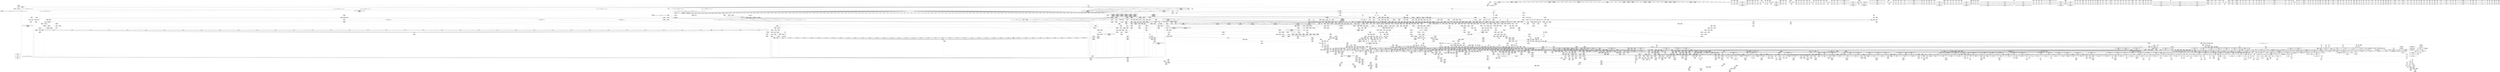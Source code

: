 digraph {
	CE0x7943810 [shape=record,shape=Mrecord,label="{CE0x7943810|tomoyo_add_slash:_tmp10|security/tomoyo/file.c,136|*SummSink*}"]
	CE0x7c05710 [shape=record,shape=Mrecord,label="{CE0x7c05710|0:_i8*,_array:_GCRE_tomoyo_mac_keywords_external_constant_42_x_i8*_:_elem_8::|security/tomoyo/file.c,181}"]
	CE0x46c6940 [shape=record,shape=Mrecord,label="{CE0x46c6940|_call_void_mcount()_#3}"]
	CE0x62433a0 [shape=record,shape=Mrecord,label="{CE0x62433a0|tomoyo_const_part_length:_if.end}"]
	CE0x79d5240 [shape=record,shape=Mrecord,label="{CE0x79d5240|GLOBAL:_rcu_lock_release|*Constant*}"]
	CE0x7c41990 [shape=record,shape=Mrecord,label="{CE0x7c41990|104:_%struct.inode*,_:_CRE_145,146_}"]
	CE0x54785c0 [shape=record,shape=Mrecord,label="{CE0x54785c0|tomoyo_path2_perm:_tmp12|security/tomoyo/file.c,898|*SummSink*}"]
	CE0x51a1890 [shape=record,shape=Mrecord,label="{CE0x51a1890|rcu_lock_release:_tmp3|*SummSink*}"]
	CE0x5fb0200 [shape=record,shape=Mrecord,label="{CE0x5fb0200|_ret_void,_!dbg_!38907|include/linux/srcu.h,238|*SummSink*}"]
	CE0x6403870 [shape=record,shape=Mrecord,label="{CE0x6403870|_ret_i32_%call,_!dbg_!38917|security/tomoyo/file.c,181}"]
	CE0x60d80d0 [shape=record,shape=Mrecord,label="{CE0x60d80d0|tomoyo_domain:_entry|*SummSource*}"]
	CE0x51a1090 [shape=record,shape=Mrecord,label="{CE0x51a1090|rcu_lock_release:_tmp2}"]
	CE0x7c14960 [shape=record,shape=Mrecord,label="{CE0x7c14960|104:_%struct.inode*,_:_CRE_199,200_}"]
	CE0x51d6ba0 [shape=record,shape=Mrecord,label="{CE0x51d6ba0|tomoyo_domain:_tmp18|security/tomoyo/common.h,1205|*SummSource*}"]
	CE0x62cb580 [shape=record,shape=Mrecord,label="{CE0x62cb580|tomoyo_init_request_info:_type|security/tomoyo/util.c,1009|*SummSource*}"]
	CE0x6f8d5d0 [shape=record,shape=Mrecord,label="{CE0x6f8d5d0|tomoyo_fill_path_info:_idxprom|security/tomoyo/util.c,667}"]
	CE0x557ee30 [shape=record,shape=Mrecord,label="{CE0x557ee30|i64**_getelementptr_inbounds_(_3_x_i64*_,_3_x_i64*_*___llvm_gcda_edge_table44,_i64_0,_i64_0)|*Constant*}"]
	CE0x6fa2f00 [shape=record,shape=Mrecord,label="{CE0x6fa2f00|tomoyo_audit_path2_log:_idxprom1|security/tomoyo/file.c,181|*SummSource*}"]
	CE0x622be60 [shape=record,shape=Mrecord,label="{CE0x622be60|tomoyo_get_mode:_tmp1|*SummSink*}"]
	CE0x457a3a0 [shape=record,shape=Mrecord,label="{CE0x457a3a0|tomoyo_fill_path_info:_frombool|security/tomoyo/util.c,667}"]
	CE0x607b850 [shape=record,shape=Mrecord,label="{CE0x607b850|0:_%struct.tomoyo_obj_info*,_24:_%struct.tomoyo_path_info*,_32:_%struct.tomoyo_path_info*,_40:_i8,_72:_i8,_76:_i8,_:_SCMRE_24,25_}"]
	CE0x45c1be0 [shape=record,shape=Mrecord,label="{CE0x45c1be0|GLOBAL:_tomoyo_audit_path2_log|*Constant*}"]
	CE0x79c00c0 [shape=record,shape=Mrecord,label="{CE0x79c00c0|104:_%struct.inode*,_:_CRE_56,64_}"]
	CE0x5f89870 [shape=record,shape=Mrecord,label="{CE0x5f89870|tomoyo_get_realpath:_tmp11|security/tomoyo/file.c,156|*SummSource*}"]
	CE0x63350e0 [shape=record,shape=Mrecord,label="{CE0x63350e0|srcu_read_unlock:_tmp1|*SummSource*}"]
	CE0x63f4ab0 [shape=record,shape=Mrecord,label="{CE0x63f4ab0|104:_%struct.inode*,_:_CRE_195,196_}"]
	CE0x640c560 [shape=record,shape=Mrecord,label="{CE0x640c560|i32_10|*Constant*|*SummSink*}"]
	CE0x45a8720 [shape=record,shape=Mrecord,label="{CE0x45a8720|i32_61440|*Constant*}"]
	CE0x7cb4a50 [shape=record,shape=Mrecord,label="{CE0x7cb4a50|rcu_lock_acquire:_entry|*SummSink*}"]
	CE0x6285260 [shape=record,shape=Mrecord,label="{CE0x6285260|rcu_lock_acquire:_tmp4|include/linux/rcupdate.h,418|*SummSink*}"]
	CE0x5383680 [shape=record,shape=Mrecord,label="{CE0x5383680|i32_8|*Constant*}"]
	CE0x45364e0 [shape=record,shape=Mrecord,label="{CE0x45364e0|tomoyo_audit_path2_log:_tmp6|security/tomoyo/file.c,181|*SummSink*}"]
	CE0x640c8d0 [shape=record,shape=Mrecord,label="{CE0x640c8d0|i32_3|*Constant*}"]
	CE0x6574b20 [shape=record,shape=Mrecord,label="{CE0x6574b20|%struct.tomoyo_domain_info*_null|*Constant*}"]
	CE0x7a44bd0 [shape=record,shape=Mrecord,label="{CE0x7a44bd0|tomoyo_path2_perm:_tmp9|security/tomoyo/file.c,898}"]
	CE0x62779b0 [shape=record,shape=Mrecord,label="{CE0x62779b0|i64*_getelementptr_inbounds_(_31_x_i64_,_31_x_i64_*___llvm_gcov_ctr43150,_i64_0,_i64_26)|*Constant*|*SummSink*}"]
	CE0x642f960 [shape=record,shape=Mrecord,label="{CE0x642f960|i64*_null|*Constant*}"]
	CE0x4683790 [shape=record,shape=Mrecord,label="{CE0x4683790|tomoyo_const_part_length:_tmp42|security/tomoyo/util.c,644|*SummSource*}"]
	CE0x626c140 [shape=record,shape=Mrecord,label="{CE0x626c140|__llvm_gcov_indirect_counter_increment:_tmp|*SummSink*}"]
	CE0x5537670 [shape=record,shape=Mrecord,label="{CE0x5537670|tomoyo_get_mode:_if.then2|*SummSource*}"]
	CE0x4541130 [shape=record,shape=Mrecord,label="{CE0x4541130|tomoyo_get_mode:_conv15|security/tomoyo/util.c,987|*SummSource*}"]
	CE0x5ef3300 [shape=record,shape=Mrecord,label="{CE0x5ef3300|tomoyo_fill_path_info:_entry}"]
	CE0x646b5e0 [shape=record,shape=Mrecord,label="{CE0x646b5e0|tomoyo_fill_path_info:_tmp2|*LoadInst*|security/tomoyo/util.c,663}"]
	CE0x6577a10 [shape=record,shape=Mrecord,label="{CE0x6577a10|0:_i8,_array:_GCRE_tomoyo_pp2mac_constant_3_x_i8_c_0D_0E_16_,_align_1:_elem_2::|security/tomoyo/file.c,898}"]
	CE0x51de110 [shape=record,shape=Mrecord,label="{CE0x51de110|tomoyo_const_part_length:_add29|security/tomoyo/util.c,646|*SummSource*}"]
	CE0x64520b0 [shape=record,shape=Mrecord,label="{CE0x64520b0|get_current:_entry|*SummSource*}"]
	CE0x79c4f80 [shape=record,shape=Mrecord,label="{CE0x79c4f80|COLLAPSED:_GCMRE___llvm_gcov_ctr33_internal_global_4_x_i64_zeroinitializer:_elem_0:default:}"]
	CE0x522b4c0 [shape=record,shape=Mrecord,label="{CE0x522b4c0|tomoyo_sb_pivotroot:_call|security/tomoyo/tomoyo.c,441}"]
	CE0x79795f0 [shape=record,shape=Mrecord,label="{CE0x79795f0|tomoyo_audit_path2_log:_call|security/tomoyo/file.c,181}"]
	CE0x5fa3560 [shape=record,shape=Mrecord,label="{CE0x5fa3560|tomoyo_const_part_length:_cmp3|security/tomoyo/util.c,627|*SummSink*}"]
	CE0x6342cb0 [shape=record,shape=Mrecord,label="{CE0x6342cb0|tomoyo_get_mode:_bb}"]
	CE0x640cb50 [shape=record,shape=Mrecord,label="{CE0x640cb50|tomoyo_init_request_info:_ns|security/tomoyo/util.c,1010}"]
	CE0x5fd4a50 [shape=record,shape=Mrecord,label="{CE0x5fd4a50|GLOBAL:_full_name_hash|*Constant*}"]
	CE0x53434e0 [shape=record,shape=Mrecord,label="{CE0x53434e0|tomoyo_path2_perm:_tmp5|security/tomoyo/file.c,893|*SummSource*}"]
	CE0x7a96660 [shape=record,shape=Mrecord,label="{CE0x7a96660|tomoyo_path2_perm:_tmp48|security/tomoyo/file.c,928|*SummSink*}"]
	CE0x64a21b0 [shape=record,shape=Mrecord,label="{CE0x64a21b0|i64*_getelementptr_inbounds_(_12_x_i64_,_12_x_i64_*___llvm_gcov_ctr31133,_i64_0,_i64_9)|*Constant*|*SummSink*}"]
	CE0x4683080 [shape=record,shape=Mrecord,label="{CE0x4683080|tomoyo_const_part_length:_tmp41|security/tomoyo/util.c,644}"]
	CE0x5fb08d0 [shape=record,shape=Mrecord,label="{CE0x5fb08d0|tomoyo_audit_path2_log:_path24|security/tomoyo/file.c,183}"]
	CE0x54a1660 [shape=record,shape=Mrecord,label="{CE0x54a1660|_ret_void,_!dbg_!38904|security/tomoyo/common.h,1110}"]
	CE0x45efa40 [shape=record,shape=Mrecord,label="{CE0x45efa40|tomoyo_path2_perm:_path224|security/tomoyo/file.c,924}"]
	CE0x6277900 [shape=record,shape=Mrecord,label="{CE0x6277900|i64*_getelementptr_inbounds_(_31_x_i64_,_31_x_i64_*___llvm_gcov_ctr43150,_i64_0,_i64_26)|*Constant*|*SummSource*}"]
	CE0x7b367a0 [shape=record,shape=Mrecord,label="{CE0x7b367a0|tomoyo_get_mode:_cmp11|security/tomoyo/util.c,985|*SummSink*}"]
	CE0x7b001d0 [shape=record,shape=Mrecord,label="{CE0x7b001d0|rcu_lock_acquire:___here}"]
	CE0x5404ad0 [shape=record,shape=Mrecord,label="{CE0x5404ad0|i64*_getelementptr_inbounds_(_11_x_i64_,_11_x_i64_*___llvm_gcov_ctr54147,_i64_0,_i64_1)|*Constant*|*SummSink*}"]
	CE0x5288f30 [shape=record,shape=Mrecord,label="{CE0x5288f30|tomoyo_path2_perm:_name3|security/tomoyo/file.c,902|*SummSink*}"]
	CE0x61cffb0 [shape=record,shape=Mrecord,label="{CE0x61cffb0|tomoyo_domain:_call3|security/tomoyo/common.h,1205}"]
	CE0x7a98f30 [shape=record,shape=Mrecord,label="{CE0x7a98f30|tomoyo_path2_perm:_do.cond|*SummSink*}"]
	CE0x7af3cc0 [shape=record,shape=Mrecord,label="{CE0x7af3cc0|tomoyo_const_part_length:_tmp9|security/tomoyo/util.c,626}"]
	CE0x63f4720 [shape=record,shape=Mrecord,label="{CE0x63f4720|104:_%struct.inode*,_:_CRE_192,193_}"]
	CE0x45c96d0 [shape=record,shape=Mrecord,label="{CE0x45c96d0|tomoyo_const_part_length:_inc|security/tomoyo/util.c,628|*SummSource*}"]
	CE0x7a55d10 [shape=record,shape=Mrecord,label="{CE0x7a55d10|tomoyo_path2_perm:_tmp56|security/tomoyo/file.c,933|*SummSink*}"]
	CE0x7aaffe0 [shape=record,shape=Mrecord,label="{CE0x7aaffe0|GLOBAL:_tomoyo_const_part_length|*Constant*}"]
	CE0x639a410 [shape=record,shape=Mrecord,label="{CE0x639a410|i1_false|*Constant*}"]
	CE0x649f1e0 [shape=record,shape=Mrecord,label="{CE0x649f1e0|i64*_getelementptr_inbounds_(_31_x_i64_,_31_x_i64_*___llvm_gcov_ctr43150,_i64_0,_i64_21)|*Constant*}"]
	CE0x5338c50 [shape=record,shape=Mrecord,label="{CE0x5338c50|tomoyo_get_mode:_mode.1|*SummSource*}"]
	CE0x462a600 [shape=record,shape=Mrecord,label="{CE0x462a600|i8_1|*Constant*|*SummSource*}"]
	CE0x60e8970 [shape=record,shape=Mrecord,label="{CE0x60e8970|__llvm_gcov_indirect_counter_increment:_tmp3|*SummSource*}"]
	CE0x6106f50 [shape=record,shape=Mrecord,label="{CE0x6106f50|tomoyo_get_mode:_if.then2}"]
	CE0x615d2d0 [shape=record,shape=Mrecord,label="{CE0x615d2d0|40:_%struct.tomoyo_policy_namespace*,_48:_i8,_:_GCRE_tomoyo_kernel_domain_external_global_%struct.tomoyo_domain_info_0,8_|*MultipleSource*|security/tomoyo/util.c,1005|security/tomoyo/util.c,1007|Function::tomoyo_init_request_info&Arg::domain::}"]
	CE0x4536b70 [shape=record,shape=Mrecord,label="{CE0x4536b70|GLOBAL:_tomoyo_supervisor|*Constant*}"]
	CE0x621c890 [shape=record,shape=Mrecord,label="{CE0x621c890|COLLAPSED:_GCMRE___llvm_gcov_ctr26_internal_global_6_x_i64_zeroinitializer:_elem_0:default:}"]
	CE0x62f66d0 [shape=record,shape=Mrecord,label="{CE0x62f66d0|tomoyo_fill_path_info:_tmp3|security/tomoyo/util.c,667}"]
	CE0x5571170 [shape=record,shape=Mrecord,label="{CE0x5571170|tomoyo_domain:_tobool1|security/tomoyo/common.h,1205|*SummSink*}"]
	CE0x7977920 [shape=record,shape=Mrecord,label="{CE0x7977920|__llvm_gcov_indirect_counter_increment114:_tmp1}"]
	CE0x6185070 [shape=record,shape=Mrecord,label="{CE0x6185070|tomoyo_get_mode:_tmp18|security/tomoyo/util.c,985}"]
	CE0x7cb00a0 [shape=record,shape=Mrecord,label="{CE0x7cb00a0|GLOBAL:_rcu_lock_release|*Constant*|*SummSink*}"]
	CE0x79d20e0 [shape=record,shape=Mrecord,label="{CE0x79d20e0|tomoyo_get_mode:_tmp10|security/tomoyo/util.c,982}"]
	CE0x79d9d70 [shape=record,shape=Mrecord,label="{CE0x79d9d70|tomoyo_const_part_length:_tmp15|security/tomoyo/util.c,627|*SummSource*}"]
	CE0x6299200 [shape=record,shape=Mrecord,label="{CE0x6299200|tomoyo_path2_perm:_tmp8|security/tomoyo/file.c,894|*SummSource*}"]
	CE0x64ad310 [shape=record,shape=Mrecord,label="{CE0x64ad310|tomoyo_get_realpath:_tmp1|*SummSink*}"]
	CE0x65406b0 [shape=record,shape=Mrecord,label="{CE0x65406b0|tomoyo_path2_perm:_tmp20|security/tomoyo/file.c,904}"]
	CE0x7c4aad0 [shape=record,shape=Mrecord,label="{CE0x7c4aad0|0:_%struct.tomoyo_obj_info*,_24:_%struct.tomoyo_path_info*,_32:_%struct.tomoyo_path_info*,_40:_i8,_72:_i8,_76:_i8,_:_SCMRE_27,28_}"]
	CE0x7a9f690 [shape=record,shape=Mrecord,label="{CE0x7a9f690|%struct.inode*_null|*Constant*}"]
	CE0x61bc140 [shape=record,shape=Mrecord,label="{CE0x61bc140|rcu_lock_acquire:_tmp2|*SummSink*}"]
	CE0x6499280 [shape=record,shape=Mrecord,label="{CE0x6499280|tomoyo_init_request_info:_call|security/tomoyo/util.c,1005}"]
	CE0x6259880 [shape=record,shape=Mrecord,label="{CE0x6259880|104:_%struct.inode*,_:_CRE_318,319_}"]
	CE0x7cb0110 [shape=record,shape=Mrecord,label="{CE0x7cb0110|rcu_lock_release:_entry|*SummSource*}"]
	CE0x7979760 [shape=record,shape=Mrecord,label="{CE0x7979760|tomoyo_read_unlock:_bb|*SummSink*}"]
	CE0x62842c0 [shape=record,shape=Mrecord,label="{CE0x62842c0|tomoyo_get_realpath:_tmp5|security/tomoyo/file.c,151|*SummSink*}"]
	CE0x6176980 [shape=record,shape=Mrecord,label="{CE0x6176980|tomoyo_path2_perm:_if.then15|*SummSink*}"]
	CE0x5faf3f0 [shape=record,shape=Mrecord,label="{CE0x5faf3f0|tomoyo_const_part_length:_while.cond|*SummSink*}"]
	CE0x79d44c0 [shape=record,shape=Mrecord,label="{CE0x79d44c0|tomoyo_get_realpath:_tmp3|security/tomoyo/file.c,151|*SummSource*}"]
	CE0x45538f0 [shape=record,shape=Mrecord,label="{CE0x45538f0|tomoyo_get_mode:_tobool|security/tomoyo/util.c,978}"]
	CE0x45c1ea0 [shape=record,shape=Mrecord,label="{CE0x45c1ea0|tomoyo_path2_perm:_call25|security/tomoyo/file.c,927|*SummSink*}"]
	CE0x607b5e0 [shape=record,shape=Mrecord,label="{CE0x607b5e0|tomoyo_path2_perm:_tmp45|security/tomoyo/file.c,920|*SummSource*}"]
	CE0x7c819e0 [shape=record,shape=Mrecord,label="{CE0x7c819e0|i32_50|*Constant*|*SummSource*}"]
	CE0x52b7f50 [shape=record,shape=Mrecord,label="{CE0x52b7f50|rcu_lock_acquire:_tmp3}"]
	CE0x5478470 [shape=record,shape=Mrecord,label="{CE0x5478470|tomoyo_path2_perm:_tmp12|security/tomoyo/file.c,898|*SummSource*}"]
	CE0x5ef95e0 [shape=record,shape=Mrecord,label="{CE0x5ef95e0|_call_void_mcount()_#3|*SummSource*}"]
	CE0x62036f0 [shape=record,shape=Mrecord,label="{CE0x62036f0|40:_%struct.tomoyo_policy_namespace*,_48:_i8,_:_GCRE_tomoyo_kernel_domain_external_global_%struct.tomoyo_domain_info_50,51_|*MultipleSource*|security/tomoyo/util.c,1005|security/tomoyo/util.c,1007|Function::tomoyo_init_request_info&Arg::domain::}"]
	CE0x5f4dd60 [shape=record,shape=Mrecord,label="{CE0x5f4dd60|_call_void_mcount()_#3|*SummSource*}"]
	CE0x44181a0 [shape=record,shape=Mrecord,label="{CE0x44181a0|tomoyo_get_mode:_tmp8|security/tomoyo/util.c,979}"]
	CE0x7b002c0 [shape=record,shape=Mrecord,label="{CE0x7b002c0|rcu_lock_acquire:___here|*SummSource*}"]
	CE0x6176870 [shape=record,shape=Mrecord,label="{CE0x6176870|40:_%struct.tomoyo_policy_namespace*,_48:_i8,_:_GCRE_tomoyo_kernel_domain_external_global_%struct.tomoyo_domain_info_40,48_|*MultipleSource*|security/tomoyo/util.c,1005|security/tomoyo/util.c,1007|Function::tomoyo_init_request_info&Arg::domain::}"]
	CE0x7a7ede0 [shape=record,shape=Mrecord,label="{CE0x7a7ede0|_call_void_tomoyo_read_unlock(i32_%call4)_#9,_!dbg_!38982|security/tomoyo/file.c,932}"]
	CE0x5273cc0 [shape=record,shape=Mrecord,label="{CE0x5273cc0|tomoyo_get_realpath:_tmp8|security/tomoyo/file.c,152|*SummSink*}"]
	CE0x626faf0 [shape=record,shape=Mrecord,label="{CE0x626faf0|tomoyo_domain:_tmp21|security/tomoyo/common.h,1205|*SummSink*}"]
	CE0x7b16f10 [shape=record,shape=Mrecord,label="{CE0x7b16f10|tomoyo_init_request_info:_tmp8|security/tomoyo/util.c,1005|*SummSink*}"]
	CE0x603bd90 [shape=record,shape=Mrecord,label="{CE0x603bd90|104:_%struct.inode*,_:_CRE_305,306_}"]
	CE0x6106e40 [shape=record,shape=Mrecord,label="{CE0x6106e40|0:_i32,_8:_%struct.srcu_struct_array*,_16:_i32,_20:_i32,_24:_i32,_32:_i8*,_40:_%struct.lock_class_key*,_48:_2_x_%struct.lock_class*_,_64:_i8*,_72:_i32,_80:_i64,_88:_i8,_96:_%struct.callback_head*,_104:_%struct.callback_head**,_112:_%struct.callback_head*,_120:_%struct.callback_head**,_128:_%struct.callback_head*,_136:_%struct.callback_head**,_144:_%struct.callback_head*,_152:_%struct.callback_head**,_160:_i64,_168:_%struct.list_head*,_176:_%struct.list_head*,_184:_void_(%struct.work_struct*)*,_192:_%struct.lock_class_key*,_200:_2_x_%struct.lock_class*_,_216:_i8*,_224:_i32,_232:_i64,_240:_%struct.list_head*,_248:_%struct.list_head*,_256:_i64,_264:_%struct.tvec_base*,_272:_void_(i64)*,_280:_i64,_288:_i32,_292:_i32,_296:_i8*,_304:_16_x_i8_,_320:_%struct.lock_class_key*,_328:_2_x_%struct.lock_class*_,_344:_i8*,_352:_i32,_360:_i64,_368:_%struct.workqueue_struct*,_376:_i32,_384:_%struct.lock_class_key*,_392:_2_x_%struct.lock_class*_,_408:_i8*,_416:_i32,_424:_i64,_:_GCE_tomoyo_ss_global_%struct.srcu_struct_i32_-300,_%struct.srcu_struct_array*_tomoyo_ss_srcu_array,_%struct.spinlock_%union.anon.14_%struct.raw_spinlock_%struct.arch_spinlock_zeroinitializer,_i32_-559067475,_i32_-1,_i8*_inttoptr_(i64_-1_to_i8*),_%struct.lockdep_map_%struct.lock_class_key*_null,_2_x_%struct.lock_class*_zeroinitializer,_i8*_getelementptr_inbounds_(_21_x_i8_,_21_x_i8_*_.str171,_i32_0,_i32_0),_i32_0,_i64_0_,_i8_0,_%struct.rcu_batch_%struct.callback_head*_null,_%struct.callback_head**_bitcast_(i8*_getelementptr_(i8,_i8*_bitcast_(%struct.srcu_struct*_tomoyo_ss_to_i8*),_i64_96)_to_%struct.callback_head**)_,_%struct.rcu_batch_%struct.callback_head*_null,_%struct.callback_head**_bitcast_(i8*_getelementptr_(i8,_i8*_bitcast_(%struct.srcu_struct*_tomoyo_ss_to_i8*),_i64_112)_to_%struct.callback_head**)_,_%struct.rcu_batch_%struct.callback_head*_null,_%struct.callback_head**_bitcast_(i8*_getelementptr_(i8,_i8*_bitcast_(%struct.srcu_struct*_tomoyo_ss_to_i8*),_i64_128)_to_%struct.callback_head**)_,_%struct.rcu_batch_%struct.callback_head*_null,_%struct.callback_head**_bitcast_(i8*_getelementptr_(i8,_i8*_bitcast_(%struct.srcu_struct*_tomoyo_ss_to_i8*),_i64_144)_to_%struct.callback_head**)_,_%struct.delayed_work_%struct.work_struct_%struct.atomic64_t_i64_137438953424_,_%struct.list_head_%struct.list_head*_bitcast_(i8*_getelementptr_(i8,_i8*_bitcast_(%struct.srcu_struct*_tomoyo_ss_to_i8*),_i64_168)_to_%struct.list_head*),_%struct.list_head*_bitcast_(i8*_getelementptr_(i8,_i8*_bitcast_(%struct.srcu_struct*_tomoyo_ss_to_i8*),_i64_168)_to_%struct.list_head*)_,_void_(%struct.work_struct*)*_process_srcu,_%struct.lockdep_map_%struct.lock_class_key*_bitcast_(i8*_getelementptr_(i8,_i8*_bitcast_(%struct.srcu_struct*_tomoyo_ss_to_i8*),_i64_160)_to_%struct.lock_class_key*),_2_x_%struct.lock_class*_zeroinitializer,_i8*_getelementptr_inbounds_(_22_x_i8_,_22_x_i8_*_.str1172,_i32_0,_i32_0),_i32_0,_i64_0_,_%struct.timer_list_%struct.list_head_%struct.list_head*_null,_%struct.list_head*_inttoptr_(i64_1953723489_to_%struct.list_head*)_,_i64_0,_%struct.tvec_base*_bitcast_(i8*_getelementptr_(i8,_i8*_bitcast_(%struct.tvec_base*_boot_tvec_bases_to_i8*),_i64_2)_to_%struct.tvec_base*),_void_(i64)*_delayed_work_timer_fn,_i64_ptrtoint_(i8*_getelementptr_(i8,_i8*_bitcast_(%struct.srcu_struct*_tomoyo_ss_to_i8*),_i64_160)_to_i64),_i32_-1,_i32_0,_i8*_null,_16_x_i8_zeroinitializer,_%struct.lockdep_map_%struct.lock_class_key*_bitcast_(_29_x_i8_*_.str2173_to_%struct.lock_class_key*),_2_x_%struct.lock_class*_zeroinitializer,_i8*_getelementptr_inbounds_(_29_x_i8_,_29_x_i8_*_.str2173,_i32_0,_i32_0),_i32_0,_i64_0_,_%struct.workqueue_struct*_null,_i32_0_,_%struct.lockdep_map_%struct.lock_class_key*_null,_2_x_%struct.lock_class*_zeroinitializer,_i8*_getelementptr_inbounds_(_10_x_i8_,_10_x_i8_*_.str3174,_i32_0,_i32_0),_i32_0,_i64_0_,_align_8:_elem_0:default:}"]
	CE0x600d340 [shape=record,shape=Mrecord,label="{CE0x600d340|GLOBAL:___llvm_gcov_global_state_pred45|Global_var:__llvm_gcov_global_state_pred45|*SummSource*}"]
	CE0x524cf90 [shape=record,shape=Mrecord,label="{CE0x524cf90|_call_void_mcount()_#3|*SummSink*}"]
	CE0x639ab50 [shape=record,shape=Mrecord,label="{CE0x639ab50|tomoyo_fill_path_info:_tmp9|security/tomoyo/util.c,667}"]
	CE0x6143bc0 [shape=record,shape=Mrecord,label="{CE0x6143bc0|tomoyo_const_part_length:_tmp21|security/tomoyo/util.c,631}"]
	CE0x605c680 [shape=record,shape=Mrecord,label="{CE0x605c680|104:_%struct.inode*,_:_CRE_220,221_}"]
	CE0x63dbe80 [shape=record,shape=Mrecord,label="{CE0x63dbe80|_call_void_mcount()_#3|*SummSink*}"]
	CE0x6540510 [shape=record,shape=Mrecord,label="{CE0x6540510|i64_6|*Constant*|*SummSink*}"]
	CE0x62781e0 [shape=record,shape=Mrecord,label="{CE0x62781e0|tomoyo_const_part_length:_tmp45|security/tomoyo/util.c,645|*SummSource*}"]
	CE0x659bbd0 [shape=record,shape=Mrecord,label="{CE0x659bbd0|tomoyo_path2_perm:_tmp4|security/tomoyo/file.c,892}"]
	CE0x5318e40 [shape=record,shape=Mrecord,label="{CE0x5318e40|tomoyo_sb_pivotroot:_old_path|Function::tomoyo_sb_pivotroot&Arg::old_path::}"]
	CE0x645fe30 [shape=record,shape=Mrecord,label="{CE0x645fe30|tomoyo_fill_path_info:_tmp2|*LoadInst*|security/tomoyo/util.c,663|*SummSink*}"]
	CE0x435ffb0 [shape=record,shape=Mrecord,label="{CE0x435ffb0|0:_i8,_array:_GCRE_tomoyo_index2category_constant_39_x_i8_c_00_00_00_00_00_00_00_00_00_00_00_00_00_00_00_00_00_00_00_00_00_00_00_01_01_01_01_01_01_01_01_01_01_01_01_01_01_01_02_,_align_16:_elem_17::|security/tomoyo/util.c,983}"]
	CE0x44a4e40 [shape=record,shape=Mrecord,label="{CE0x44a4e40|rcu_lock_release:_tmp4|include/linux/rcupdate.h,423}"]
	CE0x5219e70 [shape=record,shape=Mrecord,label="{CE0x5219e70|i64*_getelementptr_inbounds_(_2_x_i64_,_2_x_i64_*___llvm_gcov_ctr21211,_i64_0,_i64_1)|*Constant*|*SummSink*}"]
	CE0x52891c0 [shape=record,shape=Mrecord,label="{CE0x52891c0|tomoyo_path2_perm:_call4|security/tomoyo/file.c,903|*SummSink*}"]
	CE0x7b36af0 [shape=record,shape=Mrecord,label="{CE0x7b36af0|tomoyo_get_mode:_cmp11|security/tomoyo/util.c,985|*SummSource*}"]
	CE0x45ca440 [shape=record,shape=Mrecord,label="{CE0x45ca440|tomoyo_const_part_length:_tmp33|security/tomoyo/util.c,642}"]
	CE0x60341e0 [shape=record,shape=Mrecord,label="{CE0x60341e0|i32_-1|*Constant*}"]
	CE0x522e990 [shape=record,shape=Mrecord,label="{CE0x522e990|i64*_getelementptr_inbounds_(_2_x_i64_,_2_x_i64_*___llvm_gcov_ctr53148,_i64_0,_i64_1)|*Constant*|*SummSink*}"]
	CE0x7c2c5f0 [shape=record,shape=Mrecord,label="{CE0x7c2c5f0|tomoyo_const_part_length:_tmp38|security/tomoyo/util.c,644|*SummSink*}"]
	CE0x5431c40 [shape=record,shape=Mrecord,label="{CE0x5431c40|tomoyo_init_request_info:_tmp8|security/tomoyo/util.c,1005}"]
	CE0x7a08960 [shape=record,shape=Mrecord,label="{CE0x7a08960|%struct.inode*_null|*Constant*|*SummSource*}"]
	CE0x7beb970 [shape=record,shape=Mrecord,label="{CE0x7beb970|104:_%struct.inode*,_:_CRE_204,205_}"]
	CE0x600a050 [shape=record,shape=Mrecord,label="{CE0x600a050|i64*_getelementptr_inbounds_(_12_x_i64_,_12_x_i64_*___llvm_gcov_ctr31133,_i64_0,_i64_6)|*Constant*|*SummSource*}"]
	CE0x62e9750 [shape=record,shape=Mrecord,label="{CE0x62e9750|tomoyo_audit_path2_log:_name|security/tomoyo/file.c,183}"]
	CE0x62c1f50 [shape=record,shape=Mrecord,label="{CE0x62c1f50|__llvm_gcov_indirect_counter_increment:_tmp6|*SummSource*}"]
	CE0x6469b70 [shape=record,shape=Mrecord,label="{CE0x6469b70|i1_false|*Constant*|*SummSource*}"]
	CE0x6571b90 [shape=record,shape=Mrecord,label="{CE0x6571b90|tomoyo_fill_path_info:_conv|security/tomoyo/util.c,664|*SummSink*}"]
	CE0x44324d0 [shape=record,shape=Mrecord,label="{CE0x44324d0|0:_i8*,_array:_GCRE_tomoyo_mac_keywords_external_constant_42_x_i8*_:_elem_28::|security/tomoyo/file.c,181}"]
	CE0x45d6850 [shape=record,shape=Mrecord,label="{CE0x45d6850|i64*_getelementptr_inbounds_(_30_x_i64_,_30_x_i64_*___llvm_gcov_ctr13,_i64_0,_i64_21)|*Constant*|*SummSource*}"]
	CE0x79d5d80 [shape=record,shape=Mrecord,label="{CE0x79d5d80|_ret_i32_%retval.0,_!dbg_!38957|security/tomoyo/util.c,652|*SummSource*}"]
	CE0x60a39f0 [shape=record,shape=Mrecord,label="{CE0x60a39f0|tomoyo_path2_perm:_if.then|*SummSink*}"]
	CE0x5230d90 [shape=record,shape=Mrecord,label="{CE0x5230d90|tomoyo_const_part_length:_if.end6}"]
	CE0x62c1df0 [shape=record,shape=Mrecord,label="{CE0x62c1df0|__llvm_gcov_indirect_counter_increment:_tmp6}"]
	CE0x5ef8a40 [shape=record,shape=Mrecord,label="{CE0x5ef8a40|0:_i8*,_array:_GCRE_tomoyo_mac_keywords_external_constant_42_x_i8*_:_elem_3::|security/tomoyo/file.c,181}"]
	CE0x7c6bd50 [shape=record,shape=Mrecord,label="{CE0x7c6bd50|rcu_lock_release:_entry}"]
	CE0x60c33d0 [shape=record,shape=Mrecord,label="{CE0x60c33d0|__llvm_gcov_indirect_counter_increment:_tmp2|*SummSource*}"]
	CE0x5ee53b0 [shape=record,shape=Mrecord,label="{CE0x5ee53b0|i64*_getelementptr_inbounds_(_31_x_i64_,_31_x_i64_*___llvm_gcov_ctr43150,_i64_0,_i64_29)|*Constant*|*SummSink*}"]
	CE0x463e130 [shape=record,shape=Mrecord,label="{CE0x463e130|i64*_getelementptr_inbounds_(_31_x_i64_,_31_x_i64_*___llvm_gcov_ctr43150,_i64_0,_i64_0)|*Constant*|*SummSink*}"]
	CE0x435f590 [shape=record,shape=Mrecord,label="{CE0x435f590|tomoyo_fill_path_info:_is_patterned|security/tomoyo/util.c,668}"]
	CE0x7aafb90 [shape=record,shape=Mrecord,label="{CE0x7aafb90|tomoyo_get_mode:_idxprom|security/tomoyo/util.c,981|*SummSink*}"]
	CE0x65746e0 [shape=record,shape=Mrecord,label="{CE0x65746e0|i32_0|*Constant*|*SummSource*}"]
	CE0x7a9f880 [shape=record,shape=Mrecord,label="{CE0x7a9f880|tomoyo_path2_perm:_tmp27|security/tomoyo/file.c,912|*SummSource*}"]
	CE0x63a8780 [shape=record,shape=Mrecord,label="{CE0x63a8780|tomoyo_init_request_info:_tmp5|security/tomoyo/util.c,1004}"]
	CE0x5f58a30 [shape=record,shape=Mrecord,label="{CE0x5f58a30|tomoyo_fill_path_info:_bb|*SummSink*}"]
	CE0x63075f0 [shape=record,shape=Mrecord,label="{CE0x63075f0|tomoyo_path2_perm:_tmp30|security/tomoyo/file.c,912}"]
	CE0x615d690 [shape=record,shape=Mrecord,label="{CE0x615d690|tomoyo_path2_perm:_if.then15|*SummSource*}"]
	CE0x5f9f150 [shape=record,shape=Mrecord,label="{CE0x5f9f150|tomoyo_path2_perm:_tmp2|security/tomoyo/file.c,891}"]
	CE0x5ffbfe0 [shape=record,shape=Mrecord,label="{CE0x5ffbfe0|rcu_lock_release:_tmp1}"]
	CE0x4432150 [shape=record,shape=Mrecord,label="{CE0x4432150|0:_i8*,_array:_GCRE_tomoyo_mac_keywords_external_constant_42_x_i8*_:_elem_26::|security/tomoyo/file.c,181}"]
	CE0x5f92f00 [shape=record,shape=Mrecord,label="{CE0x5f92f00|tomoyo_path2_perm:_tmp6|security/tomoyo/file.c,893|*SummSource*}"]
	CE0x6577330 [shape=record,shape=Mrecord,label="{CE0x6577330|tomoyo_path2_perm:_tmp9|security/tomoyo/file.c,898|*SummSink*}"]
	CE0x51d69d0 [shape=record,shape=Mrecord,label="{CE0x51d69d0|tomoyo_domain:_tmp17|security/tomoyo/common.h,1205|*SummSink*}"]
	CE0x6396e50 [shape=record,shape=Mrecord,label="{CE0x6396e50|104:_%struct.inode*,_:_CRE_157,158_}"]
	CE0x540f140 [shape=record,shape=Mrecord,label="{CE0x540f140|128:_i8*,_1208:_%struct.file*,_:_CMRE_43,44_}"]
	CE0x45e39c0 [shape=record,shape=Mrecord,label="{CE0x45e39c0|i64_3|*Constant*}"]
	CE0x5183db0 [shape=record,shape=Mrecord,label="{CE0x5183db0|GLOBAL:___llvm_gcov_ctr28130|Global_var:__llvm_gcov_ctr28130|*SummSink*}"]
	CE0x5298660 [shape=record,shape=Mrecord,label="{CE0x5298660|tomoyo_path2_perm:_tmp38|security/tomoyo/file.c,913|*SummSource*}"]
	CE0x47981a0 [shape=record,shape=Mrecord,label="{CE0x47981a0|tomoyo_const_part_length:_tmp14|security/tomoyo/util.c,626|*SummSource*}"]
	CE0x53f9da0 [shape=record,shape=Mrecord,label="{CE0x53f9da0|tomoyo_audit_path2_log:_bb|*SummSource*}"]
	CE0x6563a70 [shape=record,shape=Mrecord,label="{CE0x6563a70|COLLAPSED:_GCMRE___llvm_gcov_ctr31_internal_global_2_x_i64_zeroinitializer:_elem_0:default:}"]
	CE0x61256e0 [shape=record,shape=Mrecord,label="{CE0x61256e0|tomoyo_path2_perm:_tmp53|security/tomoyo/file.c,928}"]
	CE0x5f58970 [shape=record,shape=Mrecord,label="{CE0x5f58970|tomoyo_fill_path_info:_bb|*SummSource*}"]
	CE0x639b9a0 [shape=record,shape=Mrecord,label="{CE0x639b9a0|i32_92|*Constant*}"]
	CE0x795e1f0 [shape=record,shape=Mrecord,label="{CE0x795e1f0|GLOBAL:___llvm_gcov_global_state_pred15|Global_var:__llvm_gcov_global_state_pred15|*SummSource*}"]
	CE0x5fd4380 [shape=record,shape=Mrecord,label="{CE0x5fd4380|tomoyo_fill_path_info:_call11|security/tomoyo/util.c,669}"]
	CE0x6277ca0 [shape=record,shape=Mrecord,label="{CE0x6277ca0|tomoyo_const_part_length:_tmp45|security/tomoyo/util.c,645}"]
	CE0x52e5ad0 [shape=record,shape=Mrecord,label="{CE0x52e5ad0|tomoyo_fill_path_info:_tmp6|security/tomoyo/util.c,667}"]
	CE0x6285800 [shape=record,shape=Mrecord,label="{CE0x6285800|i64*_getelementptr_inbounds_(_31_x_i64_,_31_x_i64_*___llvm_gcov_ctr43150,_i64_0,_i64_3)|*Constant*|*SummSource*}"]
	CE0x646bd20 [shape=record,shape=Mrecord,label="{CE0x646bd20|i64*_getelementptr_inbounds_(_5_x_i64_,_5_x_i64_*___llvm_gcov_ctr28130,_i64_0,_i64_4)|*Constant*|*SummSink*}"]
	CE0x6331290 [shape=record,shape=Mrecord,label="{CE0x6331290|104:_%struct.inode*,_:_CRE_310,311_}"]
	CE0x7c98520 [shape=record,shape=Mrecord,label="{CE0x7c98520|0:_%struct.tomoyo_obj_info*,_24:_%struct.tomoyo_path_info*,_32:_%struct.tomoyo_path_info*,_40:_i8,_72:_i8,_76:_i8,_:_SCMRE_36,37_}"]
	CE0x52ff320 [shape=record,shape=Mrecord,label="{CE0x52ff320|tomoyo_fill_path_info:_tmp10|*SummSource*}"]
	CE0x4747d70 [shape=record,shape=Mrecord,label="{CE0x4747d70|i64*_getelementptr_inbounds_(_5_x_i64_,_5_x_i64_*___llvm_gcov_ctr28130,_i64_0,_i64_0)|*Constant*}"]
	CE0x616b900 [shape=record,shape=Mrecord,label="{CE0x616b900|0:_i8*,_array:_GCRE_tomoyo_mac_keywords_external_constant_42_x_i8*_:_elem_18::|security/tomoyo/file.c,181}"]
	CE0x6574780 [shape=record,shape=Mrecord,label="{CE0x6574780|tomoyo_path2_perm:_path11|security/tomoyo/file.c,892|*SummSink*}"]
	CE0x54630b0 [shape=record,shape=Mrecord,label="{CE0x54630b0|tomoyo_path2_perm:_tmp17|security/tomoyo/file.c,904|*SummSource*}"]
	CE0x7b369a0 [shape=record,shape=Mrecord,label="{CE0x7b369a0|tomoyo_get_mode:_cmp11|security/tomoyo/util.c,985}"]
	CE0x7a559d0 [shape=record,shape=Mrecord,label="{CE0x7a559d0|tomoyo_path2_perm:_mode|security/tomoyo/file.c,933|*SummSink*}"]
	CE0x6252f80 [shape=record,shape=Mrecord,label="{CE0x6252f80|i32_-12|*Constant*|*SummSink*}"]
	CE0x62c25c0 [shape=record,shape=Mrecord,label="{CE0x62c25c0|tomoyo_add_slash:_if.end|*SummSink*}"]
	CE0x53ee290 [shape=record,shape=Mrecord,label="{CE0x53ee290|tomoyo_const_part_length:_lor.lhs.false|*SummSource*}"]
	CE0x5241780 [shape=record,shape=Mrecord,label="{CE0x5241780|COLLAPSED:_GCMRE___llvm_gcov_ctr21211_internal_global_2_x_i64_zeroinitializer:_elem_0:default:}"]
	CE0x626b1e0 [shape=record,shape=Mrecord,label="{CE0x626b1e0|tomoyo_const_part_length:_tmp24|security/tomoyo/util.c,640}"]
	"CONST[source:1(input),value:2(dynamic)][purpose:{subject}]"
	CE0x79682c0 [shape=record,shape=Mrecord,label="{CE0x79682c0|_switch_i32_%conv,_label_%sw.epilog_i32_1,_label_%sw.bb_i32_0,_label_%sw.bb_i32_2,_label_%sw.bb17_,_!dbg_!38934|security/tomoyo/file.c,907|*SummSink*}"]
	CE0x6405d70 [shape=record,shape=Mrecord,label="{CE0x6405d70|tomoyo_init_request_info:_tmp12|security/tomoyo/util.c,1010}"]
	CE0x7afb140 [shape=record,shape=Mrecord,label="{CE0x7afb140|i64*_getelementptr_inbounds_(_4_x_i64_,_4_x_i64_*___llvm_gcov_ctr33,_i64_0,_i64_1)|*Constant*}"]
	CE0x46eeb90 [shape=record,shape=Mrecord,label="{CE0x46eeb90|tomoyo_get_mode:_tmp4|security/tomoyo/util.c,978|*SummSource*}"]
	CE0x796d5b0 [shape=record,shape=Mrecord,label="{CE0x796d5b0|tomoyo_const_part_length:_tmp36|security/tomoyo/util.c,644}"]
	CE0x5ef2930 [shape=record,shape=Mrecord,label="{CE0x5ef2930|_call_void_tomoyo_fill_path_info(%struct.tomoyo_path_info*_%buf)_#9,_!dbg_!38911|security/tomoyo/file.c,137}"]
	CE0x7a73120 [shape=record,shape=Mrecord,label="{CE0x7a73120|tomoyo_const_part_length:_tmp19|security/tomoyo/util.c,628|*SummSource*}"]
	CE0x7c941b0 [shape=record,shape=Mrecord,label="{CE0x7c941b0|0:_%struct.tomoyo_obj_info*,_24:_%struct.tomoyo_path_info*,_32:_%struct.tomoyo_path_info*,_40:_i8,_72:_i8,_76:_i8,_:_SCMRE_30,31_}"]
	CE0x7aff960 [shape=record,shape=Mrecord,label="{CE0x7aff960|tomoyo_const_part_length:_cmp|security/tomoyo/util.c,626|*SummSource*}"]
	CE0x4431d50 [shape=record,shape=Mrecord,label="{CE0x4431d50|0:_i8*,_array:_GCRE_tomoyo_mac_keywords_external_constant_42_x_i8*_:_elem_2::|security/tomoyo/file.c,181}"]
	CE0x45366a0 [shape=record,shape=Mrecord,label="{CE0x45366a0|tomoyo_audit_path2_log:_param3|security/tomoyo/file.c,183|*SummSink*}"]
	CE0x44a56e0 [shape=record,shape=Mrecord,label="{CE0x44a56e0|rcu_lock_release:_tmp5|include/linux/rcupdate.h,423|*SummSink*}"]
	CE0x521f110 [shape=record,shape=Mrecord,label="{CE0x521f110|tomoyo_const_part_length:_tmp29|security/tomoyo/util.c,641|*SummSource*}"]
	CE0x463e7c0 [shape=record,shape=Mrecord,label="{CE0x463e7c0|tomoyo_const_part_length:_tmp4|security/tomoyo/util.c,624}"]
	CE0x5fae710 [shape=record,shape=Mrecord,label="{CE0x5fae710|tomoyo_const_part_length:_tmp8|security/tomoyo/util.c,626|*SummSource*}"]
	CE0x79c01f0 [shape=record,shape=Mrecord,label="{CE0x79c01f0|104:_%struct.inode*,_:_CRE_64,72_}"]
	CE0x53d72b0 [shape=record,shape=Mrecord,label="{CE0x53d72b0|tomoyo_path2_perm:_path2|Function::tomoyo_path2_perm&Arg::path2::|*SummSource*}"]
	CE0x795b910 [shape=record,shape=Mrecord,label="{CE0x795b910|tomoyo_path2_perm:_tmp23|security/tomoyo/file.c,904|*SummSource*}"]
	CE0x6185c10 [shape=record,shape=Mrecord,label="{CE0x6185c10|tomoyo_get_mode:_tmp20|security/tomoyo/util.c,985|*SummSink*}"]
	CE0x460a940 [shape=record,shape=Mrecord,label="{CE0x460a940|tomoyo_get_mode:_tmp6|security/tomoyo/util.c,978}"]
	CE0x6093aa0 [shape=record,shape=Mrecord,label="{CE0x6093aa0|tomoyo_get_mode:_tmp13|security/tomoyo/util.c,982|*SummSource*}"]
	CE0x6346ef0 [shape=record,shape=Mrecord,label="{CE0x6346ef0|tomoyo_path2_perm:_tmp14|security/tomoyo/file.c,900}"]
	CE0x53fa770 [shape=record,shape=Mrecord,label="{CE0x53fa770|srcu_read_unlock:_idx|Function::srcu_read_unlock&Arg::idx::|*SummSink*}"]
	CE0x63a88b0 [shape=record,shape=Mrecord,label="{CE0x63a88b0|tomoyo_init_request_info:_tmp5|security/tomoyo/util.c,1004|*SummSource*}"]
	CE0x51d6270 [shape=record,shape=Mrecord,label="{CE0x51d6270|i64*_getelementptr_inbounds_(_11_x_i64_,_11_x_i64_*___llvm_gcov_ctr54147,_i64_0,_i64_9)|*Constant*}"]
	CE0x639c770 [shape=record,shape=Mrecord,label="{CE0x639c770|tomoyo_const_part_length:_tmp23|security/tomoyo/util.c,634|*SummSource*}"]
	CE0x638aa50 [shape=record,shape=Mrecord,label="{CE0x638aa50|_call_void_lock_acquire(%struct.lockdep_map*_%map,_i32_0,_i32_0,_i32_2,_i32_0,_%struct.lockdep_map*_null,_i64_ptrtoint_(i8*_blockaddress(_rcu_lock_acquire,_%__here)_to_i64))_#9,_!dbg_!38907|include/linux/rcupdate.h,418|*SummSink*}"]
	CE0x5352a10 [shape=record,shape=Mrecord,label="{CE0x5352a10|_ret_i32_%retval.0,_!dbg_!38992|security/tomoyo/file.c,936|*SummSink*}"]
	CE0x6341fb0 [shape=record,shape=Mrecord,label="{CE0x6341fb0|tomoyo_fill_path_info:_land.end|*SummSink*}"]
	CE0x7a96b30 [shape=record,shape=Mrecord,label="{CE0x7a96b30|tomoyo_path2_perm:_tmp48|security/tomoyo/file.c,928|*SummSource*}"]
	CE0x79d4030 [shape=record,shape=Mrecord,label="{CE0x79d4030|tomoyo_add_slash:_tmp7|security/tomoyo/file.c,132}"]
	CE0x50f5a80 [shape=record,shape=Mrecord,label="{CE0x50f5a80|i32_0|*Constant*}"]
	"CONST[source:1(input),value:2(dynamic)][purpose:{object}]"
	CE0x6349830 [shape=record,shape=Mrecord,label="{CE0x6349830|__llvm_gcov_indirect_counter_increment114:_tmp3|*SummSource*}"]
	CE0x7a5bdb0 [shape=record,shape=Mrecord,label="{CE0x7a5bdb0|tomoyo_path2_perm:_tmp62|security/tomoyo/file.c,934}"]
	CE0x634a530 [shape=record,shape=Mrecord,label="{CE0x634a530|i64**_getelementptr_inbounds_(_3_x_i64*_,_3_x_i64*_*___llvm_gcda_edge_table44,_i64_0,_i64_1)|*Constant*}"]
	CE0x60cf2d0 [shape=record,shape=Mrecord,label="{CE0x60cf2d0|GLOBAL:___llvm_gcov_ctr32134|Global_var:__llvm_gcov_ctr32134|*SummSource*}"]
	CE0x638a490 [shape=record,shape=Mrecord,label="{CE0x638a490|tomoyo_const_part_length:_tmp5|security/tomoyo/util.c,624}"]
	CE0x60e7000 [shape=record,shape=Mrecord,label="{CE0x60e7000|0:_%struct.tomoyo_obj_info*,_24:_%struct.tomoyo_path_info*,_32:_%struct.tomoyo_path_info*,_40:_i8,_72:_i8,_76:_i8,_:_SCMRE_45,46_}"]
	CE0x5418640 [shape=record,shape=Mrecord,label="{CE0x5418640|128:_i8*,_1208:_%struct.file*,_:_CMRE_52,56_|*MultipleSource*|security/tomoyo/common.h,1205|security/tomoyo/common.h,1205}"]
	CE0x522b3d0 [shape=record,shape=Mrecord,label="{CE0x522b3d0|tomoyo_sb_pivotroot:_bb|*SummSource*}"]
	CE0x7a78260 [shape=record,shape=Mrecord,label="{CE0x7a78260|104:_%struct.inode*,_:_CRE_24,40_}"]
	CE0x64040f0 [shape=record,shape=Mrecord,label="{CE0x64040f0|i64_22|*Constant*}"]
	CE0x6346130 [shape=record,shape=Mrecord,label="{CE0x6346130|tomoyo_get_mode:_if.end|*SummSource*}"]
	CE0x5338d10 [shape=record,shape=Mrecord,label="{CE0x5338d10|tomoyo_get_mode:_mode.1|*SummSink*}"]
	CE0x5109a60 [shape=record,shape=Mrecord,label="{CE0x5109a60|i64*_getelementptr_inbounds_(_4_x_i64_,_4_x_i64_*___llvm_gcov_ctr33,_i64_0,_i64_2)|*Constant*|*SummSource*}"]
	CE0x6124e90 [shape=record,shape=Mrecord,label="{CE0x6124e90|i64*_getelementptr_inbounds_(_30_x_i64_,_30_x_i64_*___llvm_gcov_ctr13,_i64_0,_i64_24)|*Constant*|*SummSink*}"]
	CE0x6284ff0 [shape=record,shape=Mrecord,label="{CE0x6284ff0|rcu_lock_acquire:_tmp4|include/linux/rcupdate.h,418}"]
	CE0x4418af0 [shape=record,shape=Mrecord,label="{CE0x4418af0|i64*_getelementptr_inbounds_(_11_x_i64_,_11_x_i64_*___llvm_gcov_ctr54147,_i64_0,_i64_0)|*Constant*|*SummSink*}"]
	CE0x5eeac20 [shape=record,shape=Mrecord,label="{CE0x5eeac20|i64*_getelementptr_inbounds_(_30_x_i64_,_30_x_i64_*___llvm_gcov_ctr13,_i64_0,_i64_3)|*Constant*|*SummSource*}"]
	CE0x5ef94c0 [shape=record,shape=Mrecord,label="{CE0x5ef94c0|_call_void_mcount()_#3}"]
	CE0x51471b0 [shape=record,shape=Mrecord,label="{CE0x51471b0|tomoyo_add_slash:_if.then|*SummSource*}"]
	CE0x6577080 [shape=record,shape=Mrecord,label="{CE0x6577080|tomoyo_init_request_info:_tmp6|security/tomoyo/util.c,1004}"]
	CE0x7af53e0 [shape=record,shape=Mrecord,label="{CE0x7af53e0|i64**_getelementptr_inbounds_(_3_x_i64*_,_3_x_i64*_*___llvm_gcda_edge_table14,_i64_0,_i64_0)|*Constant*}"]
	CE0x51d7f20 [shape=record,shape=Mrecord,label="{CE0x51d7f20|tomoyo_add_slash:_tobool|security/tomoyo/file.c,131|*SummSource*}"]
	CE0x7a2bbf0 [shape=record,shape=Mrecord,label="{CE0x7a2bbf0|tomoyo_const_part_length:_tmp31|security/tomoyo/util.c,641}"]
	CE0x639aea0 [shape=record,shape=Mrecord,label="{CE0x639aea0|srcu_read_unlock:_tmp3|*SummSource*}"]
	CE0x63e3500 [shape=record,shape=Mrecord,label="{CE0x63e3500|__llvm_gcov_indirect_counter_increment114:_tmp}"]
	CE0x522ed90 [shape=record,shape=Mrecord,label="{CE0x522ed90|rcu_lock_release:_indirectgoto|*SummSource*}"]
	CE0x5352410 [shape=record,shape=Mrecord,label="{CE0x5352410|tomoyo_sb_pivotroot:_tmp|*SummSink*}"]
	CE0x61cf470 [shape=record,shape=Mrecord,label="{CE0x61cf470|i64*_getelementptr_inbounds_(_11_x_i64_,_11_x_i64_*___llvm_gcov_ctr54147,_i64_0,_i64_10)|*Constant*}"]
	CE0x60c2e10 [shape=record,shape=Mrecord,label="{CE0x60c2e10|__llvm_gcov_indirect_counter_increment:_exit|*SummSink*}"]
	CE0x62db5a0 [shape=record,shape=Mrecord,label="{CE0x62db5a0|i8*_null|*Constant*|*SummSink*}"]
	CE0x63e2cc0 [shape=record,shape=Mrecord,label="{CE0x63e2cc0|__llvm_gcov_indirect_counter_increment114:_pred|*SummSource*}"]
	CE0x54780c0 [shape=record,shape=Mrecord,label="{CE0x54780c0|tomoyo_init_request_info:_tobool|security/tomoyo/util.c,1004}"]
	CE0x5fbd9b0 [shape=record,shape=Mrecord,label="{CE0x5fbd9b0|tomoyo_fill_path_info:_conv7|security/tomoyo/util.c,668}"]
	CE0x5426f90 [shape=record,shape=Mrecord,label="{CE0x5426f90|tomoyo_domain:_tmp22|security/tomoyo/common.h,1205}"]
	CE0x606b460 [shape=record,shape=Mrecord,label="{CE0x606b460|__llvm_gcov_indirect_counter_increment:_predecessor|Function::__llvm_gcov_indirect_counter_increment&Arg::predecessor::|*SummSink*}"]
	CE0x609be20 [shape=record,shape=Mrecord,label="{CE0x609be20|0:_%struct.tomoyo_obj_info*,_24:_%struct.tomoyo_path_info*,_32:_%struct.tomoyo_path_info*,_40:_i8,_72:_i8,_76:_i8,_:_SCMRE_74,75_|*MultipleSource*|security/tomoyo/file.c, 891|security/tomoyo/file.c,891|security/tomoyo/file.c,920|Function::tomoyo_init_request_info&Arg::r::}"]
	CE0x6259e80 [shape=record,shape=Mrecord,label="{CE0x6259e80|_ret_%struct.tomoyo_domain_info*_%tmp23,_!dbg_!38929|security/tomoyo/common.h,1205|*SummSource*}"]
	CE0x7a44cd0 [shape=record,shape=Mrecord,label="{CE0x7a44cd0|tomoyo_path2_perm:_tmp9|security/tomoyo/file.c,898|*SummSource*}"]
	CE0x44a5a00 [shape=record,shape=Mrecord,label="{CE0x44a5a00|_switch_i32_%conv8,_label_%sw.epilog_i32_92,_label_%sw.bb_i32_48,_label_%sw.bb9_i32_49,_label_%sw.bb9_i32_50,_label_%sw.bb9_i32_51,_label_%sw.bb9_,_!dbg_!38926|security/tomoyo/util.c,632}"]
	CE0x538d540 [shape=record,shape=Mrecord,label="{CE0x538d540|i64_4|*Constant*|*SummSink*}"]
	CE0x540e740 [shape=record,shape=Mrecord,label="{CE0x540e740|128:_i8*,_1208:_%struct.file*,_:_CMRE_35,36_}"]
	CE0x61131f0 [shape=record,shape=Mrecord,label="{CE0x61131f0|i64*_getelementptr_inbounds_(_4_x_i64_,_4_x_i64_*___llvm_gcov_ctr33,_i64_0,_i64_3)|*Constant*|*SummSink*}"]
	CE0x60c2a50 [shape=record,shape=Mrecord,label="{CE0x60c2a50|tomoyo_get_realpath:_tmp12|security/tomoyo/file.c,156}"]
	CE0x6564780 [shape=record,shape=Mrecord,label="{CE0x6564780|tomoyo_add_slash:_tmp6|security/tomoyo/file.c,131|*SummSink*}"]
	CE0x5382aa0 [shape=record,shape=Mrecord,label="{CE0x5382aa0|128:_i8*,_1208:_%struct.file*,_:_CMRE_26,27_}"]
	CE0x79d1f10 [shape=record,shape=Mrecord,label="{CE0x79d1f10|tomoyo_get_mode:_tmp10|security/tomoyo/util.c,982|*SummSink*}"]
	CE0x605cb40 [shape=record,shape=Mrecord,label="{CE0x605cb40|104:_%struct.inode*,_:_CRE_224,232_}"]
	CE0x646b770 [shape=record,shape=Mrecord,label="{CE0x646b770|srcu_read_unlock:_tmp1|*SummSink*}"]
	CE0x65876f0 [shape=record,shape=Mrecord,label="{CE0x65876f0|i32_3|*Constant*}"]
	CE0x516b740 [shape=record,shape=Mrecord,label="{CE0x516b740|i64*_getelementptr_inbounds_(_11_x_i64_,_11_x_i64_*___llvm_gcov_ctr54147,_i64_0,_i64_6)|*Constant*|*SummSink*}"]
	CE0x51dda70 [shape=record,shape=Mrecord,label="{CE0x51dda70|rcu_lock_release:_tmp5|include/linux/rcupdate.h,423|*SummSource*}"]
	CE0x61859b0 [shape=record,shape=Mrecord,label="{CE0x61859b0|tomoyo_get_mode:_tmp20|security/tomoyo/util.c,985}"]
	CE0x463e080 [shape=record,shape=Mrecord,label="{CE0x463e080|i64*_getelementptr_inbounds_(_31_x_i64_,_31_x_i64_*___llvm_gcov_ctr43150,_i64_0,_i64_0)|*Constant*|*SummSource*}"]
	CE0x6334ec0 [shape=record,shape=Mrecord,label="{CE0x6334ec0|i64_1|*Constant*}"]
	CE0x60934c0 [shape=record,shape=Mrecord,label="{CE0x60934c0|i32_1205|*Constant*}"]
	CE0x796c3e0 [shape=record,shape=Mrecord,label="{CE0x796c3e0|tomoyo_const_part_length:_cmp21|security/tomoyo/util.c,644|*SummSink*}"]
	CE0x7a96900 [shape=record,shape=Mrecord,label="{CE0x7a96900|i64*_getelementptr_inbounds_(_30_x_i64_,_30_x_i64_*___llvm_gcov_ctr13,_i64_0,_i64_24)|*Constant*}"]
	CE0x63e30b0 [shape=record,shape=Mrecord,label="{CE0x63e30b0|tomoyo_const_part_length:_tmp17|security/tomoyo/util.c,627}"]
	CE0x60350f0 [shape=record,shape=Mrecord,label="{CE0x60350f0|i64*_getelementptr_inbounds_(_31_x_i64_,_31_x_i64_*___llvm_gcov_ctr43150,_i64_0,_i64_16)|*Constant*}"]
	CE0x5310380 [shape=record,shape=Mrecord,label="{CE0x5310380|104:_%struct.inode*,_:_CRE_174,175_}"]
	CE0x602b730 [shape=record,shape=Mrecord,label="{CE0x602b730|tomoyo_get_mode:_add|security/tomoyo/util.c,984}"]
	CE0x542fad0 [shape=record,shape=Mrecord,label="{CE0x542fad0|GLOBAL:___llvm_gcov_ctr25|Global_var:__llvm_gcov_ctr25|*SummSink*}"]
	CE0x51d8750 [shape=record,shape=Mrecord,label="{CE0x51d8750|tomoyo_read_unlock:_tmp1|*SummSource*}"]
	CE0x7ab04b0 [shape=record,shape=Mrecord,label="{CE0x7ab04b0|0:_i8,_array:_GCRE_tomoyo_index2category_constant_39_x_i8_c_00_00_00_00_00_00_00_00_00_00_00_00_00_00_00_00_00_00_00_00_00_00_00_01_01_01_01_01_01_01_01_01_01_01_01_01_01_01_02_,_align_16:_elem_8::|security/tomoyo/util.c,983}"]
	CE0x5160ad0 [shape=record,shape=Mrecord,label="{CE0x5160ad0|tomoyo_const_part_length:_conv|security/tomoyo/util.c,626}"]
	CE0x6166220 [shape=record,shape=Mrecord,label="{CE0x6166220|i32_4|*Constant*}"]
	CE0x7c9b6c0 [shape=record,shape=Mrecord,label="{CE0x7c9b6c0|tomoyo_path2_perm:_i_mode|security/tomoyo/file.c,912|*SummSink*}"]
	CE0x5191ba0 [shape=record,shape=Mrecord,label="{CE0x5191ba0|tomoyo_init_request_info:_tmp2|security/tomoyo/util.c,1003}"]
	CE0x44a75c0 [shape=record,shape=Mrecord,label="{CE0x44a75c0|0:_i8*,_array:_GCRE_tomoyo_mac_keywords_external_constant_42_x_i8*_:_elem_41::|security/tomoyo/file.c,181}"]
	CE0x6253840 [shape=record,shape=Mrecord,label="{CE0x6253840|tomoyo_path2_perm:_name28|security/tomoyo/file.c,930}"]
	CE0x44eabc0 [shape=record,shape=Mrecord,label="{CE0x44eabc0|tomoyo_path2_perm:_tmp33|security/tomoyo/file.c,912|*SummSink*}"]
	CE0x6fa1300 [shape=record,shape=Mrecord,label="{CE0x6fa1300|0:_i8*,_array:_GCRE_tomoyo_mac_keywords_external_constant_42_x_i8*_:_elem_19::|security/tomoyo/file.c,181}"]
	CE0x5418d00 [shape=record,shape=Mrecord,label="{CE0x5418d00|128:_i8*,_1208:_%struct.file*,_:_CMRE_80,88_|*MultipleSource*|security/tomoyo/common.h,1205|security/tomoyo/common.h,1205}"]
	CE0x52302e0 [shape=record,shape=Mrecord,label="{CE0x52302e0|i64_19|*Constant*|*SummSink*}"]
	CE0x522b030 [shape=record,shape=Mrecord,label="{CE0x522b030|tomoyo_path2_perm:_entry|*SummSink*}"]
	CE0x457a8e0 [shape=record,shape=Mrecord,label="{CE0x457a8e0|i32_1|*Constant*}"]
	CE0x657d340 [shape=record,shape=Mrecord,label="{CE0x657d340|tomoyo_add_slash:_return|*SummSink*}"]
	CE0x6f8d310 [shape=record,shape=Mrecord,label="{CE0x6f8d310|_call_void_mcount()_#3}"]
	CE0x435fb60 [shape=record,shape=Mrecord,label="{CE0x435fb60|i64*_getelementptr_inbounds_(_12_x_i64_,_12_x_i64_*___llvm_gcov_ctr31133,_i64_0,_i64_0)|*Constant*|*SummSource*}"]
	CE0x622ba10 [shape=record,shape=Mrecord,label="{CE0x622ba10|tomoyo_read_lock:_tmp}"]
	CE0x636cef0 [shape=record,shape=Mrecord,label="{CE0x636cef0|tomoyo_const_part_length:_cmp3|security/tomoyo/util.c,627|*SummSource*}"]
	CE0x7ad6750 [shape=record,shape=Mrecord,label="{CE0x7ad6750|i64*_getelementptr_inbounds_(_30_x_i64_,_30_x_i64_*___llvm_gcov_ctr13,_i64_0,_i64_24)|*Constant*|*SummSource*}"]
	CE0x5fc4fb0 [shape=record,shape=Mrecord,label="{CE0x5fc4fb0|GLOBAL:_tomoyo_ss|Global_var:tomoyo_ss|*SummSink*}"]
	CE0x52f5e50 [shape=record,shape=Mrecord,label="{CE0x52f5e50|tomoyo_path2_perm:_and|security/tomoyo/file.c,912}"]
	CE0x6342580 [shape=record,shape=Mrecord,label="{CE0x6342580|tomoyo_get_mode:_conv|security/tomoyo/util.c,982|*SummSource*}"]
	CE0x5fbea90 [shape=record,shape=Mrecord,label="{CE0x5fbea90|tomoyo_fill_path_info:_frombool10|security/tomoyo/util.c,668}"]
	CE0x6460ec0 [shape=record,shape=Mrecord,label="{CE0x6460ec0|i64_26|*Constant*|*SummSink*}"]
	CE0x795d860 [shape=record,shape=Mrecord,label="{CE0x795d860|tomoyo_path2_perm:_tmp24|security/tomoyo/file.c,906|*SummSource*}"]
	CE0x5546030 [shape=record,shape=Mrecord,label="{CE0x5546030|GLOBAL:_tomoyo_domain.__warned|Global_var:tomoyo_domain.__warned}"]
	CE0x616bdf0 [shape=record,shape=Mrecord,label="{CE0x616bdf0|104:_%struct.inode*,_:_CRE_155,156_}"]
	CE0x465ec50 [shape=record,shape=Mrecord,label="{CE0x465ec50|GLOBAL:___llvm_gcov_ctr31133|Global_var:__llvm_gcov_ctr31133}"]
	CE0x5f89bd0 [shape=record,shape=Mrecord,label="{CE0x5f89bd0|tomoyo_get_realpath:_tmp12|security/tomoyo/file.c,156|*SummSink*}"]
	CE0x5183960 [shape=record,shape=Mrecord,label="{CE0x5183960|tomoyo_get_mode:_cmp|security/tomoyo/util.c,982}"]
	CE0x542ff30 [shape=record,shape=Mrecord,label="{CE0x542ff30|tomoyo_add_slash:_tmp4|security/tomoyo/file.c,131|*SummSource*}"]
	CE0x51a1170 [shape=record,shape=Mrecord,label="{CE0x51a1170|rcu_lock_release:_tmp2|*SummSink*}"]
	CE0x52a10e0 [shape=record,shape=Mrecord,label="{CE0x52a10e0|tomoyo_sb_pivotroot:_tmp2|*SummSink*}"]
	CE0x61dab10 [shape=record,shape=Mrecord,label="{CE0x61dab10|tomoyo_init_request_info:_conv6|security/tomoyo/util.c,1011|*SummSink*}"]
	CE0x4360cc0 [shape=record,shape=Mrecord,label="{CE0x4360cc0|tomoyo_get_realpath:_call|security/tomoyo/file.c,150}"]
	CE0x799ef20 [shape=record,shape=Mrecord,label="{CE0x799ef20|tomoyo_path2_perm:_tmp63|security/tomoyo/file.c,935|*SummSink*}"]
	CE0x7a164d0 [shape=record,shape=Mrecord,label="{CE0x7a164d0|_ret_i32_%conv6,_!dbg_!38926|security/tomoyo/util.c,1011|*SummSource*}"]
	CE0x60e8f60 [shape=record,shape=Mrecord,label="{CE0x60e8f60|__llvm_gcov_indirect_counter_increment:_tmp5|*SummSink*}"]
	CE0x64231f0 [shape=record,shape=Mrecord,label="{CE0x64231f0|i32_6|*Constant*|*SummSource*}"]
	CE0x657c3a0 [shape=record,shape=Mrecord,label="{CE0x657c3a0|i64*_getelementptr_inbounds_(_2_x_i64_,_2_x_i64_*___llvm_gcov_ctr39,_i64_0,_i64_1)|*Constant*|*SummSource*}"]
	CE0x50f65e0 [shape=record,shape=Mrecord,label="{CE0x50f65e0|COLLAPSED:_GCMRE___llvm_gcov_ctr31133_internal_global_12_x_i64_zeroinitializer:_elem_0:default:}"]
	CE0x62e7980 [shape=record,shape=Mrecord,label="{CE0x62e7980|rcu_lock_release:_tmp7}"]
	CE0x64d8c40 [shape=record,shape=Mrecord,label="{CE0x64d8c40|tomoyo_fill_path_info:_conv4|security/tomoyo/util.c,667}"]
	CE0x46ee710 [shape=record,shape=Mrecord,label="{CE0x46ee710|tomoyo_domain:_tmp9|security/tomoyo/common.h,1205}"]
	CE0x522ef90 [shape=record,shape=Mrecord,label="{CE0x522ef90|i64*_getelementptr_inbounds_(_4_x_i64_,_4_x_i64_*___llvm_gcov_ctr24,_i64_0,_i64_2)|*Constant*|*SummSink*}"]
	CE0x53104b0 [shape=record,shape=Mrecord,label="{CE0x53104b0|104:_%struct.inode*,_:_CRE_175,176_}"]
	CE0x50f60a0 [shape=record,shape=Mrecord,label="{CE0x50f60a0|GLOBAL:_tomoyo_profile|*Constant*|*SummSink*}"]
	CE0x6125270 [shape=record,shape=Mrecord,label="{CE0x6125270|tomoyo_path2_perm:_tmp52|security/tomoyo/file.c,928|*SummSource*}"]
	CE0x55462b0 [shape=record,shape=Mrecord,label="{CE0x55462b0|tomoyo_get_mode:_tmp|*SummSink*}"]
	CE0x6345320 [shape=record,shape=Mrecord,label="{CE0x6345320|0:_i8,_array:_GCRE_tomoyo_index2category_constant_39_x_i8_c_00_00_00_00_00_00_00_00_00_00_00_00_00_00_00_00_00_00_00_00_00_00_00_01_01_01_01_01_01_01_01_01_01_01_01_01_01_01_02_,_align_16:_elem_19::|security/tomoyo/util.c,983}"]
	CE0x655f700 [shape=record,shape=Mrecord,label="{CE0x655f700|_call_void_mcount()_#3|*SummSink*}"]
	CE0x7afb000 [shape=record,shape=Mrecord,label="{CE0x7afb000|rcu_lock_release:_tmp1|*SummSink*}"]
	CE0x622c580 [shape=record,shape=Mrecord,label="{CE0x622c580|tomoyo_path2_perm:_lor.lhs.false10|*SummSource*}"]
	CE0x5289010 [shape=record,shape=Mrecord,label="{CE0x5289010|tomoyo_path2_perm:_call4|security/tomoyo/file.c,903}"]
	CE0x60c2ba0 [shape=record,shape=Mrecord,label="{CE0x60c2ba0|tomoyo_get_realpath:_tmp12|security/tomoyo/file.c,156|*SummSource*}"]
	CE0x7cb4ac0 [shape=record,shape=Mrecord,label="{CE0x7cb4ac0|_ret_void,_!dbg_!38908|include/linux/rcupdate.h,419|*SummSink*}"]
	CE0x5fa4020 [shape=record,shape=Mrecord,label="{CE0x5fa4020|tomoyo_const_part_length:_sw.epilog}"]
	CE0x53004a0 [shape=record,shape=Mrecord,label="{CE0x53004a0|tomoyo_fill_path_info:_tmp12|security/tomoyo/util.c,667|*SummSink*}"]
	CE0x795e300 [shape=record,shape=Mrecord,label="{CE0x795e300|GLOBAL:___llvm_gcov_global_state_pred15|Global_var:__llvm_gcov_global_state_pred15|*SummSink*}"]
	CE0x52ffb50 [shape=record,shape=Mrecord,label="{CE0x52ffb50|tomoyo_fill_path_info:_tmp11|security/tomoyo/util.c,667}"]
	CE0x46ef640 [shape=record,shape=Mrecord,label="{CE0x46ef640|i64*_getelementptr_inbounds_(_11_x_i64_,_11_x_i64_*___llvm_gcov_ctr54147,_i64_0,_i64_0)|*Constant*|*SummSource*}"]
	CE0x60ed9a0 [shape=record,shape=Mrecord,label="{CE0x60ed9a0|i64*_getelementptr_inbounds_(_30_x_i64_,_30_x_i64_*___llvm_gcov_ctr13,_i64_0,_i64_17)|*Constant*}"]
	CE0x5fc4ef0 [shape=record,shape=Mrecord,label="{CE0x5fc4ef0|GLOBAL:_tomoyo_ss|Global_var:tomoyo_ss|*SummSource*}"]
	CE0x5219ee0 [shape=record,shape=Mrecord,label="{CE0x5219ee0|tomoyo_sb_pivotroot:_tmp1|*SummSink*}"]
	CE0x5426bd0 [shape=record,shape=Mrecord,label="{CE0x5426bd0|128:_i8*,_1208:_%struct.file*,_:_CMRE_160,168_|*MultipleSource*|security/tomoyo/common.h,1205|security/tomoyo/common.h,1205}"]
	CE0x5eebb50 [shape=record,shape=Mrecord,label="{CE0x5eebb50|tomoyo_const_part_length:_tmp53|security/tomoyo/util.c,652|*SummSink*}"]
	CE0x7c2cb40 [shape=record,shape=Mrecord,label="{CE0x7c2cb40|tomoyo_const_part_length:_tmp39|security/tomoyo/util.c,644|*SummSink*}"]
	CE0x4516400 [shape=record,shape=Mrecord,label="{CE0x4516400|tomoyo_get_mode:_tmp25|security/tomoyo/util.c,987|*SummSink*}"]
	CE0x450d7f0 [shape=record,shape=Mrecord,label="{CE0x450d7f0|tomoyo_domain:_tmp1|*SummSource*}"]
	CE0x600b6e0 [shape=record,shape=Mrecord,label="{CE0x600b6e0|tomoyo_path2_perm:_tmp66|security/tomoyo/file.c,936|*SummSource*}"]
	CE0x61829a0 [shape=record,shape=Mrecord,label="{CE0x61829a0|tomoyo_const_part_length:_bb|*SummSink*}"]
	CE0x7c9b570 [shape=record,shape=Mrecord,label="{CE0x7c9b570|tomoyo_path2_perm:_i_mode|security/tomoyo/file.c,912|*SummSource*}"]
	CE0x7a553b0 [shape=record,shape=Mrecord,label="{CE0x7a553b0|i32_9|*Constant*|*SummSink*}"]
	CE0x5161360 [shape=record,shape=Mrecord,label="{CE0x5161360|_call_void_mcount()_#3|*SummSource*}"]
	CE0x51d80e0 [shape=record,shape=Mrecord,label="{CE0x51d80e0|GLOBAL:___llvm_gcov_ctr26|Global_var:__llvm_gcov_ctr26}"]
	CE0x655ee70 [shape=record,shape=Mrecord,label="{CE0x655ee70|tomoyo_audit_path2_log:_tmp2}"]
	CE0x649f9a0 [shape=record,shape=Mrecord,label="{CE0x649f9a0|tomoyo_const_part_length:_tmp34|security/tomoyo/util.c,642|*SummSink*}"]
	CE0x44eaa90 [shape=record,shape=Mrecord,label="{CE0x44eaa90|tomoyo_path2_perm:_tmp33|security/tomoyo/file.c,912}"]
	CE0x6469c90 [shape=record,shape=Mrecord,label="{CE0x6469c90|tomoyo_get_realpath:_retval.0}"]
	CE0x624fcb0 [shape=record,shape=Mrecord,label="{CE0x624fcb0|tomoyo_add_slash:_tmp13|security/tomoyo/file.c,138}"]
	CE0x6482da0 [shape=record,shape=Mrecord,label="{CE0x6482da0|tomoyo_init_request_info:_tmp11|security/tomoyo/util.c,1007|*SummSink*}"]
	CE0x64ec150 [shape=record,shape=Mrecord,label="{CE0x64ec150|tomoyo_domain:_cred|security/tomoyo/common.h,1205|*SummSink*}"]
	CE0x53767f0 [shape=record,shape=Mrecord,label="{CE0x53767f0|tomoyo_path2_perm:_buf1|security/tomoyo/file.c, 889}"]
	CE0x64039f0 [shape=record,shape=Mrecord,label="{CE0x64039f0|tomoyo_audit_path2_log:_r|Function::tomoyo_audit_path2_log&Arg::r::|*SummSource*}"]
	CE0x7cafab0 [shape=record,shape=Mrecord,label="{CE0x7cafab0|tomoyo_get_mode:_conv|security/tomoyo/util.c,982}"]
	CE0x5536d80 [shape=record,shape=Mrecord,label="{CE0x5536d80|i64_0|*Constant*}"]
	CE0x6113ee0 [shape=record,shape=Mrecord,label="{CE0x6113ee0|tomoyo_const_part_length:_if.end28|*SummSource*}"]
	CE0x6034420 [shape=record,shape=Mrecord,label="{CE0x6034420|tomoyo_const_part_length:_len.0|*SummSource*}"]
	CE0x64134c0 [shape=record,shape=Mrecord,label="{CE0x64134c0|104:_%struct.inode*,_:_CRE_182,183_}"]
	CE0x45d6290 [shape=record,shape=Mrecord,label="{CE0x45d6290|tomoyo_path2_perm:_filename2|security/tomoyo/file.c,924|*SummSource*}"]
	CE0x7977c30 [shape=record,shape=Mrecord,label="{CE0x7977c30|__llvm_gcov_indirect_counter_increment114:_tmp1|*SummSink*}"]
	CE0x6531660 [shape=record,shape=Mrecord,label="{CE0x6531660|GLOBAL:_tomoyo_pp2mac|Global_var:tomoyo_pp2mac}"]
	CE0x5446110 [shape=record,shape=Mrecord,label="{CE0x5446110|tomoyo_const_part_length:_conv11|security/tomoyo/util.c,641|*SummSink*}"]
	CE0x640c640 [shape=record,shape=Mrecord,label="{CE0x640c640|tomoyo_init_request_info:_type|security/tomoyo/util.c,1009}"]
	CE0x5f4de90 [shape=record,shape=Mrecord,label="{CE0x5f4de90|tomoyo_audit_path2_log:_tmp3}"]
	CE0x5219db0 [shape=record,shape=Mrecord,label="{CE0x5219db0|tomoyo_sb_pivotroot:_tmp1|*SummSource*}"]
	CE0x638b5f0 [shape=record,shape=Mrecord,label="{CE0x638b5f0|_call_void_mcount()_#3|*SummSource*}"]
	CE0x517fba0 [shape=record,shape=Mrecord,label="{CE0x517fba0|tomoyo_init_request_info:_tmp7|security/tomoyo/util.c,1005|*SummSource*}"]
	CE0x7c43ff0 [shape=record,shape=Mrecord,label="{CE0x7c43ff0|tomoyo_const_part_length:_tmp2|security/tomoyo/util.c,624}"]
	CE0x60d86a0 [shape=record,shape=Mrecord,label="{CE0x60d86a0|tomoyo_path2_perm:_if.end34|*SummSource*}"]
	CE0x616ba60 [shape=record,shape=Mrecord,label="{CE0x616ba60|104:_%struct.inode*,_:_CRE_152,153_}"]
	CE0x46c5f70 [shape=record,shape=Mrecord,label="{CE0x46c5f70|i64_2|*Constant*}"]
	CE0x7a15f10 [shape=record,shape=Mrecord,label="{CE0x7a15f10|tomoyo_init_request_info:_index|Function::tomoyo_init_request_info&Arg::index::|*SummSource*}"]
	CE0x6518000 [shape=record,shape=Mrecord,label="{CE0x6518000|104:_%struct.inode*,_:_CRE_88,96_}"]
	CE0x7a158f0 [shape=record,shape=Mrecord,label="{CE0x7a158f0|tomoyo_read_lock:_tmp2}"]
	CE0x5404550 [shape=record,shape=Mrecord,label="{CE0x5404550|i64*_getelementptr_inbounds_(_2_x_i64_,_2_x_i64_*___llvm_gcov_ctr23,_i64_0,_i64_1)|*Constant*|*SummSink*}"]
	CE0x7986b70 [shape=record,shape=Mrecord,label="{CE0x7986b70|_ret_void,_!dbg_!38908|include/linux/rcupdate.h,424}"]
	CE0x7c2c860 [shape=record,shape=Mrecord,label="{CE0x7c2c860|tomoyo_const_part_length:_tmp39|security/tomoyo/util.c,644}"]
	"CONST[source:2(external),value:2(dynamic)][purpose:{subject}]"
	CE0x52a7f10 [shape=record,shape=Mrecord,label="{CE0x52a7f10|tomoyo_path2_perm:_entry|*SummSource*}"]
	CE0x79d5780 [shape=record,shape=Mrecord,label="{CE0x79d5780|VOIDTB_TE:_CE_6376,6384_|*MultipleSource*|security/tomoyo/util.c,1010|Function::tomoyo_get_mode&Arg::ns::}"]
	CE0x472f9a0 [shape=record,shape=Mrecord,label="{CE0x472f9a0|tomoyo_sb_pivotroot:_old_path|Function::tomoyo_sb_pivotroot&Arg::old_path::|*SummSink*}"]
	CE0x4516700 [shape=record,shape=Mrecord,label="{CE0x4516700|i32_3|*Constant*}"]
	CE0x64523a0 [shape=record,shape=Mrecord,label="{CE0x64523a0|_ret_%struct.task_struct*_%tmp4,_!dbg_!38905|./arch/x86/include/asm/current.h,14|*SummSource*}"]
	CE0x6242d00 [shape=record,shape=Mrecord,label="{CE0x6242d00|tomoyo_const_part_length:_conv2|security/tomoyo/util.c,627|*SummSource*}"]
	CE0x51f8850 [shape=record,shape=Mrecord,label="{CE0x51f8850|i32_39|*Constant*|*SummSink*}"]
	CE0x5329160 [shape=record,shape=Mrecord,label="{CE0x5329160|tomoyo_init_request_info:_tmp3|security/tomoyo/util.c,1004|*SummSink*}"]
	CE0x62cbe70 [shape=record,shape=Mrecord,label="{CE0x62cbe70|i32_8|*Constant*}"]
	CE0x52d6330 [shape=record,shape=Mrecord,label="{CE0x52d6330|0:_%struct.tomoyo_obj_info*,_24:_%struct.tomoyo_path_info*,_32:_%struct.tomoyo_path_info*,_40:_i8,_72:_i8,_76:_i8,_:_SCMRE_40,41_}"]
	CE0x530fad0 [shape=record,shape=Mrecord,label="{CE0x530fad0|tomoyo_sb_pivotroot:_tmp|*SummSource*}"]
	CE0x7a45120 [shape=record,shape=Mrecord,label="{CE0x7a45120|tomoyo_path2_perm:_call|security/tomoyo/file.c,898|*SummSource*}"]
	CE0x79d6680 [shape=record,shape=Mrecord,label="{CE0x79d6680|tomoyo_get_realpath:_tmp}"]
	CE0x655e2e0 [shape=record,shape=Mrecord,label="{CE0x655e2e0|tomoyo_const_part_length:_cmp12|security/tomoyo/util.c,641}"]
	CE0x460ad10 [shape=record,shape=Mrecord,label="{CE0x460ad10|tomoyo_domain:_if.end}"]
	CE0x51a1ff0 [shape=record,shape=Mrecord,label="{CE0x51a1ff0|i32_51|*Constant*}"]
	CE0x7c153c0 [shape=record,shape=Mrecord,label="{CE0x7c153c0|tomoyo_path2_perm:_sw.bb17}"]
	CE0x6441d70 [shape=record,shape=Mrecord,label="{CE0x6441d70|_call_void___llvm_gcov_indirect_counter_increment(i32*___llvm_gcov_global_state_pred15,_i64**_getelementptr_inbounds_(_3_x_i64*_,_3_x_i64*_*___llvm_gcda_edge_table14,_i64_0,_i64_0)),_!dbg_!38954|security/tomoyo/file.c,920|*SummSource*}"]
	CE0x53c6a90 [shape=record,shape=Mrecord,label="{CE0x53c6a90|VOIDTB_TE:_CE_2096,2272_|*MultipleSource*|security/tomoyo/util.c,1010|Function::tomoyo_get_mode&Arg::ns::}"]
	CE0x6088850 [shape=record,shape=Mrecord,label="{CE0x6088850|tomoyo_const_part_length:_if.end18}"]
	CE0x52bb2f0 [shape=record,shape=Mrecord,label="{CE0x52bb2f0|tomoyo_const_part_length:_tmp27|security/tomoyo/util.c,641|*SummSink*}"]
	CE0x60ceb00 [shape=record,shape=Mrecord,label="{CE0x60ceb00|COLLAPSED:_GCMRE___llvm_gcov_ctr32134_internal_global_5_x_i64_zeroinitializer:_elem_0:default:}"]
	CE0x5329380 [shape=record,shape=Mrecord,label="{CE0x5329380|i64_0|*Constant*}"]
	CE0x64a2390 [shape=record,shape=Mrecord,label="{CE0x64a2390|tomoyo_get_mode:_tmp23|security/tomoyo/util.c,986|*SummSink*}"]
	CE0x6430a50 [shape=record,shape=Mrecord,label="{CE0x6430a50|__llvm_gcov_indirect_counter_increment114:_counters|Function::__llvm_gcov_indirect_counter_increment114&Arg::counters::}"]
	CE0x5fd4bf0 [shape=record,shape=Mrecord,label="{CE0x5fd4bf0|GLOBAL:_full_name_hash|*Constant*|*SummSource*}"]
	CE0x7c52ec0 [shape=record,shape=Mrecord,label="{CE0x7c52ec0|tomoyo_get_mode:_call|security/tomoyo/util.c,980|*SummSink*}"]
	CE0x53527c0 [shape=record,shape=Mrecord,label="{CE0x53527c0|tomoyo_path2_perm:_r|security/tomoyo/file.c, 891|*SummSource*}"]
	CE0x607b3a0 [shape=record,shape=Mrecord,label="{CE0x607b3a0|0:_%struct.tomoyo_obj_info*,_24:_%struct.tomoyo_path_info*,_32:_%struct.tomoyo_path_info*,_40:_i8,_72:_i8,_76:_i8,_:_SCMRE_0,8_|*MultipleSource*|security/tomoyo/file.c, 891|security/tomoyo/file.c,891|security/tomoyo/file.c,920|Function::tomoyo_init_request_info&Arg::r::}"]
	CE0x5eec3c0 [shape=record,shape=Mrecord,label="{CE0x5eec3c0|tomoyo_const_part_length:_tmp53|security/tomoyo/util.c,652|*SummSource*}"]
	CE0x6113860 [shape=record,shape=Mrecord,label="{CE0x6113860|tomoyo_const_part_length:_cmp15|security/tomoyo/util.c,641|*SummSource*}"]
	CE0x7bec080 [shape=record,shape=Mrecord,label="{CE0x7bec080|104:_%struct.inode*,_:_CRE_210,211_}"]
	CE0x516c790 [shape=record,shape=Mrecord,label="{CE0x516c790|tomoyo_domain:_tmp|*SummSink*}"]
	"CONST[source:0(mediator),value:2(dynamic)][purpose:{object}]"
	CE0x604d530 [shape=record,shape=Mrecord,label="{CE0x604d530|_call_void_tomoyo_fill_path_info(%struct.tomoyo_path_info*_%buf)_#9,_!dbg_!38913|security/tomoyo/file.c,152|*SummSink*}"]
	CE0x7a1b300 [shape=record,shape=Mrecord,label="{CE0x7a1b300|rcu_lock_acquire:_tmp5|include/linux/rcupdate.h,418|*SummSink*}"]
	CE0x62e8bc0 [shape=record,shape=Mrecord,label="{CE0x62e8bc0|srcu_read_unlock:_entry|*SummSink*}"]
	CE0x5432850 [shape=record,shape=Mrecord,label="{CE0x5432850|tomoyo_path2_perm:_if.end16}"]
	CE0x7ac99a0 [shape=record,shape=Mrecord,label="{CE0x7ac99a0|rcu_lock_release:_map|Function::rcu_lock_release&Arg::map::|*SummSink*}"]
	CE0x6426f40 [shape=record,shape=Mrecord,label="{CE0x6426f40|tomoyo_const_part_length:_conv14|security/tomoyo/util.c,641}"]
	CE0x536f8f0 [shape=record,shape=Mrecord,label="{CE0x536f8f0|tomoyo_fill_path_info:_tmp}"]
	CE0x7ca99f0 [shape=record,shape=Mrecord,label="{CE0x7ca99f0|i64_0|*Constant*|*SummSource*}"]
	CE0x6589eb0 [shape=record,shape=Mrecord,label="{CE0x6589eb0|_call_void_mcount()_#3|*SummSink*}"]
	CE0x6413130 [shape=record,shape=Mrecord,label="{CE0x6413130|104:_%struct.inode*,_:_CRE_179,180_}"]
	CE0x7a55e80 [shape=record,shape=Mrecord,label="{CE0x7a55e80|i64_25|*Constant*|*SummSink*}"]
	CE0x4625050 [shape=record,shape=Mrecord,label="{CE0x4625050|tomoyo_path2_perm:_param21|security/tomoyo/file.c,923|*SummSource*}"]
	CE0x536eb50 [shape=record,shape=Mrecord,label="{CE0x536eb50|tomoyo_fill_path_info:_land.end}"]
	CE0x7b35b10 [shape=record,shape=Mrecord,label="{CE0x7b35b10|tomoyo_get_mode:_arrayidx8|security/tomoyo/util.c,983|*SummSink*}"]
	CE0x44a67c0 [shape=record,shape=Mrecord,label="{CE0x44a67c0|0:_i8*,_array:_GCRE_tomoyo_mac_keywords_external_constant_42_x_i8*_:_elem_33::|security/tomoyo/file.c,181}"]
	CE0x5446bf0 [shape=record,shape=Mrecord,label="{CE0x5446bf0|_call_void_tomoyo_check_acl(%struct.tomoyo_request_info*_%r,_i1_(%struct.tomoyo_request_info*,_%struct.tomoyo_acl_info*)*_tomoyo_check_path2_acl)_#9,_!dbg_!38971|security/tomoyo/file.c,926}"]
	CE0x7a081c0 [shape=record,shape=Mrecord,label="{CE0x7a081c0|tomoyo_path2_perm:_tmp31|security/tomoyo/file.c,912|*SummSource*}"]
	CE0x6298ed0 [shape=record,shape=Mrecord,label="{CE0x6298ed0|tomoyo_path2_perm:_tmp7|security/tomoyo/file.c,894|*SummSink*}"]
	CE0x516c380 [shape=record,shape=Mrecord,label="{CE0x516c380|srcu_read_unlock:_tmp}"]
	CE0x64e3c80 [shape=record,shape=Mrecord,label="{CE0x64e3c80|tomoyo_audit_path2_log:_tmp8|security/tomoyo/file.c,183}"]
	CE0x540e4c0 [shape=record,shape=Mrecord,label="{CE0x540e4c0|128:_i8*,_1208:_%struct.file*,_:_CMRE_33,34_}"]
	CE0x6fa0a40 [shape=record,shape=Mrecord,label="{CE0x6fa0a40|i64*_getelementptr_inbounds_(_2_x_i64_,_2_x_i64_*___llvm_gcov_ctr31,_i64_0,_i64_1)|*Constant*}"]
	CE0x51a38b0 [shape=record,shape=Mrecord,label="{CE0x51a38b0|_call_void_tomoyo_add_slash(%struct.tomoyo_path_info*_%buf1)_#9,_!dbg_!38951|security/tomoyo/file.c,916|*SummSource*}"]
	CE0x6469260 [shape=record,shape=Mrecord,label="{CE0x6469260|tomoyo_get_realpath:_tmp10|security/tomoyo/file.c,155|*SummSource*}"]
	CE0x51f77b0 [shape=record,shape=Mrecord,label="{CE0x51f77b0|tomoyo_get_mode:_config7|security/tomoyo/util.c,983}"]
	CE0x6493480 [shape=record,shape=Mrecord,label="{CE0x6493480|104:_%struct.inode*,_:_CRE_150,151_}"]
	CE0x6252e70 [shape=record,shape=Mrecord,label="{CE0x6252e70|i32_-12|*Constant*|*SummSource*}"]
	CE0x522eba0 [shape=record,shape=Mrecord,label="{CE0x522eba0|rcu_lock_release:___here|*SummSink*}"]
	CE0x4360a80 [shape=record,shape=Mrecord,label="{CE0x4360a80|_call_void_mcount()_#3|*SummSink*}"]
	CE0x603bff0 [shape=record,shape=Mrecord,label="{CE0x603bff0|104:_%struct.inode*,_:_CRE_307,308_}"]
	CE0x62e8a30 [shape=record,shape=Mrecord,label="{CE0x62e8a30|_call_void_srcu_read_unlock(%struct.srcu_struct*_tomoyo_ss,_i32_%idx)_#9,_!dbg_!38903|security/tomoyo/common.h,1109|*SummSink*}"]
	CE0x51d8c00 [shape=record,shape=Mrecord,label="{CE0x51d8c00|tomoyo_get_realpath:_if.then|*SummSink*}"]
	CE0x64359b0 [shape=record,shape=Mrecord,label="{CE0x64359b0|tomoyo_fill_path_info:_tmp3|security/tomoyo/util.c,667|*SummSink*}"]
	CE0x6109690 [shape=record,shape=Mrecord,label="{CE0x6109690|tomoyo_const_part_length:_filename.addr.0|*SummSource*}"]
	CE0x44a7400 [shape=record,shape=Mrecord,label="{CE0x44a7400|0:_i8*,_array:_GCRE_tomoyo_mac_keywords_external_constant_42_x_i8*_:_elem_40::|security/tomoyo/file.c,181}"]
	CE0x5230100 [shape=record,shape=Mrecord,label="{CE0x5230100|i64_19|*Constant*|*SummSource*}"]
	CE0x60b3130 [shape=record,shape=Mrecord,label="{CE0x60b3130|0:_%struct.tomoyo_obj_info*,_24:_%struct.tomoyo_path_info*,_32:_%struct.tomoyo_path_info*,_40:_i8,_72:_i8,_76:_i8,_:_SCMRE_57,58_}"]
	CE0x658a7a0 [shape=record,shape=Mrecord,label="{CE0x658a7a0|tomoyo_init_request_info:_domain|Function::tomoyo_init_request_info&Arg::domain::|*SummSource*}"]
	CE0x521ece0 [shape=record,shape=Mrecord,label="{CE0x521ece0|_call_void_lock_acquire(%struct.lockdep_map*_%map,_i32_0,_i32_0,_i32_2,_i32_0,_%struct.lockdep_map*_null,_i64_ptrtoint_(i8*_blockaddress(_rcu_lock_acquire,_%__here)_to_i64))_#9,_!dbg_!38907|include/linux/rcupdate.h,418}"]
	CE0x46437b0 [shape=record,shape=Mrecord,label="{CE0x46437b0|COLLAPSED:_GCMRE___llvm_gcov_ctr23_internal_global_2_x_i64_zeroinitializer:_elem_0:default:}"]
	CE0x604d3b0 [shape=record,shape=Mrecord,label="{CE0x604d3b0|GLOBAL:_tomoyo_fill_path_info|*Constant*}"]
	CE0x65749c0 [shape=record,shape=Mrecord,label="{CE0x65749c0|tomoyo_path2_perm:_path11|security/tomoyo/file.c,892|*SummSource*}"]
	CE0x61c32d0 [shape=record,shape=Mrecord,label="{CE0x61c32d0|tomoyo_get_realpath:_tobool|security/tomoyo/file.c,151}"]
	CE0x6530a80 [shape=record,shape=Mrecord,label="{CE0x6530a80|tomoyo_domain:_land.lhs.true2}"]
	CE0x4624da0 [shape=record,shape=Mrecord,label="{CE0x4624da0|tomoyo_path2_perm:_param|security/tomoyo/file.c,922|*SummSink*}"]
	CE0x55279c0 [shape=record,shape=Mrecord,label="{CE0x55279c0|i64*_getelementptr_inbounds_(_31_x_i64_,_31_x_i64_*___llvm_gcov_ctr43150,_i64_0,_i64_27)|*Constant*|*SummSource*}"]
	CE0x465fac0 [shape=record,shape=Mrecord,label="{CE0x465fac0|tomoyo_fill_path_info:_land.end}"]
	CE0x61daf40 [shape=record,shape=Mrecord,label="{CE0x61daf40|tomoyo_read_lock:_bb|*SummSource*}"]
	CE0x45e4580 [shape=record,shape=Mrecord,label="{CE0x45e4580|tomoyo_domain:_tmp16|security/tomoyo/common.h,1205|*SummSource*}"]
	CE0x603f4d0 [shape=record,shape=Mrecord,label="{CE0x603f4d0|__llvm_gcov_indirect_counter_increment:_tmp}"]
	CE0x540e9c0 [shape=record,shape=Mrecord,label="{CE0x540e9c0|128:_i8*,_1208:_%struct.file*,_:_CMRE_37,38_}"]
	CE0x61443e0 [shape=record,shape=Mrecord,label="{CE0x61443e0|tomoyo_add_slash:_buf|Function::tomoyo_add_slash&Arg::buf::}"]
	CE0x5381f70 [shape=record,shape=Mrecord,label="{CE0x5381f70|128:_i8*,_1208:_%struct.file*,_:_CMRE_20,21_}"]
	CE0x44ffd80 [shape=record,shape=Mrecord,label="{CE0x44ffd80|srcu_read_lock:_dep_map|include/linux/srcu.h,222}"]
	CE0x62c2910 [shape=record,shape=Mrecord,label="{CE0x62c2910|tomoyo_add_slash:_bb}"]
	CE0x51da580 [shape=record,shape=Mrecord,label="{CE0x51da580|tomoyo_get_mode:_tmp15|security/tomoyo/util.c,983}"]
	CE0x61cf210 [shape=record,shape=Mrecord,label="{CE0x61cf210|tomoyo_domain:_tmp19|security/tomoyo/common.h,1205}"]
	CE0x44ff120 [shape=record,shape=Mrecord,label="{CE0x44ff120|rcu_lock_acquire:_entry|*SummSource*}"]
	CE0x622c0b0 [shape=record,shape=Mrecord,label="{CE0x622c0b0|_call_void_mcount()_#3|*SummSource*}"]
	CE0x6499e60 [shape=record,shape=Mrecord,label="{CE0x6499e60|tomoyo_path2_perm:_tmp15|security/tomoyo/file.c,900|*SummSource*}"]
	CE0x5382fa0 [shape=record,shape=Mrecord,label="{CE0x5382fa0|128:_i8*,_1208:_%struct.file*,_:_CMRE_30,31_}"]
	CE0x5352690 [shape=record,shape=Mrecord,label="{CE0x5352690|tomoyo_path2_perm:_buf2|security/tomoyo/file.c, 890|*SummSink*}"]
	CE0x53290f0 [shape=record,shape=Mrecord,label="{CE0x53290f0|i64*_getelementptr_inbounds_(_5_x_i64_,_5_x_i64_*___llvm_gcov_ctr32134,_i64_0,_i64_3)|*Constant*|*SummSink*}"]
	CE0x7c43220 [shape=record,shape=Mrecord,label="{CE0x7c43220|_call_void_mcount()_#3|*SummSource*}"]
	CE0x6165ae0 [shape=record,shape=Mrecord,label="{CE0x6165ae0|i32_2|*Constant*}"]
	CE0x6342810 [shape=record,shape=Mrecord,label="{CE0x6342810|tomoyo_fill_path_info:_name1|security/tomoyo/util.c,663|*SummSink*}"]
	CE0x45e3c20 [shape=record,shape=Mrecord,label="{CE0x45e3c20|i64_3|*Constant*|*SummSink*}"]
	CE0x52fdca0 [shape=record,shape=Mrecord,label="{CE0x52fdca0|tomoyo_fill_path_info:_entry|*SummSource*}"]
	CE0x52985f0 [shape=record,shape=Mrecord,label="{CE0x52985f0|tomoyo_path2_perm:_tmp38|security/tomoyo/file.c,913}"]
	CE0x7cb49e0 [shape=record,shape=Mrecord,label="{CE0x7cb49e0|rcu_lock_acquire:_entry}"]
	CE0x52f4dc0 [shape=record,shape=Mrecord,label="{CE0x52f4dc0|tomoyo_fill_path_info:_hash|security/tomoyo/util.c,669}"]
	CE0x7c94470 [shape=record,shape=Mrecord,label="{CE0x7c94470|0:_%struct.tomoyo_obj_info*,_24:_%struct.tomoyo_path_info*,_32:_%struct.tomoyo_path_info*,_40:_i8,_72:_i8,_76:_i8,_:_SCMRE_37,38_}"]
	CE0x7af4050 [shape=record,shape=Mrecord,label="{CE0x7af4050|get_current:_tmp1|*SummSink*}"]
	CE0x5f4e900 [shape=record,shape=Mrecord,label="{CE0x5f4e900|tomoyo_add_slash:_tmp1|*SummSource*}"]
	CE0x540f280 [shape=record,shape=Mrecord,label="{CE0x540f280|128:_i8*,_1208:_%struct.file*,_:_CMRE_44,45_}"]
	CE0x4499a40 [shape=record,shape=Mrecord,label="{CE0x4499a40|tomoyo_const_part_length:_cmp25|security/tomoyo/util.c,644|*SummSource*}"]
	CE0x614a1c0 [shape=record,shape=Mrecord,label="{CE0x614a1c0|tomoyo_fill_path_info:_conv7|security/tomoyo/util.c,668}"]
	CE0x6f8d6e0 [shape=record,shape=Mrecord,label="{CE0x6f8d6e0|tomoyo_fill_path_info:_idxprom|security/tomoyo/util.c,667|*SummSource*}"]
	CE0x531eb00 [shape=record,shape=Mrecord,label="{CE0x531eb00|i64_4|*Constant*}"]
	CE0x79fd9f0 [shape=record,shape=Mrecord,label="{CE0x79fd9f0|i64*_getelementptr_inbounds_(_31_x_i64_,_31_x_i64_*___llvm_gcov_ctr43150,_i64_0,_i64_16)|*Constant*|*SummSource*}"]
	CE0x60d6130 [shape=record,shape=Mrecord,label="{CE0x60d6130|0:_%struct.tomoyo_obj_info*,_24:_%struct.tomoyo_path_info*,_32:_%struct.tomoyo_path_info*,_40:_i8,_72:_i8,_76:_i8,_:_SCMRE_50,51_}"]
	CE0x557f6d0 [shape=record,shape=Mrecord,label="{CE0x557f6d0|i64*_getelementptr_inbounds_(_31_x_i64_,_31_x_i64_*___llvm_gcov_ctr43150,_i64_0,_i64_28)|*Constant*|*SummSink*}"]
	CE0x462a280 [shape=record,shape=Mrecord,label="{CE0x462a280|tomoyo_path2_perm:_path222|security/tomoyo/file.c,923|*SummSink*}"]
	CE0x7c43370 [shape=record,shape=Mrecord,label="{CE0x7c43370|_call_void_mcount()_#3|*SummSink*}"]
	CE0x5161540 [shape=record,shape=Mrecord,label="{CE0x5161540|i64_1|*Constant*}"]
	CE0x5ef3020 [shape=record,shape=Mrecord,label="{CE0x5ef3020|tomoyo_add_slash:_tmp11|*LoadInst*|security/tomoyo/file.c,136|*SummSink*}"]
	CE0x4624e10 [shape=record,shape=Mrecord,label="{CE0x4624e10|tomoyo_path2_perm:_operation20|security/tomoyo/file.c,922}"]
	CE0x4360960 [shape=record,shape=Mrecord,label="{CE0x4360960|_call_void_mcount()_#3|*SummSource*}"]
	CE0x7c381d0 [shape=record,shape=Mrecord,label="{CE0x7c381d0|tomoyo_add_slash:_call|security/tomoyo/file.c,136|*SummSource*}"]
	CE0x5ef8cd0 [shape=record,shape=Mrecord,label="{CE0x5ef8cd0|tomoyo_audit_path2_log:_arrayidx2|security/tomoyo/file.c,181|*SummSink*}"]
	CE0x517ff40 [shape=record,shape=Mrecord,label="{CE0x517ff40|tomoyo_audit_path2_log:_param|security/tomoyo/file.c,182|*SummSink*}"]
	CE0x50f5660 [shape=record,shape=Mrecord,label="{CE0x50f5660|tomoyo_fill_path_info:_call|security/tomoyo/util.c,664|*SummSink*}"]
	CE0x5fceb20 [shape=record,shape=Mrecord,label="{CE0x5fceb20|tomoyo_path2_perm:_if.then33}"]
	CE0x7c04a50 [shape=record,shape=Mrecord,label="{CE0x7c04a50|srcu_read_lock:_tmp1}"]
	CE0x52ffc30 [shape=record,shape=Mrecord,label="{CE0x52ffc30|tomoyo_fill_path_info:_tmp11|security/tomoyo/util.c,667|*SummSink*}"]
	CE0x62f7020 [shape=record,shape=Mrecord,label="{CE0x62f7020|i64*_getelementptr_inbounds_(_4_x_i64_,_4_x_i64_*___llvm_gcov_ctr24,_i64_0,_i64_1)|*Constant*}"]
	CE0x5329780 [shape=record,shape=Mrecord,label="{CE0x5329780|_call_void_mcount()_#3|*SummSink*}"]
	CE0x60ca8c0 [shape=record,shape=Mrecord,label="{CE0x60ca8c0|__llvm_gcov_indirect_counter_increment114:_bb}"]
	CE0x7af4ec0 [shape=record,shape=Mrecord,label="{CE0x7af4ec0|i64*_getelementptr_inbounds_(_30_x_i64_,_30_x_i64_*___llvm_gcov_ctr13,_i64_0,_i64_20)|*Constant*}"]
	CE0x5201ee0 [shape=record,shape=Mrecord,label="{CE0x5201ee0|GLOBAL:___llvm_gcov_indirect_counter_increment114|*Constant*}"]
	CE0x642fbe0 [shape=record,shape=Mrecord,label="{CE0x642fbe0|__llvm_gcov_indirect_counter_increment114:_counter|*SummSource*}"]
	CE0x4654f10 [shape=record,shape=Mrecord,label="{CE0x4654f10|tomoyo_const_part_length:_if.then5}"]
	CE0x52af400 [shape=record,shape=Mrecord,label="{CE0x52af400|i64*_getelementptr_inbounds_(_30_x_i64_,_30_x_i64_*___llvm_gcov_ctr13,_i64_0,_i64_0)|*Constant*|*SummSink*}"]
	CE0x53d7320 [shape=record,shape=Mrecord,label="{CE0x53d7320|tomoyo_path2_perm:_path2|Function::tomoyo_path2_perm&Arg::path2::|*SummSink*}"]
	CE0x63cbe00 [shape=record,shape=Mrecord,label="{CE0x63cbe00|tomoyo_read_unlock:_entry}"]
	CE0x639ac80 [shape=record,shape=Mrecord,label="{CE0x639ac80|tomoyo_fill_path_info:_tmp9|security/tomoyo/util.c,667|*SummSource*}"]
	CE0x63f4980 [shape=record,shape=Mrecord,label="{CE0x63f4980|104:_%struct.inode*,_:_CRE_194,195_}"]
	CE0x79d2a80 [shape=record,shape=Mrecord,label="{CE0x79d2a80|tomoyo_get_mode:_tmp15|security/tomoyo/util.c,983|*SummSource*}"]
	CE0x7b2d820 [shape=record,shape=Mrecord,label="{CE0x7b2d820|tomoyo_init_request_info:_entry}"]
	CE0x7b16cc0 [shape=record,shape=Mrecord,label="{CE0x7b16cc0|GLOBAL:_tomoyo_pp2mac|Global_var:tomoyo_pp2mac|*SummSource*}"]
	CE0x6344100 [shape=record,shape=Mrecord,label="{CE0x6344100|tomoyo_path2_perm:_tmp68|security/tomoyo/file.c,936}"]
	CE0x55273e0 [shape=record,shape=Mrecord,label="{CE0x55273e0|tomoyo_const_part_length:_tmp46|security/tomoyo/util.c,646}"]
	CE0x7c2c350 [shape=record,shape=Mrecord,label="{CE0x7c2c350|tomoyo_const_part_length:_tmp38|security/tomoyo/util.c,644}"]
	CE0x450db40 [shape=record,shape=Mrecord,label="{CE0x450db40|_call_void_mcount()_#3|*SummSink*}"]
	CE0x51d8910 [shape=record,shape=Mrecord,label="{CE0x51d8910|tomoyo_read_unlock:_tmp1|*SummSink*}"]
	CE0x64f7dd0 [shape=record,shape=Mrecord,label="{CE0x64f7dd0|tomoyo_path2_perm:_if.then7|*SummSource*}"]
	CE0x550c260 [shape=record,shape=Mrecord,label="{CE0x550c260|i64*_getelementptr_inbounds_(_11_x_i64_,_11_x_i64_*___llvm_gcov_ctr54147,_i64_0,_i64_1)|*Constant*}"]
	CE0x606b9a0 [shape=record,shape=Mrecord,label="{CE0x606b9a0|__llvm_gcov_indirect_counter_increment:_counters|Function::__llvm_gcov_indirect_counter_increment&Arg::counters::|*SummSource*}"]
	CE0x60ed8a0 [shape=record,shape=Mrecord,label="{CE0x60ed8a0|tomoyo_path2_perm:_tmp34|security/tomoyo/file.c,912|*SummSink*}"]
	CE0x52f53a0 [shape=record,shape=Mrecord,label="{CE0x52f53a0|tomoyo_path2_perm:_tmp35|security/tomoyo/file.c,912|*SummSource*}"]
	CE0x64135f0 [shape=record,shape=Mrecord,label="{CE0x64135f0|104:_%struct.inode*,_:_CRE_183,184_}"]
	CE0x52fdde0 [shape=record,shape=Mrecord,label="{CE0x52fdde0|tomoyo_fill_path_info:_entry|*SummSink*}"]
	CE0x6452530 [shape=record,shape=Mrecord,label="{CE0x6452530|_ret_%struct.task_struct*_%tmp4,_!dbg_!38905|./arch/x86/include/asm/current.h,14|*SummSink*}"]
	CE0x63cbf70 [shape=record,shape=Mrecord,label="{CE0x63cbf70|tomoyo_read_unlock:_entry|*SummSource*}"]
	CE0x5382820 [shape=record,shape=Mrecord,label="{CE0x5382820|128:_i8*,_1208:_%struct.file*,_:_CMRE_24,25_}"]
	CE0x537a8e0 [shape=record,shape=Mrecord,label="{CE0x537a8e0|tomoyo_domain:_tmp11|security/tomoyo/common.h,1205|*SummSource*}"]
	CE0x5f58c70 [shape=record,shape=Mrecord,label="{CE0x5f58c70|tomoyo_domain:_tmp3|*SummSource*}"]
	CE0x6363f80 [shape=record,shape=Mrecord,label="{CE0x6363f80|0:_i8,_array:_GCRE_tomoyo_index2category_constant_39_x_i8_c_00_00_00_00_00_00_00_00_00_00_00_00_00_00_00_00_00_00_00_00_00_00_00_01_01_01_01_01_01_01_01_01_01_01_01_01_01_01_02_,_align_16:_elem_32::|security/tomoyo/util.c,983}"]
	CE0x52f3ed0 [shape=record,shape=Mrecord,label="{CE0x52f3ed0|tomoyo_fill_path_info:_is_dir|security/tomoyo/util.c,667|*SummSource*}"]
	CE0x7ab31a0 [shape=record,shape=Mrecord,label="{CE0x7ab31a0|tomoyo_const_part_length:_if.then27}"]
	CE0x5537330 [shape=record,shape=Mrecord,label="{CE0x5537330|tomoyo_fill_path_info:_arrayidx|security/tomoyo/util.c,667}"]
	CE0x6482bb0 [shape=record,shape=Mrecord,label="{CE0x6482bb0|tomoyo_init_request_info:_tmp11|security/tomoyo/util.c,1007}"]
	CE0x52c50e0 [shape=record,shape=Mrecord,label="{CE0x52c50e0|tomoyo_const_part_length:_while.cond}"]
	CE0x64d8e30 [shape=record,shape=Mrecord,label="{CE0x64d8e30|tomoyo_fill_path_info:_conv4|security/tomoyo/util.c,667|*SummSink*}"]
	CE0x62431a0 [shape=record,shape=Mrecord,label="{CE0x62431a0|tomoyo_const_part_length:_if.then27|*SummSource*}"]
	CE0x7aff770 [shape=record,shape=Mrecord,label="{CE0x7aff770|i64*_getelementptr_inbounds_(_4_x_i64_,_4_x_i64_*___llvm_gcov_ctr33,_i64_0,_i64_0)|*Constant*|*SummSource*}"]
	CE0x4644180 [shape=record,shape=Mrecord,label="{CE0x4644180|tomoyo_domain:_if.end|*SummSink*}"]
	CE0x7ae6590 [shape=record,shape=Mrecord,label="{CE0x7ae6590|tomoyo_get_mode:_arrayidx4|security/tomoyo/util.c,983|*SummSource*}"]
	CE0x6284140 [shape=record,shape=Mrecord,label="{CE0x6284140|tomoyo_get_realpath:_tmp5|security/tomoyo/file.c,151}"]
	CE0x6f8e640 [shape=record,shape=Mrecord,label="{CE0x6f8e640|tomoyo_domain:_tmp2|*SummSource*}"]
	CE0x6412ed0 [shape=record,shape=Mrecord,label="{CE0x6412ed0|104:_%struct.inode*,_:_CRE_177,178_}"]
	CE0x605cee0 [shape=record,shape=Mrecord,label="{CE0x605cee0|GLOBAL:_tomoyo_realpath_from_path|*Constant*|*SummSink*}"]
	CE0x640a6b0 [shape=record,shape=Mrecord,label="{CE0x640a6b0|tomoyo_path2_perm:_conv30|security/tomoyo/file.c,933}"]
	CE0x5264780 [shape=record,shape=Mrecord,label="{CE0x5264780|_call_void___llvm_gcov_indirect_counter_increment(i32*___llvm_gcov_global_state_pred15,_i64**_getelementptr_inbounds_(_3_x_i64*_,_3_x_i64*_*___llvm_gcda_edge_table14,_i64_0,_i64_2)),_!dbg_!38951|security/tomoyo/file.c,916|*SummSink*}"]
	CE0x62434d0 [shape=record,shape=Mrecord,label="{CE0x62434d0|tomoyo_const_part_length:_if.end|*SummSource*}"]
	CE0x6285920 [shape=record,shape=Mrecord,label="{CE0x6285920|tomoyo_const_part_length:_tmp6|security/tomoyo/util.c,625|*SummSink*}"]
	CE0x7c385b0 [shape=record,shape=Mrecord,label="{CE0x7c385b0|_ret_void,_!dbg_!38929|security/tomoyo/util.c,670}"]
	CE0x7a9f350 [shape=record,shape=Mrecord,label="{CE0x7a9f350|tomoyo_init_request_info:_tmp2|security/tomoyo/util.c,1003|*SummSource*}"]
	CE0x61da850 [shape=record,shape=Mrecord,label="{CE0x61da850|tomoyo_init_request_info:_conv6|security/tomoyo/util.c,1011}"]
	CE0x61140f0 [shape=record,shape=Mrecord,label="{CE0x61140f0|tomoyo_const_part_length:_while.body}"]
	CE0x7a1b970 [shape=record,shape=Mrecord,label="{CE0x7a1b970|tomoyo_fill_path_info:_conv3|security/tomoyo/util.c,666}"]
	CE0x7a98420 [shape=record,shape=Mrecord,label="{CE0x7a98420|104:_%struct.inode*,_:_CRE_212,213_}"]
	CE0x54788a0 [shape=record,shape=Mrecord,label="{CE0x54788a0|tomoyo_path2_perm:_tmp13|security/tomoyo/file.c,898|*SummSource*}"]
	CE0x62e73a0 [shape=record,shape=Mrecord,label="{CE0x62e73a0|tomoyo_const_part_length:_add|security/tomoyo/util.c,634|*SummSource*}"]
	CE0x4654d00 [shape=record,shape=Mrecord,label="{CE0x4654d00|tomoyo_const_part_length:_lor.lhs.false23|*SummSource*}"]
	CE0x5219ae0 [shape=record,shape=Mrecord,label="{CE0x5219ae0|GLOBAL:_tomoyo_path2_perm|*Constant*}"]
	CE0x5ef2a60 [shape=record,shape=Mrecord,label="{CE0x5ef2a60|tomoyo_add_slash:_name|security/tomoyo/file.c,136|*SummSource*}"]
	CE0x5ef9290 [shape=record,shape=Mrecord,label="{CE0x5ef9290|tomoyo_fill_path_info:_tmp1|*SummSource*}"]
	CE0x7a2a9c0 [shape=record,shape=Mrecord,label="{CE0x7a2a9c0|rcu_lock_acquire:_bb|*SummSink*}"]
	CE0x5ee4d80 [shape=record,shape=Mrecord,label="{CE0x5ee4d80|tomoyo_const_part_length:_tmp50|security/tomoyo/util.c,651}"]
	CE0x52a07f0 [shape=record,shape=Mrecord,label="{CE0x52a07f0|104:_%struct.inode*,_:_CRE_161,162_}"]
	CE0x5274720 [shape=record,shape=Mrecord,label="{CE0x5274720|tomoyo_get_realpath:_if.end|*SummSource*}"]
	CE0x61854e0 [shape=record,shape=Mrecord,label="{CE0x61854e0|tomoyo_get_mode:_tmp19|security/tomoyo/util.c,985}"]
	CE0x6011b10 [shape=record,shape=Mrecord,label="{CE0x6011b10|tomoyo_const_part_length:_sw.bb|*SummSink*}"]
	CE0x61190c0 [shape=record,shape=Mrecord,label="{CE0x61190c0|rcu_lock_acquire:_tmp|*SummSink*}"]
	CE0x435fc20 [shape=record,shape=Mrecord,label="{CE0x435fc20|i64*_getelementptr_inbounds_(_12_x_i64_,_12_x_i64_*___llvm_gcov_ctr31133,_i64_0,_i64_0)|*Constant*|*SummSink*}"]
	CE0x621c820 [shape=record,shape=Mrecord,label="{CE0x621c820|tomoyo_add_slash:_tmp}"]
	CE0x795bd90 [shape=record,shape=Mrecord,label="{CE0x795bd90|i64*_getelementptr_inbounds_(_30_x_i64_,_30_x_i64_*___llvm_gcov_ctr13,_i64_0,_i64_8)|*Constant*|*SummSource*}"]
	CE0x4536da0 [shape=record,shape=Mrecord,label="{CE0x4536da0|i8*_getelementptr_inbounds_(_15_x_i8_,_15_x_i8_*_.str3,_i32_0,_i32_0)|*Constant*}"]
	CE0x540e600 [shape=record,shape=Mrecord,label="{CE0x540e600|128:_i8*,_1208:_%struct.file*,_:_CMRE_34,35_}"]
	CE0x7a7ed10 [shape=record,shape=Mrecord,label="{CE0x7a7ed10|COLLAPSED:_GCMRE_.str2_private_unnamed_addr_constant_2_x_i8_c_/_00_,_align_1:_elem_0:default:}"]
	CE0x6423ed0 [shape=record,shape=Mrecord,label="{CE0x6423ed0|0:_i8,_array:_GCRE_tomoyo_index2category_constant_39_x_i8_c_00_00_00_00_00_00_00_00_00_00_00_00_00_00_00_00_00_00_00_00_00_00_00_01_01_01_01_01_01_01_01_01_01_01_01_01_01_01_02_,_align_16:_elem_0::|security/tomoyo/util.c,983}"]
	CE0x64999c0 [shape=record,shape=Mrecord,label="{CE0x64999c0|tomoyo_path2_perm:_tmp14|security/tomoyo/file.c,900|*SummSink*}"]
	CE0x7a73900 [shape=record,shape=Mrecord,label="{CE0x7a73900|_ret_void|*SummSource*}"]
	CE0x45500e0 [shape=record,shape=Mrecord,label="{CE0x45500e0|tomoyo_get_mode:_tmp28|security/tomoyo/util.c,988|*SummSource*}"]
	CE0x435f710 [shape=record,shape=Mrecord,label="{CE0x435f710|tomoyo_fill_path_info:_frombool10|security/tomoyo/util.c,668}"]
	CE0x6413a70 [shape=record,shape=Mrecord,label="{CE0x6413a70|tomoyo_get_realpath:_name|security/tomoyo/file.c,150}"]
	CE0x79c46d0 [shape=record,shape=Mrecord,label="{CE0x79c46d0|rcu_lock_acquire:_tmp1}"]
	CE0x63f2c60 [shape=record,shape=Mrecord,label="{CE0x63f2c60|_call_void_kfree(i8*_%tmp55)_#9,_!dbg_!38981|security/tomoyo/file.c,931|*SummSink*}"]
	CE0x5201a90 [shape=record,shape=Mrecord,label="{CE0x5201a90|__llvm_gcov_indirect_counter_increment114:_predecessor|Function::__llvm_gcov_indirect_counter_increment114&Arg::predecessor::}"]
	CE0x6572100 [shape=record,shape=Mrecord,label="{CE0x6572100|0:_i8,_array:_GCRE_tomoyo_index2category_constant_39_x_i8_c_00_00_00_00_00_00_00_00_00_00_00_00_00_00_00_00_00_00_00_00_00_00_00_01_01_01_01_01_01_01_01_01_01_01_01_01_01_01_02_,_align_16:_elem_12::|security/tomoyo/util.c,983}"]
	CE0x6331070 [shape=record,shape=Mrecord,label="{CE0x6331070|104:_%struct.inode*,_:_CRE_308,309_}"]
	CE0x658a640 [shape=record,shape=Mrecord,label="{CE0x658a640|tomoyo_init_request_info:_domain|Function::tomoyo_init_request_info&Arg::domain::}"]
	CE0x52c3f80 [shape=record,shape=Mrecord,label="{CE0x52c3f80|tomoyo_const_part_length:_tmp16|security/tomoyo/util.c,627}"]
	CE0x61bbfd0 [shape=record,shape=Mrecord,label="{CE0x61bbfd0|tomoyo_const_part_length:_tmp6|security/tomoyo/util.c,625|*SummSource*}"]
	CE0x614cff0 [shape=record,shape=Mrecord,label="{CE0x614cff0|tomoyo_get_realpath:_tmp9|security/tomoyo/file.c,155|*SummSink*}"]
	CE0x46c6f10 [shape=record,shape=Mrecord,label="{CE0x46c6f10|tomoyo_get_mode:_tmp12|security/tomoyo/util.c,982}"]
	CE0x79fcdf0 [shape=record,shape=Mrecord,label="{CE0x79fcdf0|tomoyo_const_part_length:_incdec.ptr19|security/tomoyo/util.c,643}"]
	CE0x6fa1820 [shape=record,shape=Mrecord,label="{CE0x6fa1820|i64*_getelementptr_inbounds_(_6_x_i64_,_6_x_i64_*___llvm_gcov_ctr26,_i64_0,_i64_0)|*Constant*|*SummSource*}"]
	CE0x6540dc0 [shape=record,shape=Mrecord,label="{CE0x6540dc0|tomoyo_path2_perm:_tmp21|security/tomoyo/file.c,904|*SummSink*}"]
	CE0x5ee5ff0 [shape=record,shape=Mrecord,label="{CE0x5ee5ff0|tomoyo_const_part_length:_tmp52|security/tomoyo/util.c,652|*SummSource*}"]
	CE0x516b7b0 [shape=record,shape=Mrecord,label="{CE0x516b7b0|tomoyo_domain:_tmp13|security/tomoyo/common.h,1205|*SummSink*}"]
	CE0x6587d10 [shape=record,shape=Mrecord,label="{CE0x6587d10|srcu_read_unlock:_dep_map|include/linux/srcu.h,236|*SummSource*}"]
	CE0x5343eb0 [shape=record,shape=Mrecord,label="{CE0x5343eb0|i64_16|*Constant*|*SummSource*}"]
	CE0x5fd4d80 [shape=record,shape=Mrecord,label="{CE0x5fd4d80|GLOBAL:_full_name_hash|*Constant*|*SummSink*}"]
	CE0x7a2caa0 [shape=record,shape=Mrecord,label="{CE0x7a2caa0|tomoyo_const_part_length:_sw.bb9}"]
	CE0x5f7a5e0 [shape=record,shape=Mrecord,label="{CE0x5f7a5e0|_ret_i32_%call,_!dbg_!38905|security/tomoyo/tomoyo.c,441|*SummSink*}"]
	CE0x45c9520 [shape=record,shape=Mrecord,label="{CE0x45c9520|tomoyo_const_part_length:_tmp10|security/tomoyo/util.c,626}"]
	CE0x5478790 [shape=record,shape=Mrecord,label="{CE0x5478790|tomoyo_path2_perm:_tmp13|security/tomoyo/file.c,898}"]
	CE0x60c2e80 [shape=record,shape=Mrecord,label="{CE0x60c2e80|__llvm_gcov_indirect_counter_increment:_bb}"]
	CE0x454f900 [shape=record,shape=Mrecord,label="{CE0x454f900|tomoyo_get_mode:_tmp27|security/tomoyo/util.c,988|*SummSource*}"]
	CE0x64307d0 [shape=record,shape=Mrecord,label="{CE0x64307d0|GLOBAL:___llvm_gcov_indirect_counter_increment114|*Constant*|*SummSource*}"]
	CE0x4683ca0 [shape=record,shape=Mrecord,label="{CE0x4683ca0|tomoyo_const_part_length:_tmp43|security/tomoyo/util.c,644|*SummSource*}"]
	CE0x6203370 [shape=record,shape=Mrecord,label="{CE0x6203370|40:_%struct.tomoyo_policy_namespace*,_48:_i8,_:_GCRE_tomoyo_kernel_domain_external_global_%struct.tomoyo_domain_info_49,50_|*MultipleSource*|security/tomoyo/util.c,1005|security/tomoyo/util.c,1007|Function::tomoyo_init_request_info&Arg::domain::}"]
	CE0x622c040 [shape=record,shape=Mrecord,label="{CE0x622c040|_call_void_mcount()_#3}"]
	CE0x7a270e0 [shape=record,shape=Mrecord,label="{CE0x7a270e0|__llvm_gcov_indirect_counter_increment:_entry|*SummSink*}"]
	CE0x7977190 [shape=record,shape=Mrecord,label="{CE0x7977190|__llvm_gcov_indirect_counter_increment114:_tmp|*SummSink*}"]
	CE0x63498a0 [shape=record,shape=Mrecord,label="{CE0x63498a0|i64_1|*Constant*}"]
	CE0x5527a70 [shape=record,shape=Mrecord,label="{CE0x5527a70|i64*_getelementptr_inbounds_(_31_x_i64_,_31_x_i64_*___llvm_gcov_ctr43150,_i64_0,_i64_27)|*Constant*|*SummSink*}"]
	CE0x6185740 [shape=record,shape=Mrecord,label="{CE0x6185740|tomoyo_get_mode:_tmp19|security/tomoyo/util.c,985|*SummSink*}"]
	CE0x52a7de0 [shape=record,shape=Mrecord,label="{CE0x52a7de0|i64*_getelementptr_inbounds_(_2_x_i64_,_2_x_i64_*___llvm_gcov_ctr21211,_i64_0,_i64_1)|*Constant*}"]
	CE0x62c2310 [shape=record,shape=Mrecord,label="{CE0x62c2310|tomoyo_add_slash:_if.end}"]
	CE0x5376990 [shape=record,shape=Mrecord,label="{CE0x5376990|tomoyo_path2_perm:_r|security/tomoyo/file.c, 891|*SummSink*}"]
	CE0x6424000 [shape=record,shape=Mrecord,label="{CE0x6424000|0:_i8,_array:_GCRE_tomoyo_index2category_constant_39_x_i8_c_00_00_00_00_00_00_00_00_00_00_00_00_00_00_00_00_00_00_00_00_00_00_00_01_01_01_01_01_01_01_01_01_01_01_01_01_01_01_02_,_align_16:_elem_2::|security/tomoyo/util.c,983}"]
	CE0x7ad5af0 [shape=record,shape=Mrecord,label="{CE0x7ad5af0|tomoyo_path2_perm:_tmp49|security/tomoyo/file.c,928|*SummSink*}"]
	CE0x52ba880 [shape=record,shape=Mrecord,label="{CE0x52ba880|tomoyo_const_part_length:_cmp|security/tomoyo/util.c,626}"]
	CE0x795dc60 [shape=record,shape=Mrecord,label="{CE0x795dc60|tomoyo_path2_perm:_tmp25|security/tomoyo/file.c,906|*SummSink*}"]
	CE0x51d62e0 [shape=record,shape=Mrecord,label="{CE0x51d62e0|tomoyo_domain:_tmp17|security/tomoyo/common.h,1205|*SummSource*}"]
	CE0x53ee160 [shape=record,shape=Mrecord,label="{CE0x53ee160|tomoyo_const_part_length:_lor.lhs.false}"]
	CE0x7987490 [shape=record,shape=Mrecord,label="{CE0x7987490|tomoyo_fill_path_info:_cmp|security/tomoyo/util.c,667|*SummSource*}"]
	CE0x4499910 [shape=record,shape=Mrecord,label="{CE0x4499910|tomoyo_const_part_length:_cmp25|security/tomoyo/util.c,644}"]
	CE0x5430080 [shape=record,shape=Mrecord,label="{CE0x5430080|tomoyo_add_slash:_tmp4|security/tomoyo/file.c,131|*SummSink*}"]
	CE0x600bad0 [shape=record,shape=Mrecord,label="{CE0x600bad0|tomoyo_path2_perm:_tmp67|security/tomoyo/file.c,936|*SummSource*}"]
	CE0x615d260 [shape=record,shape=Mrecord,label="{CE0x615d260|40:_%struct.tomoyo_policy_namespace*,_48:_i8,_:_GCRE_tomoyo_kernel_domain_external_global_%struct.tomoyo_domain_info_59,60_}"]
	CE0x5426270 [shape=record,shape=Mrecord,label="{CE0x5426270|128:_i8*,_1208:_%struct.file*,_:_CMRE_120,128_|*MultipleSource*|security/tomoyo/common.h,1205|security/tomoyo/common.h,1205}"]
	CE0x7ad5ea0 [shape=record,shape=Mrecord,label="{CE0x7ad5ea0|tomoyo_path2_perm:_tmp50|security/tomoyo/file.c,928|*SummSource*}"]
	CE0x4747240 [shape=record,shape=Mrecord,label="{CE0x4747240|srcu_read_lock:_tmp3|*SummSink*}"]
	CE0x630e8e0 [shape=record,shape=Mrecord,label="{CE0x630e8e0|tomoyo_path2_perm:_tmp54|security/tomoyo/file.c,930|*SummSource*}"]
	CE0x61c8140 [shape=record,shape=Mrecord,label="{CE0x61c8140|VOIDTB_TE_array:_GCE_.str3_private_unnamed_addr_constant_15_x_i8_c_file_%s_%s_%s_0A_00_,_align_1:_elem_0:default:}"]
	CE0x64d9540 [shape=record,shape=Mrecord,label="{CE0x64d9540|i64_1|*Constant*}"]
	CE0x65719c0 [shape=record,shape=Mrecord,label="{CE0x65719c0|VOIDTB_TE:_CE_2272,6368_|*MultipleSource*|security/tomoyo/util.c,1010|Function::tomoyo_get_mode&Arg::ns::}"]
	CE0x457a9f0 [shape=record,shape=Mrecord,label="{CE0x457a9f0|tomoyo_fill_path_info:_sub|security/tomoyo/util.c,667}"]
	CE0x5446830 [shape=record,shape=Mrecord,label="{CE0x5446830|tomoyo_path2_perm:_param_type|security/tomoyo/file.c,921|*SummSource*}"]
	CE0x45d6000 [shape=record,shape=Mrecord,label="{CE0x45d6000|tomoyo_path2_perm:_tmp46|security/tomoyo/file.c,926|*SummSource*}"]
	CE0x52a0a50 [shape=record,shape=Mrecord,label="{CE0x52a0a50|104:_%struct.inode*,_:_CRE_163,164_}"]
	CE0x5fd5f50 [shape=record,shape=Mrecord,label="{CE0x5fd5f50|0:_%struct.tomoyo_obj_info*,_24:_%struct.tomoyo_path_info*,_32:_%struct.tomoyo_path_info*,_40:_i8,_72:_i8,_76:_i8,_:_SCMRE_77,78_|*MultipleSource*|security/tomoyo/file.c, 891|security/tomoyo/file.c,891|security/tomoyo/file.c,920|Function::tomoyo_init_request_info&Arg::r::}"]
	CE0x79d9b60 [shape=record,shape=Mrecord,label="{CE0x79d9b60|__llvm_gcov_indirect_counter_increment114:_tmp2|*SummSource*}"]
	CE0x5537450 [shape=record,shape=Mrecord,label="{CE0x5537450|tomoyo_fill_path_info:_land.rhs|*SummSource*}"]
	CE0x604d420 [shape=record,shape=Mrecord,label="{CE0x604d420|_call_void_tomoyo_fill_path_info(%struct.tomoyo_path_info*_%buf)_#9,_!dbg_!38913|security/tomoyo/file.c,152|*SummSource*}"]
	CE0x646b940 [shape=record,shape=Mrecord,label="{CE0x646b940|i64*_getelementptr_inbounds_(_2_x_i64_,_2_x_i64_*___llvm_gcov_ctr32,_i64_0,_i64_1)|*Constant*|*SummSource*}"]
	CE0x6243d80 [shape=record,shape=Mrecord,label="{CE0x6243d80|i64*_getelementptr_inbounds_(_31_x_i64_,_31_x_i64_*___llvm_gcov_ctr43150,_i64_0,_i64_9)|*Constant*|*SummSink*}"]
	CE0x7a9f9b0 [shape=record,shape=Mrecord,label="{CE0x7a9f9b0|i64_14|*Constant*|*SummSink*}"]
	CE0x6403bc0 [shape=record,shape=Mrecord,label="{CE0x6403bc0|_ret_i32_%call,_!dbg_!38917|security/tomoyo/file.c,181|*SummSource*}"]
	CE0x50f5e80 [shape=record,shape=Mrecord,label="{CE0x50f5e80|COLLAPSED:_CRE:_elem_0:default:}"]
	CE0x60ee200 [shape=record,shape=Mrecord,label="{CE0x60ee200|tomoyo_path2_perm:_and|security/tomoyo/file.c,912|*SummSource*}"]
	CE0x5478050 [shape=record,shape=Mrecord,label="{CE0x5478050|tomoyo_init_request_info:_tmp3|security/tomoyo/util.c,1004|*SummSource*}"]
	CE0x7c41890 [shape=record,shape=Mrecord,label="{CE0x7c41890|104:_%struct.inode*,_:_CRE_144,145_}"]
	CE0x46c6620 [shape=record,shape=Mrecord,label="{CE0x46c6620|tomoyo_get_mode:_tmp3|security/tomoyo/util.c,978}"]
	CE0x52a1070 [shape=record,shape=Mrecord,label="{CE0x52a1070|tomoyo_sb_pivotroot:_tmp2}"]
	CE0x52ff660 [shape=record,shape=Mrecord,label="{CE0x52ff660|i64*_getelementptr_inbounds_(_5_x_i64_,_5_x_i64_*___llvm_gcov_ctr28130,_i64_0,_i64_4)|*Constant*}"]
	CE0x7b2dde0 [shape=record,shape=Mrecord,label="{CE0x7b2dde0|tomoyo_init_request_info:_r|Function::tomoyo_init_request_info&Arg::r::}"]
	CE0x61da570 [shape=record,shape=Mrecord,label="{CE0x61da570|i64*_getelementptr_inbounds_(_2_x_i64_,_2_x_i64_*___llvm_gcov_ctr22,_i64_0,_i64_0)|*Constant*}"]
	CE0x7aca600 [shape=record,shape=Mrecord,label="{CE0x7aca600|i64*_getelementptr_inbounds_(_2_x_i64_,_2_x_i64_*___llvm_gcov_ctr53148,_i64_0,_i64_1)|*Constant*|*SummSource*}"]
	CE0x53620f0 [shape=record,shape=Mrecord,label="{CE0x53620f0|GLOBAL:_tomoyo_read_lock|*Constant*|*SummSink*}"]
	CE0x62cbee0 [shape=record,shape=Mrecord,label="{CE0x62cbee0|tomoyo_init_request_info:_profile3|security/tomoyo/util.c,1008}"]
	CE0x7c383a0 [shape=record,shape=Mrecord,label="{CE0x7c383a0|_call_void_tomoyo_fill_path_info(%struct.tomoyo_path_info*_%buf)_#9,_!dbg_!38911|security/tomoyo/file.c,137|*SummSource*}"]
	CE0x44189b0 [shape=record,shape=Mrecord,label="{CE0x44189b0|get_current:_tmp4|./arch/x86/include/asm/current.h,14|*SummSource*}"]
	CE0x626a790 [shape=record,shape=Mrecord,label="{CE0x626a790|__llvm_gcov_indirect_counter_increment114:_tmp6|*SummSink*}"]
	CE0x60935f0 [shape=record,shape=Mrecord,label="{CE0x60935f0|srcu_read_lock:_call|include/linux/srcu.h,220|*SummSource*}"]
	CE0x52fe050 [shape=record,shape=Mrecord,label="{CE0x52fe050|tomoyo_fill_path_info:_ptr|Function::tomoyo_fill_path_info&Arg::ptr::|*SummSource*}"]
	CE0x64e4a70 [shape=record,shape=Mrecord,label="{CE0x64e4a70|tomoyo_audit_path2_log:_filename2|security/tomoyo/file.c,184}"]
	CE0x52a0b80 [shape=record,shape=Mrecord,label="{CE0x52a0b80|104:_%struct.inode*,_:_CRE_164,165_}"]
	CE0x7a26be0 [shape=record,shape=Mrecord,label="{CE0x7a26be0|GLOBAL:___llvm_gcov_indirect_counter_increment|*Constant*|*SummSource*}"]
	CE0x5426630 [shape=record,shape=Mrecord,label="{CE0x5426630|128:_i8*,_1208:_%struct.file*,_:_CMRE_136,144_|*MultipleSource*|security/tomoyo/common.h,1205|security/tomoyo/common.h,1205}"]
	CE0x6589dc0 [shape=record,shape=Mrecord,label="{CE0x6589dc0|_call_void_mcount()_#3|*SummSource*}"]
	CE0x614f140 [shape=record,shape=Mrecord,label="{CE0x614f140|rcu_lock_acquire:_tmp7}"]
	CE0x7a26a80 [shape=record,shape=Mrecord,label="{CE0x7a26a80|__llvm_gcov_indirect_counter_increment:_tmp1|*SummSink*}"]
	CE0x6072350 [shape=record,shape=Mrecord,label="{CE0x6072350|16:_%struct.dentry*,_:_SCMRE_8,16_|*MultipleSource*|Function::tomoyo_sb_pivotroot&Arg::new_path::|Function::tomoyo_path2_perm&Arg::path1::|Function::tomoyo_path2_perm&Arg::path2::|security/tomoyo/file.c, 892|security/tomoyo/file.c,892|security/tomoyo/file.c,892|Function::tomoyo_sb_pivotroot&Arg::old_path::}"]
	CE0x5336100 [shape=record,shape=Mrecord,label="{CE0x5336100|tomoyo_const_part_length:_tmp}"]
	CE0x522ea00 [shape=record,shape=Mrecord,label="{CE0x522ea00|i64_1|*Constant*}"]
	CE0x5335fd0 [shape=record,shape=Mrecord,label="{CE0x5335fd0|tomoyo_const_part_length:_sw.epilog|*SummSink*}"]
	CE0x60f64a0 [shape=record,shape=Mrecord,label="{CE0x60f64a0|tomoyo_get_realpath:_call|security/tomoyo/file.c,150|*SummSource*}"]
	CE0x557f7b0 [shape=record,shape=Mrecord,label="{CE0x557f7b0|tomoyo_const_part_length:_tmp49|security/tomoyo/util.c,649|*SummSink*}"]
	CE0x630f250 [shape=record,shape=Mrecord,label="{CE0x630f250|_call_void_kfree(i8*_%tmp54)_#9,_!dbg_!38979|security/tomoyo/file.c,930|*SummSink*}"]
	CE0x799f470 [shape=record,shape=Mrecord,label="{CE0x799f470|tomoyo_path2_perm:_tmp64|security/tomoyo/file.c,935}"]
	CE0x6f85b40 [shape=record,shape=Mrecord,label="{CE0x6f85b40|0:_i8*,_8:_i32,_12:_i16,_14:_i8,_15:_i8,_:_SCMRE_8,12_|*MultipleSource*|security/tomoyo/file.c, 889|security/tomoyo/file.c, 890|security/tomoyo/file.c,901}"]
	CE0x52f4490 [shape=record,shape=Mrecord,label="{CE0x52f4490|tomoyo_fill_path_info:_frombool|security/tomoyo/util.c,667}"]
	CE0x634a7f0 [shape=record,shape=Mrecord,label="{CE0x634a7f0|tomoyo_const_part_length:_tmp22|security/tomoyo/util.c,634}"]
	CE0x64e3d40 [shape=record,shape=Mrecord,label="{CE0x64e3d40|tomoyo_audit_path2_log:_tmp8|security/tomoyo/file.c,183|*SummSource*}"]
	CE0x79fcf30 [shape=record,shape=Mrecord,label="{CE0x79fcf30|tomoyo_const_part_length:_incdec.ptr19|security/tomoyo/util.c,643|*SummSource*}"]
	CE0x796d400 [shape=record,shape=Mrecord,label="{CE0x796d400|i64_23|*Constant*}"]
	CE0x50f5b40 [shape=record,shape=Mrecord,label="{CE0x50f5b40|srcu_read_unlock:_dep_map|include/linux/srcu.h,236}"]
	CE0x79d2e20 [shape=record,shape=Mrecord,label="{CE0x79d2e20|tomoyo_get_mode:_idxprom3|security/tomoyo/util.c,983}"]
	CE0x5ff69c0 [shape=record,shape=Mrecord,label="{CE0x5ff69c0|tomoyo_get_mode:_index|Function::tomoyo_get_mode&Arg::index::|*SummSink*}"]
	CE0x52c4ec0 [shape=record,shape=Mrecord,label="{CE0x52c4ec0|tomoyo_const_part_length:_if.end6|*SummSource*}"]
	CE0x6144850 [shape=record,shape=Mrecord,label="{CE0x6144850|_ret_void,_!dbg_!38913|security/tomoyo/file.c,138}"]
	CE0x622c220 [shape=record,shape=Mrecord,label="{CE0x622c220|tomoyo_get_realpath:_return|*SummSink*}"]
	CE0x52a06c0 [shape=record,shape=Mrecord,label="{CE0x52a06c0|104:_%struct.inode*,_:_CRE_160,161_}"]
	CE0x626a8f0 [shape=record,shape=Mrecord,label="{CE0x626a8f0|tomoyo_const_part_length:_incdec.ptr19|security/tomoyo/util.c,643|*SummSink*}"]
	CE0x6144160 [shape=record,shape=Mrecord,label="{CE0x6144160|tomoyo_add_slash:_entry|*SummSink*}"]
	CE0x6259e10 [shape=record,shape=Mrecord,label="{CE0x6259e10|_ret_%struct.tomoyo_domain_info*_%tmp23,_!dbg_!38929|security/tomoyo/common.h,1205}"]
	CE0x510a490 [shape=record,shape=Mrecord,label="{CE0x510a490|tomoyo_const_part_length:_conv8|security/tomoyo/util.c,632}"]
	CE0x5ef88a0 [shape=record,shape=Mrecord,label="{CE0x5ef88a0|GLOBAL:_tomoyo_mac_keywords|Global_var:tomoyo_mac_keywords|*SummSource*}"]
	CE0x4609c50 [shape=record,shape=Mrecord,label="{CE0x4609c50|tomoyo_domain:_tobool|security/tomoyo/common.h,1205}"]
	CE0x62e7110 [shape=record,shape=Mrecord,label="{CE0x62e7110|rcu_lock_release:_tmp6|*SummSink*}"]
	CE0x7b2d580 [shape=record,shape=Mrecord,label="{CE0x7b2d580|tomoyo_init_request_info:_if.then|*SummSource*}"]
	CE0x60346f0 [shape=record,shape=Mrecord,label="{CE0x60346f0|__llvm_gcov_indirect_counter_increment114:_bb4}"]
	CE0x50c7430 [shape=record,shape=Mrecord,label="{CE0x50c7430|get_current:_tmp4|./arch/x86/include/asm/current.h,14}"]
	CE0x62b3330 [shape=record,shape=Mrecord,label="{CE0x62b3330|tomoyo_path2_perm:_tmp28|security/tomoyo/file.c,912|*SummSource*}"]
	CE0x6436700 [shape=record,shape=Mrecord,label="{CE0x6436700|tomoyo_fill_path_info:_tmp}"]
	CE0x614cd00 [shape=record,shape=Mrecord,label="{CE0x614cd00|tomoyo_get_realpath:_tmp9|security/tomoyo/file.c,155|*SummSource*}"]
	CE0x7b2d700 [shape=record,shape=Mrecord,label="{CE0x7b2d700|i64*_getelementptr_inbounds_(_5_x_i64_,_5_x_i64_*___llvm_gcov_ctr32134,_i64_0,_i64_0)|*Constant*}"]
	CE0x7c9b4b0 [shape=record,shape=Mrecord,label="{CE0x7c9b4b0|tomoyo_path2_perm:_i_mode|security/tomoyo/file.c,912}"]
	CE0x7b0e2f0 [shape=record,shape=Mrecord,label="{CE0x7b0e2f0|tomoyo_path2_perm:_d_inode|security/tomoyo/file.c,912|*SummSink*}"]
	CE0x626bda0 [shape=record,shape=Mrecord,label="{CE0x626bda0|tomoyo_get_realpath:_tmp6|security/tomoyo/file.c,151|*SummSink*}"]
	CE0x53c7100 [shape=record,shape=Mrecord,label="{CE0x53c7100|tomoyo_domain:_tmp8|security/tomoyo/common.h,1205|*SummSource*}"]
	CE0x51f86b0 [shape=record,shape=Mrecord,label="{CE0x51f86b0|tomoyo_get_mode:_arrayidx8|security/tomoyo/util.c,983}"]
	CE0x51f8640 [shape=record,shape=Mrecord,label="{CE0x51f8640|tomoyo_get_mode:_idxprom6|security/tomoyo/util.c,983|*SummSink*}"]
	CE0x795ba90 [shape=record,shape=Mrecord,label="{CE0x795ba90|tomoyo_path2_perm:_tmp23|security/tomoyo/file.c,904|*SummSink*}"]
	CE0x7a9fca0 [shape=record,shape=Mrecord,label="{CE0x7a9fca0|i64_13|*Constant*|*SummSink*}"]
	CE0x5318dd0 [shape=record,shape=Mrecord,label="{CE0x5318dd0|tomoyo_path2_perm:_operation|Function::tomoyo_path2_perm&Arg::operation::|*SummSource*}"]
	CE0x54633e0 [shape=record,shape=Mrecord,label="{CE0x54633e0|tomoyo_path2_perm:_tmp18|security/tomoyo/file.c,904}"]
	CE0x5f4a0d0 [shape=record,shape=Mrecord,label="{CE0x5f4a0d0|i32_0|*Constant*}"]
	CE0x449a1f0 [shape=record,shape=Mrecord,label="{CE0x449a1f0|i64_24|*Constant*|*SummSource*}"]
	CE0x5ee6190 [shape=record,shape=Mrecord,label="{CE0x5ee6190|tomoyo_const_part_length:_retval.0|*SummSource*}"]
	CE0x7ad6450 [shape=record,shape=Mrecord,label="{CE0x7ad6450|tomoyo_path2_perm:_tmp51|security/tomoyo/file.c,928|*SummSink*}"]
	CE0x62f6ee0 [shape=record,shape=Mrecord,label="{CE0x62f6ee0|rcu_lock_acquire:_tmp1|*SummSink*}"]
	CE0x5f4e0c0 [shape=record,shape=Mrecord,label="{CE0x5f4e0c0|tomoyo_add_slash:_is_dir|security/tomoyo/file.c,131|*SummSource*}"]
	CE0x51d8b60 [shape=record,shape=Mrecord,label="{CE0x51d8b60|tomoyo_get_realpath:_if.then|*SummSource*}"]
	CE0x6331750 [shape=record,shape=Mrecord,label="{CE0x6331750|104:_%struct.inode*,_:_CRE_314,315_}"]
	CE0x5fbdf50 [shape=record,shape=Mrecord,label="{CE0x5fbdf50|tomoyo_fill_path_info:_cmp8|security/tomoyo/util.c,668|*SummSource*}"]
	CE0x7987280 [shape=record,shape=Mrecord,label="{CE0x7987280|i32_47|*Constant*|*SummSink*}"]
	CE0x60d81d0 [shape=record,shape=Mrecord,label="{CE0x60d81d0|tomoyo_domain:_entry|*SummSink*}"]
	CE0x63db5e0 [shape=record,shape=Mrecord,label="{CE0x63db5e0|tomoyo_read_unlock:_tmp2|*SummSource*}"]
	CE0x55282f0 [shape=record,shape=Mrecord,label="{CE0x55282f0|tomoyo_const_part_length:_tmp47|security/tomoyo/util.c,646|*SummSource*}"]
	CE0x4360e10 [shape=record,shape=Mrecord,label="{CE0x4360e10|tomoyo_init_request_info:_if.end|*SummSource*}"]
	CE0x655f560 [shape=record,shape=Mrecord,label="{CE0x655f560|_call_void_mcount()_#3}"]
	CE0x46eef90 [shape=record,shape=Mrecord,label="{CE0x46eef90|tomoyo_domain:_tmp7|security/tomoyo/common.h,1205|*SummSink*}"]
	CE0x638a700 [shape=record,shape=Mrecord,label="{CE0x638a700|tomoyo_const_part_length:_tmp5|security/tomoyo/util.c,624|*SummSink*}"]
	CE0x6135b50 [shape=record,shape=Mrecord,label="{CE0x6135b50|0:_i8,_array:_GCRE_tomoyo_index2category_constant_39_x_i8_c_00_00_00_00_00_00_00_00_00_00_00_00_00_00_00_00_00_00_00_00_00_00_00_01_01_01_01_01_01_01_01_01_01_01_01_01_01_01_02_,_align_16:_elem_27::|security/tomoyo/util.c,983}"]
	CE0x4541b00 [shape=record,shape=Mrecord,label="{CE0x4541b00|tomoyo_get_mode:_retval.0|*SummSource*}"]
	CE0x6363a20 [shape=record,shape=Mrecord,label="{CE0x6363a20|0:_i8,_array:_GCRE_tomoyo_index2category_constant_39_x_i8_c_00_00_00_00_00_00_00_00_00_00_00_00_00_00_00_00_00_00_00_00_00_00_00_01_01_01_01_01_01_01_01_01_01_01_01_01_01_01_02_,_align_16:_elem_30::|security/tomoyo/util.c,983}"]
	CE0x454faf0 [shape=record,shape=Mrecord,label="{CE0x454faf0|tomoyo_get_mode:_tmp28|security/tomoyo/util.c,988|*SummSink*}"]
	CE0x64827d0 [shape=record,shape=Mrecord,label="{CE0x64827d0|40:_%struct.tomoyo_policy_namespace*,_48:_i8,_:_GCRE_tomoyo_kernel_domain_external_global_%struct.tomoyo_domain_info_58,59_}"]
	CE0x6518280 [shape=record,shape=Mrecord,label="{CE0x6518280|104:_%struct.inode*,_:_CRE_104,112_}"]
	CE0x6349e00 [shape=record,shape=Mrecord,label="{CE0x6349e00|__llvm_gcov_indirect_counter_increment114:_tmp3}"]
	CE0x4473990 [shape=record,shape=Mrecord,label="{CE0x4473990|i64*_getelementptr_inbounds_(_30_x_i64_,_30_x_i64_*___llvm_gcov_ctr13,_i64_0,_i64_29)|*Constant*}"]
	CE0x60acb50 [shape=record,shape=Mrecord,label="{CE0x60acb50|0:_%struct.tomoyo_obj_info*,_24:_%struct.tomoyo_path_info*,_32:_%struct.tomoyo_path_info*,_40:_i8,_72:_i8,_76:_i8,_:_SCMRE_63,64_}"]
	CE0x60c3760 [shape=record,shape=Mrecord,label="{CE0x60c3760|__llvm_gcov_indirect_counter_increment:_counter}"]
	CE0x45c9dd0 [shape=record,shape=Mrecord,label="{CE0x45c9dd0|tomoyo_const_part_length:_tmp32|security/tomoyo/util.c,641}"]
	CE0x600afb0 [shape=record,shape=Mrecord,label="{CE0x600afb0|tomoyo_path2_perm:_tmp65|security/tomoyo/file.c,936|*SummSource*}"]
	CE0x7a73190 [shape=record,shape=Mrecord,label="{CE0x7a73190|i64_8|*Constant*}"]
	CE0x52997f0 [shape=record,shape=Mrecord,label="{CE0x52997f0|104:_%struct.inode*,_:_CRE_165,166_}"]
	CE0x630ccc0 [shape=record,shape=Mrecord,label="{CE0x630ccc0|i32_2|*Constant*}"]
	CE0x5299970 [shape=record,shape=Mrecord,label="{CE0x5299970|104:_%struct.inode*,_:_CRE_166,167_}"]
	CE0x7a2cbd0 [shape=record,shape=Mrecord,label="{CE0x7a2cbd0|tomoyo_const_part_length:_sw.bb9|*SummSource*}"]
	CE0x62e9810 [shape=record,shape=Mrecord,label="{CE0x62e9810|tomoyo_audit_path2_log:_name|security/tomoyo/file.c,183|*SummSource*}"]
	CE0x45d6790 [shape=record,shape=Mrecord,label="{CE0x45d6790|i64*_getelementptr_inbounds_(_30_x_i64_,_30_x_i64_*___llvm_gcov_ctr13,_i64_0,_i64_21)|*Constant*}"]
	CE0x55800b0 [shape=record,shape=Mrecord,label="{CE0x55800b0|tomoyo_const_part_length:_tmp49|security/tomoyo/util.c,649|*SummSource*}"]
	CE0x46c65b0 [shape=record,shape=Mrecord,label="{CE0x46c65b0|tomoyo_get_mode:_tmp5|security/tomoyo/util.c,978|*SummSource*}"]
	CE0x5ef93c0 [shape=record,shape=Mrecord,label="{CE0x5ef93c0|tomoyo_fill_path_info:_tmp1|*SummSink*}"]
	CE0x796d2d0 [shape=record,shape=Mrecord,label="{CE0x796d2d0|i64_22|*Constant*}"]
	CE0x7a8feb0 [shape=record,shape=Mrecord,label="{CE0x7a8feb0|tomoyo_path2_perm:_tmp60|security/tomoyo/file.c,933|*SummSource*}"]
	CE0x7c41bc0 [shape=record,shape=Mrecord,label="{CE0x7c41bc0|104:_%struct.inode*,_:_CRE_147,148_}"]
	CE0x6009300 [shape=record,shape=Mrecord,label="{CE0x6009300|_call_void_mcount()_#3|*SummSink*}"]
	CE0x54306b0 [shape=record,shape=Mrecord,label="{CE0x54306b0|tomoyo_path2_perm:_if.end16|*SummSource*}"]
	CE0x7943430 [shape=record,shape=Mrecord,label="{CE0x7943430|0:_i8*,_array:_GCRE_tomoyo_mac_keywords_external_constant_42_x_i8*_:_elem_16::|security/tomoyo/file.c,181}"]
	CE0x5431d90 [shape=record,shape=Mrecord,label="{CE0x5431d90|tomoyo_init_request_info:_tmp8|security/tomoyo/util.c,1005|*SummSource*}"]
	CE0x460a700 [shape=record,shape=Mrecord,label="{CE0x460a700|tomoyo_domain:_tmp7|security/tomoyo/common.h,1205}"]
	CE0x5570850 [shape=record,shape=Mrecord,label="{CE0x5570850|tomoyo_audit_path2_log:_arrayidx|security/tomoyo/file.c,182|*SummSink*}"]
	CE0x45d6c90 [shape=record,shape=Mrecord,label="{CE0x45d6c90|tomoyo_path2_perm:_tmp46|security/tomoyo/file.c,926|*SummSink*}"]
	CE0x7978ec0 [shape=record,shape=Mrecord,label="{CE0x7978ec0|tomoyo_audit_path2_log:_name7|security/tomoyo/file.c,184|*SummSource*}"]
	CE0x6587bb0 [shape=record,shape=Mrecord,label="{CE0x6587bb0|_call_void_rcu_lock_release(%struct.lockdep_map*_%dep_map)_#9,_!dbg_!38905|include/linux/srcu.h,236}"]
	CE0x79d6760 [shape=record,shape=Mrecord,label="{CE0x79d6760|tomoyo_get_realpath:_tmp|*SummSource*}"]
	CE0x630f040 [shape=record,shape=Mrecord,label="{CE0x630f040|_call_void_kfree(i8*_%tmp54)_#9,_!dbg_!38979|security/tomoyo/file.c,930|*SummSource*}"]
	CE0x646bf50 [shape=record,shape=Mrecord,label="{CE0x646bf50|tomoyo_fill_path_info:_tmp8|security/tomoyo/util.c,667}"]
	CE0x5ef9020 [shape=record,shape=Mrecord,label="{CE0x5ef9020|0:_i8*,_array:_GCRE_tomoyo_mac_keywords_external_constant_42_x_i8*_:_elem_0::|security/tomoyo/file.c,181}"]
	CE0x6488a20 [shape=record,shape=Mrecord,label="{CE0x6488a20|0:_i8*,_array:_GCRE_tomoyo_mac_keywords_external_constant_42_x_i8*_:_elem_5::|security/tomoyo/file.c,181}"]
	CE0x79bf770 [shape=record,shape=Mrecord,label="{CE0x79bf770|tomoyo_path2_perm:_tmp|*SummSink*}"]
	CE0x6499560 [shape=record,shape=Mrecord,label="{CE0x6499560|tomoyo_init_request_info:_call|security/tomoyo/util.c,1005|*SummSink*}"]
	CE0x79d48b0 [shape=record,shape=Mrecord,label="{CE0x79d48b0|_call_void_srcu_read_unlock(%struct.srcu_struct*_tomoyo_ss,_i32_%idx)_#9,_!dbg_!38903|security/tomoyo/common.h,1109}"]
	CE0x5fa3ef0 [shape=record,shape=Mrecord,label="{CE0x5fa3ef0|tomoyo_const_part_length:_if.then17|*SummSink*}"]
	CE0x630eb30 [shape=record,shape=Mrecord,label="{CE0x630eb30|GLOBAL:_kfree|*Constant*|*SummSource*}"]
	CE0x460a690 [shape=record,shape=Mrecord,label="{CE0x460a690|tomoyo_domain:_tmp6|security/tomoyo/common.h,1205|*SummSink*}"]
	CE0x7ca9870 [shape=record,shape=Mrecord,label="{CE0x7ca9870|GLOBAL:___llvm_gcov_ctr13|Global_var:__llvm_gcov_ctr13|*SummSink*}"]
	CE0x52e5f20 [shape=record,shape=Mrecord,label="{CE0x52e5f20|tomoyo_get_mode:_tmp9|security/tomoyo/util.c,981|*SummSource*}"]
	CE0x4432da0 [shape=record,shape=Mrecord,label="{CE0x4432da0|tomoyo_audit_path2_log:_param|security/tomoyo/file.c,182|*SummSource*}"]
	CE0x655f5d0 [shape=record,shape=Mrecord,label="{CE0x655f5d0|_call_void_mcount()_#3|*SummSource*}"]
	CE0x551b5d0 [shape=record,shape=Mrecord,label="{CE0x551b5d0|tomoyo_get_mode:_if.end14}"]
	CE0x6488930 [shape=record,shape=Mrecord,label="{CE0x6488930|0:_i8*,_array:_GCRE_tomoyo_mac_keywords_external_constant_42_x_i8*_:_elem_4::|security/tomoyo/file.c,181}"]
	CE0x45e3ef0 [shape=record,shape=Mrecord,label="{CE0x45e3ef0|srcu_read_lock:_call|include/linux/srcu.h,220}"]
	CE0x60930c0 [shape=record,shape=Mrecord,label="{CE0x60930c0|GLOBAL:_lockdep_rcu_suspicious|*Constant*|*SummSink*}"]
	CE0x460a830 [shape=record,shape=Mrecord,label="{CE0x460a830|tomoyo_get_mode:_tmp5|security/tomoyo/util.c,978|*SummSink*}"]
	CE0x636ce80 [shape=record,shape=Mrecord,label="{CE0x636ce80|tomoyo_const_part_length:_cmp3|security/tomoyo/util.c,627}"]
	CE0x46440e0 [shape=record,shape=Mrecord,label="{CE0x46440e0|tomoyo_domain:_if.end|*SummSource*}"]
	CE0x46eee40 [shape=record,shape=Mrecord,label="{CE0x46eee40|tomoyo_domain:_tmp7|security/tomoyo/common.h,1205|*SummSource*}"]
	CE0x51da170 [shape=record,shape=Mrecord,label="{CE0x51da170|tomoyo_get_mode:_tmp15|security/tomoyo/util.c,983|*SummSink*}"]
	CE0x5430590 [shape=record,shape=Mrecord,label="{CE0x5430590|tomoyo_get_realpath:_tobool|security/tomoyo/file.c,151|*SummSource*}"]
	CE0x6405a30 [shape=record,shape=Mrecord,label="{CE0x6405a30|tomoyo_init_request_info:_ns|security/tomoyo/util.c,1010|*SummSource*}"]
	CE0x449a040 [shape=record,shape=Mrecord,label="{CE0x449a040|i64_24|*Constant*}"]
	CE0x7bebcf0 [shape=record,shape=Mrecord,label="{CE0x7bebcf0|104:_%struct.inode*,_:_CRE_207,208_}"]
	CE0x6530830 [shape=record,shape=Mrecord,label="{CE0x6530830|_ret_void,_!dbg_!38907|include/linux/srcu.h,238}"]
	CE0x7c81920 [shape=record,shape=Mrecord,label="{CE0x7c81920|i32_50|*Constant*}"]
	CE0x5f89800 [shape=record,shape=Mrecord,label="{CE0x5f89800|tomoyo_get_realpath:_tmp11|security/tomoyo/file.c,156}"]
	CE0x626ea60 [shape=record,shape=Mrecord,label="{CE0x626ea60|tomoyo_domain:_security|security/tomoyo/common.h,1205}"]
	CE0x63967e0 [shape=record,shape=Mrecord,label="{CE0x63967e0|16:_%struct.dentry*,_:_SCMRE_168,176_|*MultipleSource*|Function::tomoyo_sb_pivotroot&Arg::new_path::|Function::tomoyo_path2_perm&Arg::path1::|Function::tomoyo_path2_perm&Arg::path2::|security/tomoyo/file.c, 892|security/tomoyo/file.c,892|security/tomoyo/file.c,892|Function::tomoyo_sb_pivotroot&Arg::old_path::}"]
	CE0x4473a00 [shape=record,shape=Mrecord,label="{CE0x4473a00|tomoyo_path2_perm:_retval.0|*SummSource*}"]
	CE0x6285600 [shape=record,shape=Mrecord,label="{CE0x6285600|i64_2|*Constant*}"]
	CE0x64993e0 [shape=record,shape=Mrecord,label="{CE0x64993e0|tomoyo_init_request_info:_call|security/tomoyo/util.c,1005|*SummSource*}"]
	CE0x6093050 [shape=record,shape=Mrecord,label="{CE0x6093050|GLOBAL:_lockdep_rcu_suspicious|*Constant*|*SummSource*}"]
	CE0x61c7dc0 [shape=record,shape=Mrecord,label="{CE0x61c7dc0|i64*_getelementptr_inbounds_(_2_x_i64_,_2_x_i64_*___llvm_gcov_ctr31,_i64_0,_i64_0)|*Constant*|*SummSource*}"]
	CE0x60097c0 [shape=record,shape=Mrecord,label="{CE0x60097c0|_call_void_mcount()_#3|*SummSink*}"]
	CE0x50d1270 [shape=record,shape=Mrecord,label="{CE0x50d1270|_call_void_lockdep_rcu_suspicious(i8*_getelementptr_inbounds_(_25_x_i8_,_25_x_i8_*_.str12,_i32_0,_i32_0),_i32_1205,_i8*_getelementptr_inbounds_(_45_x_i8_,_45_x_i8_*_.str13,_i32_0,_i32_0))_#9,_!dbg_!38917|security/tomoyo/common.h,1205|*SummSink*}"]
	CE0x454f7d0 [shape=record,shape=Mrecord,label="{CE0x454f7d0|i64*_getelementptr_inbounds_(_12_x_i64_,_12_x_i64_*___llvm_gcov_ctr31133,_i64_0,_i64_11)|*Constant*|*SummSource*}"]
	CE0x60ca7b0 [shape=record,shape=Mrecord,label="{CE0x60ca7b0|__llvm_gcov_indirect_counter_increment114:_exit|*SummSink*}"]
	CE0x606bc80 [shape=record,shape=Mrecord,label="{CE0x606bc80|_ret_void}"]
	CE0x6277a20 [shape=record,shape=Mrecord,label="{CE0x6277a20|tomoyo_const_part_length:_tmp44|security/tomoyo/util.c,645|*SummSink*}"]
	CE0x5eebde0 [shape=record,shape=Mrecord,label="{CE0x5eebde0|tomoyo_const_part_length:_tmp53|security/tomoyo/util.c,652}"]
	CE0x616bb90 [shape=record,shape=Mrecord,label="{CE0x616bb90|104:_%struct.inode*,_:_CRE_153,154_}"]
	CE0x4695350 [shape=record,shape=Mrecord,label="{CE0x4695350|i64**_getelementptr_inbounds_(_3_x_i64*_,_3_x_i64*_*___llvm_gcda_edge_table14,_i64_0,_i64_2)|*Constant*|*SummSource*}"]
	CE0x5404390 [shape=record,shape=Mrecord,label="{CE0x5404390|i32_0|*Constant*}"]
	CE0x64e3e90 [shape=record,shape=Mrecord,label="{CE0x64e3e90|tomoyo_audit_path2_log:_tmp8|security/tomoyo/file.c,183|*SummSink*}"]
	CE0x6134b10 [shape=record,shape=Mrecord,label="{CE0x6134b10|tomoyo_fill_path_info:_conv3|security/tomoyo/util.c,666|*SummSink*}"]
	CE0x7997610 [shape=record,shape=Mrecord,label="{CE0x7997610|__llvm_gcov_indirect_counter_increment:_predecessor|Function::__llvm_gcov_indirect_counter_increment&Arg::predecessor::}"]
	CE0x604d7e0 [shape=record,shape=Mrecord,label="{CE0x604d7e0|tomoyo_path2_perm:_if.end8|*SummSource*}"]
	CE0x63c5960 [shape=record,shape=Mrecord,label="{CE0x63c5960|GLOBAL:_kfree|*Constant*|*SummSink*}"]
	CE0x7943640 [shape=record,shape=Mrecord,label="{CE0x7943640|tomoyo_add_slash:_tmp9|security/tomoyo/file.c,136|*SummSink*}"]
	CE0x7a988e0 [shape=record,shape=Mrecord,label="{CE0x7a988e0|104:_%struct.inode*,_:_CRE_216,217_}"]
	CE0x6142d30 [shape=record,shape=Mrecord,label="{CE0x6142d30|_call_void_mcount()_#3}"]
	CE0x52e5d60 [shape=record,shape=Mrecord,label="{CE0x52e5d60|i64*_getelementptr_inbounds_(_5_x_i64_,_5_x_i64_*___llvm_gcov_ctr28130,_i64_0,_i64_3)|*Constant*}"]
	CE0x615d4d0 [shape=record,shape=Mrecord,label="{CE0x615d4d0|tomoyo_init_request_info:_profile2|security/tomoyo/util.c,1007|*SummSource*}"]
	CE0x646af50 [shape=record,shape=Mrecord,label="{CE0x646af50|tomoyo_fill_path_info:_sub|security/tomoyo/util.c,667}"]
	CE0x64d91d0 [shape=record,shape=Mrecord,label="{CE0x64d91d0|i64*_getelementptr_inbounds_(_2_x_i64_,_2_x_i64_*___llvm_gcov_ctr53148,_i64_0,_i64_0)|*Constant*}"]
	CE0x527ae40 [shape=record,shape=Mrecord,label="{CE0x527ae40|i64_0|*Constant*}"]
	CE0x61441d0 [shape=record,shape=Mrecord,label="{CE0x61441d0|_ret_void,_!dbg_!38913|security/tomoyo/file.c,138|*SummSink*}"]
	CE0x7978f80 [shape=record,shape=Mrecord,label="{CE0x7978f80|tomoyo_audit_path2_log:_name7|security/tomoyo/file.c,184|*SummSink*}"]
	CE0x52fb3a0 [shape=record,shape=Mrecord,label="{CE0x52fb3a0|i8*_undef|*Constant*}"]
	CE0x61071c0 [shape=record,shape=Mrecord,label="{CE0x61071c0|tomoyo_domain:_tmp23|security/tomoyo/common.h,1205|*SummSource*}"]
	CE0x603fdb0 [shape=record,shape=Mrecord,label="{CE0x603fdb0|tomoyo_path2_perm:_if.end8}"]
	CE0x64a19c0 [shape=record,shape=Mrecord,label="{CE0x64a19c0|tomoyo_get_mode:_tmp21|security/tomoyo/util.c,985|*SummSink*}"]
	CE0x603bc60 [shape=record,shape=Mrecord,label="{CE0x603bc60|104:_%struct.inode*,_:_CRE_304,305_}"]
	CE0x7af5670 [shape=record,shape=Mrecord,label="{CE0x7af5670|i64**_getelementptr_inbounds_(_3_x_i64*_,_3_x_i64*_*___llvm_gcda_edge_table14,_i64_0,_i64_0)|*Constant*|*SummSink*}"]
	CE0x600b9c0 [shape=record,shape=Mrecord,label="{CE0x600b9c0|tomoyo_path2_perm:_tmp67|security/tomoyo/file.c,936}"]
	CE0x53c7200 [shape=record,shape=Mrecord,label="{CE0x53c7200|tomoyo_domain:_tmp8|security/tomoyo/common.h,1205|*SummSink*}"]
	CE0x6fa14c0 [shape=record,shape=Mrecord,label="{CE0x6fa14c0|0:_i8*,_array:_GCRE_tomoyo_mac_keywords_external_constant_42_x_i8*_:_elem_20::|security/tomoyo/file.c,181}"]
	CE0x53354a0 [shape=record,shape=Mrecord,label="{CE0x53354a0|tomoyo_const_part_length:_tmp12|security/tomoyo/util.c,626|*SummSource*}"]
	CE0x6403f10 [shape=record,shape=Mrecord,label="{CE0x6403f10|tomoyo_path2_perm:_cmp26|security/tomoyo/file.c,928|*SummSource*}"]
	CE0x6531150 [shape=record,shape=Mrecord,label="{CE0x6531150|0:_i8*,_array:_GCRE_tomoyo_mac_keywords_external_constant_42_x_i8*_:_elem_10::|security/tomoyo/file.c,181}"]
	CE0x7b1c210 [shape=record,shape=Mrecord,label="{CE0x7b1c210|104:_%struct.inode*,_:_CRE_240,248_}"]
	CE0x7a56040 [shape=record,shape=Mrecord,label="{CE0x7a56040|tomoyo_path2_perm:_tmp57|security/tomoyo/file.c,933}"]
	CE0x60d8450 [shape=record,shape=Mrecord,label="{CE0x60d8450|tomoyo_add_slash:_tmp9|security/tomoyo/file.c,136}"]
	CE0x53627a0 [shape=record,shape=Mrecord,label="{CE0x53627a0|_ret_i32_%call,_!dbg_!38902|security/tomoyo/common.h,1097}"]
	CE0x796c550 [shape=record,shape=Mrecord,label="{CE0x796c550|tomoyo_const_part_length:_conv20|security/tomoyo/util.c,644|*SummSink*}"]
	CE0x626c4e0 [shape=record,shape=Mrecord,label="{CE0x626c4e0|tomoyo_get_realpath:_if.end|*SummSink*}"]
	CE0x522ad10 [shape=record,shape=Mrecord,label="{CE0x522ad10|tomoyo_sb_pivotroot:_call|security/tomoyo/tomoyo.c,441|*SummSource*}"]
	CE0x79791e0 [shape=record,shape=Mrecord,label="{CE0x79791e0|tomoyo_audit_path2_log:_tmp10|security/tomoyo/file.c,184}"]
	CE0x45509a0 [shape=record,shape=Mrecord,label="{CE0x45509a0|srcu_read_lock:_bb|*SummSource*}"]
	CE0x64232d0 [shape=record,shape=Mrecord,label="{CE0x64232d0|tomoyo_get_mode:_config|security/tomoyo/util.c,981|*SummSource*}"]
	CE0x510a420 [shape=record,shape=Mrecord,label="{CE0x510a420|_switch_i32_%conv8,_label_%sw.epilog_i32_92,_label_%sw.bb_i32_48,_label_%sw.bb9_i32_49,_label_%sw.bb9_i32_50,_label_%sw.bb9_i32_51,_label_%sw.bb9_,_!dbg_!38926|security/tomoyo/util.c,632|*SummSink*}"]
	CE0x5ef29a0 [shape=record,shape=Mrecord,label="{CE0x5ef29a0|tomoyo_add_slash:_name|security/tomoyo/file.c,136}"]
	CE0x5fb0a20 [shape=record,shape=Mrecord,label="{CE0x5fb0a20|tomoyo_audit_path2_log:_path24|security/tomoyo/file.c,183|*SummSource*}"]
	CE0x63f4be0 [shape=record,shape=Mrecord,label="{CE0x63f4be0|104:_%struct.inode*,_:_CRE_196,197_}"]
	CE0x63f4e50 [shape=record,shape=Mrecord,label="{CE0x63f4e50|tomoyo_init_request_info:_tmp4|security/tomoyo/util.c,1004|*SummSource*}"]
	CE0x44e9010 [shape=record,shape=Mrecord,label="{CE0x44e9010|i64_17|*Constant*|*SummSource*}"]
	CE0x52af120 [shape=record,shape=Mrecord,label="{CE0x52af120|0:_i8*,_array:_GCRE_tomoyo_mac_keywords_external_constant_42_x_i8*_:_elem_12::|security/tomoyo/file.c,181}"]
	CE0x4360d30 [shape=record,shape=Mrecord,label="{CE0x4360d30|i64*_getelementptr_inbounds_(_5_x_i64_,_5_x_i64_*___llvm_gcov_ctr32134,_i64_0,_i64_0)|*Constant*|*SummSink*}"]
	CE0x6405d00 [shape=record,shape=Mrecord,label="{CE0x6405d00|tomoyo_get_mode:_entry|*SummSource*}"]
	CE0x6009600 [shape=record,shape=Mrecord,label="{CE0x6009600|tomoyo_get_mode:_tmp2|security/tomoyo/util.c,978}"]
	CE0x7c80ae0 [shape=record,shape=Mrecord,label="{CE0x7c80ae0|tomoyo_const_part_length:_tmp1|*SummSink*}"]
	CE0x63db570 [shape=record,shape=Mrecord,label="{CE0x63db570|tomoyo_read_unlock:_tmp2}"]
	CE0x7c98080 [shape=record,shape=Mrecord,label="{CE0x7c98080|0:_%struct.tomoyo_obj_info*,_24:_%struct.tomoyo_path_info*,_32:_%struct.tomoyo_path_info*,_40:_i8,_72:_i8,_76:_i8,_:_SCMRE_34,35_}"]
	CE0x622ba80 [shape=record,shape=Mrecord,label="{CE0x622ba80|COLLAPSED:_GCMRE___llvm_gcov_ctr22_internal_global_2_x_i64_zeroinitializer:_elem_0:default:}"]
	CE0x657c300 [shape=record,shape=Mrecord,label="{CE0x657c300|i64*_getelementptr_inbounds_(_2_x_i64_,_2_x_i64_*___llvm_gcov_ctr39,_i64_0,_i64_1)|*Constant*}"]
	CE0x7986e00 [shape=record,shape=Mrecord,label="{CE0x7986e00|_call_void___srcu_read_unlock(%struct.srcu_struct*_%sp,_i32_%idx)_#9,_!dbg_!38906|include/linux/srcu.h,237|*SummSource*}"]
	CE0x7a26930 [shape=record,shape=Mrecord,label="{CE0x7a26930|i32_-1|*Constant*|*SummSink*}"]
	CE0x5180350 [shape=record,shape=Mrecord,label="{CE0x5180350|tomoyo_path2_perm:_if.then}"]
	CE0x52ae7d0 [shape=record,shape=Mrecord,label="{CE0x52ae7d0|i32_1|*Constant*}"]
	CE0x55276c0 [shape=record,shape=Mrecord,label="{CE0x55276c0|i64*_getelementptr_inbounds_(_31_x_i64_,_31_x_i64_*___llvm_gcov_ctr43150,_i64_0,_i64_27)|*Constant*}"]
	CE0x6563d50 [shape=record,shape=Mrecord,label="{CE0x6563d50|tomoyo_add_slash:_tmp5|security/tomoyo/file.c,131}"]
	CE0x601bf70 [shape=record,shape=Mrecord,label="{CE0x601bf70|tomoyo_init_request_info:_mode5|security/tomoyo/util.c,1011|*SummSource*}"]
	CE0x64a2220 [shape=record,shape=Mrecord,label="{CE0x64a2220|tomoyo_get_mode:_tmp22|security/tomoyo/util.c,986|*SummSource*}"]
	CE0x7a44800 [shape=record,shape=Mrecord,label="{CE0x7a44800|i64_80|*Constant*|*SummSink*}"]
	CE0x5fc5760 [shape=record,shape=Mrecord,label="{CE0x5fc5760|tomoyo_init_request_info:_tmp9|security/tomoyo/util.c,1006}"]
	CE0x53d6ea0 [shape=record,shape=Mrecord,label="{CE0x53d6ea0|_call_void_mcount()_#3}"]
	CE0x5f4a360 [shape=record,shape=Mrecord,label="{CE0x5f4a360|tomoyo_fill_path_info:_tmp6|security/tomoyo/util.c,667|*SummSink*}"]
	CE0x7a9f700 [shape=record,shape=Mrecord,label="{CE0x7a9f700|tomoyo_path2_perm:_tmp27|security/tomoyo/file.c,912}"]
	CE0x5263d00 [shape=record,shape=Mrecord,label="{CE0x5263d00|tomoyo_path2_perm:_tmp40|security/tomoyo/file.c,912}"]
	CE0x5ffbc00 [shape=record,shape=Mrecord,label="{CE0x5ffbc00|tomoyo_const_part_length:_tmp4|security/tomoyo/util.c,624|*SummSink*}"]
	CE0x5446c60 [shape=record,shape=Mrecord,label="{CE0x5446c60|tomoyo_path2_perm:_tmp47|security/tomoyo/file.c,926}"]
	CE0x6253750 [shape=record,shape=Mrecord,label="{CE0x6253750|GLOBAL:_kfree|*Constant*}"]
	CE0x79fdaf0 [shape=record,shape=Mrecord,label="{CE0x79fdaf0|tomoyo_const_part_length:_tmp22|security/tomoyo/util.c,634|*SummSink*}"]
	CE0x472fa30 [shape=record,shape=Mrecord,label="{CE0x472fa30|tomoyo_sb_pivotroot:_entry}"]
	CE0x6541060 [shape=record,shape=Mrecord,label="{CE0x6541060|tomoyo_path2_perm:_tmp22|security/tomoyo/file.c,904}"]
	CE0x51d9cb0 [shape=record,shape=Mrecord,label="{CE0x51d9cb0|tomoyo_fill_path_info:_tobool|security/tomoyo/util.c,667}"]
	CE0x4695590 [shape=record,shape=Mrecord,label="{CE0x4695590|tomoyo_path2_perm:_tmp42|security/tomoyo/file.c,916}"]
	CE0x6135bc0 [shape=record,shape=Mrecord,label="{CE0x6135bc0|0:_i8,_array:_GCRE_tomoyo_index2category_constant_39_x_i8_c_00_00_00_00_00_00_00_00_00_00_00_00_00_00_00_00_00_00_00_00_00_00_00_01_01_01_01_01_01_01_01_01_01_01_01_01_01_01_02_,_align_16:_elem_33::|security/tomoyo/util.c,983}"]
	CE0x52c4240 [shape=record,shape=Mrecord,label="{CE0x52c4240|i64*_getelementptr_inbounds_(_4_x_i64_,_4_x_i64_*___llvm_gcov_ctr33,_i64_0,_i64_3)|*Constant*}"]
	CE0x6346c10 [shape=record,shape=Mrecord,label="{CE0x6346c10|i64*_getelementptr_inbounds_(_30_x_i64_,_30_x_i64_*___llvm_gcov_ctr13,_i64_0,_i64_3)|*Constant*|*SummSink*}"]
	CE0x63634c0 [shape=record,shape=Mrecord,label="{CE0x63634c0|0:_i8,_array:_GCRE_tomoyo_index2category_constant_39_x_i8_c_00_00_00_00_00_00_00_00_00_00_00_00_00_00_00_00_00_00_00_00_00_00_00_01_01_01_01_01_01_01_01_01_01_01_01_01_01_01_02_,_align_16:_elem_28::|security/tomoyo/util.c,983}"]
	CE0x45c1b40 [shape=record,shape=Mrecord,label="{CE0x45c1b40|_call_void_tomoyo_check_acl(%struct.tomoyo_request_info*_%r,_i1_(%struct.tomoyo_request_info*,_%struct.tomoyo_acl_info*)*_tomoyo_check_path2_acl)_#9,_!dbg_!38971|security/tomoyo/file.c,926|*SummSource*}"]
	CE0x61358a0 [shape=record,shape=Mrecord,label="{CE0x61358a0|0:_i8,_array:_GCRE_tomoyo_index2category_constant_39_x_i8_c_00_00_00_00_00_00_00_00_00_00_00_00_00_00_00_00_00_00_00_00_00_00_00_01_01_01_01_01_01_01_01_01_01_01_01_01_01_01_02_,_align_16:_elem_26::|security/tomoyo/util.c,983}"]
	CE0x6426910 [shape=record,shape=Mrecord,label="{CE0x6426910|tomoyo_const_part_length:_tmp28|security/tomoyo/util.c,641}"]
	CE0x6487f00 [shape=record,shape=Mrecord,label="{CE0x6487f00|tomoyo_get_realpath:_tmp2|*LoadInst*|security/tomoyo/file.c,151|*SummSource*}"]
	CE0x529e6d0 [shape=record,shape=Mrecord,label="{CE0x529e6d0|tomoyo_add_slash:_entry|*SummSource*}"]
	CE0x640c5d0 [shape=record,shape=Mrecord,label="{CE0x640c5d0|tomoyo_init_request_info:_type|security/tomoyo/util.c,1009|*SummSink*}"]
	CE0x5f594a0 [shape=record,shape=Mrecord,label="{CE0x5f594a0|tomoyo_domain:_land.lhs.true|*SummSource*}"]
	CE0x450d940 [shape=record,shape=Mrecord,label="{CE0x450d940|tomoyo_domain:_tmp1|*SummSink*}"]
	CE0x799ee40 [shape=record,shape=Mrecord,label="{CE0x799ee40|tomoyo_path2_perm:_tmp63|security/tomoyo/file.c,935}"]
	CE0x61c76f0 [shape=record,shape=Mrecord,label="{CE0x61c76f0|tomoyo_audit_path2_log:_tmp7|security/tomoyo/file.c,183|*SummSource*}"]
	CE0x624fba0 [shape=record,shape=Mrecord,label="{CE0x624fba0|tomoyo_audit_path2_log:_bb}"]
	CE0x6f9a150 [shape=record,shape=Mrecord,label="{CE0x6f9a150|tomoyo_domain:_tmp14|security/tomoyo/common.h,1205|*SummSink*}"]
	CE0x465f080 [shape=record,shape=Mrecord,label="{CE0x465f080|i64_4|*Constant*}"]
	CE0x4552c00 [shape=record,shape=Mrecord,label="{CE0x4552c00|GLOBAL:___llvm_gcov_ctr54147|Global_var:__llvm_gcov_ctr54147|*SummSource*}"]
	CE0x64ebdc0 [shape=record,shape=Mrecord,label="{CE0x64ebdc0|i32_78|*Constant*|*SummSink*}"]
	CE0x7c4b280 [shape=record,shape=Mrecord,label="{CE0x7c4b280|0:_%struct.tomoyo_obj_info*,_24:_%struct.tomoyo_path_info*,_32:_%struct.tomoyo_path_info*,_40:_i8,_72:_i8,_76:_i8,_:_SCMRE_25,26_}"]
	CE0x657c640 [shape=record,shape=Mrecord,label="{CE0x657c640|tomoyo_domain:_tmp11|security/tomoyo/common.h,1205|*SummSink*}"]
	CE0x52fdf30 [shape=record,shape=Mrecord,label="{CE0x52fdf30|tomoyo_fill_path_info:_ptr|Function::tomoyo_fill_path_info&Arg::ptr::}"]
	CE0x79da440 [shape=record,shape=Mrecord,label="{CE0x79da440|GLOBAL:___llvm_gcov_indirect_counter_increment114|*Constant*|*SummSink*}"]
	CE0x4417d00 [shape=record,shape=Mrecord,label="{CE0x4417d00|srcu_read_lock:_tmp2|*SummSink*}"]
	CE0x65313d0 [shape=record,shape=Mrecord,label="{CE0x65313d0|tomoyo_audit_path2_log:_idxprom|security/tomoyo/file.c,182|*SummSink*}"]
	CE0x64adc50 [shape=record,shape=Mrecord,label="{CE0x64adc50|tomoyo_get_realpath:_tmp2|*LoadInst*|security/tomoyo/file.c,151}"]
	CE0x6259ae0 [shape=record,shape=Mrecord,label="{CE0x6259ae0|i64_176|*Constant*}"]
	CE0x53388e0 [shape=record,shape=Mrecord,label="{CE0x53388e0|tomoyo_get_mode:_tmp24|security/tomoyo/util.c,986}"]
	CE0x529ee00 [shape=record,shape=Mrecord,label="{CE0x529ee00|GLOBAL:_tomoyo_add_slash|*Constant*|*SummSink*}"]
	CE0x44ffbd0 [shape=record,shape=Mrecord,label="{CE0x44ffbd0|i32_0|*Constant*}"]
	CE0x7ab2fd0 [shape=record,shape=Mrecord,label="{CE0x7ab2fd0|tomoyo_const_part_length:_sw.bb9|*SummSink*}"]
	CE0x63dbb10 [shape=record,shape=Mrecord,label="{CE0x63dbb10|i64*_getelementptr_inbounds_(_6_x_i64_,_6_x_i64_*___llvm_gcov_ctr26,_i64_0,_i64_3)|*Constant*}"]
	CE0x799d680 [shape=record,shape=Mrecord,label="{CE0x799d680|srcu_read_unlock:_tmp|*SummSink*}"]
	CE0x5219c10 [shape=record,shape=Mrecord,label="{CE0x5219c10|i64_1|*Constant*|*SummSource*}"]
	CE0x53fa6b0 [shape=record,shape=Mrecord,label="{CE0x53fa6b0|srcu_read_unlock:_idx|Function::srcu_read_unlock&Arg::idx::|*SummSource*}"]
	CE0x6107460 [shape=record,shape=Mrecord,label="{CE0x6107460|tomoyo_get_mode:_if.then13|*SummSource*}"]
	CE0x634a860 [shape=record,shape=Mrecord,label="{CE0x634a860|_ret_void}"]
	CE0x5446d50 [shape=record,shape=Mrecord,label="{CE0x5446d50|tomoyo_path2_perm:_param|security/tomoyo/file.c,922}"]
	CE0x5418000 [shape=record,shape=Mrecord,label="{CE0x5418000|128:_i8*,_1208:_%struct.file*,_:_CMRE_47,48_}"]
	CE0x52f59c0 [shape=record,shape=Mrecord,label="{CE0x52f59c0|tomoyo_path2_perm:_tmp36|security/tomoyo/file.c,912|*SummSink*}"]
	CE0x7c53660 [shape=record,shape=Mrecord,label="{CE0x7c53660|tomoyo_domain:_tmp5|security/tomoyo/common.h,1205|*SummSink*}"]
	CE0x630ef30 [shape=record,shape=Mrecord,label="{CE0x630ef30|_call_void_kfree(i8*_%tmp54)_#9,_!dbg_!38979|security/tomoyo/file.c,930}"]
	CE0x614eb00 [shape=record,shape=Mrecord,label="{CE0x614eb00|rcu_lock_acquire:_tmp6}"]
	CE0x5ee5c30 [shape=record,shape=Mrecord,label="{CE0x5ee5c30|tomoyo_const_part_length:_tmp51|security/tomoyo/util.c,651|*SummSource*}"]
	CE0x614a900 [shape=record,shape=Mrecord,label="{CE0x614a900|tomoyo_fill_path_info:_const_len6|security/tomoyo/util.c,668}"]
	CE0x460ab10 [shape=record,shape=Mrecord,label="{CE0x460ab10|tomoyo_get_mode:_tmp6|security/tomoyo/util.c,978|*SummSink*}"]
	CE0x4516bd0 [shape=record,shape=Mrecord,label="{CE0x4516bd0|tomoyo_get_mode:_tmp26|security/tomoyo/util.c,987|*SummSource*}"]
	CE0x646b6a0 [shape=record,shape=Mrecord,label="{CE0x646b6a0|tomoyo_fill_path_info:_tmp2|*LoadInst*|security/tomoyo/util.c,663|*SummSource*}"]
	CE0x52e6860 [shape=record,shape=Mrecord,label="{CE0x52e6860|0:_i8,_array:_GCRE_tomoyo_index2category_constant_39_x_i8_c_00_00_00_00_00_00_00_00_00_00_00_00_00_00_00_00_00_00_00_00_00_00_00_01_01_01_01_01_01_01_01_01_01_01_01_01_01_01_02_,_align_16:_elem_5::|security/tomoyo/util.c,983}"]
	CE0x604cc80 [shape=record,shape=Mrecord,label="{CE0x604cc80|srcu_read_lock:_sp|Function::srcu_read_lock&Arg::sp::|*SummSink*}"]
	CE0x51c9400 [shape=record,shape=Mrecord,label="{CE0x51c9400|tomoyo_fill_path_info:_tmp13|*LoadInst*|security/tomoyo/util.c,668}"]
	CE0x4798350 [shape=record,shape=Mrecord,label="{CE0x4798350|tomoyo_const_part_length:_tmp14|security/tomoyo/util.c,626|*SummSink*}"]
	CE0x63cbc90 [shape=record,shape=Mrecord,label="{CE0x63cbc90|GLOBAL:_tomoyo_read_unlock|*Constant*|*SummSink*}"]
	CE0x7bebbc0 [shape=record,shape=Mrecord,label="{CE0x7bebbc0|104:_%struct.inode*,_:_CRE_206,207_}"]
	CE0x63970b0 [shape=record,shape=Mrecord,label="{CE0x63970b0|104:_%struct.inode*,_:_CRE_159,160_}"]
	CE0x616b740 [shape=record,shape=Mrecord,label="{CE0x616b740|0:_i8*,_array:_GCRE_tomoyo_mac_keywords_external_constant_42_x_i8*_:_elem_17::|security/tomoyo/file.c,181}"]
	CE0x52c9b90 [shape=record,shape=Mrecord,label="{CE0x52c9b90|_call_void_rcu_lock_acquire(%struct.lockdep_map*_%dep_map)_#9,_!dbg_!38906|include/linux/srcu.h,222}"]
	CE0x799d710 [shape=record,shape=Mrecord,label="{CE0x799d710|i64*_getelementptr_inbounds_(_2_x_i64_,_2_x_i64_*___llvm_gcov_ctr32,_i64_0,_i64_1)|*Constant*|*SummSink*}"]
	CE0x7a90030 [shape=record,shape=Mrecord,label="{CE0x7a90030|tomoyo_path2_perm:_tmp60|security/tomoyo/file.c,933|*SummSink*}"]
	CE0x46c6790 [shape=record,shape=Mrecord,label="{CE0x46c6790|tomoyo_domain:_tmp3|*SummSink*}"]
	CE0x64cc1e0 [shape=record,shape=Mrecord,label="{CE0x64cc1e0|GLOBAL:_tomoyo_get_realpath|*Constant*|*SummSink*}"]
	CE0x606b570 [shape=record,shape=Mrecord,label="{CE0x606b570|__llvm_gcov_indirect_counter_increment:_counters|Function::__llvm_gcov_indirect_counter_increment&Arg::counters::}"]
	CE0x51d85a0 [shape=record,shape=Mrecord,label="{CE0x51d85a0|GLOBAL:___llvm_gcov_ctr25|Global_var:__llvm_gcov_ctr25|*SummSource*}"]
	CE0x5445b00 [shape=record,shape=Mrecord,label="{CE0x5445b00|tomoyo_const_part_length:_tmp24|security/tomoyo/util.c,640|*SummSink*}"]
	CE0x64ec630 [shape=record,shape=Mrecord,label="{CE0x64ec630|tomoyo_domain:_tmp21|security/tomoyo/common.h,1205}"]
	CE0x6577760 [shape=record,shape=Mrecord,label="{CE0x6577760|0:_i8,_array:_GCRE_tomoyo_pp2mac_constant_3_x_i8_c_0D_0E_16_,_align_1:_elem_0::|security/tomoyo/file.c,898}"]
	CE0x607b9d0 [shape=record,shape=Mrecord,label="{CE0x607b9d0|tomoyo_path2_perm:_obj18|security/tomoyo/file.c,920|*SummSource*}"]
	CE0x5fc51f0 [shape=record,shape=Mrecord,label="{CE0x5fc51f0|srcu_read_lock:_sp|Function::srcu_read_lock&Arg::sp::|*SummSource*}"]
	CE0x62dcf80 [shape=record,shape=Mrecord,label="{CE0x62dcf80|tomoyo_const_part_length:_tmp17|security/tomoyo/util.c,627|*SummSink*}"]
	CE0x454f890 [shape=record,shape=Mrecord,label="{CE0x454f890|i64*_getelementptr_inbounds_(_12_x_i64_,_12_x_i64_*___llvm_gcov_ctr31133,_i64_0,_i64_11)|*Constant*|*SummSink*}"]
	CE0x626f600 [shape=record,shape=Mrecord,label="{CE0x626f600|128:_i8*,_1208:_%struct.file*,_:_CMRE_6,7_}"]
	CE0x6461880 [shape=record,shape=Mrecord,label="{CE0x6461880|tomoyo_path2_perm:_tmp61|security/tomoyo/file.c,934}"]
	CE0x5352d20 [shape=record,shape=Mrecord,label="{CE0x5352d20|_ret_i32_%call,_!dbg_!38905|security/tomoyo/tomoyo.c,441}"]
	CE0x7a7f210 [shape=record,shape=Mrecord,label="{CE0x7a7f210|tomoyo_path2_perm:_name29|security/tomoyo/file.c,931|*SummSource*}"]
	CE0x600c9a0 [shape=record,shape=Mrecord,label="{CE0x600c9a0|tomoyo_const_part_length:_tmp6|security/tomoyo/util.c,625}"]
	CE0x603bb30 [shape=record,shape=Mrecord,label="{CE0x603bb30|104:_%struct.inode*,_:_CRE_296,304_}"]
	CE0x79d5f50 [shape=record,shape=Mrecord,label="{CE0x79d5f50|0:_i8,_array:_GCRE_tomoyo_index2category_constant_39_x_i8_c_00_00_00_00_00_00_00_00_00_00_00_00_00_00_00_00_00_00_00_00_00_00_00_01_01_01_01_01_01_01_01_01_01_01_01_01_01_01_02_,_align_16:_elem_14::|security/tomoyo/util.c,983}"]
	CE0x61bc330 [shape=record,shape=Mrecord,label="{CE0x61bc330|i64*_getelementptr_inbounds_(_4_x_i64_,_4_x_i64_*___llvm_gcov_ctr24,_i64_0,_i64_2)|*Constant*}"]
	CE0x6182ad0 [shape=record,shape=Mrecord,label="{CE0x6182ad0|tomoyo_const_part_length:_if.then17}"]
	CE0x7c2bac0 [shape=record,shape=Mrecord,label="{CE0x7c2bac0|tomoyo_const_part_length:_tmp36|security/tomoyo/util.c,644|*SummSink*}"]
	CE0x6009e00 [shape=record,shape=Mrecord,label="{CE0x6009e00|tomoyo_get_mode:_tmp14|security/tomoyo/util.c,983}"]
	CE0x7caf780 [shape=record,shape=Mrecord,label="{CE0x7caf780|GLOBAL:_tomoyo_const_part_length|*Constant*|*SummSink*}"]
	CE0x64d8d50 [shape=record,shape=Mrecord,label="{CE0x64d8d50|tomoyo_fill_path_info:_conv4|security/tomoyo/util.c,667|*SummSource*}"]
	CE0x52f5870 [shape=record,shape=Mrecord,label="{CE0x52f5870|tomoyo_path2_perm:_tmp36|security/tomoyo/file.c,912|*SummSource*}"]
	CE0x6331160 [shape=record,shape=Mrecord,label="{CE0x6331160|104:_%struct.inode*,_:_CRE_309,310_}"]
	CE0x6435e50 [shape=record,shape=Mrecord,label="{CE0x6435e50|tomoyo_fill_path_info:_tmp10}"]
	CE0x6451970 [shape=record,shape=Mrecord,label="{CE0x6451970|tomoyo_domain:_call3|security/tomoyo/common.h,1205|*SummSink*}"]
	CE0x5109670 [shape=record,shape=Mrecord,label="{CE0x5109670|tomoyo_const_part_length:_tmp7|security/tomoyo/util.c,625|*SummSource*}"]
	CE0x46c6b10 [shape=record,shape=Mrecord,label="{CE0x46c6b10|_call_void_mcount()_#3|*SummSink*}"]
	CE0x51611c0 [shape=record,shape=Mrecord,label="{CE0x51611c0|tomoyo_const_part_length:_tmp|*SummSink*}"]
	CE0x7bcc060 [shape=record,shape=Mrecord,label="{CE0x7bcc060|i64*_getelementptr_inbounds_(_30_x_i64_,_30_x_i64_*___llvm_gcov_ctr13,_i64_0,_i64_0)|*Constant*}"]
	CE0x61cf9a0 [shape=record,shape=Mrecord,label="{CE0x61cf9a0|tomoyo_domain:_tmp20|security/tomoyo/common.h,1205}"]
	CE0x5fce980 [shape=record,shape=Mrecord,label="{CE0x5fce980|tomoyo_get_mode:_index|Function::tomoyo_get_mode&Arg::index::}"]
	CE0x7a8fbd0 [shape=record,shape=Mrecord,label="{CE0x7a8fbd0|tomoyo_path2_perm:_tmp59|security/tomoyo/file.c,933|*SummSink*}"]
	CE0x6143340 [shape=record,shape=Mrecord,label="{CE0x6143340|_call_void_mcount()_#3|*SummSink*}"]
	CE0x62cb850 [shape=record,shape=Mrecord,label="{CE0x62cb850|tomoyo_init_request_info:_mode|security/tomoyo/util.c,1010|*SummSource*}"]
	CE0x64690e0 [shape=record,shape=Mrecord,label="{CE0x64690e0|i64*_getelementptr_inbounds_(_6_x_i64_,_6_x_i64_*___llvm_gcov_ctr25,_i64_0,_i64_5)|*Constant*|*SummSink*}"]
	CE0x6182880 [shape=record,shape=Mrecord,label="{CE0x6182880|tomoyo_const_part_length:_bb|*SummSource*}"]
	CE0x5f4b060 [shape=record,shape=Mrecord,label="{CE0x5f4b060|i8*_getelementptr_inbounds_(_25_x_i8_,_25_x_i8_*_.str12,_i32_0,_i32_0)|*Constant*|*SummSink*}"]
	CE0x79da610 [shape=record,shape=Mrecord,label="{CE0x79da610|i32_51|*Constant*|*SummSink*}"]
	CE0x60ede60 [shape=record,shape=Mrecord,label="{CE0x60ede60|tomoyo_path2_perm:_conv12|security/tomoyo/file.c,912|*SummSink*}"]
	CE0x5147040 [shape=record,shape=Mrecord,label="{CE0x5147040|tomoyo_audit_path2_log:_operation|security/tomoyo/file.c,182|*SummSource*}"]
	CE0x79971d0 [shape=record,shape=Mrecord,label="{CE0x79971d0|GLOBAL:___llvm_gcov_indirect_counter_increment|*Constant*|*SummSink*}"]
	CE0x52c9c00 [shape=record,shape=Mrecord,label="{CE0x52c9c00|srcu_read_lock:_dep_map|include/linux/srcu.h,222|*SummSink*}"]
	CE0x799cf50 [shape=record,shape=Mrecord,label="{CE0x799cf50|tomoyo_fill_path_info:_hash|security/tomoyo/util.c,669}"]
	CE0x7a77f90 [shape=record,shape=Mrecord,label="{CE0x7a77f90|i32_2|*Constant*}"]
	CE0x64041e0 [shape=record,shape=Mrecord,label="{CE0x64041e0|tomoyo_path2_perm:_cmp26|security/tomoyo/file.c,928}"]
	CE0x5fce770 [shape=record,shape=Mrecord,label="{CE0x5fce770|tomoyo_get_mode:_profile|Function::tomoyo_get_mode&Arg::profile::|*SummSource*}"]
	CE0x5fd45d0 [shape=record,shape=Mrecord,label="{CE0x5fd45d0|tomoyo_fill_path_info:_call11|security/tomoyo/util.c,669|*SummSource*}"]
	CE0x63426d0 [shape=record,shape=Mrecord,label="{CE0x63426d0|tomoyo_get_mode:_conv|security/tomoyo/util.c,982|*SummSink*}"]
	CE0x60f6d40 [shape=record,shape=Mrecord,label="{CE0x60f6d40|tomoyo_read_lock:_bb|*SummSink*}"]
	CE0x465fd10 [shape=record,shape=Mrecord,label="{CE0x465fd10|tomoyo_domain:_tmp}"]
	CE0x7942b70 [shape=record,shape=Mrecord,label="{CE0x7942b70|tomoyo_read_unlock:_tmp3|*SummSource*}"]
	CE0x52f4d50 [shape=record,shape=Mrecord,label="{CE0x52f4d50|tomoyo_fill_path_info:_const_len6|security/tomoyo/util.c,668|*SummSource*}"]
	CE0x4536e10 [shape=record,shape=Mrecord,label="{CE0x4536e10|i8*_getelementptr_inbounds_(_15_x_i8_,_15_x_i8_*_.str3,_i32_0,_i32_0)|*Constant*|*SummSource*}"]
	CE0x7c38f30 [shape=record,shape=Mrecord,label="{CE0x7c38f30|tomoyo_add_slash:_tmp|*SummSink*}"]
	CE0x6342900 [shape=record,shape=Mrecord,label="{CE0x6342900|tomoyo_fill_path_info:_name1|security/tomoyo/util.c,663|*SummSource*}"]
	CE0x45b0130 [shape=record,shape=Mrecord,label="{CE0x45b0130|tomoyo_path2_perm:_call25|security/tomoyo/file.c,927|*SummSource*}"]
	CE0x5ef3170 [shape=record,shape=Mrecord,label="{CE0x5ef3170|tomoyo_add_slash:_call|security/tomoyo/file.c,136|*SummSink*}"]
	CE0x6493220 [shape=record,shape=Mrecord,label="{CE0x6493220|104:_%struct.inode*,_:_CRE_148,149_}"]
	CE0x52c9c70 [shape=record,shape=Mrecord,label="{CE0x52c9c70|srcu_read_lock:_dep_map|include/linux/srcu.h,222|*SummSource*}"]
	CE0x63420c0 [shape=record,shape=Mrecord,label="{CE0x63420c0|i64*_getelementptr_inbounds_(_5_x_i64_,_5_x_i64_*___llvm_gcov_ctr28130,_i64_0,_i64_0)|*Constant*|*SummSink*}"]
	CE0x6574920 [shape=record,shape=Mrecord,label="{CE0x6574920|tomoyo_path2_perm:_path11|security/tomoyo/file.c,892}"]
	CE0x7a96360 [shape=record,shape=Mrecord,label="{CE0x7a96360|i64_23|*Constant*}"]
	CE0x6341e70 [shape=record,shape=Mrecord,label="{CE0x6341e70|tomoyo_get_mode:_idxprom|security/tomoyo/util.c,981}"]
	CE0x5219c80 [shape=record,shape=Mrecord,label="{CE0x5219c80|tomoyo_sb_pivotroot:_tmp1}"]
	CE0x51decd0 [shape=record,shape=Mrecord,label="{CE0x51decd0|tomoyo_const_part_length:_incdec.ptr10|security/tomoyo/util.c,640|*SummSink*}"]
	CE0x557f740 [shape=record,shape=Mrecord,label="{CE0x557f740|tomoyo_const_part_length:_tmp48|security/tomoyo/util.c,649|*SummSink*}"]
	CE0x5404fe0 [shape=record,shape=Mrecord,label="{CE0x5404fe0|tomoyo_get_mode:_tmp7|security/tomoyo/util.c,979}"]
	CE0x7c44170 [shape=record,shape=Mrecord,label="{CE0x7c44170|rcu_lock_acquire:___here|*SummSink*}"]
	CE0x45b0320 [shape=record,shape=Mrecord,label="{CE0x45b0320|GLOBAL:_tomoyo_audit_path2_log|*Constant*|*SummSink*}"]
	CE0x64bc940 [shape=record,shape=Mrecord,label="{CE0x64bc940|tomoyo_path2_perm:_tmp11|security/tomoyo/file.c,898|*SummSource*}"]
	CE0x51d8af0 [shape=record,shape=Mrecord,label="{CE0x51d8af0|tomoyo_get_realpath:_if.then}"]
	CE0x6093bf0 [shape=record,shape=Mrecord,label="{CE0x6093bf0|tomoyo_get_mode:_tmp13|security/tomoyo/util.c,982|*SummSink*}"]
	CE0x64cc360 [shape=record,shape=Mrecord,label="{CE0x64cc360|tomoyo_get_realpath:_buf|Function::tomoyo_get_realpath&Arg::buf::|*SummSink*}"]
	CE0x614f200 [shape=record,shape=Mrecord,label="{CE0x614f200|rcu_lock_acquire:_tmp7|*SummSource*}"]
	CE0x7c53370 [shape=record,shape=Mrecord,label="{CE0x7c53370|tomoyo_domain:_tmp5|security/tomoyo/common.h,1205}"]
	CE0x7a44b60 [shape=record,shape=Mrecord,label="{CE0x7a44b60|GLOBAL:_tomoyo_init_request_info|*Constant*}"]
	CE0x52aeef0 [shape=record,shape=Mrecord,label="{CE0x52aeef0|srcu_read_lock:_entry|*SummSource*}"]
	CE0x6334980 [shape=record,shape=Mrecord,label="{CE0x6334980|tomoyo_fill_path_info:_conv4|security/tomoyo/util.c,667}"]
	CE0x6499660 [shape=record,shape=Mrecord,label="{CE0x6499660|tomoyo_path2_perm:_tmp11|security/tomoyo/file.c,898|*SummSink*}"]
	CE0x5183bd0 [shape=record,shape=Mrecord,label="{CE0x5183bd0|GLOBAL:___llvm_gcov_ctr28130|Global_var:__llvm_gcov_ctr28130|*SummSource*}"]
	CE0x60c3110 [shape=record,shape=Mrecord,label="{CE0x60c3110|__llvm_gcov_indirect_counter_increment:_bb|*SummSink*}"]
	CE0x7c52cb0 [shape=record,shape=Mrecord,label="{CE0x7c52cb0|tomoyo_domain:_land.lhs.true2|*SummSink*}"]
	CE0x6469620 [shape=record,shape=Mrecord,label="{CE0x6469620|i1_true|*Constant*}"]
	CE0x52ba580 [shape=record,shape=Mrecord,label="{CE0x52ba580|tomoyo_const_part_length:_conv|security/tomoyo/util.c,626|*SummSink*}"]
	CE0x7a1a760 [shape=record,shape=Mrecord,label="{CE0x7a1a760|tomoyo_const_part_length:_if.then}"]
	CE0x53834a0 [shape=record,shape=Mrecord,label="{CE0x53834a0|104:_%struct.inode*,_:_CRE_16,24_}"]
	CE0x7942fb0 [shape=record,shape=Mrecord,label="{CE0x7942fb0|tomoyo_add_slash:_tmp8|security/tomoyo/file.c,132|*SummSink*}"]
	CE0x7af4320 [shape=record,shape=Mrecord,label="{CE0x7af4320|get_current:_tmp3|*SummSource*}"]
	CE0x626a5e0 [shape=record,shape=Mrecord,label="{CE0x626a5e0|__llvm_gcov_indirect_counter_increment114:_tmp6}"]
	CE0x6488ba0 [shape=record,shape=Mrecord,label="{CE0x6488ba0|tomoyo_path2_perm:_cleanup}"]
	CE0x61c7120 [shape=record,shape=Mrecord,label="{CE0x61c7120|tomoyo_audit_path2_log:_filename1|security/tomoyo/file.c,183}"]
	CE0x79d2750 [shape=record,shape=Mrecord,label="{CE0x79d2750|tomoyo_fill_path_info:_const_len|security/tomoyo/util.c,666|*SummSink*}"]
	CE0x61c34c0 [shape=record,shape=Mrecord,label="{CE0x61c34c0|i64*_getelementptr_inbounds_(_6_x_i64_,_6_x_i64_*___llvm_gcov_ctr26,_i64_0,_i64_3)|*Constant*|*SummSource*}"]
	CE0x605cbe0 [shape=record,shape=Mrecord,label="{CE0x605cbe0|tomoyo_get_realpath:_call|security/tomoyo/file.c,150|*SummSink*}"]
	CE0x6253a90 [shape=record,shape=Mrecord,label="{CE0x6253a90|tomoyo_path2_perm:_name28|security/tomoyo/file.c,930|*SummSink*}"]
	CE0x522f760 [shape=record,shape=Mrecord,label="{CE0x522f760|COLLAPSED:_GCMRE___llvm_gcov_ctr24_internal_global_4_x_i64_zeroinitializer:_elem_0:default:}"]
	CE0x46c7030 [shape=record,shape=Mrecord,label="{CE0x46c7030|tomoyo_domain:_bb|*SummSink*}"]
	CE0x52b8040 [shape=record,shape=Mrecord,label="{CE0x52b8040|rcu_lock_acquire:_tmp3|*SummSource*}"]
	CE0x602b090 [shape=record,shape=Mrecord,label="{CE0x602b090|tomoyo_get_mode:_idxprom6|security/tomoyo/util.c,983|*SummSource*}"]
	CE0x6298d60 [shape=record,shape=Mrecord,label="{CE0x6298d60|tomoyo_init_request_info:_tmp1|*SummSource*}"]
	CE0x53f9e60 [shape=record,shape=Mrecord,label="{CE0x53f9e60|tomoyo_audit_path2_log:_bb|*SummSink*}"]
	CE0x52c9e40 [shape=record,shape=Mrecord,label="{CE0x52c9e40|_call_void_rcu_lock_acquire(%struct.lockdep_map*_%dep_map)_#9,_!dbg_!38906|include/linux/srcu.h,222|*SummSource*}"]
	CE0x6587120 [shape=record,shape=Mrecord,label="{CE0x6587120|i32_255|*Constant*}"]
	CE0x6377dc0 [shape=record,shape=Mrecord,label="{CE0x6377dc0|tomoyo_path2_perm:_tmp3|security/tomoyo/file.c,892}"]
	CE0x6461280 [shape=record,shape=Mrecord,label="{CE0x6461280|i64*_getelementptr_inbounds_(_30_x_i64_,_30_x_i64_*___llvm_gcov_ctr13,_i64_0,_i64_27)|*Constant*|*SummSource*}"]
	CE0x62e7fd0 [shape=record,shape=Mrecord,label="{CE0x62e7fd0|tomoyo_const_part_length:_tmp26|security/tomoyo/util.c,641}"]
	CE0x52890d0 [shape=record,shape=Mrecord,label="{CE0x52890d0|tomoyo_path2_perm:_call4|security/tomoyo/file.c,903|*SummSource*}"]
	CE0x6405fc0 [shape=record,shape=Mrecord,label="{CE0x6405fc0|tomoyo_path2_perm:_do.body|*SummSource*}"]
	CE0x657c8e0 [shape=record,shape=Mrecord,label="{CE0x657c8e0|tomoyo_domain:_tmp12|security/tomoyo/common.h,1205|*SummSource*}"]
	CE0x79e3480 [shape=record,shape=Mrecord,label="{CE0x79e3480|tomoyo_path2_perm:_dentry9|security/tomoyo/file.c,911|*SummSink*}"]
	CE0x7c14bc0 [shape=record,shape=Mrecord,label="{CE0x7c14bc0|104:_%struct.inode*,_:_CRE_201,202_}"]
	CE0x52ae8d0 [shape=record,shape=Mrecord,label="{CE0x52ae8d0|i32_1|*Constant*|*SummSource*}"]
	CE0x7997020 [shape=record,shape=Mrecord,label="{CE0x7997020|_call_void___llvm_gcov_indirect_counter_increment(i32*___llvm_gcov_global_state_pred15,_i64**_getelementptr_inbounds_(_3_x_i64*_,_3_x_i64*_*___llvm_gcda_edge_table14,_i64_0,_i64_1)),_!dbg_!38935|security/tomoyo/file.c,911|*SummSink*}"]
	CE0x53ae2e0 [shape=record,shape=Mrecord,label="{CE0x53ae2e0|GLOBAL:_tomoyo_get_mode|*Constant*|*SummSink*}"]
	CE0x64e4510 [shape=record,shape=Mrecord,label="{CE0x64e4510|tomoyo_audit_path2_log:_path26|security/tomoyo/file.c,184}"]
	CE0x79f4500 [shape=record,shape=Mrecord,label="{CE0x79f4500|i32_39|*Constant*}"]
	CE0x7c80c50 [shape=record,shape=Mrecord,label="{CE0x7c80c50|_call_void_mcount()_#3}"]
	CE0x60fdec0 [shape=record,shape=Mrecord,label="{CE0x60fdec0|tomoyo_init_request_info:_tmp10|security/tomoyo/util.c,1006}"]
	CE0x4609d50 [shape=record,shape=Mrecord,label="{CE0x4609d50|tomoyo_domain:_tobool|security/tomoyo/common.h,1205|*SummSource*}"]
	CE0x63e2b60 [shape=record,shape=Mrecord,label="{CE0x63e2b60|__llvm_gcov_indirect_counter_increment114:_pred}"]
	CE0x51f87c0 [shape=record,shape=Mrecord,label="{CE0x51f87c0|tomoyo_get_mode:_add|security/tomoyo/util.c,984|*SummSource*}"]
	CE0x7b27890 [shape=record,shape=Mrecord,label="{CE0x7b27890|tomoyo_path2_perm:_do.body|*SummSink*}"]
	CE0x521ec70 [shape=record,shape=Mrecord,label="{CE0x521ec70|rcu_lock_acquire:_tmp5|include/linux/rcupdate.h,418}"]
	CE0x634a710 [shape=record,shape=Mrecord,label="{CE0x634a710|i64**_getelementptr_inbounds_(_3_x_i64*_,_3_x_i64*_*___llvm_gcda_edge_table44,_i64_0,_i64_1)|*Constant*|*SummSink*}"]
	CE0x639a650 [shape=record,shape=Mrecord,label="{CE0x639a650|tomoyo_fill_path_info:_arrayidx|security/tomoyo/util.c,667|*SummSource*}"]
	CE0x6441930 [shape=record,shape=Mrecord,label="{CE0x6441930|_call_void___llvm_gcov_indirect_counter_increment(i32*___llvm_gcov_global_state_pred15,_i64**_getelementptr_inbounds_(_3_x_i64*_,_3_x_i64*_*___llvm_gcda_edge_table14,_i64_0,_i64_0)),_!dbg_!38954|security/tomoyo/file.c,920}"]
	CE0x46953c0 [shape=record,shape=Mrecord,label="{CE0x46953c0|i64**_getelementptr_inbounds_(_3_x_i64*_,_3_x_i64*_*___llvm_gcda_edge_table14,_i64_0,_i64_2)|*Constant*|*SummSink*}"]
	CE0x5379e10 [shape=record,shape=Mrecord,label="{CE0x5379e10|tomoyo_domain:_tmp4|security/tomoyo/common.h,1205|*SummSink*}"]
	CE0x46ee600 [shape=record,shape=Mrecord,label="{CE0x46ee600|i64_5|*Constant*}"]
	CE0x626ead0 [shape=record,shape=Mrecord,label="{CE0x626ead0|tomoyo_domain:_security|security/tomoyo/common.h,1205|*SummSource*}"]
	CE0x50c6330 [shape=record,shape=Mrecord,label="{CE0x50c6330|%struct.lockdep_map*_null|*Constant*}"]
	CE0x600d8f0 [shape=record,shape=Mrecord,label="{CE0x600d8f0|tomoyo_sb_pivotroot:_old_path|Function::tomoyo_sb_pivotroot&Arg::old_path::|*SummSource*}"]
	CE0x7bec470 [shape=record,shape=Mrecord,label="{CE0x7bec470|i64*_getelementptr_inbounds_(_5_x_i64_,_5_x_i64_*___llvm_gcov_ctr32134,_i64_0,_i64_4)|*Constant*|*SummSink*}"]
	CE0x52a8020 [shape=record,shape=Mrecord,label="{CE0x52a8020|tomoyo_path2_perm:_operation|Function::tomoyo_path2_perm&Arg::operation::}"]
	CE0x4516f70 [shape=record,shape=Mrecord,label="{CE0x4516f70|tomoyo_get_mode:_conv15|security/tomoyo/util.c,987}"]
	CE0x6441f30 [shape=record,shape=Mrecord,label="{CE0x6441f30|_call_void___llvm_gcov_indirect_counter_increment(i32*___llvm_gcov_global_state_pred15,_i64**_getelementptr_inbounds_(_3_x_i64*_,_3_x_i64*_*___llvm_gcda_edge_table14,_i64_0,_i64_0)),_!dbg_!38954|security/tomoyo/file.c,920|*SummSink*}"]
	CE0x657c7d0 [shape=record,shape=Mrecord,label="{CE0x657c7d0|tomoyo_domain:_tmp12|security/tomoyo/common.h,1205}"]
	CE0x5180250 [shape=record,shape=Mrecord,label="{CE0x5180250|GLOBAL:_tomoyo_mac_keywords|Global_var:tomoyo_mac_keywords|*SummSink*}"]
	CE0x6345fa0 [shape=record,shape=Mrecord,label="{CE0x6345fa0|tomoyo_get_mode:_return|*SummSink*}"]
	CE0x63dbb80 [shape=record,shape=Mrecord,label="{CE0x63dbb80|tomoyo_add_slash:_tmp2|*LoadInst*|security/tomoyo/file.c,131|*SummSource*}"]
	CE0x7c81610 [shape=record,shape=Mrecord,label="{CE0x7c81610|i32_49|*Constant*}"]
	CE0x79da120 [shape=record,shape=Mrecord,label="{CE0x79da120|__llvm_gcov_indirect_counter_increment114:_tmp2|*SummSink*}"]
	CE0x7a987b0 [shape=record,shape=Mrecord,label="{CE0x7a987b0|104:_%struct.inode*,_:_CRE_215,216_}"]
	CE0x5ef91e0 [shape=record,shape=Mrecord,label="{CE0x5ef91e0|0:_i8*,_array:_GCRE_tomoyo_mac_keywords_external_constant_42_x_i8*_:_elem_1::|security/tomoyo/file.c,181}"]
	CE0x64e4bc0 [shape=record,shape=Mrecord,label="{CE0x64e4bc0|tomoyo_audit_path2_log:_filename2|security/tomoyo/file.c,184|*SummSource*}"]
	CE0x52894b0 [shape=record,shape=Mrecord,label="{CE0x52894b0|tomoyo_sb_pivotroot:_tmp2|*SummSource*}"]
	CE0x65778c0 [shape=record,shape=Mrecord,label="{CE0x65778c0|0:_i8,_array:_GCRE_tomoyo_pp2mac_constant_3_x_i8_c_0D_0E_16_,_align_1:_elem_1::|security/tomoyo/file.c,898}"]
	CE0x5fcdef0 [shape=record,shape=Mrecord,label="{CE0x5fcdef0|tomoyo_get_mode:_entry|*SummSink*}"]
	CE0x65405b0 [shape=record,shape=Mrecord,label="{CE0x65405b0|i64*_getelementptr_inbounds_(_30_x_i64_,_30_x_i64_*___llvm_gcov_ctr13,_i64_0,_i64_8)|*Constant*}"]
	CE0x517fda0 [shape=record,shape=Mrecord,label="{CE0x517fda0|tomoyo_init_request_info:_tobool|security/tomoyo/util.c,1004|*SummSink*}"]
	CE0x5287200 [shape=record,shape=Mrecord,label="{CE0x5287200|i64*_getelementptr_inbounds_(_30_x_i64_,_30_x_i64_*___llvm_gcov_ctr13,_i64_0,_i64_18)|*Constant*}"]
	CE0x6492f10 [shape=record,shape=Mrecord,label="{CE0x6492f10|srcu_read_lock:_entry|*SummSink*}"]
	CE0x536f270 [shape=record,shape=Mrecord,label="{CE0x536f270|tomoyo_fill_path_info:_tmp4|security/tomoyo/util.c,667}"]
	CE0x52caab0 [shape=record,shape=Mrecord,label="{CE0x52caab0|tomoyo_fill_path_info:_tmp4|security/tomoyo/util.c,667|*SummSink*}"]
	CE0x5404b40 [shape=record,shape=Mrecord,label="{CE0x5404b40|tomoyo_domain:_tmp2|*SummSink*}"]
	CE0x7aa7220 [shape=record,shape=Mrecord,label="{CE0x7aa7220|tomoyo_path2_perm:_tmp7|security/tomoyo/file.c,894|*SummSource*}"]
	CE0x557f1a0 [shape=record,shape=Mrecord,label="{CE0x557f1a0|i64**_getelementptr_inbounds_(_3_x_i64*_,_3_x_i64*_*___llvm_gcda_edge_table44,_i64_0,_i64_0)|*Constant*|*SummSink*}"]
	CE0x5ff74e0 [shape=record,shape=Mrecord,label="{CE0x5ff74e0|tomoyo_path2_perm:_if.then33|*SummSource*}"]
	CE0x7afbc00 [shape=record,shape=Mrecord,label="{CE0x7afbc00|tomoyo_const_part_length:_conv8|security/tomoyo/util.c,632|*SummSource*}"]
	CE0x5329920 [shape=record,shape=Mrecord,label="{CE0x5329920|tomoyo_path2_perm:_sw.epilog|*SummSource*}"]
	CE0x5f4dfe0 [shape=record,shape=Mrecord,label="{CE0x5f4dfe0|tomoyo_add_slash:_is_dir|security/tomoyo/file.c,131}"]
	CE0x53d7220 [shape=record,shape=Mrecord,label="{CE0x53d7220|tomoyo_path2_perm:_obj|security/tomoyo/file.c, 892}"]
	CE0x626f120 [shape=record,shape=Mrecord,label="{CE0x626f120|tomoyo_get_mode:_if.end9|*SummSource*}"]
	CE0x4516390 [shape=record,shape=Mrecord,label="{CE0x4516390|tomoyo_get_mode:_tmp25|security/tomoyo/util.c,987|*SummSource*}"]
	CE0x7a2bd20 [shape=record,shape=Mrecord,label="{CE0x7a2bd20|tomoyo_const_part_length:_tmp31|security/tomoyo/util.c,641|*SummSource*}"]
	CE0x52ca2f0 [shape=record,shape=Mrecord,label="{CE0x52ca2f0|i64_2|*Constant*}"]
	CE0x6488b30 [shape=record,shape=Mrecord,label="{CE0x6488b30|tomoyo_path2_perm:_out|*SummSink*}"]
	CE0x7967de0 [shape=record,shape=Mrecord,label="{CE0x7967de0|_call_void___llvm_gcov_indirect_counter_increment(i32*___llvm_gcov_global_state_pred15,_i64**_getelementptr_inbounds_(_3_x_i64*_,_3_x_i64*_*___llvm_gcda_edge_table14,_i64_0,_i64_1)),_!dbg_!38935|security/tomoyo/file.c,911}"]
	CE0x7a2b540 [shape=record,shape=Mrecord,label="{CE0x7a2b540|tomoyo_fill_path_info:_cmp8|security/tomoyo/util.c,668}"]
	CE0x52fda20 [shape=record,shape=Mrecord,label="{CE0x52fda20|GLOBAL:_tomoyo_fill_path_info|*Constant*|*SummSink*}"]
	CE0x7bec2c0 [shape=record,shape=Mrecord,label="{CE0x7bec2c0|tomoyo_init_request_info:_domain.addr.0|*SummSource*}"]
	CE0x7a6c860 [shape=record,shape=Mrecord,label="{CE0x7a6c860|tomoyo_sb_pivotroot:_tmp3|*SummSink*}"]
	CE0x7a8fda0 [shape=record,shape=Mrecord,label="{CE0x7a8fda0|tomoyo_path2_perm:_tmp60|security/tomoyo/file.c,933}"]
	CE0x4474000 [shape=record,shape=Mrecord,label="{CE0x4474000|i64*_getelementptr_inbounds_(_30_x_i64_,_30_x_i64_*___llvm_gcov_ctr13,_i64_0,_i64_29)|*Constant*|*SummSource*}"]
	CE0x7bcb520 [shape=record,shape=Mrecord,label="{CE0x7bcb520|tomoyo_get_realpath:_path|Function::tomoyo_get_realpath&Arg::path::|*SummSink*}"]
	CE0x4498fd0 [shape=record,shape=Mrecord,label="{CE0x4498fd0|tomoyo_const_part_length:_conv24|security/tomoyo/util.c,644}"]
	CE0x52bb180 [shape=record,shape=Mrecord,label="{CE0x52bb180|tomoyo_const_part_length:_tmp27|security/tomoyo/util.c,641|*SummSource*}"]
	CE0x64ad800 [shape=record,shape=Mrecord,label="{CE0x64ad800|__llvm_gcov_indirect_counter_increment:_bb4|*SummSink*}"]
	CE0x463e1a0 [shape=record,shape=Mrecord,label="{CE0x463e1a0|tomoyo_const_part_length:_tmp|*SummSource*}"]
	CE0x6531250 [shape=record,shape=Mrecord,label="{CE0x6531250|tomoyo_audit_path2_log:_idxprom|security/tomoyo/file.c,182}"]
	CE0x7b360d0 [shape=record,shape=Mrecord,label="{CE0x7b360d0|tomoyo_get_mode:_conv5|security/tomoyo/util.c,983|*SummSink*}"]
	CE0x64d8930 [shape=record,shape=Mrecord,label="{CE0x64d8930|tomoyo_fill_path_info:_tmp9|security/tomoyo/util.c,667|*SummSink*}"]
	CE0x606b2f0 [shape=record,shape=Mrecord,label="{CE0x606b2f0|GLOBAL:___llvm_gcov_indirect_counter_increment|*Constant*}"]
	CE0x6106900 [shape=record,shape=Mrecord,label="{CE0x6106900|VOIDTB_TE:_CE_0,2048_|*MultipleSource*|security/tomoyo/util.c,1010|Function::tomoyo_get_mode&Arg::ns::}"]
	CE0x5183830 [shape=record,shape=Mrecord,label="{CE0x5183830|i32_255|*Constant*|*SummSink*}"]
	CE0x463df50 [shape=record,shape=Mrecord,label="{CE0x463df50|i64*_getelementptr_inbounds_(_31_x_i64_,_31_x_i64_*___llvm_gcov_ctr43150,_i64_0,_i64_0)|*Constant*}"]
	CE0x639a830 [shape=record,shape=Mrecord,label="{CE0x639a830|tomoyo_fill_path_info:_arrayidx|security/tomoyo/util.c,667|*SummSink*}"]
	CE0x45e3950 [shape=record,shape=Mrecord,label="{CE0x45e3950|tomoyo_domain:_tmp8|security/tomoyo/common.h,1205}"]
	CE0x51de050 [shape=record,shape=Mrecord,label="{CE0x51de050|tomoyo_const_part_length:_add29|security/tomoyo/util.c,646}"]
	CE0x614f410 [shape=record,shape=Mrecord,label="{CE0x614f410|i64*_getelementptr_inbounds_(_4_x_i64_,_4_x_i64_*___llvm_gcov_ctr24,_i64_0,_i64_2)|*Constant*|*SummSource*}"]
	CE0x658a3b0 [shape=record,shape=Mrecord,label="{CE0x658a3b0|%struct.tomoyo_domain_info*_null|*Constant*|*SummSource*}"]
	CE0x6467dc0 [shape=record,shape=Mrecord,label="{CE0x6467dc0|i64*_getelementptr_inbounds_(_31_x_i64_,_31_x_i64_*___llvm_gcov_ctr43150,_i64_0,_i64_9)|*Constant*}"]
	CE0x7978020 [shape=record,shape=Mrecord,label="{CE0x7978020|_call_void___llvm_gcov_indirect_counter_increment114(i32*___llvm_gcov_global_state_pred45,_i64**_getelementptr_inbounds_(_3_x_i64*_,_3_x_i64*_*___llvm_gcda_edge_table44,_i64_0,_i64_2)),_!dbg_!38930|security/tomoyo/util.c,640}"]
	CE0x7a5c320 [shape=record,shape=Mrecord,label="{CE0x7a5c320|tomoyo_path2_perm:_error.1|*SummSink*}"]
	CE0x645fb70 [shape=record,shape=Mrecord,label="{CE0x645fb70|i32_47|*Constant*}"]
	CE0x7a2be90 [shape=record,shape=Mrecord,label="{CE0x7a2be90|tomoyo_const_part_length:_tmp31|security/tomoyo/util.c,641|*SummSink*}"]
	CE0x7c14cf0 [shape=record,shape=Mrecord,label="{CE0x7c14cf0|104:_%struct.inode*,_:_CRE_202,203_}"]
	CE0x45e84e0 [shape=record,shape=Mrecord,label="{CE0x45e84e0|tomoyo_path2_perm:_param23|security/tomoyo/file.c,924}"]
	CE0x7c6bf30 [shape=record,shape=Mrecord,label="{CE0x7c6bf30|i64_1|*Constant*}"]
	CE0x6165f60 [shape=record,shape=Mrecord,label="{CE0x6165f60|tomoyo_init_request_info:_domain1|security/tomoyo/util.c,1006|*SummSink*}"]
	CE0x45e42b0 [shape=record,shape=Mrecord,label="{CE0x45e42b0|0:_i8,_:_GCRE_tomoyo_policy_loaded_global_i8_0,_align_1:_elem_0:default:}"]
	CE0x5fbe0c0 [shape=record,shape=Mrecord,label="{CE0x5fbe0c0|tomoyo_fill_path_info:_cmp8|security/tomoyo/util.c,668|*SummSink*}"]
	CE0x4360e80 [shape=record,shape=Mrecord,label="{CE0x4360e80|tomoyo_init_request_info:_if.end|*SummSink*}"]
	CE0x5445fa0 [shape=record,shape=Mrecord,label="{CE0x5445fa0|tomoyo_const_part_length:_conv11|security/tomoyo/util.c,641|*SummSource*}"]
	CE0x6109fd0 [shape=record,shape=Mrecord,label="{CE0x6109fd0|tomoyo_const_part_length:_conv14|security/tomoyo/util.c,641|*SummSink*}"]
	CE0x44e83d0 [shape=record,shape=Mrecord,label="{CE0x44e83d0|tomoyo_const_part_length:_tmp10|security/tomoyo/util.c,626|*SummSource*}"]
	CE0x54183c0 [shape=record,shape=Mrecord,label="{CE0x54183c0|128:_i8*,_1208:_%struct.file*,_:_CMRE_50,51_}"]
	CE0x6f8d850 [shape=record,shape=Mrecord,label="{CE0x6f8d850|tomoyo_fill_path_info:_idxprom|security/tomoyo/util.c,667|*SummSink*}"]
	CE0x63e2a30 [shape=record,shape=Mrecord,label="{CE0x63e2a30|__llvm_gcov_indirect_counter_increment114:_bb|*SummSink*}"]
	CE0x5ee5060 [shape=record,shape=Mrecord,label="{CE0x5ee5060|i64*_getelementptr_inbounds_(_31_x_i64_,_31_x_i64_*___llvm_gcov_ctr43150,_i64_0,_i64_29)|*Constant*}"]
	CE0x6307700 [shape=record,shape=Mrecord,label="{CE0x6307700|tomoyo_path2_perm:_tmp30|security/tomoyo/file.c,912|*SummSource*}"]
	CE0x4747ed0 [shape=record,shape=Mrecord,label="{CE0x4747ed0|i64*_getelementptr_inbounds_(_11_x_i64_,_11_x_i64_*___llvm_gcov_ctr54147,_i64_0,_i64_8)|*Constant*}"]
	CE0x64d86f0 [shape=record,shape=Mrecord,label="{CE0x64d86f0|i32_4|*Constant*}"]
	CE0x641af10 [shape=record,shape=Mrecord,label="{CE0x641af10|tomoyo_path2_perm:_out}"]
	CE0x615d5d0 [shape=record,shape=Mrecord,label="{CE0x615d5d0|tomoyo_init_request_info:_profile2|security/tomoyo/util.c,1007|*SummSink*}"]
	CE0x51d8490 [shape=record,shape=Mrecord,label="{CE0x51d8490|GLOBAL:___llvm_gcov_ctr25|Global_var:__llvm_gcov_ctr25}"]
	CE0x52f41e0 [shape=record,shape=Mrecord,label="{CE0x52f41e0|tomoyo_fill_path_info:_is_dir|security/tomoyo/util.c,667|*SummSink*}"]
	CE0x62e7530 [shape=record,shape=Mrecord,label="{CE0x62e7530|tomoyo_const_part_length:_add|security/tomoyo/util.c,634|*SummSink*}"]
	CE0x525d6b0 [shape=record,shape=Mrecord,label="{CE0x525d6b0|i64*_getelementptr_inbounds_(_30_x_i64_,_30_x_i64_*___llvm_gcov_ctr13,_i64_0,_i64_19)|*Constant*}"]
	CE0x79d5d10 [shape=record,shape=Mrecord,label="{CE0x79d5d10|_ret_i32_%retval.0,_!dbg_!38957|security/tomoyo/util.c,652|*SummSink*}"]
	CE0x63f2ae0 [shape=record,shape=Mrecord,label="{CE0x63f2ae0|_call_void_kfree(i8*_%tmp55)_#9,_!dbg_!38981|security/tomoyo/file.c,931|*SummSource*}"]
	CE0x6499ce0 [shape=record,shape=Mrecord,label="{CE0x6499ce0|tomoyo_path2_perm:_tmp15|security/tomoyo/file.c,900}"]
	CE0x60ed720 [shape=record,shape=Mrecord,label="{CE0x60ed720|i64_15|*Constant*|*SummSink*}"]
	CE0x6436480 [shape=record,shape=Mrecord,label="{CE0x6436480|srcu_read_unlock:_tmp3}"]
	CE0x7a5bf30 [shape=record,shape=Mrecord,label="{CE0x7a5bf30|tomoyo_path2_perm:_tmp62|security/tomoyo/file.c,934|*SummSource*}"]
	CE0x626c840 [shape=record,shape=Mrecord,label="{CE0x626c840|tomoyo_path2_perm:_do.end|*SummSink*}"]
	CE0x4683360 [shape=record,shape=Mrecord,label="{CE0x4683360|tomoyo_const_part_length:_tmp41|security/tomoyo/util.c,644|*SummSink*}"]
	CE0x5418280 [shape=record,shape=Mrecord,label="{CE0x5418280|128:_i8*,_1208:_%struct.file*,_:_CMRE_49,50_}"]
	CE0x4553170 [shape=record,shape=Mrecord,label="{CE0x4553170|tomoyo_const_part_length:_filename|Function::tomoyo_const_part_length&Arg::filename::|*SummSource*}"]
	CE0x45e8e60 [shape=record,shape=Mrecord,label="{CE0x45e8e60|tomoyo_path2_perm:_tmp46|security/tomoyo/file.c,926}"]
	CE0x5545cc0 [shape=record,shape=Mrecord,label="{CE0x5545cc0|i64*_getelementptr_inbounds_(_2_x_i64_,_2_x_i64_*___llvm_gcov_ctr39,_i64_0,_i64_0)|*Constant*|*SummSource*}"]
	CE0x6588130 [shape=record,shape=Mrecord,label="{CE0x6588130|tomoyo_get_mode:_if.then}"]
	CE0x53fa250 [shape=record,shape=Mrecord,label="{CE0x53fa250|srcu_read_unlock:_sp|Function::srcu_read_unlock&Arg::sp::}"]
	CE0x52b8150 [shape=record,shape=Mrecord,label="{CE0x52b8150|rcu_lock_acquire:_tmp3|*SummSink*}"]
	CE0x601c290 [shape=record,shape=Mrecord,label="{CE0x601c290|tomoyo_read_lock:_tmp|*SummSink*}"]
	CE0x45530b0 [shape=record,shape=Mrecord,label="{CE0x45530b0|tomoyo_const_part_length:_filename|Function::tomoyo_const_part_length&Arg::filename::}"]
	CE0x6426bb0 [shape=record,shape=Mrecord,label="{CE0x6426bb0|tomoyo_const_part_length:_tmp28|security/tomoyo/util.c,641|*SummSink*}"]
	CE0x5446b80 [shape=record,shape=Mrecord,label="{CE0x5446b80|tomoyo_path2_perm:_tmp47|security/tomoyo/file.c,926|*SummSink*}"]
	CE0x7987530 [shape=record,shape=Mrecord,label="{CE0x7987530|tomoyo_fill_path_info:_cmp|security/tomoyo/util.c,667|*SummSink*}"]
	CE0x6fa16c0 [shape=record,shape=Mrecord,label="{CE0x6fa16c0|tomoyo_add_slash:_bb|*SummSink*}"]
	CE0x626e9f0 [shape=record,shape=Mrecord,label="{CE0x626e9f0|128:_i8*,_1208:_%struct.file*,_:_CMRE_0,1_}"]
	CE0x5426090 [shape=record,shape=Mrecord,label="{CE0x5426090|128:_i8*,_1208:_%struct.file*,_:_CMRE_112,120_|*MultipleSource*|security/tomoyo/common.h,1205|security/tomoyo/common.h,1205}"]
	CE0x79da8d0 [shape=record,shape=Mrecord,label="{CE0x79da8d0|_call_void___llvm_gcov_indirect_counter_increment114(i32*___llvm_gcov_global_state_pred45,_i64**_getelementptr_inbounds_(_3_x_i64*_,_3_x_i64*_*___llvm_gcda_edge_table44,_i64_0,_i64_1)),_!dbg_!38927|security/tomoyo/util.c,634|*SummSource*}"]
	CE0x6072bc0 [shape=record,shape=Mrecord,label="{CE0x6072bc0|tomoyo_path2_perm:_idxprom|security/tomoyo/file.c,898|*SummSink*}"]
	CE0x603fbe0 [shape=record,shape=Mrecord,label="{CE0x603fbe0|tomoyo_get_realpath:_name1|security/tomoyo/file.c,151}"]
	CE0x6344360 [shape=record,shape=Mrecord,label="{CE0x6344360|tomoyo_path2_perm:_tmp68|security/tomoyo/file.c,936|*SummSink*}"]
	CE0x5fc5480 [shape=record,shape=Mrecord,label="{CE0x5fc5480|i64*_getelementptr_inbounds_(_5_x_i64_,_5_x_i64_*___llvm_gcov_ctr32134,_i64_0,_i64_4)|*Constant*|*SummSource*}"]
	CE0x51d86e0 [shape=record,shape=Mrecord,label="{CE0x51d86e0|tomoyo_read_unlock:_tmp1}"]
	CE0x60cf590 [shape=record,shape=Mrecord,label="{CE0x60cf590|tomoyo_path2_perm:_if.end34}"]
	CE0x603fb00 [shape=record,shape=Mrecord,label="{CE0x603fb00|tomoyo_get_realpath:_name|security/tomoyo/file.c,150|*SummSink*}"]
	CE0x50d0af0 [shape=record,shape=Mrecord,label="{CE0x50d0af0|tomoyo_get_mode:_tmp2|security/tomoyo/util.c,978|*SummSource*}"]
	CE0x52a7fb0 [shape=record,shape=Mrecord,label="{CE0x52a7fb0|i8_2|*Constant*}"]
	CE0x4432310 [shape=record,shape=Mrecord,label="{CE0x4432310|0:_i8*,_array:_GCRE_tomoyo_mac_keywords_external_constant_42_x_i8*_:_elem_27::|security/tomoyo/file.c,181}"]
	CE0x60888c0 [shape=record,shape=Mrecord,label="{CE0x60888c0|tomoyo_const_part_length:_if.end18|*SummSource*}"]
	CE0x5570c60 [shape=record,shape=Mrecord,label="{CE0x5570c60|tomoyo_audit_path2_log:_tmp5|security/tomoyo/file.c,182|*SummSource*}"]
	CE0x6469730 [shape=record,shape=Mrecord,label="{CE0x6469730|i1_true|*Constant*|*SummSource*}"]
	CE0x4553b30 [shape=record,shape=Mrecord,label="{CE0x4553b30|tomoyo_domain:_do.body|*SummSink*}"]
	CE0x52bb050 [shape=record,shape=Mrecord,label="{CE0x52bb050|tomoyo_const_part_length:_tmp27|security/tomoyo/util.c,641}"]
	CE0x7942a70 [shape=record,shape=Mrecord,label="{CE0x7942a70|tomoyo_read_unlock:_tmp3}"]
	CE0x64ad910 [shape=record,shape=Mrecord,label="{CE0x64ad910|__llvm_gcov_indirect_counter_increment:_pred|*SummSink*}"]
	CE0x6342350 [shape=record,shape=Mrecord,label="{CE0x6342350|tomoyo_get_mode:_cmp|security/tomoyo/util.c,982|*SummSink*}"]
	CE0x63314f0 [shape=record,shape=Mrecord,label="{CE0x63314f0|104:_%struct.inode*,_:_CRE_312,313_}"]
	CE0x640a870 [shape=record,shape=Mrecord,label="{CE0x640a870|tomoyo_path2_perm:_conv30|security/tomoyo/file.c,933|*SummSink*}"]
	CE0x657ce60 [shape=record,shape=Mrecord,label="{CE0x657ce60|srcu_read_lock:_tmp1|*SummSink*}"]
	CE0x6106b40 [shape=record,shape=Mrecord,label="{CE0x6106b40|GLOBAL:___srcu_read_lock|*Constant*}"]
	CE0x51deb00 [shape=record,shape=Mrecord,label="{CE0x51deb00|i64**_getelementptr_inbounds_(_3_x_i64*_,_3_x_i64*_*___llvm_gcda_edge_table44,_i64_0,_i64_2)|*Constant*|*SummSource*}"]
	CE0x7ae60c0 [shape=record,shape=Mrecord,label="{CE0x7ae60c0|i64*_getelementptr_inbounds_(_2_x_i64_,_2_x_i64_*___llvm_gcov_ctr32,_i64_0,_i64_0)|*Constant*}"]
	CE0x5329590 [shape=record,shape=Mrecord,label="{CE0x5329590|_call_void_mcount()_#3}"]
	CE0x61da640 [shape=record,shape=Mrecord,label="{CE0x61da640|i64*_getelementptr_inbounds_(_2_x_i64_,_2_x_i64_*___llvm_gcov_ctr22,_i64_0,_i64_0)|*Constant*|*SummSource*}"]
	CE0x61c71e0 [shape=record,shape=Mrecord,label="{CE0x61c71e0|tomoyo_audit_path2_log:_filename1|security/tomoyo/file.c,183|*SummSource*}"]
	CE0x6424200 [shape=record,shape=Mrecord,label="{CE0x6424200|0:_i8,_array:_GCRE_tomoyo_index2category_constant_39_x_i8_c_00_00_00_00_00_00_00_00_00_00_00_00_00_00_00_00_00_00_00_00_00_00_00_01_01_01_01_01_01_01_01_01_01_01_01_01_01_01_02_,_align_16:_elem_3::|security/tomoyo/util.c,983}"]
	CE0x5527370 [shape=record,shape=Mrecord,label="{CE0x5527370|tomoyo_const_part_length:_tmp46|security/tomoyo/util.c,646|*SummSource*}"]
	CE0x46ef1e0 [shape=record,shape=Mrecord,label="{CE0x46ef1e0|tomoyo_fill_path_info:_call|security/tomoyo/util.c,664}"]
	CE0x7af39c0 [shape=record,shape=Mrecord,label="{CE0x7af39c0|tomoyo_const_part_length:_tmp8|security/tomoyo/util.c,626|*SummSink*}"]
	CE0x4432a10 [shape=record,shape=Mrecord,label="{CE0x4432a10|0:_i8*,_array:_GCRE_tomoyo_mac_keywords_external_constant_42_x_i8*_:_elem_31::|security/tomoyo/file.c,181}"]
	CE0x53c6d40 [shape=record,shape=Mrecord,label="{CE0x53c6d40|tomoyo_audit_path2_log:_tmp4|security/tomoyo/file.c,182}"]
	CE0x61bc060 [shape=record,shape=Mrecord,label="{CE0x61bc060|rcu_lock_acquire:_tmp2}"]
	CE0x602b9f0 [shape=record,shape=Mrecord,label="{CE0x602b9f0|tomoyo_get_mode:_config7|security/tomoyo/util.c,983|*SummSink*}"]
	CE0x63db8c0 [shape=record,shape=Mrecord,label="{CE0x63db8c0|GLOBAL:_srcu_read_unlock|*Constant*}"]
	CE0x5201030 [shape=record,shape=Mrecord,label="{CE0x5201030|GLOBAL:_lock_release|*Constant*|*SummSource*}"]
	CE0x50c6b80 [shape=record,shape=Mrecord,label="{CE0x50c6b80|rcu_lock_release:_indirectgoto|*SummSink*}"]
	CE0x5eeb840 [shape=record,shape=Mrecord,label="{CE0x5eeb840|i64*_getelementptr_inbounds_(_31_x_i64_,_31_x_i64_*___llvm_gcov_ctr43150,_i64_0,_i64_30)|*Constant*}"]
	CE0x7a55640 [shape=record,shape=Mrecord,label="{CE0x7a55640|tomoyo_path2_perm:_mode|security/tomoyo/file.c,933}"]
	CE0x538d8f0 [shape=record,shape=Mrecord,label="{CE0x538d8f0|i64_7|*Constant*}"]
	CE0x62e77a0 [shape=record,shape=Mrecord,label="{CE0x62e77a0|__llvm_gcov_indirect_counter_increment114:_bb4|*SummSource*}"]
	CE0x45ef740 [shape=record,shape=Mrecord,label="{CE0x45ef740|tomoyo_path2_perm:_path224|security/tomoyo/file.c,924|*SummSink*}"]
	CE0x7c05610 [shape=record,shape=Mrecord,label="{CE0x7c05610|0:_i8*,_array:_GCRE_tomoyo_mac_keywords_external_constant_42_x_i8*_:_elem_6::|security/tomoyo/file.c,181}"]
	CE0x630d0c0 [shape=record,shape=Mrecord,label="{CE0x630d0c0|GLOBAL:_current_task|Global_var:current_task|*SummSource*}"]
	CE0x52f5240 [shape=record,shape=Mrecord,label="{CE0x52f5240|tomoyo_path2_perm:_tmp35|security/tomoyo/file.c,912}"]
	CE0x79c4ff0 [shape=record,shape=Mrecord,label="{CE0x79c4ff0|rcu_lock_release:_tmp|*SummSource*}"]
	CE0x5f4df70 [shape=record,shape=Mrecord,label="{CE0x5f4df70|tomoyo_audit_path2_log:_tmp3|*SummSource*}"]
	CE0x7a45010 [shape=record,shape=Mrecord,label="{CE0x7a45010|tomoyo_path2_perm:_call|security/tomoyo/file.c,898}"]
	CE0x62db430 [shape=record,shape=Mrecord,label="{CE0x62db430|i8*_null|*Constant*|*SummSource*}"]
	CE0x64a1ef0 [shape=record,shape=Mrecord,label="{CE0x64a1ef0|tomoyo_get_mode:_tmp22|security/tomoyo/util.c,986}"]
	CE0x64ada90 [shape=record,shape=Mrecord,label="{CE0x64ada90|tomoyo_get_realpath:_name1|security/tomoyo/file.c,151|*SummSink*}"]
	CE0x6396620 [shape=record,shape=Mrecord,label="{CE0x6396620|16:_%struct.dentry*,_:_SCMRE_40,168_|*MultipleSource*|Function::tomoyo_sb_pivotroot&Arg::new_path::|Function::tomoyo_path2_perm&Arg::path1::|Function::tomoyo_path2_perm&Arg::path2::|security/tomoyo/file.c, 892|security/tomoyo/file.c,892|security/tomoyo/file.c,892|Function::tomoyo_sb_pivotroot&Arg::old_path::}"]
	CE0x60ce960 [shape=record,shape=Mrecord,label="{CE0x60ce960|i64*_getelementptr_inbounds_(_5_x_i64_,_5_x_i64_*___llvm_gcov_ctr32134,_i64_0,_i64_0)|*Constant*|*SummSource*}"]
	CE0x7943020 [shape=record,shape=Mrecord,label="{CE0x7943020|i64*_getelementptr_inbounds_(_6_x_i64_,_6_x_i64_*___llvm_gcov_ctr26,_i64_0,_i64_4)|*Constant*}"]
	CE0x5f9f1c0 [shape=record,shape=Mrecord,label="{CE0x5f9f1c0|_call_void_mcount()_#3|*SummSource*}"]
	CE0x7c53160 [shape=record,shape=Mrecord,label="{CE0x7c53160|GLOBAL:_tomoyo_profile|*Constant*}"]
	CE0x621bbf0 [shape=record,shape=Mrecord,label="{CE0x621bbf0|tomoyo_add_slash:_tmp2|*LoadInst*|security/tomoyo/file.c,131|*SummSink*}"]
	CE0x54470a0 [shape=record,shape=Mrecord,label="{CE0x54470a0|i64*_getelementptr_inbounds_(_30_x_i64_,_30_x_i64_*___llvm_gcov_ctr13,_i64_0,_i64_21)|*Constant*|*SummSink*}"]
	CE0x7a98a10 [shape=record,shape=Mrecord,label="{CE0x7a98a10|104:_%struct.inode*,_:_CRE_217,218_}"]
	CE0x7a98df0 [shape=record,shape=Mrecord,label="{CE0x7a98df0|__llvm_gcov_indirect_counter_increment:_tmp2}"]
	CE0x621cd30 [shape=record,shape=Mrecord,label="{CE0x621cd30|tomoyo_sb_pivotroot:_bb}"]
	CE0x4748370 [shape=record,shape=Mrecord,label="{CE0x4748370|tomoyo_domain:_tmp16|security/tomoyo/common.h,1205}"]
	CE0x51da070 [shape=record,shape=Mrecord,label="{CE0x51da070|tomoyo_get_mode:_tmp14|security/tomoyo/util.c,983|*SummSource*}"]
	CE0x46c6b80 [shape=record,shape=Mrecord,label="{CE0x46c6b80|tomoyo_get_mode:_tmp11|security/tomoyo/util.c,982|*SummSource*}"]
	CE0x51a3840 [shape=record,shape=Mrecord,label="{CE0x51a3840|GLOBAL:_tomoyo_add_slash|*Constant*}"]
	CE0x53c7710 [shape=record,shape=Mrecord,label="{CE0x53c7710|0:_i8*,_array:_GCRE_tomoyo_mac_keywords_external_constant_42_x_i8*_:_elem_22::|security/tomoyo/file.c,181}"]
	CE0x61449a0 [shape=record,shape=Mrecord,label="{CE0x61449a0|_ret_void,_!dbg_!38913|security/tomoyo/file.c,138|*SummSource*}"]
	CE0x6587280 [shape=record,shape=Mrecord,label="{CE0x6587280|i32_255|*Constant*|*SummSource*}"]
	CE0x6283750 [shape=record,shape=Mrecord,label="{CE0x6283750|__llvm_gcov_indirect_counter_increment:_counter|*SummSource*}"]
	CE0x5537510 [shape=record,shape=Mrecord,label="{CE0x5537510|tomoyo_fill_path_info:_land.rhs|*SummSink*}"]
	CE0x5527ae0 [shape=record,shape=Mrecord,label="{CE0x5527ae0|tomoyo_const_part_length:_tmp46|security/tomoyo/util.c,646|*SummSink*}"]
	CE0x603b910 [shape=record,shape=Mrecord,label="{CE0x603b910|104:_%struct.inode*,_:_CRE_280,288_}"]
	CE0x5f4a920 [shape=record,shape=Mrecord,label="{CE0x5f4a920|tomoyo_get_mode:_if.end9}"]
	CE0x44182d0 [shape=record,shape=Mrecord,label="{CE0x44182d0|tomoyo_domain:_tmp12|security/tomoyo/common.h,1205|*SummSink*}"]
	CE0x5fbde90 [shape=record,shape=Mrecord,label="{CE0x5fbde90|tomoyo_fill_path_info:_cmp8|security/tomoyo/util.c,668}"]
	CE0x6184d70 [shape=record,shape=Mrecord,label="{CE0x6184d70|i64_8|*Constant*|*SummSink*}"]
	CE0x6334290 [shape=record,shape=Mrecord,label="{CE0x6334290|i32_2|*Constant*}"]
	CE0x6493050 [shape=record,shape=Mrecord,label="{CE0x6493050|tomoyo_get_realpath:_bb|*SummSink*}"]
	CE0x607b8c0 [shape=record,shape=Mrecord,label="{CE0x607b8c0|tomoyo_path2_perm:_obj18|security/tomoyo/file.c,920}"]
	CE0x6413740 [shape=record,shape=Mrecord,label="{CE0x6413740|tomoyo_get_realpath:_name|security/tomoyo/file.c,150|*SummSource*}"]
	CE0x46430a0 [shape=record,shape=Mrecord,label="{CE0x46430a0|tomoyo_domain:_tmp13|security/tomoyo/common.h,1205|*SummSource*}"]
	CE0x51de470 [shape=record,shape=Mrecord,label="{CE0x51de470|i64_ptrtoint_(i8*_blockaddress(_rcu_lock_release,_%__here)_to_i64)|*Constant*|*SummSource*}"]
	CE0x60edf90 [shape=record,shape=Mrecord,label="{CE0x60edf90|i32_61440|*Constant*|*SummSource*}"]
	CE0x6125200 [shape=record,shape=Mrecord,label="{CE0x6125200|tomoyo_path2_perm:_tmp52|security/tomoyo/file.c,928}"]
	CE0x639bc80 [shape=record,shape=Mrecord,label="{CE0x639bc80|i32_92|*Constant*|*SummSink*}"]
	CE0x60d5ee0 [shape=record,shape=Mrecord,label="{CE0x60d5ee0|0:_%struct.tomoyo_obj_info*,_24:_%struct.tomoyo_path_info*,_32:_%struct.tomoyo_path_info*,_40:_i8,_72:_i8,_76:_i8,_:_SCMRE_49,50_}"]
	CE0x795b800 [shape=record,shape=Mrecord,label="{CE0x795b800|tomoyo_path2_perm:_tmp23|security/tomoyo/file.c,904}"]
	CE0x45369c0 [shape=record,shape=Mrecord,label="{CE0x45369c0|GLOBAL:_tomoyo_supervisor|*Constant*|*SummSink*}"]
	CE0x6334720 [shape=record,shape=Mrecord,label="{CE0x6334720|tomoyo_fill_path_info:_tmp9|security/tomoyo/util.c,667}"]
	CE0x60a2ea0 [shape=record,shape=Mrecord,label="{CE0x60a2ea0|tomoyo_add_slash:_tmp3|security/tomoyo/file.c,131|*SummSink*}"]
	CE0x52fe150 [shape=record,shape=Mrecord,label="{CE0x52fe150|tomoyo_fill_path_info:_ptr|Function::tomoyo_fill_path_info&Arg::ptr::|*SummSink*}"]
	CE0x61bbd60 [shape=record,shape=Mrecord,label="{CE0x61bbd60|tomoyo_const_part_length:_tmp3|security/tomoyo/util.c,624|*SummSink*}"]
	CE0x4747470 [shape=record,shape=Mrecord,label="{CE0x4747470|_call_void_mcount()_#3}"]
	CE0x7b27030 [shape=record,shape=Mrecord,label="{CE0x7b27030|104:_%struct.inode*,_:_CRE_187,188_}"]
	CE0x7b35f50 [shape=record,shape=Mrecord,label="{CE0x7b35f50|tomoyo_get_mode:_conv5|security/tomoyo/util.c,983}"]
	CE0x465fb80 [shape=record,shape=Mrecord,label="{CE0x465fb80|tomoyo_domain:_if.then|*SummSource*}"]
	CE0x6184bf0 [shape=record,shape=Mrecord,label="{CE0x6184bf0|i64_7|*Constant*}"]
	CE0x460aaa0 [shape=record,shape=Mrecord,label="{CE0x460aaa0|tomoyo_get_mode:_tmp6|security/tomoyo/util.c,978|*SummSource*}"]
	CE0x604cfc0 [shape=record,shape=Mrecord,label="{CE0x604cfc0|tomoyo_get_realpath:_tmp8|security/tomoyo/file.c,152}"]
	CE0x54327e0 [shape=record,shape=Mrecord,label="{CE0x54327e0|tomoyo_path2_perm:_sw.epilog|*SummSink*}"]
	CE0x64e4660 [shape=record,shape=Mrecord,label="{CE0x64e4660|tomoyo_audit_path2_log:_path26|security/tomoyo/file.c,184|*SummSource*}"]
	CE0x50c7240 [shape=record,shape=Mrecord,label="{CE0x50c7240|i64_ptrtoint_(i8*_blockaddress(_rcu_lock_acquire,_%__here)_to_i64)|*Constant*}"]
	CE0x6009200 [shape=record,shape=Mrecord,label="{CE0x6009200|tomoyo_domain:_tmp22|security/tomoyo/common.h,1205|*SummSink*}"]
	CE0x4798080 [shape=record,shape=Mrecord,label="{CE0x4798080|tomoyo_const_part_length:_tmp14|security/tomoyo/util.c,626}"]
	CE0x52fd8e0 [shape=record,shape=Mrecord,label="{CE0x52fd8e0|GLOBAL:_tomoyo_fill_path_info|*Constant*|*SummSource*}"]
	CE0x7b1cc50 [shape=record,shape=Mrecord,label="{CE0x7b1cc50|VOIDTB_TE:_GCE_Function_Attrs:_noredzone_nounwind_optsize_define_internal_zeroext_i1_tomoyo_check_path2_acl(%struct.tomoyo_request_info*_%r,_%struct.tomoyo_acl_info*_%ptr)_#0_entry:_%tmp_load_i64,_i64*_getelementptr_inbounds_(_7_x_i64_,_7_x_i64_*___llvm_gcov_ctr38,_i64_0,_i64_0)_%tmp1_add_i64_%tmp,_1_store_i64_%tmp1,_i64*_getelementptr_inbounds_(_7_x_i64_,_7_x_i64_*___llvm_gcov_ctr38,_i64_0,_i64_0)_br_label_%bb_bb:_preds_%entry_call_void_mcount()_#3_call_void_llvm.dbg.value(metadata_%struct.tomoyo_request_info*_%r,_i64_0,_metadata_!8419,_metadata_!38901),_!dbg_!39766_call_void_llvm.dbg.value(metadata_%struct.tomoyo_acl_info*_%ptr,_i64_0,_metadata_!8420,_metadata_!38901),_!dbg_!39767_call_void_llvm.dbg.value(metadata_%struct.tomoyo_acl_info*_%ptr,_i64_0,_metadata_!8422,_metadata_!38901),_!dbg_!39768_%tmp2_bitcast_%struct.tomoyo_acl_info*_%ptr_to_i8*,_!dbg_!39769_%add.ptr_getelementptr_i8,_i8*_%tmp2,_i64_0,_!dbg_!39770_%tmp3_bitcast_i8*_%add.ptr_to_%struct.tomoyo_path2_acl*,_!dbg_!39771_call_void_llvm.dbg.value(metadata_%struct.tomoyo_path2_acl*_%tmp3,_i64_0,_metadata_!8421,_metadata_!38901),_!dbg_!39772_%perm_getelementptr_inbounds_%struct.tomoyo_path2_acl,_%struct.tomoyo_path2_acl*_%tmp3,_i32_0,_i32_1,_!dbg_!39773_%tmp4_load_i8,_i8*_%perm,_align_1,_!dbg_!39773_%conv_zext_i8_%tmp4_to_i32,_!dbg_!39774_%param_getelementptr_inbounds_%struct.tomoyo_request_info,_%struct.tomoyo_request_info*_%r,_i32_0,_i32_3,_!dbg_!39775_%path2_bitcast_%union.anon.91*_%param_to_%struct.anon.92*,_!dbg_!39776_%operation_getelementptr_inbounds_%struct.anon.92,_%struct.anon.92*_%path2,_i32_0,_i32_2,_!dbg_!39777_%tmp5_load_i8,_i8*_%operation,_align_1,_!dbg_!39777_%conv1_zext_i8_%tmp5_to_i32,_!dbg_!39778_%shl_shl_i32_1,_%conv1,_!dbg_!39779_%and_and_i32_%conv,_%shl,_!dbg_!39780_%tobool_icmp_ne_i32_%and,_0,_!dbg_!39780_%tmp6_select_i1_%tobool,_i64_1,_i64_2,_!dbg_!39781_%tmp7_getelementptr_inbounds_7_x_i64_,_7_x_i64_*___llvm_gcov_ctr38,_i64_0,_i64_%tmp6,_!dbg_!39781_%tmp8_load_i64,_i64*_%tmp7,_!dbg_!39781_%tmp9_add_i64_%tmp8,_1,_!dbg_!39781_store_i64_%tmp9,_i64*_%tmp7,_!dbg_!39781_br_i1_%tobool,_label_%land.lhs.true,_label_%land.end,_!dbg_!39781_land.lhs.true:_preds_%bb_%param2_getelementptr_inbounds_%struct.tomoyo_request_info,_%struct.tomoyo_request_info*_%r,_i32_0,_i32_3,_!dbg_!39782_%path23_bitcast_%union.anon.91*_%param2_to_%struct.anon.92*,_!dbg_!39783_%filename1_getelementptr_inbounds_%struct.anon.92,_%struct.anon.92*_%path23,_i32_0,_i32_0,_!dbg_!39784_%tmp10_load_%struct.tomoyo_path_info*,_%struct.tomoyo_path_info**_%filename1,_align_8,_!dbg_!39784_%name1_getelementptr_inbounds_%struct.tomoyo_path2_acl,_%struct.tomoyo_path2_acl*_%tmp3,_i32_0,_i32_2,_!dbg_!39785_%call_call_%struct.tomoyo_path_info*_tomoyo_compare_name_union(%struct.tomoyo_path_info*_%tmp10,_%struct.tomoyo_name_union*_%name1)_#9,_!dbg_!39786_%tobool4_icmp_ne_%struct.tomoyo_path_info*_%call,_null,_!dbg_!39786_%tmp11_select_i1_%tobool4,_i64_3,_i64_4,_!dbg_!39787_%tmp12_getelementptr_inbounds_7_x_i64_,_7_x_i64_*___llvm_gcov_ctr38,_i64_0,_i64_%tmp11,_!dbg_!39787_%tmp13_load_i64,_i64*_%tmp12,_!dbg_!39787_%tmp14_add_i64_%tmp13,_1,_!dbg_!39787_store_i64_%tmp14,_i64*_%tmp12,_!dbg_!39787_br_i1_%tobool4,_label_%land.rhs,_label_%land.end,_!dbg_!39787_land.rhs:_preds_%land.lhs.true_%tmp15_load_i64,_i64*_getelementptr_inbounds_(_7_x_i64_,_7_x_i64_*___llvm_gcov_ctr38,_i64_0,_i64_5),_!dbg_!39788_%tmp16_add_i64_%tmp15,_1,_!dbg_!39788_store_i64_%tmp16,_i64*_getelementptr_inbounds_(_7_x_i64_,_7_x_i64_*___llvm_gcov_ctr38,_i64_0,_i64_5),_!dbg_!39788_%param5_getelementptr_inbounds_%struct.tomoyo_request_info,_%struct.tomoyo_request_info*_%r,_i32_0,_i32_3,_!dbg_!39790_%path26_bitcast_%union.anon.91*_%param5_to_%struct.anon.92*,_!dbg_!39791_%filename2_getelementptr_inbounds_%struct.anon.92,_%struct.anon.92*_%path26,_i32_0,_i32_1,_!dbg_!39792_%tmp17_load_%struct.tomoyo_path_info*,_%struct.tomoyo_path_info**_%filename2,_align_8,_!dbg_!39792_%name2_getelementptr_inbounds_%struct.tomoyo_path2_acl,_%struct.tomoyo_path2_acl*_%tmp3,_i32_0,_i32_3,_!dbg_!39793_%call7_call_%struct.tomoyo_path_info*_tomoyo_compare_name_union(%struct.tomoyo_path_info*_%tmp17,_%struct.tomoyo_name_union*_%name2)_#9,_!dbg_!39794_%tobool8_icmp_ne_%struct.tomoyo_path_info*_%call7,_null,_!dbg_!39787_br_label_%land.end_land.end:_preds_%land.rhs,_%land.lhs.true,_%bb_%tmp18_phi_i1_false,_%land.lhs.true_,_false,_%bb_,_%tobool8,_%land.rhs_%tmp19_load_i64,_i64*_getelementptr_inbounds_(_7_x_i64_,_7_x_i64_*___llvm_gcov_ctr38,_i64_0,_i64_6),_!dbg_!39795_%tmp20_add_i64_%tmp19,_1,_!dbg_!39795_store_i64_%tmp20,_i64*_getelementptr_inbounds_(_7_x_i64_,_7_x_i64_*___llvm_gcov_ctr38,_i64_0,_i64_6),_!dbg_!39795_ret_i1_%tmp18,_!dbg_!39795_:_elem_0:default:}"]
	CE0x6093fd0 [shape=record,shape=Mrecord,label="{CE0x6093fd0|tomoyo_domain:_do.body|*SummSource*}"]
	CE0x659bdf0 [shape=record,shape=Mrecord,label="{CE0x659bdf0|tomoyo_read_lock:_call|security/tomoyo/common.h,1097|*SummSource*}"]
	CE0x6fa17b0 [shape=record,shape=Mrecord,label="{CE0x6fa17b0|i64*_getelementptr_inbounds_(_6_x_i64_,_6_x_i64_*___llvm_gcov_ctr26,_i64_0,_i64_0)|*Constant*}"]
	CE0x540eb00 [shape=record,shape=Mrecord,label="{CE0x540eb00|128:_i8*,_1208:_%struct.file*,_:_CMRE_38,39_}"]
	CE0x7c4a840 [shape=record,shape=Mrecord,label="{CE0x7c4a840|0:_%struct.tomoyo_obj_info*,_24:_%struct.tomoyo_path_info*,_32:_%struct.tomoyo_path_info*,_40:_i8,_72:_i8,_76:_i8,_:_SCMRE_8,16_|*MultipleSource*|security/tomoyo/file.c, 891|security/tomoyo/file.c,891|security/tomoyo/file.c,920|Function::tomoyo_init_request_info&Arg::r::}"]
	CE0x60d7bb0 [shape=record,shape=Mrecord,label="{CE0x60d7bb0|0:_i8*,_array:_GCRE_tomoyo_mac_keywords_external_constant_42_x_i8*_:_elem_13::|security/tomoyo/file.c,181}"]
	CE0x6107280 [shape=record,shape=Mrecord,label="{CE0x6107280|tomoyo_domain:_tmp23|security/tomoyo/common.h,1205|*SummSink*}"]
	CE0x61766e0 [shape=record,shape=Mrecord,label="{CE0x61766e0|40:_%struct.tomoyo_policy_namespace*,_48:_i8,_:_GCRE_tomoyo_kernel_domain_external_global_%struct.tomoyo_domain_info_32,40_|*MultipleSource*|security/tomoyo/util.c,1005|security/tomoyo/util.c,1007|Function::tomoyo_init_request_info&Arg::domain::}"]
	CE0x4654510 [shape=record,shape=Mrecord,label="{CE0x4654510|tomoyo_const_part_length:_while.end}"]
	CE0x609c400 [shape=record,shape=Mrecord,label="{CE0x609c400|0:_%struct.tomoyo_obj_info*,_24:_%struct.tomoyo_path_info*,_32:_%struct.tomoyo_path_info*,_40:_i8,_72:_i8,_76:_i8,_:_SCMRE_75,76_|*MultipleSource*|security/tomoyo/file.c, 891|security/tomoyo/file.c,891|security/tomoyo/file.c,920|Function::tomoyo_init_request_info&Arg::r::}"]
	CE0x7caf880 [shape=record,shape=Mrecord,label="{CE0x7caf880|tomoyo_const_part_length:_entry}"]
	CE0x529e580 [shape=record,shape=Mrecord,label="{CE0x529e580|_call_void_tomoyo_add_slash(%struct.tomoyo_path_info*_%buf1)_#9,_!dbg_!38951|security/tomoyo/file.c,916|*SummSink*}"]
	CE0x52ffbc0 [shape=record,shape=Mrecord,label="{CE0x52ffbc0|tomoyo_fill_path_info:_tmp11|security/tomoyo/util.c,667|*SummSource*}"]
	CE0x7bcb390 [shape=record,shape=Mrecord,label="{CE0x7bcb390|tomoyo_get_realpath:_path|Function::tomoyo_get_realpath&Arg::path::|*SummSource*}"]
	CE0x640c070 [shape=record,shape=Mrecord,label="{CE0x640c070|tomoyo_init_request_info:_profile3|security/tomoyo/util.c,1008|*SummSink*}"]
	CE0x603c1d0 [shape=record,shape=Mrecord,label="{CE0x603c1d0|tomoyo_read_lock:_tmp3|*SummSource*}"]
	CE0x79f3a40 [shape=record,shape=Mrecord,label="{CE0x79f3a40|0:_i8,_array:_GCRE_tomoyo_index2category_constant_39_x_i8_c_00_00_00_00_00_00_00_00_00_00_00_00_00_00_00_00_00_00_00_00_00_00_00_01_01_01_01_01_01_01_01_01_01_01_01_01_01_01_02_,_align_16:_elem_35::|security/tomoyo/util.c,983}"]
	CE0x51a1d70 [shape=record,shape=Mrecord,label="{CE0x51a1d70|i32_48|*Constant*|*SummSink*}"]
	CE0x5ee4d10 [shape=record,shape=Mrecord,label="{CE0x5ee4d10|tomoyo_const_part_length:_tmp50|security/tomoyo/util.c,651|*SummSource*}"]
	CE0x64e44a0 [shape=record,shape=Mrecord,label="{CE0x64e44a0|tomoyo_audit_path2_log:_call|security/tomoyo/file.c,181|*SummSource*}"]
	CE0x51d9670 [shape=record,shape=Mrecord,label="{CE0x51d9670|tomoyo_fill_path_info:_tobool|security/tomoyo/util.c,667|*SummSink*}"]
	CE0x62e8100 [shape=record,shape=Mrecord,label="{CE0x62e8100|tomoyo_const_part_length:_tmp26|security/tomoyo/util.c,641|*SummSource*}"]
	CE0x7a903b0 [shape=record,shape=Mrecord,label="{CE0x7a903b0|tomoyo_path2_perm:_tmp57|security/tomoyo/file.c,933|*SummSource*}"]
	CE0x62b37c0 [shape=record,shape=Mrecord,label="{CE0x62b37c0|tomoyo_path2_perm:_tobool|security/tomoyo/file.c,912|*SummSource*}"]
	CE0x60e6db0 [shape=record,shape=Mrecord,label="{CE0x60e6db0|0:_%struct.tomoyo_obj_info*,_24:_%struct.tomoyo_path_info*,_32:_%struct.tomoyo_path_info*,_40:_i8,_72:_i8,_76:_i8,_:_SCMRE_44,45_}"]
	CE0x6577150 [shape=record,shape=Mrecord,label="{CE0x6577150|tomoyo_init_request_info:_tmp6|security/tomoyo/util.c,1004|*SummSource*}"]
	CE0x6306c90 [shape=record,shape=Mrecord,label="{CE0x6306c90|i32_5|*Constant*|*SummSource*}"]
	CE0x44e8ae0 [shape=record,shape=Mrecord,label="{CE0x44e8ae0|tomoyo_const_part_length:_tmp33|security/tomoyo/util.c,642|*SummSource*}"]
	CE0x45b01a0 [shape=record,shape=Mrecord,label="{CE0x45b01a0|tomoyo_audit_path2_log:_entry}"]
	CE0x64057e0 [shape=record,shape=Mrecord,label="{CE0x64057e0|i32_9|*Constant*}"]
	CE0x531e310 [shape=record,shape=Mrecord,label="{CE0x531e310|tomoyo_sb_pivotroot:_new_path|Function::tomoyo_sb_pivotroot&Arg::new_path::}"]
	CE0x454f970 [shape=record,shape=Mrecord,label="{CE0x454f970|tomoyo_get_mode:_tmp27|security/tomoyo/util.c,988|*SummSink*}"]
	CE0x64e02b0 [shape=record,shape=Mrecord,label="{CE0x64e02b0|i64_2|*Constant*}"]
	CE0x7b2d930 [shape=record,shape=Mrecord,label="{CE0x7b2d930|GLOBAL:_tomoyo_init_request_info|*Constant*|*SummSink*}"]
	CE0x527c000 [shape=record,shape=Mrecord,label="{CE0x527c000|__llvm_gcov_indirect_counter_increment114:_counters|Function::__llvm_gcov_indirect_counter_increment114&Arg::counters::|*SummSource*}"]
	CE0x6119130 [shape=record,shape=Mrecord,label="{CE0x6119130|i64*_getelementptr_inbounds_(_4_x_i64_,_4_x_i64_*___llvm_gcov_ctr24,_i64_0,_i64_1)|*Constant*|*SummSink*}"]
	CE0x6034570 [shape=record,shape=Mrecord,label="{CE0x6034570|tomoyo_const_part_length:_len.0|*SummSink*}"]
	CE0x5288fa0 [shape=record,shape=Mrecord,label="{CE0x5288fa0|tomoyo_read_lock:_entry}"]
	CE0x5492e50 [shape=record,shape=Mrecord,label="{CE0x5492e50|i64_7|*Constant*|*SummSource*}"]
	CE0x551b6d0 [shape=record,shape=Mrecord,label="{CE0x551b6d0|tomoyo_get_mode:_if.end14|*SummSource*}"]
	CE0x52ca3a0 [shape=record,shape=Mrecord,label="{CE0x52ca3a0|_call_void_mcount()_#3}"]
	CE0x626efd0 [shape=record,shape=Mrecord,label="{CE0x626efd0|128:_i8*,_1208:_%struct.file*,_:_CMRE_2,3_}"]
	CE0x45b0530 [shape=record,shape=Mrecord,label="{CE0x45b0530|tomoyo_audit_path2_log:_entry|*SummSource*}"]
	CE0x614c980 [shape=record,shape=Mrecord,label="{CE0x614c980|i64*_getelementptr_inbounds_(_6_x_i64_,_6_x_i64_*___llvm_gcov_ctr25,_i64_0,_i64_4)|*Constant*|*SummSink*}"]
	CE0x64cc0a0 [shape=record,shape=Mrecord,label="{CE0x64cc0a0|GLOBAL:_tomoyo_get_realpath|*Constant*|*SummSource*}"]
	CE0x624f620 [shape=record,shape=Mrecord,label="{CE0x624f620|tomoyo_add_slash:_tmp12|security/tomoyo/file.c,138|*SummSource*}"]
	CE0x53ae1b0 [shape=record,shape=Mrecord,label="{CE0x53ae1b0|GLOBAL:_tomoyo_get_mode|*Constant*}"]
	CE0x5446f60 [shape=record,shape=Mrecord,label="{CE0x5446f60|tomoyo_path2_perm:_path222|security/tomoyo/file.c,923|*SummSource*}"]
	CE0x7c94400 [shape=record,shape=Mrecord,label="{CE0x7c94400|0:_%struct.tomoyo_obj_info*,_24:_%struct.tomoyo_path_info*,_32:_%struct.tomoyo_path_info*,_40:_i8,_72:_i8,_76:_i8,_:_SCMRE_31,32_}"]
	CE0x64ebfe0 [shape=record,shape=Mrecord,label="{CE0x64ebfe0|tomoyo_domain:_security|security/tomoyo/common.h,1205|*SummSink*}"]
	CE0x5230510 [shape=record,shape=Mrecord,label="{CE0x5230510|i64_20|*Constant*|*SummSource*}"]
	CE0x540e880 [shape=record,shape=Mrecord,label="{CE0x540e880|128:_i8*,_1208:_%struct.file*,_:_CMRE_36,37_}"]
	CE0x7cba350 [shape=record,shape=Mrecord,label="{CE0x7cba350|tomoyo_sb_pivotroot:_new_path|Function::tomoyo_sb_pivotroot&Arg::new_path::|*SummSink*}"]
	CE0x45d6220 [shape=record,shape=Mrecord,label="{CE0x45d6220|tomoyo_path2_perm:_filename2|security/tomoyo/file.c,924}"]
	CE0x626ee00 [shape=record,shape=Mrecord,label="{CE0x626ee00|128:_i8*,_1208:_%struct.file*,_:_CMRE_3,4_}"]
	CE0x606bba0 [shape=record,shape=Mrecord,label="{CE0x606bba0|i64**_getelementptr_inbounds_(_3_x_i64*_,_3_x_i64*_*___llvm_gcda_edge_table14,_i64_0,_i64_1)|*Constant*|*SummSink*}"]
	CE0x79d26e0 [shape=record,shape=Mrecord,label="{CE0x79d26e0|tomoyo_fill_path_info:_conv3|security/tomoyo/util.c,666}"]
	CE0x516b6d0 [shape=record,shape=Mrecord,label="{CE0x516b6d0|i64*_getelementptr_inbounds_(_11_x_i64_,_11_x_i64_*___llvm_gcov_ctr54147,_i64_0,_i64_6)|*Constant*|*SummSource*}"]
	CE0x44a6b40 [shape=record,shape=Mrecord,label="{CE0x44a6b40|0:_i8*,_array:_GCRE_tomoyo_mac_keywords_external_constant_42_x_i8*_:_elem_35::|security/tomoyo/file.c,181}"]
	CE0x79e33e0 [shape=record,shape=Mrecord,label="{CE0x79e33e0|tomoyo_path2_perm:_dentry9|security/tomoyo/file.c,911|*SummSource*}"]
	CE0x7b1c440 [shape=record,shape=Mrecord,label="{CE0x7b1c440|104:_%struct.inode*,_:_CRE_256,264_}"]
	CE0x52aef60 [shape=record,shape=Mrecord,label="{CE0x52aef60|tomoyo_audit_path2_log:_tmp4|security/tomoyo/file.c,182|*SummSink*}"]
	CE0x6113650 [shape=record,shape=Mrecord,label="{CE0x6113650|i32_55|*Constant*|*SummSink*}"]
	CE0x626f4c0 [shape=record,shape=Mrecord,label="{CE0x626f4c0|128:_i8*,_1208:_%struct.file*,_:_CMRE_5,6_}"]
	CE0x602abe0 [shape=record,shape=Mrecord,label="{CE0x602abe0|i32_39|*Constant*|*SummSource*}"]
	CE0x640c490 [shape=record,shape=Mrecord,label="{CE0x640c490|i32_10|*Constant*|*SummSource*}"]
	CE0x61bc730 [shape=record,shape=Mrecord,label="{CE0x61bc730|rcu_lock_release:_map|Function::rcu_lock_release&Arg::map::|*SummSource*}"]
	CE0x52a0d70 [shape=record,shape=Mrecord,label="{CE0x52a0d70|_ret_i32_%call,_!dbg_!38905|security/tomoyo/tomoyo.c,441|*SummSource*}"]
	CE0x52af390 [shape=record,shape=Mrecord,label="{CE0x52af390|tomoyo_path2_perm:_if.then7|*SummSink*}"]
	CE0x7bec250 [shape=record,shape=Mrecord,label="{CE0x7bec250|tomoyo_init_request_info:_domain.addr.0|*SummSink*}"]
	CE0x7b1c0e0 [shape=record,shape=Mrecord,label="{CE0x7b1c0e0|104:_%struct.inode*,_:_CRE_232,240_}"]
	CE0x7ad5d90 [shape=record,shape=Mrecord,label="{CE0x7ad5d90|tomoyo_path2_perm:_tmp50|security/tomoyo/file.c,928}"]
	CE0x6144750 [shape=record,shape=Mrecord,label="{CE0x6144750|_call_void_tomoyo_add_slash(%struct.tomoyo_path_info*_%buf2)_#9,_!dbg_!38952|security/tomoyo/file.c,917}"]
	CE0x7aca8b0 [shape=record,shape=Mrecord,label="{CE0x7aca8b0|get_current:_tmp}"]
	CE0x796c9b0 [shape=record,shape=Mrecord,label="{CE0x796c9b0|tomoyo_const_part_length:_cmp21|security/tomoyo/util.c,644}"]
	CE0x6119920 [shape=record,shape=Mrecord,label="{CE0x6119920|GLOBAL:_current_task|Global_var:current_task}"]
	CE0x4516260 [shape=record,shape=Mrecord,label="{CE0x4516260|i64*_getelementptr_inbounds_(_12_x_i64_,_12_x_i64_*___llvm_gcov_ctr31133,_i64_0,_i64_10)|*Constant*|*SummSource*}"]
	CE0x4360f40 [shape=record,shape=Mrecord,label="{CE0x4360f40|tomoyo_init_request_info:_if.then}"]
	CE0x64053b0 [shape=record,shape=Mrecord,label="{CE0x64053b0|tomoyo_init_request_info:_conv|security/tomoyo/util.c,1010|*SummSink*}"]
	CE0x60726f0 [shape=record,shape=Mrecord,label="{CE0x60726f0|i64*_getelementptr_inbounds_(_6_x_i64_,_6_x_i64_*___llvm_gcov_ctr26,_i64_0,_i64_4)|*Constant*|*SummSink*}"]
	CE0x4541720 [shape=record,shape=Mrecord,label="{CE0x4541720|tomoyo_get_mode:_tmp27|security/tomoyo/util.c,988}"]
	CE0x5538090 [shape=record,shape=Mrecord,label="{CE0x5538090|_call_void___llvm_gcov_indirect_counter_increment114(i32*___llvm_gcov_global_state_pred45,_i64**_getelementptr_inbounds_(_3_x_i64*_,_3_x_i64*_*___llvm_gcda_edge_table44,_i64_0,_i64_0)),_!dbg_!38954|security/tomoyo/util.c,649|*SummSource*}"]
	CE0x5230580 [shape=record,shape=Mrecord,label="{CE0x5230580|i64_20|*Constant*|*SummSink*}"]
	CE0x624fe00 [shape=record,shape=Mrecord,label="{CE0x624fe00|tomoyo_add_slash:_tmp13|security/tomoyo/file.c,138|*SummSource*}"]
	CE0x63f45f0 [shape=record,shape=Mrecord,label="{CE0x63f45f0|104:_%struct.inode*,_:_CRE_191,192_}"]
	CE0x5ee5490 [shape=record,shape=Mrecord,label="{CE0x5ee5490|tomoyo_const_part_length:_tmp51|security/tomoyo/util.c,651|*SummSink*}"]
	CE0x79792a0 [shape=record,shape=Mrecord,label="{CE0x79792a0|tomoyo_audit_path2_log:_tmp10|security/tomoyo/file.c,184|*SummSource*}"]
	CE0x65775d0 [shape=record,shape=Mrecord,label="{CE0x65775d0|tomoyo_path2_perm:_arrayidx|security/tomoyo/file.c,898|*SummSink*}"]
	CE0x603f3b0 [shape=record,shape=Mrecord,label="{CE0x603f3b0|__llvm_gcov_indirect_counter_increment:_pred|*SummSource*}"]
	CE0x60887e0 [shape=record,shape=Mrecord,label="{CE0x60887e0|COLLAPSED:_GCMRE___llvm_gcov_ctr43150_internal_global_31_x_i64_zeroinitializer:_elem_0:default:}"]
	CE0x6088610 [shape=record,shape=Mrecord,label="{CE0x6088610|tomoyo_const_part_length:_tmp11|security/tomoyo/util.c,626}"]
	CE0x46eec00 [shape=record,shape=Mrecord,label="{CE0x46eec00|tomoyo_get_mode:_tmp4|security/tomoyo/util.c,978|*SummSink*}"]
	CE0x7a7f3c0 [shape=record,shape=Mrecord,label="{CE0x7a7f3c0|tomoyo_path2_perm:_tmp55|security/tomoyo/file.c,931}"]
	CE0x64ed370 [shape=record,shape=Mrecord,label="{CE0x64ed370|16:_%struct.dentry*,_:_SCMRE_16,24_|*MultipleSource*|Function::tomoyo_sb_pivotroot&Arg::new_path::|Function::tomoyo_path2_perm&Arg::path1::|Function::tomoyo_path2_perm&Arg::path2::|security/tomoyo/file.c, 892|security/tomoyo/file.c,892|security/tomoyo/file.c,892|Function::tomoyo_sb_pivotroot&Arg::old_path::}"]
	CE0x6176160 [shape=record,shape=Mrecord,label="{CE0x6176160|40:_%struct.tomoyo_policy_namespace*,_48:_i8,_:_GCRE_tomoyo_kernel_domain_external_global_%struct.tomoyo_domain_info_24,32_|*MultipleSource*|security/tomoyo/util.c,1005|security/tomoyo/util.c,1007|Function::tomoyo_init_request_info&Arg::domain::}"]
	CE0x532f970 [shape=record,shape=Mrecord,label="{CE0x532f970|tomoyo_sb_pivotroot:_entry|*SummSource*}"]
	CE0x601ba60 [shape=record,shape=Mrecord,label="{CE0x601ba60|tomoyo_get_realpath:_tmp6|security/tomoyo/file.c,151}"]
	CE0x7c4a950 [shape=record,shape=Mrecord,label="{CE0x7c4a950|0:_%struct.tomoyo_obj_info*,_24:_%struct.tomoyo_path_info*,_32:_%struct.tomoyo_path_info*,_40:_i8,_72:_i8,_76:_i8,_:_SCMRE_16,24_|*MultipleSource*|security/tomoyo/file.c, 891|security/tomoyo/file.c,891|security/tomoyo/file.c,920|Function::tomoyo_init_request_info&Arg::r::}"]
	CE0x65318f0 [shape=record,shape=Mrecord,label="{CE0x65318f0|i64*_getelementptr_inbounds_(_2_x_i64_,_2_x_i64_*___llvm_gcov_ctr39,_i64_0,_i64_1)|*Constant*|*SummSink*}"]
	CE0x63071c0 [shape=record,shape=Mrecord,label="{CE0x63071c0|tomoyo_path2_perm:_tmp29|security/tomoyo/file.c,912|*SummSource*}"]
	CE0x5444f60 [shape=record,shape=Mrecord,label="{CE0x5444f60|tomoyo_const_part_length:_tmp2|security/tomoyo/util.c,624|*SummSource*}"]
	CE0x605c7b0 [shape=record,shape=Mrecord,label="{CE0x605c7b0|104:_%struct.inode*,_:_CRE_221,222_}"]
	CE0x522f6f0 [shape=record,shape=Mrecord,label="{CE0x522f6f0|rcu_lock_acquire:_tmp}"]
	CE0x52c4fe0 [shape=record,shape=Mrecord,label="{CE0x52c4fe0|tomoyo_const_part_length:_if.end6|*SummSink*}"]
	CE0x7a5c210 [shape=record,shape=Mrecord,label="{CE0x7a5c210|tomoyo_path2_perm:_error.1|*SummSource*}"]
	CE0x7a1ab00 [shape=record,shape=Mrecord,label="{CE0x7a1ab00|get_current:_tmp2}"]
	CE0x79c4790 [shape=record,shape=Mrecord,label="{CE0x79c4790|rcu_lock_acquire:_tmp1|*SummSource*}"]
	CE0x51d9990 [shape=record,shape=Mrecord,label="{CE0x51d9990|tomoyo_get_mode:_tmp9|security/tomoyo/util.c,981}"]
	CE0x7a7f280 [shape=record,shape=Mrecord,label="{CE0x7a7f280|tomoyo_path2_perm:_name29|security/tomoyo/file.c,931|*SummSink*}"]
	CE0x4683660 [shape=record,shape=Mrecord,label="{CE0x4683660|tomoyo_const_part_length:_tmp42|security/tomoyo/util.c,644}"]
	CE0x6283cb0 [shape=record,shape=Mrecord,label="{CE0x6283cb0|__llvm_gcov_indirect_counter_increment:_tmp3|*SummSink*}"]
	CE0x63e2db0 [shape=record,shape=Mrecord,label="{CE0x63e2db0|tomoyo_const_part_length:_tmp16|security/tomoyo/util.c,627|*SummSink*}"]
	CE0x6184c60 [shape=record,shape=Mrecord,label="{CE0x6184c60|i64_8|*Constant*|*SummSource*}"]
	CE0x79da9e0 [shape=record,shape=Mrecord,label="{CE0x79da9e0|_call_void___llvm_gcov_indirect_counter_increment114(i32*___llvm_gcov_global_state_pred45,_i64**_getelementptr_inbounds_(_3_x_i64*_,_3_x_i64*_*___llvm_gcda_edge_table44,_i64_0,_i64_1)),_!dbg_!38927|security/tomoyo/util.c,634|*SummSink*}"]
	CE0x4644040 [shape=record,shape=Mrecord,label="{CE0x4644040|tomoyo_get_mode:_tmp13|security/tomoyo/util.c,982}"]
	CE0x6396d20 [shape=record,shape=Mrecord,label="{CE0x6396d20|104:_%struct.inode*,_:_CRE_156,157_}"]
	CE0x522b590 [shape=record,shape=Mrecord,label="{CE0x522b590|tomoyo_sb_pivotroot:_call|security/tomoyo/tomoyo.c,441|*SummSink*}"]
	CE0x7ca95a0 [shape=record,shape=Mrecord,label="{CE0x7ca95a0|i64*_getelementptr_inbounds_(_30_x_i64_,_30_x_i64_*___llvm_gcov_ctr13,_i64_0,_i64_3)|*Constant*}"]
	CE0x6378120 [shape=record,shape=Mrecord,label="{CE0x6378120|tomoyo_get_realpath:_bb|*SummSource*}"]
	CE0x7977ef0 [shape=record,shape=Mrecord,label="{CE0x7977ef0|i32_2|*Constant*}"]
	CE0x649f8c0 [shape=record,shape=Mrecord,label="{CE0x649f8c0|i64*_getelementptr_inbounds_(_31_x_i64_,_31_x_i64_*___llvm_gcov_ctr43150,_i64_0,_i64_21)|*Constant*|*SummSink*}"]
	CE0x7aff550 [shape=record,shape=Mrecord,label="{CE0x7aff550|i64*_getelementptr_inbounds_(_4_x_i64_,_4_x_i64_*___llvm_gcov_ctr33,_i64_0,_i64_0)|*Constant*|*SummSink*}"]
	CE0x7b27290 [shape=record,shape=Mrecord,label="{CE0x7b27290|104:_%struct.inode*,_:_CRE_189,190_}"]
	CE0x52d6a20 [shape=record,shape=Mrecord,label="{CE0x52d6a20|0:_%struct.tomoyo_obj_info*,_24:_%struct.tomoyo_path_info*,_32:_%struct.tomoyo_path_info*,_40:_i8,_72:_i8,_76:_i8,_:_SCMRE_43,44_}"]
	CE0x52aecd0 [shape=record,shape=Mrecord,label="{CE0x52aecd0|srcu_read_lock:_entry}"]
	CE0x465f0f0 [shape=record,shape=Mrecord,label="{CE0x465f0f0|tomoyo_domain:_tobool1|security/tomoyo/common.h,1205}"]
	CE0x6342770 [shape=record,shape=Mrecord,label="{CE0x6342770|tomoyo_fill_path_info:_name1|security/tomoyo/util.c,663}"]
	CE0x5ef3800 [shape=record,shape=Mrecord,label="{CE0x5ef3800|tomoyo_add_slash:_tmp2|*LoadInst*|security/tomoyo/file.c,131}"]
	CE0x6451c40 [shape=record,shape=Mrecord,label="{CE0x6451c40|GLOBAL:_get_current|*Constant*}"]
	CE0x616b240 [shape=record,shape=Mrecord,label="{CE0x616b240|_call_void_mcount()_#3|*SummSink*}"]
	CE0x6344210 [shape=record,shape=Mrecord,label="{CE0x6344210|tomoyo_path2_perm:_tmp68|security/tomoyo/file.c,936|*SummSource*}"]
	CE0x60ceb70 [shape=record,shape=Mrecord,label="{CE0x60ceb70|tomoyo_init_request_info:_tmp|*SummSource*}"]
	CE0x63cb7b0 [shape=record,shape=Mrecord,label="{CE0x63cb7b0|GLOBAL:_tomoyo_read_unlock|*Constant*}"]
	CE0x600af40 [shape=record,shape=Mrecord,label="{CE0x600af40|tomoyo_path2_perm:_tmp65|security/tomoyo/file.c,936}"]
	CE0x60e8cb0 [shape=record,shape=Mrecord,label="{CE0x60e8cb0|__llvm_gcov_indirect_counter_increment:_tmp5}"]
	CE0x64a1da0 [shape=record,shape=Mrecord,label="{CE0x64a1da0|i64*_getelementptr_inbounds_(_12_x_i64_,_12_x_i64_*___llvm_gcov_ctr31133,_i64_0,_i64_9)|*Constant*}"]
	CE0x79f3fa0 [shape=record,shape=Mrecord,label="{CE0x79f3fa0|0:_i8,_array:_GCRE_tomoyo_index2category_constant_39_x_i8_c_00_00_00_00_00_00_00_00_00_00_00_00_00_00_00_00_00_00_00_00_00_00_00_01_01_01_01_01_01_01_01_01_01_01_01_01_01_01_02_,_align_16:_elem_37::|security/tomoyo/util.c,983}"]
	CE0x61c7cf0 [shape=record,shape=Mrecord,label="{CE0x61c7cf0|i64*_getelementptr_inbounds_(_2_x_i64_,_2_x_i64_*___llvm_gcov_ctr31,_i64_0,_i64_0)|*Constant*}"]
	CE0x5f15a90 [shape=record,shape=Mrecord,label="{CE0x5f15a90|rcu_lock_release:___here}"]
	CE0x614efa0 [shape=record,shape=Mrecord,label="{CE0x614efa0|tomoyo_const_part_length:_return|*SummSink*}"]
	CE0x6499b60 [shape=record,shape=Mrecord,label="{CE0x6499b60|tomoyo_path2_perm:_tmp15|security/tomoyo/file.c,900|*SummSink*}"]
	CE0x5f595a0 [shape=record,shape=Mrecord,label="{CE0x5f595a0|tomoyo_get_realpath:_entry|*SummSource*}"]
	CE0x6451d50 [shape=record,shape=Mrecord,label="{CE0x6451d50|GLOBAL:_get_current|*Constant*|*SummSource*}"]
	CE0x5ef2bb0 [shape=record,shape=Mrecord,label="{CE0x5ef2bb0|tomoyo_add_slash:_name|security/tomoyo/file.c,136|*SummSink*}"]
	CE0x4553cc0 [shape=record,shape=Mrecord,label="{CE0x4553cc0|tomoyo_domain:_bb|*SummSource*}"]
	CE0x6166520 [shape=record,shape=Mrecord,label="{CE0x6166520|tomoyo_path2_perm:_if.then15}"]
	CE0x6469d80 [shape=record,shape=Mrecord,label="{CE0x6469d80|tomoyo_get_realpath:_retval.0|*SummSource*}"]
	CE0x46ee9a0 [shape=record,shape=Mrecord,label="{CE0x46ee9a0|tomoyo_get_mode:_tmp4|security/tomoyo/util.c,978}"]
	CE0x46957f0 [shape=record,shape=Mrecord,label="{CE0x46957f0|_call_void___llvm_gcov_indirect_counter_increment(i32*___llvm_gcov_global_state_pred15,_i64**_getelementptr_inbounds_(_3_x_i64*_,_3_x_i64*_*___llvm_gcda_edge_table14,_i64_0,_i64_2)),_!dbg_!38951|security/tomoyo/file.c,916}"]
	CE0x6185110 [shape=record,shape=Mrecord,label="{CE0x6185110|tomoyo_get_mode:_tmp18|security/tomoyo/util.c,985|*SummSource*}"]
	CE0x6184ec0 [shape=record,shape=Mrecord,label="{CE0x6184ec0|tomoyo_get_mode:_tmp18|security/tomoyo/util.c,985|*SummSink*}"]
	CE0x52c9dd0 [shape=record,shape=Mrecord,label="{CE0x52c9dd0|GLOBAL:_rcu_lock_acquire|*Constant*}"]
	CE0x531e7d0 [shape=record,shape=Mrecord,label="{CE0x531e7d0|tomoyo_get_realpath:_buf|Function::tomoyo_get_realpath&Arg::buf::}"]
	CE0x45415d0 [shape=record,shape=Mrecord,label="{CE0x45415d0|tomoyo_get_mode:_and|security/tomoyo/util.c,987|*SummSource*}"]
	CE0x65773a0 [shape=record,shape=Mrecord,label="{CE0x65773a0|tomoyo_path2_perm:_arrayidx|security/tomoyo/file.c,898}"]
	CE0x52ff780 [shape=record,shape=Mrecord,label="{CE0x52ff780|i64*_getelementptr_inbounds_(_5_x_i64_,_5_x_i64_*___llvm_gcov_ctr28130,_i64_0,_i64_4)|*Constant*|*SummSource*}"]
	CE0x538daf0 [shape=record,shape=Mrecord,label="{CE0x538daf0|tomoyo_path2_perm:_tmp16|security/tomoyo/file.c,904|*SummSource*}"]
	CE0x60f7040 [shape=record,shape=Mrecord,label="{CE0x60f7040|tomoyo_path2_perm:_sw.bb}"]
	CE0x62b3980 [shape=record,shape=Mrecord,label="{CE0x62b3980|i64_14|*Constant*|*SummSource*}"]
	CE0x55716d0 [shape=record,shape=Mrecord,label="{CE0x55716d0|tomoyo_audit_path2_log:_tmp}"]
	CE0x51841e0 [shape=record,shape=Mrecord,label="{CE0x51841e0|tomoyo_get_mode:_tmp}"]
	CE0x655eb40 [shape=record,shape=Mrecord,label="{CE0x655eb40|GLOBAL:___llvm_gcov_ctr26|Global_var:__llvm_gcov_ctr26|*SummSink*}"]
	CE0x44eac30 [shape=record,shape=Mrecord,label="{CE0x44eac30|tomoyo_path2_perm:_tmp33|security/tomoyo/file.c,912|*SummSource*}"]
	CE0x454ff90 [shape=record,shape=Mrecord,label="{CE0x454ff90|tomoyo_get_mode:_tmp28|security/tomoyo/util.c,988}"]
	CE0x64a28f0 [shape=record,shape=Mrecord,label="{CE0x64a28f0|tomoyo_get_mode:_tmp23|security/tomoyo/util.c,986|*SummSource*}"]
	CE0x7bec400 [shape=record,shape=Mrecord,label="{CE0x7bec400|i64*_getelementptr_inbounds_(_5_x_i64_,_5_x_i64_*___llvm_gcov_ctr32134,_i64_0,_i64_4)|*Constant*}"]
	CE0x542fce0 [shape=record,shape=Mrecord,label="{CE0x542fce0|tomoyo_get_realpath:_tmp4|security/tomoyo/file.c,151|*SummSource*}"]
	CE0x61c7330 [shape=record,shape=Mrecord,label="{CE0x61c7330|tomoyo_audit_path2_log:_filename1|security/tomoyo/file.c,183|*SummSink*}"]
	CE0x5146f80 [shape=record,shape=Mrecord,label="{CE0x5146f80|tomoyo_audit_path2_log:_operation|security/tomoyo/file.c,182}"]
	CE0x7943990 [shape=record,shape=Mrecord,label="{CE0x7943990|tomoyo_add_slash:_tmp10|security/tomoyo/file.c,136}"]
	CE0x79c5620 [shape=record,shape=Mrecord,label="{CE0x79c5620|i64*_getelementptr_inbounds_(_4_x_i64_,_4_x_i64_*___llvm_gcov_ctr24,_i64_0,_i64_0)|*Constant*|*SummSink*}"]
	CE0x605c8e0 [shape=record,shape=Mrecord,label="{CE0x605c8e0|104:_%struct.inode*,_:_CRE_222,223_}"]
	CE0x79d40a0 [shape=record,shape=Mrecord,label="{CE0x79d40a0|tomoyo_add_slash:_tmp7|security/tomoyo/file.c,132|*SummSource*}"]
	CE0x79870d0 [shape=record,shape=Mrecord,label="{CE0x79870d0|i32_47|*Constant*|*SummSource*}"]
	CE0x7b0e360 [shape=record,shape=Mrecord,label="{CE0x7b0e360|tomoyo_path2_perm:_tmp26|*LoadInst*|security/tomoyo/file.c,911}"]
	CE0x7a55a40 [shape=record,shape=Mrecord,label="{CE0x7a55a40|i64_25|*Constant*}"]
	CE0x638a8b0 [shape=record,shape=Mrecord,label="{CE0x638a8b0|GLOBAL:_lock_acquire|*Constant*}"]
	CE0x4550890 [shape=record,shape=Mrecord,label="{CE0x4550890|srcu_read_lock:_bb}"]
	CE0x6342d80 [shape=record,shape=Mrecord,label="{CE0x6342d80|tomoyo_get_mode:_bb|*SummSource*}"]
	CE0x6fa2fc0 [shape=record,shape=Mrecord,label="{CE0x6fa2fc0|tomoyo_audit_path2_log:_idxprom1|security/tomoyo/file.c,181|*SummSink*}"]
	CE0x557f510 [shape=record,shape=Mrecord,label="{CE0x557f510|i64*_getelementptr_inbounds_(_31_x_i64_,_31_x_i64_*___llvm_gcov_ctr43150,_i64_0,_i64_28)|*Constant*|*SummSource*}"]
	CE0x5382960 [shape=record,shape=Mrecord,label="{CE0x5382960|128:_i8*,_1208:_%struct.file*,_:_CMRE_25,26_}"]
	CE0x5ee6340 [shape=record,shape=Mrecord,label="{CE0x5ee6340|tomoyo_const_part_length:_retval.0|*SummSink*}"]
	CE0x7a160e0 [shape=record,shape=Mrecord,label="{CE0x7a160e0|_ret_i32_%conv6,_!dbg_!38926|security/tomoyo/util.c,1011}"]
	CE0x4624e80 [shape=record,shape=Mrecord,label="{CE0x4624e80|tomoyo_path2_perm:_path219|security/tomoyo/file.c,922|*SummSource*}"]
	CE0x640a080 [shape=record,shape=Mrecord,label="{CE0x640a080|tomoyo_path2_perm:_tmp59|security/tomoyo/file.c,933}"]
	CE0x51470e0 [shape=record,shape=Mrecord,label="{CE0x51470e0|i64*_getelementptr_inbounds_(_6_x_i64_,_6_x_i64_*___llvm_gcov_ctr26,_i64_0,_i64_0)|*Constant*|*SummSink*}"]
	CE0x5546140 [shape=record,shape=Mrecord,label="{CE0x5546140|GLOBAL:_tomoyo_domain.__warned|Global_var:tomoyo_domain.__warned|*SummSource*}"]
	CE0x640c860 [shape=record,shape=Mrecord,label="{CE0x640c860|tomoyo_init_request_info:_ns|security/tomoyo/util.c,1010|*SummSink*}"]
	CE0x521f6c0 [shape=record,shape=Mrecord,label="{CE0x521f6c0|tomoyo_const_part_length:_tmp30|security/tomoyo/util.c,641|*SummSource*}"]
	CE0x7afb200 [shape=record,shape=Mrecord,label="{CE0x7afb200|i64*_getelementptr_inbounds_(_4_x_i64_,_4_x_i64_*___llvm_gcov_ctr33,_i64_0,_i64_1)|*Constant*|*SummSource*}"]
	CE0x6377c00 [shape=record,shape=Mrecord,label="{CE0x6377c00|tomoyo_path2_perm:_tmp2|security/tomoyo/file.c,891|*SummSink*}"]
	CE0x44eb100 [shape=record,shape=Mrecord,label="{CE0x44eb100|i32_16384|*Constant*|*SummSink*}"]
	CE0x6009cb0 [shape=record,shape=Mrecord,label="{CE0x6009cb0|i64*_getelementptr_inbounds_(_12_x_i64_,_12_x_i64_*___llvm_gcov_ctr31133,_i64_0,_i64_6)|*Constant*}"]
	CE0x50f58e0 [shape=record,shape=Mrecord,label="{CE0x50f58e0|tomoyo_fill_path_info:_conv|security/tomoyo/util.c,664|*SummSource*}"]
	CE0x52ca930 [shape=record,shape=Mrecord,label="{CE0x52ca930|tomoyo_fill_path_info:_tmp4|security/tomoyo/util.c,667|*SummSource*}"]
	CE0x6011ce0 [shape=record,shape=Mrecord,label="{CE0x6011ce0|tomoyo_const_part_length:_if.end28}"]
	CE0x5fce160 [shape=record,shape=Mrecord,label="{CE0x5fce160|tomoyo_get_mode:_ns|Function::tomoyo_get_mode&Arg::ns::}"]
	CE0x5492f60 [shape=record,shape=Mrecord,label="{CE0x5492f60|i64_7|*Constant*|*SummSink*}"]
	CE0x5fbdc60 [shape=record,shape=Mrecord,label="{CE0x5fbdc60|tomoyo_fill_path_info:_conv7|security/tomoyo/util.c,668|*SummSink*}"]
	CE0x6072180 [shape=record,shape=Mrecord,label="{CE0x6072180|104:_%struct.inode*,_:_CRE_48,52_}"]
	CE0x463ec40 [shape=record,shape=Mrecord,label="{CE0x463ec40|rcu_lock_acquire:_indirectgoto}"]
	CE0x61c7850 [shape=record,shape=Mrecord,label="{CE0x61c7850|tomoyo_audit_path2_log:_tmp7|security/tomoyo/file.c,183|*SummSink*}"]
	CE0x4644270 [shape=record,shape=Mrecord,label="{CE0x4644270|tomoyo_domain:_if.then}"]
	CE0x4360260 [shape=record,shape=Mrecord,label="{CE0x4360260|0:_i8,_array:_GCRE_tomoyo_index2category_constant_39_x_i8_c_00_00_00_00_00_00_00_00_00_00_00_00_00_00_00_00_00_00_00_00_00_00_00_01_01_01_01_01_01_01_01_01_01_01_01_01_01_01_02_,_align_16:_elem_18::|security/tomoyo/util.c,983}"]
	CE0x6142ec0 [shape=record,shape=Mrecord,label="{CE0x6142ec0|tomoyo_const_part_length:_tmp7|security/tomoyo/util.c,625}"]
	CE0x5f588b0 [shape=record,shape=Mrecord,label="{CE0x5f588b0|tomoyo_fill_path_info:_bb}"]
	CE0x61c39c0 [shape=record,shape=Mrecord,label="{CE0x61c39c0|tomoyo_get_realpath:_tmp7|security/tomoyo/file.c,152}"]
	CE0x51ddd50 [shape=record,shape=Mrecord,label="{CE0x51ddd50|GLOBAL:_lock_release|*Constant*}"]
	CE0x5fce910 [shape=record,shape=Mrecord,label="{CE0x5fce910|tomoyo_init_request_info:_conv|security/tomoyo/util.c,1010}"]
	CE0x799f5f0 [shape=record,shape=Mrecord,label="{CE0x799f5f0|tomoyo_path2_perm:_tmp64|security/tomoyo/file.c,935|*SummSource*}"]
	CE0x52ca570 [shape=record,shape=Mrecord,label="{CE0x52ca570|_call_void_mcount()_#3|*SummSink*}"]
	CE0x4654710 [shape=record,shape=Mrecord,label="{CE0x4654710|tomoyo_const_part_length:_while.end|*SummSink*}"]
	CE0x64addc0 [shape=record,shape=Mrecord,label="{CE0x64addc0|tomoyo_path2_perm:_cleanup|*SummSource*}"]
	CE0x6087ce0 [shape=record,shape=Mrecord,label="{CE0x6087ce0|tomoyo_const_part_length:_tmp3|security/tomoyo/util.c,624}"]
	CE0x5352d90 [shape=record,shape=Mrecord,label="{CE0x5352d90|_ret_i32_%retval.0,_!dbg_!38992|security/tomoyo/file.c,936|*SummSource*}"]
	CE0x7a08a70 [shape=record,shape=Mrecord,label="{CE0x7a08a70|%struct.inode*_null|*Constant*|*SummSink*}"]
	CE0x7c6c1f0 [shape=record,shape=Mrecord,label="{CE0x7c6c1f0|i1_true|*Constant*}"]
	CE0x5376780 [shape=record,shape=Mrecord,label="{CE0x5376780|tomoyo_path2_perm:_buf1|security/tomoyo/file.c, 889|*SummSink*}"]
	CE0x51d6a40 [shape=record,shape=Mrecord,label="{CE0x51d6a40|tomoyo_domain:_tmp19|security/tomoyo/common.h,1205|*SummSource*}"]
	CE0x51a33f0 [shape=record,shape=Mrecord,label="{CE0x51a33f0|tomoyo_path2_perm:_tmp43|security/tomoyo/file.c,916}"]
	CE0x7aa6850 [shape=record,shape=Mrecord,label="{CE0x7aa6850|16:_%struct.dentry*,_:_SCMRE_32,40_|*MultipleSource*|Function::tomoyo_sb_pivotroot&Arg::new_path::|Function::tomoyo_path2_perm&Arg::path1::|Function::tomoyo_path2_perm&Arg::path2::|security/tomoyo/file.c, 892|security/tomoyo/file.c,892|security/tomoyo/file.c,892|Function::tomoyo_sb_pivotroot&Arg::old_path::}"]
	CE0x60d7d70 [shape=record,shape=Mrecord,label="{CE0x60d7d70|0:_i8*,_array:_GCRE_tomoyo_mac_keywords_external_constant_42_x_i8*_:_elem_14::|security/tomoyo/file.c,181}"]
	CE0x7996f20 [shape=record,shape=Mrecord,label="{CE0x7996f20|_call_void___llvm_gcov_indirect_counter_increment(i32*___llvm_gcov_global_state_pred15,_i64**_getelementptr_inbounds_(_3_x_i64*_,_3_x_i64*_*___llvm_gcda_edge_table14,_i64_0,_i64_1)),_!dbg_!38935|security/tomoyo/file.c,911|*SummSource*}"]
	CE0x7a2b8f0 [shape=record,shape=Mrecord,label="{CE0x7a2b8f0|tomoyo_const_part_length:_tmp30|security/tomoyo/util.c,641|*SummSink*}"]
	CE0x4784840 [shape=record,shape=Mrecord,label="{CE0x4784840|__llvm_gcov_indirect_counter_increment114:_exit}"]
	CE0x617d180 [shape=record,shape=Mrecord,label="{CE0x617d180|tomoyo_path2_perm:_do.end}"]
	CE0x6243270 [shape=record,shape=Mrecord,label="{CE0x6243270|tomoyo_const_part_length:_if.then27|*SummSink*}"]
	CE0x604d6b0 [shape=record,shape=Mrecord,label="{CE0x604d6b0|_ret_void,_!dbg_!38929|security/tomoyo/util.c,670|*SummSink*}"]
	CE0x624f320 [shape=record,shape=Mrecord,label="{CE0x624f320|i64*_getelementptr_inbounds_(_6_x_i64_,_6_x_i64_*___llvm_gcov_ctr26,_i64_0,_i64_5)|*Constant*|*SummSink*}"]
	CE0x657cf60 [shape=record,shape=Mrecord,label="{CE0x657cf60|i64*_getelementptr_inbounds_(_2_x_i64_,_2_x_i64_*___llvm_gcov_ctr23,_i64_0,_i64_1)|*Constant*}"]
	CE0x6306eb0 [shape=record,shape=Mrecord,label="{CE0x6306eb0|i32_5|*Constant*|*SummSink*}"]
	CE0x7bcbe30 [shape=record,shape=Mrecord,label="{CE0x7bcbe30|i64*_getelementptr_inbounds_(_5_x_i64_,_5_x_i64_*___llvm_gcov_ctr32134,_i64_0,_i64_3)|*Constant*}"]
	CE0x6144480 [shape=record,shape=Mrecord,label="{CE0x6144480|tomoyo_add_slash:_buf|Function::tomoyo_add_slash&Arg::buf::|*SummSource*}"]
	CE0x7b26dd0 [shape=record,shape=Mrecord,label="{CE0x7b26dd0|104:_%struct.inode*,_:_CRE_185,186_}"]
	CE0x64edc00 [shape=record,shape=Mrecord,label="{CE0x64edc00|tomoyo_get_realpath:_tmp1|*SummSource*}"]
	CE0x63a8a00 [shape=record,shape=Mrecord,label="{CE0x63a8a00|tomoyo_init_request_info:_tmp5|security/tomoyo/util.c,1004|*SummSink*}"]
	CE0x7a73f70 [shape=record,shape=Mrecord,label="{CE0x7a73f70|_ret_void|*SummSink*}"]
	CE0x54634f0 [shape=record,shape=Mrecord,label="{CE0x54634f0|tomoyo_path2_perm:_tmp18|security/tomoyo/file.c,904|*SummSource*}"]
	CE0x52e6ad0 [shape=record,shape=Mrecord,label="{CE0x52e6ad0|0:_i8,_array:_GCRE_tomoyo_index2category_constant_39_x_i8_c_00_00_00_00_00_00_00_00_00_00_00_00_00_00_00_00_00_00_00_00_00_00_00_01_01_01_01_01_01_01_01_01_01_01_01_01_01_01_02_,_align_16:_elem_6::|security/tomoyo/util.c,983}"]
	CE0x44a5500 [shape=record,shape=Mrecord,label="{CE0x44a5500|i64*_getelementptr_inbounds_(_31_x_i64_,_31_x_i64_*___llvm_gcov_ctr43150,_i64_0,_i64_4)|*Constant*|*SummSource*}"]
	CE0x53d6de0 [shape=record,shape=Mrecord,label="{CE0x53d6de0|tomoyo_path2_perm:_path2|Function::tomoyo_path2_perm&Arg::path2::}"]
	CE0x6461510 [shape=record,shape=Mrecord,label="{CE0x6461510|i64*_getelementptr_inbounds_(_30_x_i64_,_30_x_i64_*___llvm_gcov_ctr13,_i64_0,_i64_27)|*Constant*|*SummSink*}"]
	CE0x6298ae0 [shape=record,shape=Mrecord,label="{CE0x6298ae0|tomoyo_init_request_info:_tmp1}"]
	CE0x7b2e020 [shape=record,shape=Mrecord,label="{CE0x7b2e020|tomoyo_init_request_info:_r|Function::tomoyo_init_request_info&Arg::r::|*SummSink*}"]
	CE0x63cbd00 [shape=record,shape=Mrecord,label="{CE0x63cbd00|GLOBAL:_tomoyo_read_unlock|*Constant*|*SummSource*}"]
	CE0x7af57d0 [shape=record,shape=Mrecord,label="{CE0x7af57d0|i64*_getelementptr_inbounds_(_30_x_i64_,_30_x_i64_*___llvm_gcov_ctr13,_i64_0,_i64_20)|*Constant*|*SummSink*}"]
	CE0x63a8ca0 [shape=record,shape=Mrecord,label="{CE0x63a8ca0|tomoyo_path2_perm:_name|security/tomoyo/file.c,901|*SummSink*}"]
	CE0x6f8d2a0 [shape=record,shape=Mrecord,label="{CE0x6f8d2a0|tomoyo_fill_path_info:_tmp2|*LoadInst*|security/tomoyo/util.c,663}"]
	CE0x5418780 [shape=record,shape=Mrecord,label="{CE0x5418780|128:_i8*,_1208:_%struct.file*,_:_CMRE_56,64_|*MultipleSource*|security/tomoyo/common.h,1205|security/tomoyo/common.h,1205}"]
	CE0x6403690 [shape=record,shape=Mrecord,label="{CE0x6403690|tomoyo_audit_path2_log:_entry|*SummSink*}"]
	CE0x605c420 [shape=record,shape=Mrecord,label="{CE0x605c420|104:_%struct.inode*,_:_CRE_218,219_}"]
	CE0x4643d50 [shape=record,shape=Mrecord,label="{CE0x4643d50|tomoyo_get_mode:_tmp12|security/tomoyo/util.c,982|*SummSource*}"]
	CE0x44a6980 [shape=record,shape=Mrecord,label="{CE0x44a6980|0:_i8*,_array:_GCRE_tomoyo_mac_keywords_external_constant_42_x_i8*_:_elem_34::|security/tomoyo/file.c,181}"]
	CE0x4536c30 [shape=record,shape=Mrecord,label="{CE0x4536c30|GLOBAL:_tomoyo_supervisor|*Constant*|*SummSource*}"]
	CE0x527bb30 [shape=record,shape=Mrecord,label="{CE0x527bb30|__llvm_gcov_indirect_counter_increment114:_entry|*SummSink*}"]
	CE0x7a1b820 [shape=record,shape=Mrecord,label="{CE0x7a1b820|GLOBAL:_tomoyo_const_part_length|*Constant*}"]
	CE0x64a1870 [shape=record,shape=Mrecord,label="{CE0x64a1870|tomoyo_get_mode:_tmp21|security/tomoyo/util.c,985|*SummSource*}"]
	CE0x4357130 [shape=record,shape=Mrecord,label="{CE0x4357130|_ret_i32_%retval.0,_!dbg_!38992|security/tomoyo/file.c,936}"]
	CE0x640c360 [shape=record,shape=Mrecord,label="{CE0x640c360|i32_10|*Constant*}"]
	CE0x4682ba0 [shape=record,shape=Mrecord,label="{CE0x4682ba0|tomoyo_const_part_length:_tmp40|security/tomoyo/util.c,644}"]
	CE0x607b100 [shape=record,shape=Mrecord,label="{CE0x607b100|tomoyo_path2_perm:_tmp44|security/tomoyo/file.c,920|*SummSink*}"]
	CE0x7a5ba20 [shape=record,shape=Mrecord,label="{CE0x7a5ba20|tomoyo_path2_perm:_tmp61|security/tomoyo/file.c,934|*SummSink*}"]
	CE0x5570750 [shape=record,shape=Mrecord,label="{CE0x5570750|tomoyo_audit_path2_log:_arrayidx|security/tomoyo/file.c,182|*SummSource*}"]
	CE0x61070b0 [shape=record,shape=Mrecord,label="{CE0x61070b0|tomoyo_domain:_tmp23|security/tomoyo/common.h,1205}"]
	CE0x799eb90 [shape=record,shape=Mrecord,label="{CE0x799eb90|i64*_getelementptr_inbounds_(_30_x_i64_,_30_x_i64_*___llvm_gcov_ctr13,_i64_0,_i64_28)|*Constant*|*SummSource*}"]
	CE0x6285990 [shape=record,shape=Mrecord,label="{CE0x6285990|tomoyo_const_part_length:_tmp7|security/tomoyo/util.c,625|*SummSink*}"]
	CE0x60884f0 [shape=record,shape=Mrecord,label="{CE0x60884f0|i64_5|*Constant*}"]
	CE0x6563fb0 [shape=record,shape=Mrecord,label="{CE0x6563fb0|tomoyo_add_slash:_tmp5|security/tomoyo/file.c,131|*SummSink*}"]
	CE0x51a1100 [shape=record,shape=Mrecord,label="{CE0x51a1100|rcu_lock_release:_tmp2|*SummSource*}"]
	CE0x7b36010 [shape=record,shape=Mrecord,label="{CE0x7b36010|tomoyo_get_mode:_conv5|security/tomoyo/util.c,983|*SummSource*}"]
	CE0x53435a0 [shape=record,shape=Mrecord,label="{CE0x53435a0|tomoyo_path2_perm:_tmp5|security/tomoyo/file.c,893|*SummSink*}"]
	CE0x61bc670 [shape=record,shape=Mrecord,label="{CE0x61bc670|rcu_lock_release:_map|Function::rcu_lock_release&Arg::map::}"]
	CE0x63e3210 [shape=record,shape=Mrecord,label="{CE0x63e3210|__llvm_gcov_indirect_counter_increment114:_pred|*SummSink*}"]
	CE0x638a920 [shape=record,shape=Mrecord,label="{CE0x638a920|_call_void_lock_acquire(%struct.lockdep_map*_%map,_i32_0,_i32_0,_i32_2,_i32_0,_%struct.lockdep_map*_null,_i64_ptrtoint_(i8*_blockaddress(_rcu_lock_acquire,_%__here)_to_i64))_#9,_!dbg_!38907|include/linux/rcupdate.h,418|*SummSource*}"]
	CE0x52b8580 [shape=record,shape=Mrecord,label="{CE0x52b8580|GLOBAL:_tomoyo_index2category|Global_var:tomoyo_index2category|*SummSource*}"]
	CE0x62db2c0 [shape=record,shape=Mrecord,label="{CE0x62db2c0|0:_i8*,_8:_i32,_12:_i16,_14:_i8,_15:_i8,_:_SCMRE_15,16_|*MultipleSource*|security/tomoyo/file.c, 889|security/tomoyo/file.c, 890|security/tomoyo/file.c,901}"]
	CE0x5463810 [shape=record,shape=Mrecord,label="{CE0x5463810|tomoyo_path2_perm:_tmp19|security/tomoyo/file.c,904}"]
	CE0x522eb10 [shape=record,shape=Mrecord,label="{CE0x522eb10|rcu_lock_release:___here|*SummSource*}"]
	CE0x795c020 [shape=record,shape=Mrecord,label="{CE0x795c020|i64*_getelementptr_inbounds_(_30_x_i64_,_30_x_i64_*___llvm_gcov_ctr13,_i64_0,_i64_8)|*Constant*|*SummSink*}"]
	CE0x6165ef0 [shape=record,shape=Mrecord,label="{CE0x6165ef0|tomoyo_init_request_info:_domain1|security/tomoyo/util.c,1006|*SummSource*}"]
	CE0x603bec0 [shape=record,shape=Mrecord,label="{CE0x603bec0|104:_%struct.inode*,_:_CRE_306,307_}"]
	CE0x62f7460 [shape=record,shape=Mrecord,label="{CE0x62f7460|i32_0|*Constant*}"]
	CE0x4499bf0 [shape=record,shape=Mrecord,label="{CE0x4499bf0|tomoyo_const_part_length:_cmp25|security/tomoyo/util.c,644|*SummSink*}"]
	CE0x47847d0 [shape=record,shape=Mrecord,label="{CE0x47847d0|__llvm_gcov_indirect_counter_increment114:_tmp|*SummSource*}"]
	CE0x7986cc0 [shape=record,shape=Mrecord,label="{CE0x7986cc0|_ret_void,_!dbg_!38908|include/linux/rcupdate.h,424|*SummSource*}"]
	CE0x45003b0 [shape=record,shape=Mrecord,label="{CE0x45003b0|i64*_getelementptr_inbounds_(_2_x_i64_,_2_x_i64_*___llvm_gcov_ctr23,_i64_0,_i64_0)|*Constant*}"]
	CE0x64604e0 [shape=record,shape=Mrecord,label="{CE0x64604e0|srcu_read_unlock:_tmp2|*SummSource*}"]
	CE0x60b35d0 [shape=record,shape=Mrecord,label="{CE0x60b35d0|0:_%struct.tomoyo_obj_info*,_24:_%struct.tomoyo_path_info*,_32:_%struct.tomoyo_path_info*,_40:_i8,_72:_i8,_76:_i8,_:_SCMRE_59,60_}"]
	CE0x6483140 [shape=record,shape=Mrecord,label="{CE0x6483140|tomoyo_path2_perm:_out|*SummSource*}"]
	CE0x79d6940 [shape=record,shape=Mrecord,label="{CE0x79d6940|tomoyo_path2_perm:_cmp|security/tomoyo/file.c,899}"]
	CE0x79e2cf0 [shape=record,shape=Mrecord,label="{CE0x79e2cf0|tomoyo_path2_perm:_d_inode|security/tomoyo/file.c,912}"]
	CE0x460a560 [shape=record,shape=Mrecord,label="{CE0x460a560|tomoyo_domain:_tmp6|security/tomoyo/common.h,1205}"]
	CE0x5ff88d0 [shape=record,shape=Mrecord,label="{CE0x5ff88d0|i8*_getelementptr_inbounds_(_45_x_i8_,_45_x_i8_*_.str13,_i32_0,_i32_0)|*Constant*|*SummSink*}"]
	CE0x607b330 [shape=record,shape=Mrecord,label="{CE0x607b330|tomoyo_path2_perm:_tmp45|security/tomoyo/file.c,920|*SummSink*}"]
	CE0x7a26fe0 [shape=record,shape=Mrecord,label="{CE0x7a26fe0|__llvm_gcov_indirect_counter_increment:_entry|*SummSource*}"]
	CE0x7c14a90 [shape=record,shape=Mrecord,label="{CE0x7c14a90|104:_%struct.inode*,_:_CRE_200,201_}"]
	CE0x5382be0 [shape=record,shape=Mrecord,label="{CE0x5382be0|128:_i8*,_1208:_%struct.file*,_:_CMRE_27,28_}"]
	CE0x7aa6d90 [shape=record,shape=Mrecord,label="{CE0x7aa6d90|tomoyo_path2_perm:_path22|security/tomoyo/file.c,892|*SummSink*}"]
	CE0x6430c30 [shape=record,shape=Mrecord,label="{CE0x6430c30|__llvm_gcov_indirect_counter_increment114:_entry|*SummSource*}"]
	CE0x600d1a0 [shape=record,shape=Mrecord,label="{CE0x600d1a0|0:_i32,_:_GCMR___llvm_gcov_global_state_pred45_internal_unnamed_addr_global_i32_-1:_elem_0:default:}"]
	CE0x4552ab0 [shape=record,shape=Mrecord,label="{CE0x4552ab0|GLOBAL:___llvm_gcov_ctr54147|Global_var:__llvm_gcov_ctr54147}"]
	CE0x7aafa00 [shape=record,shape=Mrecord,label="{CE0x7aafa00|tomoyo_get_mode:_idxprom|security/tomoyo/util.c,981|*SummSource*}"]
	CE0x7967e50 [shape=record,shape=Mrecord,label="{CE0x7967e50|tomoyo_path2_perm:_conv|security/tomoyo/file.c,907|*SummSink*}"]
	CE0x46c6cd0 [shape=record,shape=Mrecord,label="{CE0x46c6cd0|tomoyo_get_mode:_tmp11|security/tomoyo/util.c,982|*SummSink*}"]
	CE0x64dfec0 [shape=record,shape=Mrecord,label="{CE0x64dfec0|_call_void_mcount()_#3|*SummSource*}"]
	CE0x7c38460 [shape=record,shape=Mrecord,label="{CE0x7c38460|_call_void_tomoyo_fill_path_info(%struct.tomoyo_path_info*_%buf)_#9,_!dbg_!38911|security/tomoyo/file.c,137|*SummSink*}"]
	CE0x62c2820 [shape=record,shape=Mrecord,label="{CE0x62c2820|tomoyo_add_slash:_if.then|*SummSink*}"]
	CE0x6564630 [shape=record,shape=Mrecord,label="{CE0x6564630|tomoyo_add_slash:_tmp6|security/tomoyo/file.c,131|*SummSource*}"]
	CE0x531eb70 [shape=record,shape=Mrecord,label="{CE0x531eb70|tomoyo_get_realpath:_path|Function::tomoyo_get_realpath&Arg::path::}"]
	CE0x7c93ca0 [shape=record,shape=Mrecord,label="{CE0x7c93ca0|0:_%struct.tomoyo_obj_info*,_24:_%struct.tomoyo_path_info*,_32:_%struct.tomoyo_path_info*,_40:_i8,_72:_i8,_76:_i8,_:_SCMRE_26,27_}"]
	CE0x7c6c300 [shape=record,shape=Mrecord,label="{CE0x7c6c300|tomoyo_domain:_tmp15|security/tomoyo/common.h,1205}"]
	CE0x5f58f00 [shape=record,shape=Mrecord,label="{CE0x5f58f00|tomoyo_get_mode:_tmp3|security/tomoyo/util.c,978|*SummSource*}"]
	CE0x7aa70c0 [shape=record,shape=Mrecord,label="{CE0x7aa70c0|tomoyo_path2_perm:_tmp7|security/tomoyo/file.c,894}"]
	CE0x642fdb0 [shape=record,shape=Mrecord,label="{CE0x642fdb0|tomoyo_const_part_length:_tobool|security/tomoyo/util.c,624}"]
	CE0x602b610 [shape=record,shape=Mrecord,label="{CE0x602b610|tomoyo_get_mode:_idxprom6|security/tomoyo/util.c,983}"]
	CE0x7a1b470 [shape=record,shape=Mrecord,label="{CE0x7a1b470|rcu_lock_acquire:_tmp5|include/linux/rcupdate.h,418|*SummSource*}"]
	CE0x5492890 [shape=record,shape=Mrecord,label="{CE0x5492890|tomoyo_path2_perm:_call6|security/tomoyo/file.c,905}"]
	CE0x7ae57a0 [shape=record,shape=Mrecord,label="{CE0x7ae57a0|tomoyo_fill_path_info:_is_dir|security/tomoyo/util.c,667}"]
	CE0x7b26f00 [shape=record,shape=Mrecord,label="{CE0x7b26f00|104:_%struct.inode*,_:_CRE_186,187_}"]
	CE0x61db1a0 [shape=record,shape=Mrecord,label="{CE0x61db1a0|tomoyo_path2_perm:_lor.lhs.false10|*SummSink*}"]
	CE0x7c43160 [shape=record,shape=Mrecord,label="{CE0x7c43160|_call_void_mcount()_#3}"]
	CE0x5109bc0 [shape=record,shape=Mrecord,label="{CE0x5109bc0|i64*_getelementptr_inbounds_(_4_x_i64_,_4_x_i64_*___llvm_gcov_ctr33,_i64_0,_i64_2)|*Constant*|*SummSink*}"]
	CE0x542fbd0 [shape=record,shape=Mrecord,label="{CE0x542fbd0|tomoyo_get_realpath:_tmp4|security/tomoyo/file.c,151}"]
	CE0x63e35f0 [shape=record,shape=Mrecord,label="{CE0x63e35f0|_call_void___llvm_gcov_indirect_counter_increment114(i32*___llvm_gcov_global_state_pred45,_i64**_getelementptr_inbounds_(_3_x_i64*_,_3_x_i64*_*___llvm_gcda_edge_table44,_i64_0,_i64_2)),_!dbg_!38930|security/tomoyo/util.c,640|*SummSink*}"]
	CE0x61cff40 [shape=record,shape=Mrecord,label="{CE0x61cff40|tomoyo_domain:_tmp20|security/tomoyo/common.h,1205|*SummSink*}"]
	CE0x626c0d0 [shape=record,shape=Mrecord,label="{CE0x626c0d0|__llvm_gcov_indirect_counter_increment:_tmp|*SummSource*}"]
	CE0x646b880 [shape=record,shape=Mrecord,label="{CE0x646b880|i64*_getelementptr_inbounds_(_2_x_i64_,_2_x_i64_*___llvm_gcov_ctr32,_i64_0,_i64_1)|*Constant*}"]
	CE0x5160c90 [shape=record,shape=Mrecord,label="{CE0x5160c90|tomoyo_const_part_length:_conv|security/tomoyo/util.c,626|*SummSource*}"]
	CE0x6460550 [shape=record,shape=Mrecord,label="{CE0x6460550|srcu_read_unlock:_tmp2|*SummSink*}"]
	CE0x79d6e00 [shape=record,shape=Mrecord,label="{CE0x79d6e00|i64_2|*Constant*|*SummSink*}"]
	CE0x64ad630 [shape=record,shape=Mrecord,label="{CE0x64ad630|i32_-1|*Constant*}"]
	CE0x5338a30 [shape=record,shape=Mrecord,label="{CE0x5338a30|tomoyo_get_mode:_tmp24|security/tomoyo/util.c,986|*SummSource*}"]
	CE0x7978b10 [shape=record,shape=Mrecord,label="{CE0x7978b10|tomoyo_audit_path2_log:_tmp9|security/tomoyo/file.c,184|*SummSource*}"]
	CE0x46c7120 [shape=record,shape=Mrecord,label="{CE0x46c7120|tomoyo_domain:_do.end}"]
	CE0x521f220 [shape=record,shape=Mrecord,label="{CE0x521f220|tomoyo_const_part_length:_tmp29|security/tomoyo/util.c,641|*SummSink*}"]
	CE0x4432d00 [shape=record,shape=Mrecord,label="{CE0x4432d00|tomoyo_audit_path2_log:_param|security/tomoyo/file.c,182}"]
	CE0x45414c0 [shape=record,shape=Mrecord,label="{CE0x45414c0|tomoyo_get_mode:_and|security/tomoyo/util.c,987}"]
	CE0x7a27440 [shape=record,shape=Mrecord,label="{CE0x7a27440|tomoyo_init_request_info:_index|Function::tomoyo_init_request_info&Arg::index::}"]
	CE0x624f910 [shape=record,shape=Mrecord,label="{CE0x624f910|tomoyo_add_slash:_tmp12|security/tomoyo/file.c,138|*SummSink*}"]
	CE0x5287310 [shape=record,shape=Mrecord,label="{CE0x5287310|tomoyo_path2_perm:_tmp39|security/tomoyo/file.c,913}"]
	CE0x46545f0 [shape=record,shape=Mrecord,label="{CE0x46545f0|tomoyo_const_part_length:_while.end|*SummSource*}"]
	CE0x51c9740 [shape=record,shape=Mrecord,label="{CE0x51c9740|tomoyo_fill_path_info:_tmp13|*LoadInst*|security/tomoyo/util.c,668|*SummSink*}"]
	CE0x796cb60 [shape=record,shape=Mrecord,label="{CE0x796cb60|tomoyo_const_part_length:_cmp21|security/tomoyo/util.c,644|*SummSource*}"]
	CE0x60c9eb0 [shape=record,shape=Mrecord,label="{CE0x60c9eb0|__llvm_gcov_indirect_counter_increment114:_bb4|*SummSink*}"]
	CE0x4417c90 [shape=record,shape=Mrecord,label="{CE0x4417c90|srcu_read_lock:_tmp2|*SummSource*}"]
	CE0x6165c10 [shape=record,shape=Mrecord,label="{CE0x6165c10|i32_0|*Constant*}"]
	CE0x64a0170 [shape=record,shape=Mrecord,label="{CE0x64a0170|tomoyo_const_part_length:_tmp34|security/tomoyo/util.c,642|*SummSource*}"]
	CE0x517f8c0 [shape=record,shape=Mrecord,label="{CE0x517f8c0|_ret_i32_%call,_!dbg_!38907|include/linux/srcu.h,223|*SummSink*}"]
	CE0x60ac6b0 [shape=record,shape=Mrecord,label="{CE0x60ac6b0|0:_%struct.tomoyo_obj_info*,_24:_%struct.tomoyo_path_info*,_32:_%struct.tomoyo_path_info*,_40:_i8,_72:_i8,_76:_i8,_:_SCMRE_61,62_}"]
	CE0x79e2c10 [shape=record,shape=Mrecord,label="{CE0x79e2c10|tomoyo_path2_perm:_tmp26|*LoadInst*|security/tomoyo/file.c,911|*SummSink*}"]
	CE0x7987420 [shape=record,shape=Mrecord,label="{CE0x7987420|tomoyo_fill_path_info:_cmp|security/tomoyo/util.c,667}"]
	CE0x6166480 [shape=record,shape=Mrecord,label="{CE0x6166480|tomoyo_path2_perm:_sw.bb|*SummSink*}"]
	CE0x63534a0 [shape=record,shape=Mrecord,label="{CE0x63534a0|tomoyo_path2_perm:_tmp|*SummSource*}"]
	CE0x5fc5ad0 [shape=record,shape=Mrecord,label="{CE0x5fc5ad0|tomoyo_path2_perm:_if.end|*SummSource*}"]
	CE0x601c490 [shape=record,shape=Mrecord,label="{CE0x601c490|tomoyo_path2_perm:_if.then33|*SummSink*}"]
	CE0x7b16c00 [shape=record,shape=Mrecord,label="{CE0x7b16c00|GLOBAL:_tomoyo_pp2mac|Global_var:tomoyo_pp2mac}"]
	CE0x64ebd10 [shape=record,shape=Mrecord,label="{CE0x64ebd10|i32_78|*Constant*}"]
	CE0x524d2c0 [shape=record,shape=Mrecord,label="{CE0x524d2c0|tomoyo_path2_perm:_tmp6|security/tomoyo/file.c,893}"]
	CE0x55463b0 [shape=record,shape=Mrecord,label="{CE0x55463b0|GLOBAL:_tomoyo_policy_loaded|Global_var:tomoyo_policy_loaded}"]
	CE0x516c3f0 [shape=record,shape=Mrecord,label="{CE0x516c3f0|COLLAPSED:_GCMRE___llvm_gcov_ctr32_internal_global_2_x_i64_zeroinitializer:_elem_0:default:}"]
	CE0x640a1e0 [shape=record,shape=Mrecord,label="{CE0x640a1e0|tomoyo_path2_perm:_tmp58|security/tomoyo/file.c,933|*SummSource*}"]
	CE0x5463920 [shape=record,shape=Mrecord,label="{CE0x5463920|tomoyo_path2_perm:_tmp19|security/tomoyo/file.c,904|*SummSource*}"]
	CE0x460ac70 [shape=record,shape=Mrecord,label="{CE0x460ac70|tomoyo_domain:_do.end|*SummSink*}"]
	"CONST[source:0(mediator),value:0(static)][purpose:{operation}]"
	CE0x6125670 [shape=record,shape=Mrecord,label="{CE0x6125670|tomoyo_path2_perm:_error.0}"]
	CE0x6106ff0 [shape=record,shape=Mrecord,label="{CE0x6106ff0|tomoyo_get_mode:_if.end9|*SummSink*}"]
	CE0x6469150 [shape=record,shape=Mrecord,label="{CE0x6469150|tomoyo_get_realpath:_tmp10|security/tomoyo/file.c,155}"]
	CE0x7a5c4a0 [shape=record,shape=Mrecord,label="{CE0x7a5c4a0|i64*_getelementptr_inbounds_(_30_x_i64_,_30_x_i64_*___llvm_gcov_ctr13,_i64_0,_i64_28)|*Constant*|*SummSink*}"]
	CE0x5329880 [shape=record,shape=Mrecord,label="{CE0x5329880|tomoyo_path2_perm:_sw.epilog}"]
	CE0x51de220 [shape=record,shape=Mrecord,label="{CE0x51de220|_call_void_lock_release(%struct.lockdep_map*_%map,_i32_1,_i64_ptrtoint_(i8*_blockaddress(_rcu_lock_release,_%__here)_to_i64))_#9,_!dbg_!38907|include/linux/rcupdate.h,423|*SummSource*}"]
	CE0x6087b80 [shape=record,shape=Mrecord,label="{CE0x6087b80|GLOBAL:___llvm_gcov_ctr43150|Global_var:__llvm_gcov_ctr43150|*SummSink*}"]
	CE0x4798a70 [shape=record,shape=Mrecord,label="{CE0x4798a70|tomoyo_const_part_length:_tmp13|security/tomoyo/util.c,626|*SummSink*}"]
	CE0x60eda10 [shape=record,shape=Mrecord,label="{CE0x60eda10|tomoyo_path2_perm:_tmp34|security/tomoyo/file.c,912}"]
	CE0x7a15b20 [shape=record,shape=Mrecord,label="{CE0x7a15b20|tomoyo_read_lock:_tmp3}"]
	CE0x6577460 [shape=record,shape=Mrecord,label="{CE0x6577460|tomoyo_path2_perm:_arrayidx|security/tomoyo/file.c,898|*SummSource*}"]
	CE0x7942c60 [shape=record,shape=Mrecord,label="{CE0x7942c60|tomoyo_read_unlock:_tmp3|*SummSink*}"]
	CE0x52a7800 [shape=record,shape=Mrecord,label="{CE0x52a7800|get_current:_tmp|*SummSink*}"]
	CE0x5faf4a0 [shape=record,shape=Mrecord,label="{CE0x5faf4a0|tomoyo_const_part_length:_sw.bb}"]
	CE0x5493330 [shape=record,shape=Mrecord,label="{CE0x5493330|i64_6|*Constant*|*SummSource*}"]
	CE0x53add70 [shape=record,shape=Mrecord,label="{CE0x53add70|tomoyo_init_request_info:_call4|security/tomoyo/util.c,1010|*SummSource*}"]
	CE0x5338260 [shape=record,shape=Mrecord,label="{CE0x5338260|tomoyo_get_mode:_tmp24|security/tomoyo/util.c,986|*SummSink*}"]
	CE0x4432690 [shape=record,shape=Mrecord,label="{CE0x4432690|0:_i8*,_array:_GCRE_tomoyo_mac_keywords_external_constant_42_x_i8*_:_elem_29::|security/tomoyo/file.c,181}"]
	CE0x6144aa0 [shape=record,shape=Mrecord,label="{CE0x6144aa0|_call_void_tomoyo_add_slash(%struct.tomoyo_path_info*_%buf2)_#9,_!dbg_!38952|security/tomoyo/file.c,917|*SummSource*}"]
	CE0x5343cf0 [shape=record,shape=Mrecord,label="{CE0x5343cf0|tomoyo_path2_perm:_path1|Function::tomoyo_path2_perm&Arg::path1::|*SummSource*}"]
	CE0x7a088f0 [shape=record,shape=Mrecord,label="{CE0x7a088f0|i64_14|*Constant*}"]
	CE0x6342bc0 [shape=record,shape=Mrecord,label="{CE0x6342bc0|tomoyo_get_mode:_if.end|*SummSink*}"]
	CE0x7a5bca0 [shape=record,shape=Mrecord,label="{CE0x7a5bca0|tomoyo_path2_perm:_error.1}"]
	CE0x557fad0 [shape=record,shape=Mrecord,label="{CE0x557fad0|tomoyo_const_part_length:_tmp49|security/tomoyo/util.c,649}"]
	CE0x7bec170 [shape=record,shape=Mrecord,label="{CE0x7bec170|tomoyo_init_request_info:_domain.addr.0}"]
	CE0x538d710 [shape=record,shape=Mrecord,label="{CE0x538d710|i64_5|*Constant*}"]
	CE0x6574e90 [shape=record,shape=Mrecord,label="{CE0x6574e90|i64_80|*Constant*|*SummSource*}"]
	CE0x64262e0 [shape=record,shape=Mrecord,label="{CE0x64262e0|i32_1|*Constant*}"]
	CE0x4499f10 [shape=record,shape=Mrecord,label="{CE0x4499f10|i64_25|*Constant*}"]
	CE0x4432bd0 [shape=record,shape=Mrecord,label="{CE0x4432bd0|0:_i8*,_array:_GCRE_tomoyo_mac_keywords_external_constant_42_x_i8*_:_elem_32::|security/tomoyo/file.c,181}"]
	CE0x6135340 [shape=record,shape=Mrecord,label="{CE0x6135340|0:_i8,_array:_GCRE_tomoyo_index2category_constant_39_x_i8_c_00_00_00_00_00_00_00_00_00_00_00_00_00_00_00_00_00_00_00_00_00_00_00_01_01_01_01_01_01_01_01_01_01_01_01_01_01_01_02_,_align_16:_elem_24::|security/tomoyo/util.c,983}"]
	CE0x540ec40 [shape=record,shape=Mrecord,label="{CE0x540ec40|128:_i8*,_1208:_%struct.file*,_:_CMRE_39,40_}"]
	CE0x616b5c0 [shape=record,shape=Mrecord,label="{CE0x616b5c0|tomoyo_path2_perm:_tmp2|security/tomoyo/file.c,891|*SummSource*}"]
	CE0x600a0c0 [shape=record,shape=Mrecord,label="{CE0x600a0c0|i64*_getelementptr_inbounds_(_12_x_i64_,_12_x_i64_*___llvm_gcov_ctr31133,_i64_0,_i64_6)|*Constant*|*SummSink*}"]
	CE0x51d7100 [shape=record,shape=Mrecord,label="{CE0x51d7100|i64_1|*Constant*}"]
	CE0x52f4be0 [shape=record,shape=Mrecord,label="{CE0x52f4be0|tomoyo_fill_path_info:_const_len6|security/tomoyo/util.c,668}"]
	CE0x5444ed0 [shape=record,shape=Mrecord,label="{CE0x5444ed0|tomoyo_const_part_length:_tobool|security/tomoyo/util.c,624|*SummSource*}"]
	CE0x53825f0 [shape=record,shape=Mrecord,label="{CE0x53825f0|128:_i8*,_1208:_%struct.file*,_:_CMRE_22,23_}"]
	CE0x7967c70 [shape=record,shape=Mrecord,label="{CE0x7967c70|tomoyo_path2_perm:_conv|security/tomoyo/file.c,907|*SummSource*}"]
	CE0x6009490 [shape=record,shape=Mrecord,label="{CE0x6009490|GLOBAL:_tomoyo_policy_loaded|Global_var:tomoyo_policy_loaded|*SummSource*}"]
	CE0x50c6f00 [shape=record,shape=Mrecord,label="{CE0x50c6f00|i64*_getelementptr_inbounds_(_4_x_i64_,_4_x_i64_*___llvm_gcov_ctr24,_i64_0,_i64_3)|*Constant*}"]
	CE0x79bf870 [shape=record,shape=Mrecord,label="{CE0x79bf870|tomoyo_path2_perm:_r|security/tomoyo/file.c, 891}"]
	CE0x5426810 [shape=record,shape=Mrecord,label="{CE0x5426810|128:_i8*,_1208:_%struct.file*,_:_CMRE_144,152_|*MultipleSource*|security/tomoyo/common.h,1205|security/tomoyo/common.h,1205}"]
	CE0x64e42a0 [shape=record,shape=Mrecord,label="{CE0x64e42a0|tomoyo_audit_path2_log:_param5|security/tomoyo/file.c,184|*SummSource*}"]
	CE0x44e82c0 [shape=record,shape=Mrecord,label="{CE0x44e82c0|tomoyo_const_part_length:_tmp12|security/tomoyo/util.c,626|*SummSink*}"]
	CE0x521f020 [shape=record,shape=Mrecord,label="{CE0x521f020|tomoyo_const_part_length:_tmp29|security/tomoyo/util.c,641}"]
	CE0x7a77700 [shape=record,shape=Mrecord,label="{CE0x7a77700|i32_2|*Constant*|*SummSource*}"]
	CE0x7af43e0 [shape=record,shape=Mrecord,label="{CE0x7af43e0|get_current:_tmp3|*SummSink*}"]
	CE0x6403d80 [shape=record,shape=Mrecord,label="{CE0x6403d80|_ret_i32_%call,_!dbg_!38917|security/tomoyo/file.c,181|*SummSink*}"]
	CE0x55375d0 [shape=record,shape=Mrecord,label="{CE0x55375d0|tomoyo_get_mode:_if.then2|*SummSink*}"]
	CE0x5338110 [shape=record,shape=Mrecord,label="{CE0x5338110|tomoyo_get_mode:_default_config|security/tomoyo/util.c,986|*SummSource*}"]
	CE0x6396b10 [shape=record,shape=Mrecord,label="{CE0x6396b10|tomoyo_read_lock:_tmp1|*SummSink*}"]
	CE0x6259750 [shape=record,shape=Mrecord,label="{CE0x6259750|104:_%struct.inode*,_:_CRE_317,318_}"]
	CE0x5432250 [shape=record,shape=Mrecord,label="{CE0x5432250|tomoyo_domain:_call|security/tomoyo/common.h,1205|*SummSource*}"]
	CE0x44185d0 [shape=record,shape=Mrecord,label="{CE0x44185d0|tomoyo_domain:_tmp13|security/tomoyo/common.h,1205}"]
	CE0x44e8590 [shape=record,shape=Mrecord,label="{CE0x44e8590|tomoyo_const_part_length:_tmp10|security/tomoyo/util.c,626|*SummSink*}"]
	CE0x5297d30 [shape=record,shape=Mrecord,label="{CE0x5297d30|tomoyo_path2_perm:_tmp37|security/tomoyo/file.c,912|*SummSink*}"]
	CE0x50f66a0 [shape=record,shape=Mrecord,label="{CE0x50f66a0|tomoyo_get_mode:_return}"]
	CE0x6349ee0 [shape=record,shape=Mrecord,label="{CE0x6349ee0|__llvm_gcov_indirect_counter_increment114:_tmp3|*SummSink*}"]
	CE0x640cc00 [shape=record,shape=Mrecord,label="{CE0x640cc00|tomoyo_path2_perm:_bb|*SummSink*}"]
	CE0x5fd4750 [shape=record,shape=Mrecord,label="{CE0x5fd4750|tomoyo_fill_path_info:_call11|security/tomoyo/util.c,669|*SummSink*}"]
	CE0x7c2bea0 [shape=record,shape=Mrecord,label="{CE0x7c2bea0|tomoyo_const_part_length:_tmp37|security/tomoyo/util.c,644|*SummSource*}"]
	CE0x5299d00 [shape=record,shape=Mrecord,label="{CE0x5299d00|104:_%struct.inode*,_:_CRE_169,170_}"]
	CE0x630ea30 [shape=record,shape=Mrecord,label="{CE0x630ea30|tomoyo_path2_perm:_tmp54|security/tomoyo/file.c,930|*SummSink*}"]
	CE0x7affad0 [shape=record,shape=Mrecord,label="{CE0x7affad0|tomoyo_const_part_length:_cmp|security/tomoyo/util.c,626|*SummSink*}"]
	CE0x5463640 [shape=record,shape=Mrecord,label="{CE0x5463640|tomoyo_path2_perm:_tmp18|security/tomoyo/file.c,904|*SummSink*}"]
	CE0x6253400 [shape=record,shape=Mrecord,label="{CE0x6253400|tomoyo_path2_perm:_error.0|*SummSink*}"]
	CE0x649f930 [shape=record,shape=Mrecord,label="{CE0x649f930|tomoyo_const_part_length:_tmp33|security/tomoyo/util.c,642|*SummSink*}"]
	CE0x795dcd0 [shape=record,shape=Mrecord,label="{CE0x795dcd0|GLOBAL:___llvm_gcov_global_state_pred15|Global_var:__llvm_gcov_global_state_pred15}"]
	CE0x64ec9f0 [shape=record,shape=Mrecord,label="{CE0x64ec9f0|i32_22|*Constant*}"]
	CE0x5ff6c70 [shape=record,shape=Mrecord,label="{CE0x5ff6c70|_ret_i32_%retval.0,_!dbg_!38935|security/tomoyo/util.c,988|*SummSink*}"]
	CE0x605cd80 [shape=record,shape=Mrecord,label="{CE0x605cd80|GLOBAL:_tomoyo_realpath_from_path|*Constant*|*SummSource*}"]
	CE0x61191a0 [shape=record,shape=Mrecord,label="{CE0x61191a0|i64_1|*Constant*}"]
	CE0x55713c0 [shape=record,shape=Mrecord,label="{CE0x55713c0|0:_i8,_:_GCMR_tomoyo_domain.__warned_internal_global_i8_0,_section_.data.unlikely_,_align_1:_elem_0:default:}"]
	CE0x614eb70 [shape=record,shape=Mrecord,label="{CE0x614eb70|i64*_getelementptr_inbounds_(_4_x_i64_,_4_x_i64_*___llvm_gcov_ctr24,_i64_0,_i64_3)|*Constant*|*SummSink*}"]
	CE0x630d660 [shape=record,shape=Mrecord,label="{CE0x630d660|GLOBAL:___srcu_read_unlock|*Constant*|*SummSink*}"]
	CE0x435fa50 [shape=record,shape=Mrecord,label="{CE0x435fa50|i64*_getelementptr_inbounds_(_12_x_i64_,_12_x_i64_*___llvm_gcov_ctr31133,_i64_0,_i64_0)|*Constant*}"]
	CE0x625a130 [shape=record,shape=Mrecord,label="{CE0x625a130|tomoyo_path2_perm:_lor.lhs.false|*SummSink*}"]
	CE0x6574d60 [shape=record,shape=Mrecord,label="{CE0x6574d60|i64_80|*Constant*}"]
	CE0x5405180 [shape=record,shape=Mrecord,label="{CE0x5405180|tomoyo_audit_path2_log:_tmp|*SummSource*}"]
	CE0x60acff0 [shape=record,shape=Mrecord,label="{CE0x60acff0|0:_%struct.tomoyo_obj_info*,_24:_%struct.tomoyo_path_info*,_32:_%struct.tomoyo_path_info*,_40:_i8,_72:_i8,_76:_i8,_:_SCMRE_72,73_|*MultipleSource*|security/tomoyo/file.c, 891|security/tomoyo/file.c,891|security/tomoyo/file.c,920|Function::tomoyo_init_request_info&Arg::r::}"]
	CE0x6405f50 [shape=record,shape=Mrecord,label="{CE0x6405f50|tomoyo_path2_perm:_do.body}"]
	CE0x61bbb60 [shape=record,shape=Mrecord,label="{CE0x61bbb60|%struct.task_struct*_(%struct.task_struct**)*_asm_movq_%gs:$_1:P_,$0_,_r,im,_dirflag_,_fpsr_,_flags_|*SummSink*}"]
	CE0x537a250 [shape=record,shape=Mrecord,label="{CE0x537a250|tomoyo_get_mode:_tmp10|security/tomoyo/util.c,982|*SummSource*}"]
	CE0x645fd40 [shape=record,shape=Mrecord,label="{CE0x645fd40|tomoyo_fill_path_info:_cmp|security/tomoyo/util.c,667}"]
	CE0x5537040 [shape=record,shape=Mrecord,label="{CE0x5537040|tomoyo_fill_path_info:_idxprom|security/tomoyo/util.c,667}"]
	CE0x7967ce0 [shape=record,shape=Mrecord,label="{CE0x7967ce0|tomoyo_path2_perm:_conv|security/tomoyo/file.c,907}"]
	CE0x529f100 [shape=record,shape=Mrecord,label="{CE0x529f100|tomoyo_add_slash:_entry}"]
	CE0x63070b0 [shape=record,shape=Mrecord,label="{CE0x63070b0|tomoyo_path2_perm:_tmp29|security/tomoyo/file.c,912}"]
	CE0x7caf630 [shape=record,shape=Mrecord,label="{CE0x7caf630|GLOBAL:_tomoyo_const_part_length|*Constant*|*SummSource*}"]
	"CONST[source:0(mediator),value:2(dynamic)][purpose:{subject}]"
	CE0x63db650 [shape=record,shape=Mrecord,label="{CE0x63db650|tomoyo_read_unlock:_tmp2|*SummSink*}"]
	CE0x52e62d0 [shape=record,shape=Mrecord,label="{CE0x52e62d0|srcu_read_unlock:_bb}"]
	CE0x799dfe0 [shape=record,shape=Mrecord,label="{CE0x799dfe0|tomoyo_fill_path_info:_tmp7|security/tomoyo/util.c,667}"]
	CE0x6492ea0 [shape=record,shape=Mrecord,label="{CE0x6492ea0|GLOBAL:_tomoyo_ss|Global_var:tomoyo_ss}"]
	CE0x79d4200 [shape=record,shape=Mrecord,label="{CE0x79d4200|tomoyo_get_realpath:_tobool|security/tomoyo/file.c,151|*SummSink*}"]
	CE0x626b6a0 [shape=record,shape=Mrecord,label="{CE0x626b6a0|tomoyo_const_part_length:_tmp24|security/tomoyo/util.c,640|*SummSource*}"]
	CE0x52aeb70 [shape=record,shape=Mrecord,label="{CE0x52aeb70|tomoyo_read_lock:_call|security/tomoyo/common.h,1097|*SummSink*}"]
	CE0x622c360 [shape=record,shape=Mrecord,label="{CE0x622c360|i64*_getelementptr_inbounds_(_6_x_i64_,_6_x_i64_*___llvm_gcov_ctr25,_i64_0,_i64_0)|*Constant*}"]
	CE0x79da810 [shape=record,shape=Mrecord,label="{CE0x79da810|_call_void___llvm_gcov_indirect_counter_increment114(i32*___llvm_gcov_global_state_pred45,_i64**_getelementptr_inbounds_(_3_x_i64*_,_3_x_i64*_*___llvm_gcda_edge_table44,_i64_0,_i64_1)),_!dbg_!38927|security/tomoyo/util.c,634}"]
	CE0x64ec780 [shape=record,shape=Mrecord,label="{CE0x64ec780|tomoyo_domain:_tmp21|security/tomoyo/common.h,1205|*SummSource*}"]
	CE0x5297ff0 [shape=record,shape=Mrecord,label="{CE0x5297ff0|i64*_getelementptr_inbounds_(_30_x_i64_,_30_x_i64_*___llvm_gcov_ctr13,_i64_0,_i64_17)|*Constant*|*SummSource*}"]
	CE0x52309b0 [shape=record,shape=Mrecord,label="{CE0x52309b0|i64_ptrtoint_(i8*_blockaddress(_rcu_lock_release,_%__here)_to_i64)|*Constant*}"]
	CE0x7cb07c0 [shape=record,shape=Mrecord,label="{CE0x7cb07c0|0:_i8,_array:_GCRE_tomoyo_index2category_constant_39_x_i8_c_00_00_00_00_00_00_00_00_00_00_00_00_00_00_00_00_00_00_00_00_00_00_00_01_01_01_01_01_01_01_01_01_01_01_01_01_01_01_02_,_align_16:_elem_11::|security/tomoyo/util.c,983}"]
	CE0x53c6950 [shape=record,shape=Mrecord,label="{CE0x53c6950|VOIDTB_TE:_CE_2048,2096_|*MultipleSource*|security/tomoyo/util.c,1010|Function::tomoyo_get_mode&Arg::ns::}"]
	CE0x7977a80 [shape=record,shape=Mrecord,label="{CE0x7977a80|__llvm_gcov_indirect_counter_increment114:_tmp1|*SummSource*}"]
	CE0x7a97000 [shape=record,shape=Mrecord,label="{CE0x7a97000|tomoyo_path2_perm:_tmp49|security/tomoyo/file.c,928|*SummSource*}"]
	CE0x51f7740 [shape=record,shape=Mrecord,label="{CE0x51f7740|tomoyo_get_mode:_mode.0}"]
	CE0x796d260 [shape=record,shape=Mrecord,label="{CE0x796d260|tomoyo_const_part_length:_tmp44|security/tomoyo/util.c,645|*SummSource*}"]
	CE0x5fbe450 [shape=record,shape=Mrecord,label="{CE0x5fbe450|tomoyo_fill_path_info:_is_patterned|security/tomoyo/util.c,668}"]
	CE0x603fcf0 [shape=record,shape=Mrecord,label="{CE0x603fcf0|tomoyo_get_realpath:_name1|security/tomoyo/file.c,151|*SummSource*}"]
	CE0x658a540 [shape=record,shape=Mrecord,label="{CE0x658a540|%struct.tomoyo_domain_info*_null|*Constant*|*SummSink*}"]
	CE0x6378420 [shape=record,shape=Mrecord,label="{CE0x6378420|i32_3|*Constant*|*SummSource*}"]
	CE0x6284250 [shape=record,shape=Mrecord,label="{CE0x6284250|tomoyo_get_realpath:_tmp5|security/tomoyo/file.c,151|*SummSource*}"]
	CE0x52fb5b0 [shape=record,shape=Mrecord,label="{CE0x52fb5b0|i8*_undef|*Constant*|*SummSink*}"]
	CE0x52a7cf0 [shape=record,shape=Mrecord,label="{CE0x52a7cf0|i64*_getelementptr_inbounds_(_2_x_i64_,_2_x_i64_*___llvm_gcov_ctr21211,_i64_0,_i64_0)|*Constant*}"]
	CE0x614c850 [shape=record,shape=Mrecord,label="{CE0x614c850|i64*_getelementptr_inbounds_(_6_x_i64_,_6_x_i64_*___llvm_gcov_ctr25,_i64_0,_i64_4)|*Constant*|*SummSource*}"]
	CE0x45536e0 [shape=record,shape=Mrecord,label="{CE0x45536e0|tomoyo_get_mode:_tmp2|security/tomoyo/util.c,978|*SummSink*}"]
	CE0x4624f90 [shape=record,shape=Mrecord,label="{CE0x4624f90|tomoyo_path2_perm:_path219|security/tomoyo/file.c,922|*SummSink*}"]
	CE0x7b1ccc0 [shape=record,shape=Mrecord,label="{CE0x7b1ccc0|tomoyo_path2_perm:_tmp}"]
	CE0x5527de0 [shape=record,shape=Mrecord,label="{CE0x5527de0|tomoyo_const_part_length:_tmp47|security/tomoyo/util.c,646}"]
	CE0x46c6460 [shape=record,shape=Mrecord,label="{CE0x46c6460|tomoyo_get_mode:_tobool|security/tomoyo/util.c,978|*SummSource*}"]
	CE0x7cb4c20 [shape=record,shape=Mrecord,label="{CE0x7cb4c20|rcu_lock_acquire:_map|Function::rcu_lock_acquire&Arg::map::}"]
	CE0x5263d70 [shape=record,shape=Mrecord,label="{CE0x5263d70|tomoyo_path2_perm:_tmp40|security/tomoyo/file.c,912|*SummSource*}"]
	CE0x640aa90 [shape=record,shape=Mrecord,label="{CE0x640aa90|tomoyo_path2_perm:_cmp31|security/tomoyo/file.c,933}"]
	CE0x6298a70 [shape=record,shape=Mrecord,label="{CE0x6298a70|i64_1|*Constant*}"]
	CE0x79793f0 [shape=record,shape=Mrecord,label="{CE0x79793f0|tomoyo_audit_path2_log:_tmp10|security/tomoyo/file.c,184|*SummSink*}"]
	CE0x5f4a730 [shape=record,shape=Mrecord,label="{CE0x5f4a730|i64*_getelementptr_inbounds_(_5_x_i64_,_5_x_i64_*___llvm_gcov_ctr28130,_i64_0,_i64_3)|*Constant*}"]
	CE0x62db530 [shape=record,shape=Mrecord,label="{CE0x62db530|tomoyo_path2_perm:_name3|security/tomoyo/file.c,902|*SummSource*}"]
	CE0x5ef8ab0 [shape=record,shape=Mrecord,label="{CE0x5ef8ab0|tomoyo_audit_path2_log:_arrayidx2|security/tomoyo/file.c,181}"]
	CE0x7a964e0 [shape=record,shape=Mrecord,label="{CE0x7a964e0|i64_22|*Constant*|*SummSink*}"]
	CE0x5f4ed10 [shape=record,shape=Mrecord,label="{CE0x5f4ed10|i64*_getelementptr_inbounds_(_2_x_i64_,_2_x_i64_*___llvm_gcov_ctr21211,_i64_0,_i64_0)|*Constant*|*SummSource*}"]
	CE0x7a5c1a0 [shape=record,shape=Mrecord,label="{CE0x7a5c1a0|i64*_getelementptr_inbounds_(_30_x_i64_,_30_x_i64_*___llvm_gcov_ctr13,_i64_0,_i64_28)|*Constant*}"]
	CE0x60b3820 [shape=record,shape=Mrecord,label="{CE0x60b3820|0:_%struct.tomoyo_obj_info*,_24:_%struct.tomoyo_path_info*,_32:_%struct.tomoyo_path_info*,_40:_i8,_72:_i8,_76:_i8,_:_SCMRE_60,61_}"]
	CE0x6107880 [shape=record,shape=Mrecord,label="{CE0x6107880|tomoyo_get_mode:_if.end14|*SummSink*}"]
	CE0x7aff8c0 [shape=record,shape=Mrecord,label="{CE0x7aff8c0|rcu_lock_release:_tmp}"]
	CE0x5425eb0 [shape=record,shape=Mrecord,label="{CE0x5425eb0|128:_i8*,_1208:_%struct.file*,_:_CMRE_104,112_|*MultipleSource*|security/tomoyo/common.h,1205|security/tomoyo/common.h,1205}"]
	CE0x65587c0 [shape=record,shape=Mrecord,label="{CE0x65587c0|tomoyo_const_part_length:_conv20|security/tomoyo/util.c,644}"]
	CE0x655d480 [shape=record,shape=Mrecord,label="{CE0x655d480|tomoyo_const_part_length:_incdec.ptr|security/tomoyo/util.c,626|*SummSource*}"]
	CE0x60fd840 [shape=record,shape=Mrecord,label="{CE0x60fd840|tomoyo_init_request_info:_tmp9|security/tomoyo/util.c,1006|*SummSink*}"]
	CE0x529efc0 [shape=record,shape=Mrecord,label="{CE0x529efc0|GLOBAL:_tomoyo_add_slash|*Constant*|*SummSource*}"]
	CE0x7a07f20 [shape=record,shape=Mrecord,label="{CE0x7a07f20|tomoyo_path2_perm:_tmp30|security/tomoyo/file.c,912|*SummSink*}"]
	CE0x521f7e0 [shape=record,shape=Mrecord,label="{CE0x521f7e0|%struct.lockdep_map*_null|*Constant*|*SummSource*}"]
	CE0x634a6a0 [shape=record,shape=Mrecord,label="{CE0x634a6a0|i64**_getelementptr_inbounds_(_3_x_i64*_,_3_x_i64*_*___llvm_gcda_edge_table44,_i64_0,_i64_1)|*Constant*|*SummSource*}"]
	CE0x639ade0 [shape=record,shape=Mrecord,label="{CE0x639ade0|i32_9|*Constant*}"]
	CE0x7a9fb30 [shape=record,shape=Mrecord,label="{CE0x7a9fb30|tomoyo_path2_perm:_tmp28|security/tomoyo/file.c,912|*SummSink*}"]
	CE0x6fa1140 [shape=record,shape=Mrecord,label="{CE0x6fa1140|tomoyo_add_slash:_tobool|security/tomoyo/file.c,131}"]
	CE0x50d0820 [shape=record,shape=Mrecord,label="{CE0x50d0820|tomoyo_fill_path_info:_tmp11|security/tomoyo/util.c,667}"]
	CE0x5381e30 [shape=record,shape=Mrecord,label="{CE0x5381e30|128:_i8*,_1208:_%struct.file*,_:_CMRE_16,20_|*MultipleSource*|security/tomoyo/common.h,1205|security/tomoyo/common.h,1205}"]
	CE0x6106ad0 [shape=record,shape=Mrecord,label="{CE0x6106ad0|tomoyo_get_mode:_call|security/tomoyo/util.c,980|*SummSource*}"]
	CE0x51f7ac0 [shape=record,shape=Mrecord,label="{CE0x51f7ac0|tomoyo_get_mode:_tmp17|security/tomoyo/util.c,983|*SummSource*}"]
	CE0x5404170 [shape=record,shape=Mrecord,label="{CE0x5404170|tomoyo_domain:_tobool|security/tomoyo/common.h,1205|*SummSink*}"]
	CE0x521a100 [shape=record,shape=Mrecord,label="{CE0x521a100|tomoyo_sb_pivotroot:_tmp}"]
	CE0x6435de0 [shape=record,shape=Mrecord,label="{CE0x6435de0|i32_1|*Constant*}"]
	CE0x6f99830 [shape=record,shape=Mrecord,label="{CE0x6f99830|tomoyo_fill_path_info:_tmp5|security/tomoyo/util.c,667}"]
	CE0x6093ef0 [shape=record,shape=Mrecord,label="{CE0x6093ef0|tomoyo_domain:_do.body}"]
	CE0x7a2c9c0 [shape=record,shape=Mrecord,label="{CE0x7a2c9c0|tomoyo_const_part_length:_while.body|*SummSink*}"]
	CE0x52642b0 [shape=record,shape=Mrecord,label="{CE0x52642b0|tomoyo_path2_perm:_tmp41|security/tomoyo/file.c,912}"]
	CE0x53ed8c0 [shape=record,shape=Mrecord,label="{CE0x53ed8c0|tomoyo_const_part_length:_tmp11|security/tomoyo/util.c,626|*SummSink*}"]
	CE0x7a55570 [shape=record,shape=Mrecord,label="{CE0x7a55570|i64_26|*Constant*}"]
	CE0x62858b0 [shape=record,shape=Mrecord,label="{CE0x62858b0|i64*_getelementptr_inbounds_(_31_x_i64_,_31_x_i64_*___llvm_gcov_ctr43150,_i64_0,_i64_3)|*Constant*|*SummSink*}"]
	CE0x6587ca0 [shape=record,shape=Mrecord,label="{CE0x6587ca0|srcu_read_unlock:_dep_map|include/linux/srcu.h,236|*SummSink*}"]
	CE0x6413b00 [shape=record,shape=Mrecord,label="{CE0x6413b00|i64*_getelementptr_inbounds_(_30_x_i64_,_30_x_i64_*___llvm_gcov_ctr13,_i64_0,_i64_0)|*Constant*|*SummSource*}"]
	CE0x7a1abe0 [shape=record,shape=Mrecord,label="{CE0x7a1abe0|get_current:_tmp2|*SummSink*}"]
	CE0x6134990 [shape=record,shape=Mrecord,label="{CE0x6134990|tomoyo_fill_path_info:_conv3|security/tomoyo/util.c,666|*SummSource*}"]
	CE0x5fae9f0 [shape=record,shape=Mrecord,label="{CE0x5fae9f0|i64*_getelementptr_inbounds_(_31_x_i64_,_31_x_i64_*___llvm_gcov_ctr43150,_i64_0,_i64_4)|*Constant*}"]
	CE0x52307a0 [shape=record,shape=Mrecord,label="{CE0x52307a0|i32_1|*Constant*}"]
	CE0x5f590a0 [shape=record,shape=Mrecord,label="{CE0x5f590a0|tomoyo_get_mode:_tmp3|security/tomoyo/util.c,978|*SummSink*}"]
	CE0x634a780 [shape=record,shape=Mrecord,label="{CE0x634a780|__llvm_gcov_indirect_counter_increment114:_counters|Function::__llvm_gcov_indirect_counter_increment114&Arg::counters::|*SummSink*}"]
	CE0x626f380 [shape=record,shape=Mrecord,label="{CE0x626f380|128:_i8*,_1208:_%struct.file*,_:_CMRE_4,5_}"]
	CE0x639b720 [shape=record,shape=Mrecord,label="{CE0x639b720|__llvm_gcov_indirect_counter_increment114:_tmp6|*SummSource*}"]
	CE0x659bd50 [shape=record,shape=Mrecord,label="{CE0x659bd50|tomoyo_read_lock:_call|security/tomoyo/common.h,1097}"]
	CE0x7c41060 [shape=record,shape=Mrecord,label="{CE0x7c41060|104:_%struct.inode*,_:_CRE_0,4_}"]
	CE0x64521f0 [shape=record,shape=Mrecord,label="{CE0x64521f0|get_current:_entry|*SummSink*}"]
	CE0x53adbb0 [shape=record,shape=Mrecord,label="{CE0x53adbb0|tomoyo_init_request_info:_call4|security/tomoyo/util.c,1010}"]
	CE0x5329690 [shape=record,shape=Mrecord,label="{CE0x5329690|_call_void_mcount()_#3|*SummSource*}"]
	CE0x5eebae0 [shape=record,shape=Mrecord,label="{CE0x5eebae0|tomoyo_const_part_length:_tmp52|security/tomoyo/util.c,652|*SummSink*}"]
	CE0x62e7c60 [shape=record,shape=Mrecord,label="{CE0x62e7c60|tomoyo_const_part_length:_tmp25|security/tomoyo/util.c,641|*SummSink*}"]
	CE0x5eeb9c0 [shape=record,shape=Mrecord,label="{CE0x5eeb9c0|i64*_getelementptr_inbounds_(_31_x_i64_,_31_x_i64_*___llvm_gcov_ctr43150,_i64_0,_i64_30)|*Constant*|*SummSource*}"]
	CE0x6378060 [shape=record,shape=Mrecord,label="{CE0x6378060|tomoyo_get_realpath:_bb}"]
	CE0x62dce30 [shape=record,shape=Mrecord,label="{CE0x62dce30|tomoyo_const_part_length:_tmp17|security/tomoyo/util.c,627|*SummSource*}"]
	CE0x44e9080 [shape=record,shape=Mrecord,label="{CE0x44e9080|i64_17|*Constant*|*SummSink*}"]
	CE0x614ee20 [shape=record,shape=Mrecord,label="{CE0x614ee20|rcu_lock_acquire:_tmp6|*SummSink*}"]
	CE0x44a5b50 [shape=record,shape=Mrecord,label="{CE0x44a5b50|_switch_i32_%conv8,_label_%sw.epilog_i32_92,_label_%sw.bb_i32_48,_label_%sw.bb9_i32_49,_label_%sw.bb9_i32_50,_label_%sw.bb9_i32_51,_label_%sw.bb9_,_!dbg_!38926|security/tomoyo/util.c,632|*SummSource*}"]
	CE0x5ffbab0 [shape=record,shape=Mrecord,label="{CE0x5ffbab0|tomoyo_const_part_length:_tmp4|security/tomoyo/util.c,624|*SummSource*}"]
	CE0x60f6ee0 [shape=record,shape=Mrecord,label="{CE0x60f6ee0|tomoyo_init_request_info:_tmp13|*LoadInst*|security/tomoyo/util.c,1011|*SummSource*}"]
	CE0x60acda0 [shape=record,shape=Mrecord,label="{CE0x60acda0|0:_%struct.tomoyo_obj_info*,_24:_%struct.tomoyo_path_info*,_32:_%struct.tomoyo_path_info*,_40:_i8,_72:_i8,_76:_i8,_:_SCMRE_64,72_|*MultipleSource*|security/tomoyo/file.c, 891|security/tomoyo/file.c,891|security/tomoyo/file.c,920|Function::tomoyo_init_request_info&Arg::r::}"]
	CE0x6072850 [shape=record,shape=Mrecord,label="{CE0x6072850|tomoyo_path2_perm:_tmp8|security/tomoyo/file.c,894|*SummSink*}"]
	CE0x51f7970 [shape=record,shape=Mrecord,label="{CE0x51f7970|tomoyo_get_mode:_tmp17|security/tomoyo/util.c,983}"]
	CE0x608f670 [shape=record,shape=Mrecord,label="{CE0x608f670|tomoyo_path2_perm:_tmp32|security/tomoyo/file.c,912}"]
	CE0x51da000 [shape=record,shape=Mrecord,label="{CE0x51da000|tomoyo_get_mode:_tmp14|security/tomoyo/util.c,983|*SummSink*}"]
	CE0x7968060 [shape=record,shape=Mrecord,label="{CE0x7968060|_switch_i32_%conv,_label_%sw.epilog_i32_1,_label_%sw.bb_i32_0,_label_%sw.bb_i32_2,_label_%sw.bb17_,_!dbg_!38934|security/tomoyo/file.c,907}"]
	CE0x51d8210 [shape=record,shape=Mrecord,label="{CE0x51d8210|tomoyo_add_slash:_tmp3|security/tomoyo/file.c,131|*SummSource*}"]
	CE0x62f70e0 [shape=record,shape=Mrecord,label="{CE0x62f70e0|i64*_getelementptr_inbounds_(_4_x_i64_,_4_x_i64_*___llvm_gcov_ctr24,_i64_0,_i64_1)|*Constant*|*SummSource*}"]
	CE0x5ee5720 [shape=record,shape=Mrecord,label="{CE0x5ee5720|tomoyo_const_part_length:_tmp51|security/tomoyo/util.c,651}"]
	CE0x6540c70 [shape=record,shape=Mrecord,label="{CE0x6540c70|tomoyo_path2_perm:_tmp21|security/tomoyo/file.c,904|*SummSource*}"]
	CE0x53fa5f0 [shape=record,shape=Mrecord,label="{CE0x53fa5f0|srcu_read_unlock:_idx|Function::srcu_read_unlock&Arg::idx::}"]
	CE0x655ec40 [shape=record,shape=Mrecord,label="{CE0x655ec40|tomoyo_add_slash:_tmp4|security/tomoyo/file.c,131}"]
	CE0x6134da0 [shape=record,shape=Mrecord,label="{CE0x6134da0|0:_i8,_array:_GCRE_tomoyo_index2category_constant_39_x_i8_c_00_00_00_00_00_00_00_00_00_00_00_00_00_00_00_00_00_00_00_00_00_00_00_01_01_01_01_01_01_01_01_01_01_01_01_01_01_01_02_,_align_16:_elem_22::|security/tomoyo/util.c,983}"]
	CE0x7a96a20 [shape=record,shape=Mrecord,label="{CE0x7a96a20|tomoyo_path2_perm:_tmp48|security/tomoyo/file.c,928}"]
	CE0x7c97e30 [shape=record,shape=Mrecord,label="{CE0x7c97e30|0:_%struct.tomoyo_obj_info*,_24:_%struct.tomoyo_path_info*,_32:_%struct.tomoyo_path_info*,_40:_i8,_72:_i8,_76:_i8,_:_SCMRE_33,34_}"]
	CE0x5418140 [shape=record,shape=Mrecord,label="{CE0x5418140|128:_i8*,_1208:_%struct.file*,_:_CMRE_48,49_}"]
	CE0x6072280 [shape=record,shape=Mrecord,label="{CE0x6072280|16:_%struct.dentry*,_:_SCMRE_1,5_|*MultipleSource*|Function::tomoyo_sb_pivotroot&Arg::new_path::|Function::tomoyo_path2_perm&Arg::path1::|Function::tomoyo_path2_perm&Arg::path2::|security/tomoyo/file.c, 892|security/tomoyo/file.c,892|security/tomoyo/file.c,892|Function::tomoyo_sb_pivotroot&Arg::old_path::}"]
	CE0x51840f0 [shape=record,shape=Mrecord,label="{CE0x51840f0|tomoyo_get_mode:_if.then|*SummSink*}"]
	CE0x52d6580 [shape=record,shape=Mrecord,label="{CE0x52d6580|0:_%struct.tomoyo_obj_info*,_24:_%struct.tomoyo_path_info*,_32:_%struct.tomoyo_path_info*,_40:_i8,_72:_i8,_76:_i8,_:_SCMRE_41,42_}"]
	CE0x795b660 [shape=record,shape=Mrecord,label="{CE0x795b660|tomoyo_path2_perm:_tmp22|security/tomoyo/file.c,904|*SummSink*}"]
	CE0x7a16460 [shape=record,shape=Mrecord,label="{CE0x7a16460|_ret_i32_%conv6,_!dbg_!38926|security/tomoyo/util.c,1011|*SummSink*}"]
	CE0x63f32f0 [shape=record,shape=Mrecord,label="{CE0x63f32f0|_call_void_tomoyo_read_unlock(i32_%call4)_#9,_!dbg_!38982|security/tomoyo/file.c,932|*SummSource*}"]
	CE0x6113180 [shape=record,shape=Mrecord,label="{CE0x6113180|rcu_lock_release:_tmp6}"]
	CE0x52b87e0 [shape=record,shape=Mrecord,label="{CE0x52b87e0|0:_i8,_array:_GCRE_tomoyo_index2category_constant_39_x_i8_c_00_00_00_00_00_00_00_00_00_00_00_00_00_00_00_00_00_00_00_00_00_00_00_01_01_01_01_01_01_01_01_01_01_01_01_01_01_01_02_,_align_16:_elem_16::|security/tomoyo/util.c,983}"]
	CE0x6571370 [shape=record,shape=Mrecord,label="{CE0x6571370|tomoyo_fill_path_info:_tmp7|security/tomoyo/util.c,667}"]
	CE0x4552ec0 [shape=record,shape=Mrecord,label="{CE0x4552ec0|tomoyo_const_part_length:_entry|*SummSource*}"]
	CE0x6203080 [shape=record,shape=Mrecord,label="{CE0x6203080|40:_%struct.tomoyo_policy_namespace*,_48:_i8,_:_GCRE_tomoyo_kernel_domain_external_global_%struct.tomoyo_domain_info_48,49_|*MultipleSource*|security/tomoyo/util.c,1005|security/tomoyo/util.c,1007|Function::tomoyo_init_request_info&Arg::domain::}"]
	CE0x52ca280 [shape=record,shape=Mrecord,label="{CE0x52ca280|i64*_getelementptr_inbounds_(_5_x_i64_,_5_x_i64_*___llvm_gcov_ctr28130,_i64_0,_i64_3)|*Constant*|*SummSink*}"]
	CE0x5ff6b10 [shape=record,shape=Mrecord,label="{CE0x5ff6b10|_ret_i32_%retval.0,_!dbg_!38935|security/tomoyo/util.c,988|*SummSource*}"]
	CE0x62e72e0 [shape=record,shape=Mrecord,label="{CE0x62e72e0|tomoyo_const_part_length:_add|security/tomoyo/util.c,634}"]
	CE0x4473b10 [shape=record,shape=Mrecord,label="{CE0x4473b10|tomoyo_path2_perm:_retval.0|*SummSink*}"]
	CE0x4553610 [shape=record,shape=Mrecord,label="{CE0x4553610|tomoyo_domain:_tmp10|security/tomoyo/common.h,1205|*SummSink*}"]
	CE0x6307350 [shape=record,shape=Mrecord,label="{CE0x6307350|tomoyo_path2_perm:_tmp29|security/tomoyo/file.c,912|*SummSink*}"]
	CE0x6298930 [shape=record,shape=Mrecord,label="{CE0x6298930|i8_0|*Constant*|*SummSource*}"]
	CE0x53faa90 [shape=record,shape=Mrecord,label="{CE0x53faa90|tomoyo_audit_path2_log:_tmp1|*SummSource*}"]
	CE0x6142df0 [shape=record,shape=Mrecord,label="{CE0x6142df0|_call_void_mcount()_#3|*SummSource*}"]
	CE0x7a78310 [shape=record,shape=Mrecord,label="{CE0x7a78310|104:_%struct.inode*,_:_CRE_40,48_}"]
	CE0x5362350 [shape=record,shape=Mrecord,label="{CE0x5362350|tomoyo_read_lock:_entry|*SummSource*}"]
	CE0x7c44250 [shape=record,shape=Mrecord,label="{CE0x7c44250|i64*_getelementptr_inbounds_(_4_x_i64_,_4_x_i64_*___llvm_gcov_ctr24,_i64_0,_i64_0)|*Constant*}"]
	CE0x63f29a0 [shape=record,shape=Mrecord,label="{CE0x63f29a0|_call_void_kfree(i8*_%tmp55)_#9,_!dbg_!38981|security/tomoyo/file.c,931}"]
	CE0x61663e0 [shape=record,shape=Mrecord,label="{CE0x61663e0|i32_4|*Constant*|*SummSource*}"]
	CE0x624ee80 [shape=record,shape=Mrecord,label="{CE0x624ee80|i64*_getelementptr_inbounds_(_6_x_i64_,_6_x_i64_*___llvm_gcov_ctr26,_i64_0,_i64_5)|*Constant*}"]
	CE0x7a96ea0 [shape=record,shape=Mrecord,label="{CE0x7a96ea0|tomoyo_path2_perm:_tmp49|security/tomoyo/file.c,928}"]
	CE0x5219d40 [shape=record,shape=Mrecord,label="{CE0x5219d40|i64_1|*Constant*|*SummSink*}"]
	CE0x46439a0 [shape=record,shape=Mrecord,label="{CE0x46439a0|GLOBAL:_tomoyo_domain.__warned|Global_var:tomoyo_domain.__warned|*SummSink*}"]
	CE0x5161a50 [shape=record,shape=Mrecord,label="{CE0x5161a50|tomoyo_const_part_length:_tmp20|security/tomoyo/util.c,628|*SummSink*}"]
	CE0x7978e00 [shape=record,shape=Mrecord,label="{CE0x7978e00|tomoyo_audit_path2_log:_name7|security/tomoyo/file.c,184}"]
	CE0x557a790 [shape=record,shape=Mrecord,label="{CE0x557a790|tomoyo_path2_perm:_tmp1}"]
	CE0x5570600 [shape=record,shape=Mrecord,label="{CE0x5570600|tomoyo_audit_path2_log:_arrayidx|security/tomoyo/file.c,182}"]
	CE0x5fa3df0 [shape=record,shape=Mrecord,label="{CE0x5fa3df0|tomoyo_const_part_length:_if.then17|*SummSource*}"]
	CE0x614c6c0 [shape=record,shape=Mrecord,label="{CE0x614c6c0|_ret_void,_!dbg_!38929|security/tomoyo/util.c,670|*SummSource*}"]
	CE0x44e8de0 [shape=record,shape=Mrecord,label="{CE0x44e8de0|i64_18|*Constant*|*SummSink*}"]
	CE0x6334630 [shape=record,shape=Mrecord,label="{CE0x6334630|tomoyo_fill_path_info:_const_len|security/tomoyo/util.c,666|*SummSource*}"]
	CE0x4499100 [shape=record,shape=Mrecord,label="{CE0x4499100|tomoyo_const_part_length:_conv24|security/tomoyo/util.c,644|*SummSource*}"]
	CE0x79d5580 [shape=record,shape=Mrecord,label="{CE0x79d5580|_call_void_rcu_lock_release(%struct.lockdep_map*_%dep_map)_#9,_!dbg_!38905|include/linux/srcu.h,236|*SummSink*}"]
	CE0x51d6960 [shape=record,shape=Mrecord,label="{CE0x51d6960|i64*_getelementptr_inbounds_(_11_x_i64_,_11_x_i64_*___llvm_gcov_ctr54147,_i64_0,_i64_9)|*Constant*|*SummSink*}"]
	CE0x6518150 [shape=record,shape=Mrecord,label="{CE0x6518150|104:_%struct.inode*,_:_CRE_96,104_}"]
	CE0x521ef50 [shape=record,shape=Mrecord,label="{CE0x521ef50|get_current:_tmp|*SummSource*}"]
	CE0x64f7d30 [shape=record,shape=Mrecord,label="{CE0x64f7d30|tomoyo_path2_perm:_if.then7}"]
	CE0x51d6130 [shape=record,shape=Mrecord,label="{CE0x51d6130|tomoyo_domain:_tmp17|security/tomoyo/common.h,1205}"]
	CE0x5f15da0 [shape=record,shape=Mrecord,label="{CE0x5f15da0|rcu_lock_release:_bb|*SummSink*}"]
	CE0x6034120 [shape=record,shape=Mrecord,label="{CE0x6034120|i8*_undef|*Constant*}"]
	CE0x6109820 [shape=record,shape=Mrecord,label="{CE0x6109820|tomoyo_const_part_length:_filename.addr.0|*SummSink*}"]
	CE0x600b560 [shape=record,shape=Mrecord,label="{CE0x600b560|tomoyo_path2_perm:_tmp66|security/tomoyo/file.c,936}"]
	CE0x60d6380 [shape=record,shape=Mrecord,label="{CE0x60d6380|0:_%struct.tomoyo_obj_info*,_24:_%struct.tomoyo_path_info*,_32:_%struct.tomoyo_path_info*,_40:_i8,_72:_i8,_76:_i8,_:_SCMRE_51,52_}"]
	CE0x7b36220 [shape=record,shape=Mrecord,label="{CE0x7b36220|tomoyo_get_mode:_conv10|security/tomoyo/util.c,985|*SummSink*}"]
	CE0x621c070 [shape=record,shape=Mrecord,label="{CE0x621c070|i64*_getelementptr_inbounds_(_2_x_i64_,_2_x_i64_*___llvm_gcov_ctr31,_i64_0,_i64_1)|*Constant*|*SummSink*}"]
	CE0x4516580 [shape=record,shape=Mrecord,label="{CE0x4516580|tomoyo_get_mode:_tmp26|security/tomoyo/util.c,987|*SummSink*}"]
	CE0x46434e0 [shape=record,shape=Mrecord,label="{CE0x46434e0|i64*_getelementptr_inbounds_(_2_x_i64_,_2_x_i64_*___llvm_gcov_ctr23,_i64_0,_i64_0)|*Constant*|*SummSource*}"]
	CE0x7b16670 [shape=record,shape=Mrecord,label="{CE0x7b16670|i64_176|*Constant*|*SummSink*}"]
	CE0x54303a0 [shape=record,shape=Mrecord,label="{CE0x54303a0|i8*_null|*Constant*}"]
	CE0x62037b0 [shape=record,shape=Mrecord,label="{CE0x62037b0|tomoyo_path2_perm:_lor.lhs.false10}"]
	CE0x527be90 [shape=record,shape=Mrecord,label="{CE0x527be90|__llvm_gcov_indirect_counter_increment114:_predecessor|Function::__llvm_gcov_indirect_counter_increment114&Arg::predecessor::|*SummSink*}"]
	CE0x62854d0 [shape=record,shape=Mrecord,label="{CE0x62854d0|tomoyo_fill_path_info:_tobool|security/tomoyo/util.c,667}"]
	CE0x5300270 [shape=record,shape=Mrecord,label="{CE0x5300270|tomoyo_fill_path_info:_tmp12|security/tomoyo/util.c,667}"]
	CE0x7ae6130 [shape=record,shape=Mrecord,label="{CE0x7ae6130|i64*_getelementptr_inbounds_(_2_x_i64_,_2_x_i64_*___llvm_gcov_ctr32,_i64_0,_i64_0)|*Constant*|*SummSource*}"]
	CE0x54040d0 [shape=record,shape=Mrecord,label="{CE0x54040d0|tomoyo_domain:_call|security/tomoyo/common.h,1205|*SummSink*}"]
	CE0x603ba00 [shape=record,shape=Mrecord,label="{CE0x603ba00|104:_%struct.inode*,_:_CRE_288,296_}"]
	CE0x7b2dd20 [shape=record,shape=Mrecord,label="{CE0x7b2dd20|tomoyo_init_request_info:_entry|*SummSink*}"]
	CE0x7beba90 [shape=record,shape=Mrecord,label="{CE0x7beba90|104:_%struct.inode*,_:_CRE_205,206_}"]
	CE0x7c41a90 [shape=record,shape=Mrecord,label="{CE0x7c41a90|104:_%struct.inode*,_:_CRE_146,147_}"]
	CE0x6143d50 [shape=record,shape=Mrecord,label="{CE0x6143d50|tomoyo_const_part_length:_tmp21|security/tomoyo/util.c,631|*SummSource*}"]
	CE0x64a2140 [shape=record,shape=Mrecord,label="{CE0x64a2140|i64*_getelementptr_inbounds_(_12_x_i64_,_12_x_i64_*___llvm_gcov_ctr31133,_i64_0,_i64_9)|*Constant*|*SummSource*}"]
	CE0x6fa33e0 [shape=record,shape=Mrecord,label="{CE0x6fa33e0|GLOBAL:_tomoyo_mac_keywords|Global_var:tomoyo_mac_keywords}"]
	CE0x5fce5f0 [shape=record,shape=Mrecord,label="{CE0x5fce5f0|tomoyo_get_mode:_profile|Function::tomoyo_get_mode&Arg::profile::}"]
	CE0x522afc0 [shape=record,shape=Mrecord,label="{CE0x522afc0|GLOBAL:_tomoyo_path2_perm|*Constant*|*SummSink*}"]
	CE0x7a159d0 [shape=record,shape=Mrecord,label="{CE0x7a159d0|tomoyo_read_lock:_tmp2|*SummSink*}"]
	CE0x4432850 [shape=record,shape=Mrecord,label="{CE0x4432850|0:_i8*,_array:_GCRE_tomoyo_mac_keywords_external_constant_42_x_i8*_:_elem_30::|security/tomoyo/file.c,181}"]
	CE0x630dd70 [shape=record,shape=Mrecord,label="{CE0x630dd70|tomoyo_fill_path_info:_call2|security/tomoyo/util.c,666}"]
	CE0x6088430 [shape=record,shape=Mrecord,label="{CE0x6088430|i64_6|*Constant*}"]
	CE0x52f46c0 [shape=record,shape=Mrecord,label="{CE0x52f46c0|tomoyo_fill_path_info:_frombool|security/tomoyo/util.c,667|*SummSink*}"]
	CE0x6413000 [shape=record,shape=Mrecord,label="{CE0x6413000|104:_%struct.inode*,_:_CRE_178,179_}"]
	CE0x52f5b90 [shape=record,shape=Mrecord,label="{CE0x52f5b90|tomoyo_path2_perm:_tmp37|security/tomoyo/file.c,912}"]
	CE0x4552f30 [shape=record,shape=Mrecord,label="{CE0x4552f30|tomoyo_const_part_length:_entry|*SummSink*}"]
	CE0x516c040 [shape=record,shape=Mrecord,label="{CE0x516c040|i64*_getelementptr_inbounds_(_11_x_i64_,_11_x_i64_*___llvm_gcov_ctr54147,_i64_0,_i64_6)|*Constant*}"]
	CE0x6283a00 [shape=record,shape=Mrecord,label="{CE0x6283a00|i64*_null|*Constant*|*SummSource*}"]
	CE0x5fafe80 [shape=record,shape=Mrecord,label="{CE0x5fafe80|srcu_read_unlock:_entry|*SummSource*}"]
	CE0x6587810 [shape=record,shape=Mrecord,label="{CE0x6587810|tomoyo_get_mode:_tmp1|*SummSource*}"]
	CE0x51a1580 [shape=record,shape=Mrecord,label="{CE0x51a1580|i64*_getelementptr_inbounds_(_31_x_i64_,_31_x_i64_*___llvm_gcov_ctr43150,_i64_0,_i64_3)|*Constant*}"]
	CE0x659b950 [shape=record,shape=Mrecord,label="{CE0x659b950|tomoyo_path2_perm:_tmp3|security/tomoyo/file.c,892|*SummSource*}"]
	CE0x52d67d0 [shape=record,shape=Mrecord,label="{CE0x52d67d0|0:_%struct.tomoyo_obj_info*,_24:_%struct.tomoyo_path_info*,_32:_%struct.tomoyo_path_info*,_40:_i8,_72:_i8,_76:_i8,_:_SCMRE_42,43_}"]
	CE0x5462f30 [shape=record,shape=Mrecord,label="{CE0x5462f30|i64_6|*Constant*}"]
	CE0x60f6db0 [shape=record,shape=Mrecord,label="{CE0x60f6db0|tomoyo_init_request_info:_tmp13|*LoadInst*|security/tomoyo/util.c,1011}"]
	CE0x538d880 [shape=record,shape=Mrecord,label="{CE0x538d880|tomoyo_path2_perm:_tmp16|security/tomoyo/file.c,904|*SummSink*}"]
	CE0x7ae5730 [shape=record,shape=Mrecord,label="{CE0x7ae5730|srcu_read_unlock:_bb|*SummSink*}"]
	CE0x624fb30 [shape=record,shape=Mrecord,label="{CE0x624fb30|tomoyo_add_slash:_tmp13|security/tomoyo/file.c,138|*SummSink*}"]
	CE0x6285b20 [shape=record,shape=Mrecord,label="{CE0x6285b20|tomoyo_fill_path_info:_conv|security/tomoyo/util.c,664}"]
	CE0x7aa6690 [shape=record,shape=Mrecord,label="{CE0x7aa6690|16:_%struct.dentry*,_:_SCMRE_24,32_|*MultipleSource*|Function::tomoyo_sb_pivotroot&Arg::new_path::|Function::tomoyo_path2_perm&Arg::path1::|Function::tomoyo_path2_perm&Arg::path2::|security/tomoyo/file.c, 892|security/tomoyo/file.c,892|security/tomoyo/file.c,892|Function::tomoyo_sb_pivotroot&Arg::old_path::}"]
	CE0x521f590 [shape=record,shape=Mrecord,label="{CE0x521f590|tomoyo_const_part_length:_tmp30|security/tomoyo/util.c,641}"]
	CE0x64a2490 [shape=record,shape=Mrecord,label="{CE0x64a2490|i32_5|*Constant*}"]
	CE0x4499270 [shape=record,shape=Mrecord,label="{CE0x4499270|tomoyo_const_part_length:_conv24|security/tomoyo/util.c,644|*SummSink*}"]
	CE0x61da9b0 [shape=record,shape=Mrecord,label="{CE0x61da9b0|tomoyo_init_request_info:_conv6|security/tomoyo/util.c,1011|*SummSource*}"]
	CE0x63352d0 [shape=record,shape=Mrecord,label="{CE0x63352d0|tomoyo_fill_path_info:_tmp|*SummSource*}"]
	CE0x435fd00 [shape=record,shape=Mrecord,label="{CE0x435fd00|tomoyo_get_mode:_tmp16|security/tomoyo/util.c,983|*SummSink*}"]
	CE0x641a5e0 [shape=record,shape=Mrecord,label="{CE0x641a5e0|40:_%struct.tomoyo_policy_namespace*,_48:_i8,_:_GCRE_tomoyo_kernel_domain_external_global_%struct.tomoyo_domain_info_51,53_|*MultipleSource*|security/tomoyo/util.c,1005|security/tomoyo/util.c,1007|Function::tomoyo_init_request_info&Arg::domain::}"]
	CE0x7c53500 [shape=record,shape=Mrecord,label="{CE0x7c53500|tomoyo_domain:_tmp5|security/tomoyo/common.h,1205|*SummSource*}"]
	CE0x655eee0 [shape=record,shape=Mrecord,label="{CE0x655eee0|tomoyo_audit_path2_log:_tmp2|*SummSource*}"]
	CE0x6346090 [shape=record,shape=Mrecord,label="{CE0x6346090|tomoyo_get_mode:_if.end}"]
	CE0x602b820 [shape=record,shape=Mrecord,label="{CE0x602b820|tomoyo_get_mode:_config7|security/tomoyo/util.c,983|*SummSource*}"]
	CE0x7b36810 [shape=record,shape=Mrecord,label="{CE0x7b36810|i64_8|*Constant*}"]
	CE0x5192510 [shape=record,shape=Mrecord,label="{CE0x5192510|tomoyo_path2_perm:_if.then|*SummSource*}"]
	CE0x45d6410 [shape=record,shape=Mrecord,label="{CE0x45d6410|tomoyo_path2_perm:_filename2|security/tomoyo/file.c,924|*SummSink*}"]
	CE0x5f89130 [shape=record,shape=Mrecord,label="{CE0x5f89130|tomoyo_get_realpath:_retval.0|*SummSink*}"]
	CE0x640a330 [shape=record,shape=Mrecord,label="{CE0x640a330|tomoyo_path2_perm:_tmp58|security/tomoyo/file.c,933|*SummSink*}"]
	CE0x4536830 [shape=record,shape=Mrecord,label="{CE0x4536830|tomoyo_audit_path2_log:_call|security/tomoyo/file.c,181|*SummSink*}"]
	CE0x7978950 [shape=record,shape=Mrecord,label="{CE0x7978950|tomoyo_audit_path2_log:_tmp9|security/tomoyo/file.c,184}"]
	CE0x6135090 [shape=record,shape=Mrecord,label="{CE0x6135090|0:_i8,_array:_GCRE_tomoyo_index2category_constant_39_x_i8_c_00_00_00_00_00_00_00_00_00_00_00_00_00_00_00_00_00_00_00_00_00_00_00_01_01_01_01_01_01_01_01_01_01_01_01_01_01_01_02_,_align_16:_elem_23::|security/tomoyo/util.c,983}"]
	CE0x646b570 [shape=record,shape=Mrecord,label="{CE0x646b570|tomoyo_fill_path_info:_call2|security/tomoyo/util.c,666|*SummSource*}"]
	CE0x5fd4f90 [shape=record,shape=Mrecord,label="{CE0x5fd4f90|tomoyo_fill_path_info:_hash|security/tomoyo/util.c,669|*SummSink*}"]
	CE0x52ca460 [shape=record,shape=Mrecord,label="{CE0x52ca460|_call_void_mcount()_#3|*SummSource*}"]
	CE0x44e8b50 [shape=record,shape=Mrecord,label="{CE0x44e8b50|i64_18|*Constant*}"]
	CE0x60ac900 [shape=record,shape=Mrecord,label="{CE0x60ac900|0:_%struct.tomoyo_obj_info*,_24:_%struct.tomoyo_path_info*,_32:_%struct.tomoyo_path_info*,_40:_i8,_72:_i8,_76:_i8,_:_SCMRE_62,63_}"]
	CE0x64a27a0 [shape=record,shape=Mrecord,label="{CE0x64a27a0|tomoyo_get_mode:_tmp23|security/tomoyo/util.c,986}"]
	CE0x62cbf70 [shape=record,shape=Mrecord,label="{CE0x62cbf70|tomoyo_path2_perm:_bb|*SummSource*}"]
	CE0x45efbe0 [shape=record,shape=Mrecord,label="{CE0x45efbe0|tomoyo_path2_perm:_filename1|security/tomoyo/file.c,923}"]
	CE0x5335ef0 [shape=record,shape=Mrecord,label="{CE0x5335ef0|tomoyo_const_part_length:_sw.epilog|*SummSource*}"]
	CE0x6346920 [shape=record,shape=Mrecord,label="{CE0x6346920|tomoyo_path2_perm:_tmp13|security/tomoyo/file.c,898|*SummSink*}"]
	CE0x60e8c40 [shape=record,shape=Mrecord,label="{CE0x60e8c40|tomoyo_add_slash:_if.then}"]
	CE0x79d66f0 [shape=record,shape=Mrecord,label="{CE0x79d66f0|COLLAPSED:_GCMRE___llvm_gcov_ctr25_internal_global_6_x_i64_zeroinitializer:_elem_0:default:}"]
	CE0x6f8d230 [shape=record,shape=Mrecord,label="{CE0x6f8d230|tomoyo_fill_path_info:_tmp1}"]
	CE0x5fb06c0 [shape=record,shape=Mrecord,label="{CE0x5fb06c0|tomoyo_audit_path2_log:_param3|security/tomoyo/file.c,183|*SummSource*}"]
	CE0x5109e30 [shape=record,shape=Mrecord,label="{CE0x5109e30|tomoyo_const_part_length:_tmp21|security/tomoyo/util.c,631|*SummSink*}"]
	CE0x6530980 [shape=record,shape=Mrecord,label="{CE0x6530980|_ret_void,_!dbg_!38907|include/linux/srcu.h,238|*SummSource*}"]
	CE0x600b390 [shape=record,shape=Mrecord,label="{CE0x600b390|tomoyo_path2_perm:_tmp66|security/tomoyo/file.c,936|*SummSink*}"]
	CE0x45e40c0 [shape=record,shape=Mrecord,label="{CE0x45e40c0|srcu_read_lock:_tmp3|*SummSource*}"]
	CE0x6430ac0 [shape=record,shape=Mrecord,label="{CE0x6430ac0|__llvm_gcov_indirect_counter_increment114:_entry}"]
	CE0x7c2bd70 [shape=record,shape=Mrecord,label="{CE0x7c2bd70|tomoyo_const_part_length:_tmp37|security/tomoyo/util.c,644}"]
	CE0x64618f0 [shape=record,shape=Mrecord,label="{CE0x64618f0|tomoyo_path2_perm:_tmp61|security/tomoyo/file.c,934|*SummSource*}"]
	CE0x5f4a840 [shape=record,shape=Mrecord,label="{CE0x5f4a840|i64*_getelementptr_inbounds_(_5_x_i64_,_5_x_i64_*___llvm_gcov_ctr28130,_i64_0,_i64_3)|*Constant*|*SummSource*}"]
	CE0x655ef50 [shape=record,shape=Mrecord,label="{CE0x655ef50|tomoyo_audit_path2_log:_tmp2|*SummSink*}"]
	CE0x51d8150 [shape=record,shape=Mrecord,label="{CE0x51d8150|tomoyo_add_slash:_tmp3|security/tomoyo/file.c,131}"]
	CE0x5161be0 [shape=record,shape=Mrecord,label="{CE0x5161be0|tomoyo_const_part_length:_tmp20|security/tomoyo/util.c,628}"]
	CE0x62e98d0 [shape=record,shape=Mrecord,label="{CE0x62e98d0|tomoyo_audit_path2_log:_name|security/tomoyo/file.c,183|*SummSink*}"]
	CE0x46ee590 [shape=record,shape=Mrecord,label="{CE0x46ee590|tomoyo_domain:_tmp9|security/tomoyo/common.h,1205|*SummSource*}"]
	CE0x6125970 [shape=record,shape=Mrecord,label="{CE0x6125970|tomoyo_path2_perm:_tmp53|security/tomoyo/file.c,928|*SummSink*}"]
	CE0x52c49c0 [shape=record,shape=Mrecord,label="{CE0x52c49c0|tomoyo_const_part_length:_tmp9|security/tomoyo/util.c,626|*SummSource*}"]
	CE0x62dabd0 [shape=record,shape=Mrecord,label="{CE0x62dabd0|__llvm_gcov_indirect_counter_increment:_bb4}"]
	CE0x7977600 [shape=record,shape=Mrecord,label="{CE0x7977600|_call_void_mcount()_#3|*SummSink*}"]
	CE0x61bc880 [shape=record,shape=Mrecord,label="{CE0x61bc880|tomoyo_fill_path_info:_call|security/tomoyo/util.c,664}"]
	CE0x639be60 [shape=record,shape=Mrecord,label="{CE0x639be60|__llvm_gcov_indirect_counter_increment114:_tmp5|*SummSink*}"]
	CE0x601c300 [shape=record,shape=Mrecord,label="{CE0x601c300|i64*_getelementptr_inbounds_(_2_x_i64_,_2_x_i64_*___llvm_gcov_ctr22,_i64_0,_i64_1)|*Constant*|*SummSink*}"]
	CE0x606b8a0 [shape=record,shape=Mrecord,label="{CE0x606b8a0|i64**_getelementptr_inbounds_(_3_x_i64*_,_3_x_i64*_*___llvm_gcda_edge_table14,_i64_0,_i64_1)|*Constant*}"]
	CE0x60ee000 [shape=record,shape=Mrecord,label="{CE0x60ee000|i32_61440|*Constant*|*SummSink*}"]
	CE0x60e76f0 [shape=record,shape=Mrecord,label="{CE0x60e76f0|0:_%struct.tomoyo_obj_info*,_24:_%struct.tomoyo_path_info*,_32:_%struct.tomoyo_path_info*,_40:_i8,_72:_i8,_76:_i8,_:_SCMRE_48,49_}"]
	CE0x6259c10 [shape=record,shape=Mrecord,label="{CE0x6259c10|i64_176|*Constant*|*SummSource*}"]
	CE0x615cfc0 [shape=record,shape=Mrecord,label="{CE0x615cfc0|40:_%struct.tomoyo_policy_namespace*,_48:_i8,_:_GCRE_tomoyo_kernel_domain_external_global_%struct.tomoyo_domain_info_16,24_|*MultipleSource*|security/tomoyo/util.c,1005|security/tomoyo/util.c,1007|Function::tomoyo_init_request_info&Arg::domain::}"]
	CE0x4516a80 [shape=record,shape=Mrecord,label="{CE0x4516a80|tomoyo_get_mode:_tmp26|security/tomoyo/util.c,987}"]
	CE0x5ff9050 [shape=record,shape=Mrecord,label="{CE0x5ff9050|_call_void_mcount()_#3|*SummSource*}"]
	CE0x51f7d80 [shape=record,shape=Mrecord,label="{CE0x51f7d80|tomoyo_get_mode:_mode.0|*SummSink*}"]
	CE0x5537f20 [shape=record,shape=Mrecord,label="{CE0x5537f20|_call_void___llvm_gcov_indirect_counter_increment114(i32*___llvm_gcov_global_state_pred45,_i64**_getelementptr_inbounds_(_3_x_i64*_,_3_x_i64*_*___llvm_gcda_edge_table44,_i64_0,_i64_0)),_!dbg_!38954|security/tomoyo/util.c,649}"]
	CE0x64ecab0 [shape=record,shape=Mrecord,label="{CE0x64ecab0|i32_22|*Constant*|*SummSource*}"]
	CE0x5f894d0 [shape=record,shape=Mrecord,label="{CE0x5f894d0|i64*_getelementptr_inbounds_(_6_x_i64_,_6_x_i64_*___llvm_gcov_ctr25,_i64_0,_i64_5)|*Constant*|*SummSource*}"]
	CE0x79d9a00 [shape=record,shape=Mrecord,label="{CE0x79d9a00|__llvm_gcov_indirect_counter_increment114:_tmp2}"]
	CE0x600b950 [shape=record,shape=Mrecord,label="{CE0x600b950|tomoyo_init_request_info:_bb|*SummSink*}"]
	CE0x53ed7f0 [shape=record,shape=Mrecord,label="{CE0x53ed7f0|tomoyo_const_part_length:_tmp11|security/tomoyo/util.c,626|*SummSource*}"]
	CE0x605cfc0 [shape=record,shape=Mrecord,label="{CE0x605cfc0|tomoyo_path2_perm:_sw.bb17|*SummSource*}"]
	CE0x62b3260 [shape=record,shape=Mrecord,label="{CE0x62b3260|tomoyo_path2_perm:_tmp28|security/tomoyo/file.c,912}"]
	CE0x5191b30 [shape=record,shape=Mrecord,label="{CE0x5191b30|tomoyo_init_request_info:_tmp|*SummSink*}"]
	CE0x50d0ea0 [shape=record,shape=Mrecord,label="{CE0x50d0ea0|_call_void_lockdep_rcu_suspicious(i8*_getelementptr_inbounds_(_25_x_i8_,_25_x_i8_*_.str12,_i32_0,_i32_0),_i32_1205,_i8*_getelementptr_inbounds_(_45_x_i8_,_45_x_i8_*_.str13,_i32_0,_i32_0))_#9,_!dbg_!38917|security/tomoyo/common.h,1205}"]
	CE0x63f5160 [shape=record,shape=Mrecord,label="{CE0x63f5160|tomoyo_path2_perm:_do.cond|*SummSource*}"]
	CE0x52ff4e0 [shape=record,shape=Mrecord,label="{CE0x52ff4e0|tomoyo_fill_path_info:_tmp10|*SummSink*}"]
	CE0x6072a70 [shape=record,shape=Mrecord,label="{CE0x6072a70|tomoyo_path2_perm:_idxprom|security/tomoyo/file.c,898|*SummSource*}"]
	CE0x52ae970 [shape=record,shape=Mrecord,label="{CE0x52ae970|i32_1|*Constant*|*SummSink*}"]
	CE0x60fe010 [shape=record,shape=Mrecord,label="{CE0x60fe010|tomoyo_init_request_info:_tmp10|security/tomoyo/util.c,1006|*SummSource*}"]
	CE0x5426db0 [shape=record,shape=Mrecord,label="{CE0x5426db0|128:_i8*,_1208:_%struct.file*,_:_CMRE_168,176_|*MultipleSource*|security/tomoyo/common.h,1205|security/tomoyo/common.h,1205}"]
	CE0x6109e20 [shape=record,shape=Mrecord,label="{CE0x6109e20|tomoyo_const_part_length:_conv14|security/tomoyo/util.c,641|*SummSource*}"]
	CE0x4643ea0 [shape=record,shape=Mrecord,label="{CE0x4643ea0|tomoyo_get_mode:_tmp12|security/tomoyo/util.c,982|*SummSink*}"]
	CE0x7c81680 [shape=record,shape=Mrecord,label="{CE0x7c81680|i32_49|*Constant*|*SummSource*}"]
	CE0x5f4adc0 [shape=record,shape=Mrecord,label="{CE0x5f4adc0|i8*_getelementptr_inbounds_(_25_x_i8_,_25_x_i8_*_.str12,_i32_0,_i32_0)|*Constant*|*SummSource*}"]
	CE0x46c69e0 [shape=record,shape=Mrecord,label="{CE0x46c69e0|_call_void_mcount()_#3|*SummSource*}"]
	CE0x5478190 [shape=record,shape=Mrecord,label="{CE0x5478190|tomoyo_init_request_info:_tobool|security/tomoyo/util.c,1004|*SummSource*}"]
	CE0x5ee5300 [shape=record,shape=Mrecord,label="{CE0x5ee5300|i64*_getelementptr_inbounds_(_31_x_i64_,_31_x_i64_*___llvm_gcov_ctr43150,_i64_0,_i64_29)|*Constant*|*SummSource*}"]
	CE0x7a080b0 [shape=record,shape=Mrecord,label="{CE0x7a080b0|tomoyo_path2_perm:_tmp31|security/tomoyo/file.c,912}"]
	CE0x5287770 [shape=record,shape=Mrecord,label="{CE0x5287770|i64*_getelementptr_inbounds_(_30_x_i64_,_30_x_i64_*___llvm_gcov_ctr13,_i64_0,_i64_18)|*Constant*|*SummSource*}"]
	CE0x5310120 [shape=record,shape=Mrecord,label="{CE0x5310120|104:_%struct.inode*,_:_CRE_172,173_}"]
	CE0x7a7f620 [shape=record,shape=Mrecord,label="{CE0x7a7f620|tomoyo_path2_perm:_tmp55|security/tomoyo/file.c,931|*SummSink*}"]
	CE0x54188c0 [shape=record,shape=Mrecord,label="{CE0x54188c0|128:_i8*,_1208:_%struct.file*,_:_CMRE_64,72_|*MultipleSource*|security/tomoyo/common.h,1205|security/tomoyo/common.h,1205}"]
	CE0x516b820 [shape=record,shape=Mrecord,label="{CE0x516b820|tomoyo_domain:_tmp15|security/tomoyo/common.h,1205|*SummSource*}"]
	CE0x6034330 [shape=record,shape=Mrecord,label="{CE0x6034330|tomoyo_const_part_length:_len.0}"]
	CE0x7a55bc0 [shape=record,shape=Mrecord,label="{CE0x7a55bc0|tomoyo_path2_perm:_tmp56|security/tomoyo/file.c,933|*SummSource*}"]
	CE0x540f3c0 [shape=record,shape=Mrecord,label="{CE0x540f3c0|128:_i8*,_1208:_%struct.file*,_:_CMRE_45,46_}"]
	CE0x7a779d0 [shape=record,shape=Mrecord,label="{CE0x7a779d0|i32_0|*Constant*}"]
	CE0x7ca92d0 [shape=record,shape=Mrecord,label="{CE0x7ca92d0|tomoyo_path2_perm:_tmp10|security/tomoyo/file.c,898|*SummSource*}"]
	CE0x538d3f0 [shape=record,shape=Mrecord,label="{CE0x538d3f0|i64_4|*Constant*|*SummSource*}"]
	CE0x5382730 [shape=record,shape=Mrecord,label="{CE0x5382730|128:_i8*,_1208:_%struct.file*,_:_CMRE_23,24_}"]
	CE0x7a1ab70 [shape=record,shape=Mrecord,label="{CE0x7a1ab70|get_current:_tmp2|*SummSource*}"]
	CE0x52e65f0 [shape=record,shape=Mrecord,label="{CE0x52e65f0|0:_i8,_array:_GCRE_tomoyo_index2category_constant_39_x_i8_c_00_00_00_00_00_00_00_00_00_00_00_00_00_00_00_00_00_00_00_00_00_00_00_01_01_01_01_01_01_01_01_01_01_01_01_01_01_01_02_,_align_16:_elem_4::|security/tomoyo/util.c,983}"]
	CE0x7987930 [shape=record,shape=Mrecord,label="{CE0x7987930|tomoyo_fill_path_info:_tmp10}"]
	CE0x52fff40 [shape=record,shape=Mrecord,label="{CE0x52fff40|tomoyo_fill_path_info:_const_len6|security/tomoyo/util.c,668|*SummSink*}"]
	CE0x641ad60 [shape=record,shape=Mrecord,label="{CE0x641ad60|40:_%struct.tomoyo_policy_namespace*,_48:_i8,_:_GCRE_tomoyo_kernel_domain_external_global_%struct.tomoyo_domain_info_57,58_}"]
	CE0x46c5fe0 [shape=record,shape=Mrecord,label="{CE0x46c5fe0|tomoyo_domain:_tmp4|security/tomoyo/common.h,1205}"]
	CE0x52c4af0 [shape=record,shape=Mrecord,label="{CE0x52c4af0|i64_ptrtoint_(i8*_blockaddress(_rcu_lock_release,_%__here)_to_i64)|*Constant*|*SummSink*}"]
	CE0x61c7c80 [shape=record,shape=Mrecord,label="{CE0x61c7c80|i64*_getelementptr_inbounds_(_2_x_i64_,_2_x_i64_*___llvm_gcov_ctr31,_i64_0,_i64_0)|*Constant*|*SummSink*}"]
	CE0x6284d70 [shape=record,shape=Mrecord,label="{CE0x6284d70|GLOBAL:_full_name_hash|*Constant*}"]
	CE0x626c7a0 [shape=record,shape=Mrecord,label="{CE0x626c7a0|tomoyo_path2_perm:_do.end|*SummSource*}"]
	CE0x5f4ea60 [shape=record,shape=Mrecord,label="{CE0x5f4ea60|tomoyo_add_slash:_tmp1|*SummSink*}"]
	CE0x5286f80 [shape=record,shape=Mrecord,label="{CE0x5286f80|tomoyo_path2_perm:_tmp38|security/tomoyo/file.c,913|*SummSink*}"]
	CE0x6341f40 [shape=record,shape=Mrecord,label="{CE0x6341f40|tomoyo_fill_path_info:_land.end|*SummSource*}"]
	CE0x532ffc0 [shape=record,shape=Mrecord,label="{CE0x532ffc0|i8_2|*Constant*|*SummSource*}"]
	CE0x6482ac0 [shape=record,shape=Mrecord,label="{CE0x6482ac0|tomoyo_init_request_info:_profile3|security/tomoyo/util.c,1008|*SummSource*}"]
	CE0x7af5600 [shape=record,shape=Mrecord,label="{CE0x7af5600|i64**_getelementptr_inbounds_(_3_x_i64*_,_3_x_i64*_*___llvm_gcda_edge_table14,_i64_0,_i64_0)|*Constant*|*SummSource*}"]
	CE0x4748180 [shape=record,shape=Mrecord,label="{CE0x4748180|tomoyo_domain:_tmp15|security/tomoyo/common.h,1205|*SummSink*}"]
	CE0x65407c0 [shape=record,shape=Mrecord,label="{CE0x65407c0|tomoyo_path2_perm:_tmp20|security/tomoyo/file.c,904|*SummSource*}"]
	CE0x51a1af0 [shape=record,shape=Mrecord,label="{CE0x51a1af0|rcu_lock_release:_tmp3|*SummSource*}"]
	CE0x79d6c10 [shape=record,shape=Mrecord,label="{CE0x79d6c10|tomoyo_path2_perm:_cmp|security/tomoyo/file.c,899|*SummSink*}"]
	CE0x52c9f20 [shape=record,shape=Mrecord,label="{CE0x52c9f20|_call_void_rcu_lock_acquire(%struct.lockdep_map*_%dep_map)_#9,_!dbg_!38906|include/linux/srcu.h,222|*SummSink*}"]
	CE0x614c530 [shape=record,shape=Mrecord,label="{CE0x614c530|_ret_void,_!dbg_!38929|security/tomoyo/util.c,670}"]
	CE0x630cd90 [shape=record,shape=Mrecord,label="{CE0x630cd90|tomoyo_fill_path_info:_const_len|security/tomoyo/util.c,666}"]
	CE0x7986fc0 [shape=record,shape=Mrecord,label="{CE0x7986fc0|i32_47|*Constant*}"]
	CE0x7a982f0 [shape=record,shape=Mrecord,label="{CE0x7a982f0|104:_%struct.inode*,_:_CRE_211,212_}"]
	CE0x621c900 [shape=record,shape=Mrecord,label="{CE0x621c900|tomoyo_add_slash:_tmp|*SummSource*}"]
	CE0x79774a0 [shape=record,shape=Mrecord,label="{CE0x79774a0|i8*_null|*Constant*}"]
	CE0x527af00 [shape=record,shape=Mrecord,label="{CE0x527af00|GLOBAL:___llvm_gcov_ctr43150|Global_var:__llvm_gcov_ctr43150}"]
	CE0x7a967c0 [shape=record,shape=Mrecord,label="{CE0x7a967c0|i64_23|*Constant*|*SummSource*}"]
	CE0x52fbaa0 [shape=record,shape=Mrecord,label="{CE0x52fbaa0|tomoyo_const_part_length:_return|*SummSource*}"]
	CE0x530fef0 [shape=record,shape=Mrecord,label="{CE0x530fef0|104:_%struct.inode*,_:_CRE_170,171_}"]
	CE0x5230c40 [shape=record,shape=Mrecord,label="{CE0x5230c40|tomoyo_const_part_length:_if.then5|*SummSink*}"]
	CE0x5299aa0 [shape=record,shape=Mrecord,label="{CE0x5299aa0|104:_%struct.inode*,_:_CRE_167,168_}"]
	CE0x63a9310 [shape=record,shape=Mrecord,label="{CE0x63a9310|tomoyo_path2_perm:_tmp5|security/tomoyo/file.c,893}"]
	CE0x6413260 [shape=record,shape=Mrecord,label="{CE0x6413260|104:_%struct.inode*,_:_CRE_180,181_}"]
	CE0x6283860 [shape=record,shape=Mrecord,label="{CE0x6283860|__llvm_gcov_indirect_counter_increment:_counter|*SummSink*}"]
	CE0x45419f0 [shape=record,shape=Mrecord,label="{CE0x45419f0|tomoyo_get_mode:_retval.0}"]
	CE0x655d600 [shape=record,shape=Mrecord,label="{CE0x655d600|tomoyo_const_part_length:_incdec.ptr|security/tomoyo/util.c,626|*SummSink*}"]
	CE0x62e8950 [shape=record,shape=Mrecord,label="{CE0x62e8950|_call_void_srcu_read_unlock(%struct.srcu_struct*_tomoyo_ss,_i32_%idx)_#9,_!dbg_!38903|security/tomoyo/common.h,1109|*SummSource*}"]
	CE0x6460470 [shape=record,shape=Mrecord,label="{CE0x6460470|srcu_read_unlock:_tmp2}"]
	CE0x614f540 [shape=record,shape=Mrecord,label="{CE0x614f540|i64*_getelementptr_inbounds_(_2_x_i64_,_2_x_i64_*___llvm_gcov_ctr53148,_i64_0,_i64_0)|*Constant*|*SummSource*}"]
	CE0x7943270 [shape=record,shape=Mrecord,label="{CE0x7943270|0:_i8*,_array:_GCRE_tomoyo_mac_keywords_external_constant_42_x_i8*_:_elem_15::|security/tomoyo/file.c,181}"]
	CE0x7a1a860 [shape=record,shape=Mrecord,label="{CE0x7a1a860|tomoyo_const_part_length:_if.then|*SummSource*}"]
	CE0x639c1c0 [shape=record,shape=Mrecord,label="{CE0x639c1c0|tomoyo_const_part_length:_tmp23|security/tomoyo/util.c,634}"]
	CE0x50c70f0 [shape=record,shape=Mrecord,label="{CE0x50c70f0|%struct.lockdep_map*_null|*Constant*|*SummSink*}"]
	CE0x5ef8b20 [shape=record,shape=Mrecord,label="{CE0x5ef8b20|tomoyo_audit_path2_log:_arrayidx2|security/tomoyo/file.c,181|*SummSource*}"]
	CE0x7a98550 [shape=record,shape=Mrecord,label="{CE0x7a98550|104:_%struct.inode*,_:_CRE_213,214_}"]
	CE0x7c6be70 [shape=record,shape=Mrecord,label="{CE0x7c6be70|_ret_void,_!dbg_!38908|include/linux/rcupdate.h,424|*SummSink*}"]
	CE0x50f5820 [shape=record,shape=Mrecord,label="{CE0x50f5820|tomoyo_fill_path_info:_conv|security/tomoyo/util.c,664}"]
	CE0x60eddf0 [shape=record,shape=Mrecord,label="{CE0x60eddf0|tomoyo_path2_perm:_conv12|security/tomoyo/file.c,912|*SummSource*}"]
	CE0x5338720 [shape=record,shape=Mrecord,label="{CE0x5338720|tomoyo_get_mode:_mode.1}"]
	CE0x79877d0 [shape=record,shape=Mrecord,label="{CE0x79877d0|i1_false|*Constant*}"]
	CE0x795dd90 [shape=record,shape=Mrecord,label="{CE0x795dd90|tomoyo_path2_perm:_tmp25|security/tomoyo/file.c,906}"]
	CE0x54044e0 [shape=record,shape=Mrecord,label="{CE0x54044e0|srcu_read_lock:_tmp|*SummSink*}"]
	CE0x5318eb0 [shape=record,shape=Mrecord,label="{CE0x5318eb0|tomoyo_path2_perm:_operation|Function::tomoyo_path2_perm&Arg::operation::|*SummSink*}"]
	CE0x52aee30 [shape=record,shape=Mrecord,label="{CE0x52aee30|GLOBAL:_srcu_read_lock|*Constant*|*SummSource*}"]
	CE0x51d6ab0 [shape=record,shape=Mrecord,label="{CE0x51d6ab0|tomoyo_domain:_tmp18|security/tomoyo/common.h,1205}"]
	CE0x4798900 [shape=record,shape=Mrecord,label="{CE0x4798900|tomoyo_const_part_length:_tmp13|security/tomoyo/util.c,626|*SummSource*}"]
	CE0x5254100 [shape=record,shape=Mrecord,label="{CE0x5254100|i64*_getelementptr_inbounds_(_2_x_i64_,_2_x_i64_*___llvm_gcov_ctr21211,_i64_0,_i64_0)|*Constant*|*SummSink*}"]
	CE0x60b2ee0 [shape=record,shape=Mrecord,label="{CE0x60b2ee0|0:_%struct.tomoyo_obj_info*,_24:_%struct.tomoyo_path_info*,_32:_%struct.tomoyo_path_info*,_40:_i8,_72:_i8,_76:_i8,_:_SCMRE_56,57_}"]
	CE0x614e290 [shape=record,shape=Mrecord,label="{CE0x614e290|i64_ptrtoint_(i8*_blockaddress(_rcu_lock_acquire,_%__here)_to_i64)|*Constant*|*SummSource*}"]
	CE0x45c9f00 [shape=record,shape=Mrecord,label="{CE0x45c9f00|tomoyo_const_part_length:_tmp32|security/tomoyo/util.c,641|*SummSource*}"]
	CE0x4553bf0 [shape=record,shape=Mrecord,label="{CE0x4553bf0|tomoyo_domain:_bb}"]
	CE0x6253100 [shape=record,shape=Mrecord,label="{CE0x6253100|tomoyo_path2_perm:_name28|security/tomoyo/file.c,930|*SummSource*}"]
	CE0x7a267d0 [shape=record,shape=Mrecord,label="{CE0x7a267d0|i32_-1|*Constant*|*SummSource*}"]
	CE0x64ebe30 [shape=record,shape=Mrecord,label="{CE0x64ebe30|i32_78|*Constant*|*SummSource*}"]
	CE0x6378490 [shape=record,shape=Mrecord,label="{CE0x6378490|tomoyo_path2_perm:_idxprom|security/tomoyo/file.c,898}"]
	CE0x44eb300 [shape=record,shape=Mrecord,label="{CE0x44eb300|tomoyo_path2_perm:_cmp13|security/tomoyo/file.c,912}"]
	CE0x63cbfe0 [shape=record,shape=Mrecord,label="{CE0x63cbfe0|tomoyo_read_unlock:_entry|*SummSink*}"]
	CE0x47480a0 [shape=record,shape=Mrecord,label="{CE0x47480a0|i64*_getelementptr_inbounds_(_11_x_i64_,_11_x_i64_*___llvm_gcov_ctr54147,_i64_0,_i64_8)|*Constant*|*SummSource*}"]
	CE0x4654420 [shape=record,shape=Mrecord,label="{CE0x4654420|tomoyo_const_part_length:_lor.lhs.false|*SummSink*}"]
	CE0x7c049e0 [shape=record,shape=Mrecord,label="{CE0x7c049e0|i64_1|*Constant*}"]
	CE0x60b2c90 [shape=record,shape=Mrecord,label="{CE0x60b2c90|0:_%struct.tomoyo_obj_info*,_24:_%struct.tomoyo_path_info*,_32:_%struct.tomoyo_path_info*,_40:_i8,_72:_i8,_76:_i8,_:_SCMRE_55,56_}"]
	CE0x5f4e890 [shape=record,shape=Mrecord,label="{CE0x5f4e890|tomoyo_add_slash:_tmp1}"]
	CE0x462a0f0 [shape=record,shape=Mrecord,label="{CE0x462a0f0|tomoyo_path2_perm:_path219|security/tomoyo/file.c,922}"]
	CE0x7af4140 [shape=record,shape=Mrecord,label="{CE0x7af4140|i64*_getelementptr_inbounds_(_2_x_i64_,_2_x_i64_*___llvm_gcov_ctr53148,_i64_0,_i64_1)|*Constant*}"]
	CE0x60729b0 [shape=record,shape=Mrecord,label="{CE0x60729b0|tomoyo_path2_perm:_tmp8|security/tomoyo/file.c,894}"]
	CE0x7a26e20 [shape=record,shape=Mrecord,label="{CE0x7a26e20|i64**_getelementptr_inbounds_(_3_x_i64*_,_3_x_i64*_*___llvm_gcda_edge_table14,_i64_0,_i64_1)|*Constant*|*SummSource*}"]
	CE0x64cc030 [shape=record,shape=Mrecord,label="{CE0x64cc030|tomoyo_get_realpath:_entry}"]
	CE0x616b390 [shape=record,shape=Mrecord,label="{CE0x616b390|i8_0|*Constant*}"]
	CE0x657d2a0 [shape=record,shape=Mrecord,label="{CE0x657d2a0|tomoyo_add_slash:_return|*SummSource*}"]
	CE0x540eec0 [shape=record,shape=Mrecord,label="{CE0x540eec0|128:_i8*,_1208:_%struct.file*,_:_CMRE_41,42_}"]
	CE0x5ff6dd0 [shape=record,shape=Mrecord,label="{CE0x5ff6dd0|tomoyo_init_request_info:_mode5|security/tomoyo/util.c,1011|*SummSink*}"]
	CE0x6563ae0 [shape=record,shape=Mrecord,label="{CE0x6563ae0|tomoyo_read_unlock:_tmp|*SummSource*}"]
	CE0x45ca0b0 [shape=record,shape=Mrecord,label="{CE0x45ca0b0|tomoyo_const_part_length:_tmp32|security/tomoyo/util.c,641|*SummSink*}"]
	CE0x51a2d80 [shape=record,shape=Mrecord,label="{CE0x51a2d80|tomoyo_path2_perm:_tmp42|security/tomoyo/file.c,916|*SummSink*}"]
	CE0x640a010 [shape=record,shape=Mrecord,label="{CE0x640a010|tomoyo_path2_perm:_tmp58|security/tomoyo/file.c,933}"]
	CE0x54a1b10 [shape=record,shape=Mrecord,label="{CE0x54a1b10|tomoyo_path2_perm:_mode|security/tomoyo/file.c,933|*SummSource*}"]
	CE0x7cb0510 [shape=record,shape=Mrecord,label="{CE0x7cb0510|0:_i8,_array:_GCRE_tomoyo_index2category_constant_39_x_i8_c_00_00_00_00_00_00_00_00_00_00_00_00_00_00_00_00_00_00_00_00_00_00_00_01_01_01_01_01_01_01_01_01_01_01_01_01_01_01_02_,_align_16:_elem_10::|security/tomoyo/util.c,983}"]
	CE0x7afb610 [shape=record,shape=Mrecord,label="{CE0x7afb610|tomoyo_const_part_length:_inc|security/tomoyo/util.c,628}"]
	CE0x6113900 [shape=record,shape=Mrecord,label="{CE0x6113900|tomoyo_const_part_length:_cmp15|security/tomoyo/util.c,641|*SummSink*}"]
	CE0x62599b0 [shape=record,shape=Mrecord,label="{CE0x62599b0|104:_%struct.inode*,_:_CRE_319,320_}"]
	CE0x5430750 [shape=record,shape=Mrecord,label="{CE0x5430750|tomoyo_path2_perm:_if.end16|*SummSink*}"]
	CE0x5362930 [shape=record,shape=Mrecord,label="{CE0x5362930|_ret_i32_%call,_!dbg_!38902|security/tomoyo/common.h,1097|*SummSink*}"]
	CE0x61257f0 [shape=record,shape=Mrecord,label="{CE0x61257f0|tomoyo_path2_perm:_tmp53|security/tomoyo/file.c,928|*SummSource*}"]
	CE0x7cafc30 [shape=record,shape=Mrecord,label="{CE0x7cafc30|tomoyo_get_mode:_arrayidx|security/tomoyo/util.c,981|*SummSource*}"]
	CE0x62dadd0 [shape=record,shape=Mrecord,label="{CE0x62dadd0|__llvm_gcov_indirect_counter_increment:_exit|*SummSource*}"]
	CE0x5fd4eb0 [shape=record,shape=Mrecord,label="{CE0x5fd4eb0|tomoyo_fill_path_info:_hash|security/tomoyo/util.c,669|*SummSource*}"]
	CE0x5319360 [shape=record,shape=Mrecord,label="{CE0x5319360|tomoyo_path2_perm:_entry}"]
	CE0x462a160 [shape=record,shape=Mrecord,label="{CE0x462a160|tomoyo_path2_perm:_path222|security/tomoyo/file.c,923}"]
	CE0x6f859c0 [shape=record,shape=Mrecord,label="{CE0x6f859c0|0:_i8*,_8:_i32,_12:_i16,_14:_i8,_15:_i8,_:_SCMRE_12,14_|*MultipleSource*|security/tomoyo/file.c, 889|security/tomoyo/file.c, 890|security/tomoyo/file.c,901}"]
	CE0x614e3f0 [shape=record,shape=Mrecord,label="{CE0x614e3f0|i64_ptrtoint_(i8*_blockaddress(_rcu_lock_acquire,_%__here)_to_i64)|*Constant*|*SummSink*}"]
	CE0x5ef26c0 [shape=record,shape=Mrecord,label="{CE0x5ef26c0|tomoyo_add_slash:_tmp10|security/tomoyo/file.c,136|*SummSource*}"]
	CE0x6335520 [shape=record,shape=Mrecord,label="{CE0x6335520|i32_0|*Constant*}"]
	CE0x5537df0 [shape=record,shape=Mrecord,label="{CE0x5537df0|i32_4|*Constant*}"]
	CE0x517fc10 [shape=record,shape=Mrecord,label="{CE0x517fc10|tomoyo_init_request_info:_tmp7|security/tomoyo/util.c,1005|*SummSink*}"]
	CE0x7a45270 [shape=record,shape=Mrecord,label="{CE0x7a45270|tomoyo_path2_perm:_call|security/tomoyo/file.c,898|*SummSink*}"]
	CE0x6165d60 [shape=record,shape=Mrecord,label="{CE0x6165d60|tomoyo_init_request_info:_domain1|security/tomoyo/util.c,1006}"]
	CE0x531e700 [shape=record,shape=Mrecord,label="{CE0x531e700|_ret_i1_%retval.0,_!dbg_!38916|security/tomoyo/file.c,156}"]
	CE0x6259620 [shape=record,shape=Mrecord,label="{CE0x6259620|104:_%struct.inode*,_:_CRE_316,317_}"]
	CE0x5f15b00 [shape=record,shape=Mrecord,label="{CE0x5f15b00|rcu_lock_release:_bb}"]
	CE0x626f880 [shape=record,shape=Mrecord,label="{CE0x626f880|128:_i8*,_1208:_%struct.file*,_:_CMRE_8,16_|*MultipleSource*|security/tomoyo/common.h,1205|security/tomoyo/common.h,1205}"]
	CE0x538da20 [shape=record,shape=Mrecord,label="{CE0x538da20|tomoyo_path2_perm:_tmp16|security/tomoyo/file.c,904}"]
	CE0x638a550 [shape=record,shape=Mrecord,label="{CE0x638a550|tomoyo_const_part_length:_tmp5|security/tomoyo/util.c,624|*SummSource*}"]
	CE0x45b0210 [shape=record,shape=Mrecord,label="{CE0x45b0210|GLOBAL:_tomoyo_audit_path2_log|*Constant*|*SummSource*}"]
	CE0x64cbdb0 [shape=record,shape=Mrecord,label="{CE0x64cbdb0|tomoyo_path2_perm:_call5|security/tomoyo/file.c,904}"]
	CE0x450e290 [shape=record,shape=Mrecord,label="{CE0x450e290|tomoyo_get_mode:_tmp8|security/tomoyo/util.c,979|*SummSource*}"]
	CE0x7af59c0 [shape=record,shape=Mrecord,label="{CE0x7af59c0|tomoyo_path2_perm:_tmp44|security/tomoyo/file.c,920}"]
	CE0x7a98680 [shape=record,shape=Mrecord,label="{CE0x7a98680|104:_%struct.inode*,_:_CRE_214,215_}"]
	CE0x46ef530 [shape=record,shape=Mrecord,label="{CE0x46ef530|i64*_getelementptr_inbounds_(_11_x_i64_,_11_x_i64_*___llvm_gcov_ctr54147,_i64_0,_i64_0)|*Constant*}"]
	CE0x7c97be0 [shape=record,shape=Mrecord,label="{CE0x7c97be0|0:_%struct.tomoyo_obj_info*,_24:_%struct.tomoyo_path_info*,_32:_%struct.tomoyo_path_info*,_40:_i8,_72:_i8,_76:_i8,_:_SCMRE_32,33_}"]
	CE0x6482c60 [shape=record,shape=Mrecord,label="{CE0x6482c60|tomoyo_init_request_info:_tmp11|security/tomoyo/util.c,1007|*SummSource*}"]
	CE0x79d6200 [shape=record,shape=Mrecord,label="{CE0x79d6200|0:_i8,_array:_GCRE_tomoyo_index2category_constant_39_x_i8_c_00_00_00_00_00_00_00_00_00_00_00_00_00_00_00_00_00_00_00_00_00_00_00_01_01_01_01_01_01_01_01_01_01_01_01_01_01_01_02_,_align_16:_elem_15::|security/tomoyo/util.c,983}"]
	CE0x6f99d30 [shape=record,shape=Mrecord,label="{CE0x6f99d30|tomoyo_fill_path_info:_tmp6|security/tomoyo/util.c,667|*SummSource*}"]
	CE0x44eb020 [shape=record,shape=Mrecord,label="{CE0x44eb020|i64_15|*Constant*}"]
	CE0x5570b30 [shape=record,shape=Mrecord,label="{CE0x5570b30|tomoyo_audit_path2_log:_tmp5|security/tomoyo/file.c,182}"]
	CE0x799e050 [shape=record,shape=Mrecord,label="{CE0x799e050|tomoyo_fill_path_info:_tmp7|security/tomoyo/util.c,667|*SummSource*}"]
	CE0x603f2a0 [shape=record,shape=Mrecord,label="{CE0x603f2a0|__llvm_gcov_indirect_counter_increment:_pred}"]
	CE0x79d2f30 [shape=record,shape=Mrecord,label="{CE0x79d2f30|tomoyo_get_mode:_idxprom3|security/tomoyo/util.c,983|*SummSource*}"]
	CE0x5ee5420 [shape=record,shape=Mrecord,label="{CE0x5ee5420|tomoyo_const_part_length:_tmp50|security/tomoyo/util.c,651|*SummSink*}"]
	CE0x517f770 [shape=record,shape=Mrecord,label="{CE0x517f770|_ret_i32_%call,_!dbg_!38907|include/linux/srcu.h,223|*SummSource*}"]
	CE0x51debe0 [shape=record,shape=Mrecord,label="{CE0x51debe0|tomoyo_const_part_length:_incdec.ptr10|security/tomoyo/util.c,640|*SummSource*}"]
	CE0x52a78a0 [shape=record,shape=Mrecord,label="{CE0x52a78a0|i64*_getelementptr_inbounds_(_2_x_i64_,_2_x_i64_*___llvm_gcov_ctr21211,_i64_0,_i64_1)|*Constant*|*SummSource*}"]
	CE0x6fa2af0 [shape=record,shape=Mrecord,label="{CE0x6fa2af0|tomoyo_audit_path2_log:_tmp5|security/tomoyo/file.c,182|*SummSink*}"]
	CE0x6144b10 [shape=record,shape=Mrecord,label="{CE0x6144b10|_call_void_tomoyo_add_slash(%struct.tomoyo_path_info*_%buf2)_#9,_!dbg_!38952|security/tomoyo/file.c,917|*SummSink*}"]
	CE0x52d60e0 [shape=record,shape=Mrecord,label="{CE0x52d60e0|0:_%struct.tomoyo_obj_info*,_24:_%struct.tomoyo_path_info*,_32:_%struct.tomoyo_path_info*,_40:_i8,_72:_i8,_76:_i8,_:_SCMRE_39,40_}"]
	CE0x52b82f0 [shape=record,shape=Mrecord,label="{CE0x52b82f0|tomoyo_get_mode:_idxprom3|security/tomoyo/util.c,983|*SummSink*}"]
	CE0x6541170 [shape=record,shape=Mrecord,label="{CE0x6541170|tomoyo_path2_perm:_tmp22|security/tomoyo/file.c,904|*SummSource*}"]
	CE0x5352540 [shape=record,shape=Mrecord,label="{CE0x5352540|tomoyo_path2_perm:_buf2|security/tomoyo/file.c, 890|*SummSource*}"]
	CE0x521eee0 [shape=record,shape=Mrecord,label="{CE0x521eee0|COLLAPSED:_GCMRE___llvm_gcov_ctr53148_internal_global_2_x_i64_zeroinitializer:_elem_0:default:}"]
	CE0x7b1c6a0 [shape=record,shape=Mrecord,label="{CE0x7b1c6a0|104:_%struct.inode*,_:_CRE_272,280_}"]
	CE0x5fd4010 [shape=record,shape=Mrecord,label="{CE0x5fd4010|tomoyo_fill_path_info:_frombool10|security/tomoyo/util.c,668|*SummSource*}"]
	CE0x7c93fb0 [shape=record,shape=Mrecord,label="{CE0x7c93fb0|0:_%struct.tomoyo_obj_info*,_24:_%struct.tomoyo_path_info*,_32:_%struct.tomoyo_path_info*,_40:_i8,_72:_i8,_76:_i8,_:_SCMRE_28,29_}"]
	CE0x7bcbfc0 [shape=record,shape=Mrecord,label="{CE0x7bcbfc0|tomoyo_path2_perm:_sw.bb17|*SummSink*}"]
	CE0x6488050 [shape=record,shape=Mrecord,label="{CE0x6488050|tomoyo_get_realpath:_tmp2|*LoadInst*|security/tomoyo/file.c,151|*SummSink*}"]
	CE0x53adef0 [shape=record,shape=Mrecord,label="{CE0x53adef0|tomoyo_init_request_info:_call4|security/tomoyo/util.c,1010|*SummSink*}"]
	CE0x7c81720 [shape=record,shape=Mrecord,label="{CE0x7c81720|i32_49|*Constant*|*SummSink*}"]
	CE0x5264890 [shape=record,shape=Mrecord,label="{CE0x5264890|i64*_getelementptr_inbounds_(_30_x_i64_,_30_x_i64_*___llvm_gcov_ctr13,_i64_0,_i64_19)|*Constant*|*SummSource*}"]
	CE0x639bad0 [shape=record,shape=Mrecord,label="{CE0x639bad0|i32_92|*Constant*|*SummSource*}"]
	CE0x51d9e20 [shape=record,shape=Mrecord,label="{CE0x51d9e20|tomoyo_fill_path_info:_tobool|security/tomoyo/util.c,667|*SummSource*}"]
	CE0x7b35c60 [shape=record,shape=Mrecord,label="{CE0x7b35c60|tomoyo_get_mode:_tmp17|security/tomoyo/util.c,983|*SummSink*}"]
	CE0x62cb980 [shape=record,shape=Mrecord,label="{CE0x62cb980|tomoyo_init_request_info:_mode|security/tomoyo/util.c,1010|*SummSink*}"]
	CE0x64ec0e0 [shape=record,shape=Mrecord,label="{CE0x64ec0e0|tomoyo_domain:_cred|security/tomoyo/common.h,1205|*SummSource*}"]
	CE0x6530f90 [shape=record,shape=Mrecord,label="{CE0x6530f90|0:_i8*,_array:_GCRE_tomoyo_mac_keywords_external_constant_42_x_i8*_:_elem_9::|security/tomoyo/file.c,181}"]
	CE0x79fd880 [shape=record,shape=Mrecord,label="{CE0x79fd880|tomoyo_const_part_length:_tmp22|security/tomoyo/util.c,634|*SummSource*}"]
	CE0x7b364d0 [shape=record,shape=Mrecord,label="{CE0x7b364d0|tomoyo_get_mode:_conv10|security/tomoyo/util.c,985}"]
	CE0x44a6d00 [shape=record,shape=Mrecord,label="{CE0x44a6d00|0:_i8*,_array:_GCRE_tomoyo_mac_keywords_external_constant_42_x_i8*_:_elem_36::|security/tomoyo/file.c,181}"]
	CE0x53193d0 [shape=record,shape=Mrecord,label="{CE0x53193d0|GLOBAL:_tomoyo_path2_perm|*Constant*|*SummSource*}"]
	CE0x4418b60 [shape=record,shape=Mrecord,label="{CE0x4418b60|tomoyo_domain:_tmp|*SummSource*}"]
	CE0x50f6030 [shape=record,shape=Mrecord,label="{CE0x50f6030|GLOBAL:_tomoyo_profile|*Constant*|*SummSource*}"]
	CE0x64a2290 [shape=record,shape=Mrecord,label="{CE0x64a2290|tomoyo_get_mode:_tmp22|security/tomoyo/util.c,986|*SummSink*}"]
	CE0x516b920 [shape=record,shape=Mrecord,label="{CE0x516b920|tomoyo_domain:_tmp14|security/tomoyo/common.h,1205}"]
	CE0x7943880 [shape=record,shape=Mrecord,label="{CE0x7943880|tomoyo_add_slash:_tmp11|*LoadInst*|security/tomoyo/file.c,136}"]
	CE0x465fc20 [shape=record,shape=Mrecord,label="{CE0x465fc20|tomoyo_domain:_if.then|*SummSink*}"]
	CE0x6113060 [shape=record,shape=Mrecord,label="{CE0x6113060|i64*_getelementptr_inbounds_(_4_x_i64_,_4_x_i64_*___llvm_gcov_ctr33,_i64_0,_i64_3)|*Constant*|*SummSource*}"]
	CE0x7b1c340 [shape=record,shape=Mrecord,label="{CE0x7b1c340|104:_%struct.inode*,_:_CRE_248,256_}"]
	CE0x52643c0 [shape=record,shape=Mrecord,label="{CE0x52643c0|tomoyo_path2_perm:_tmp41|security/tomoyo/file.c,912|*SummSource*}"]
	CE0x646c060 [shape=record,shape=Mrecord,label="{CE0x646c060|tomoyo_fill_path_info:_tmp8|security/tomoyo/util.c,667|*SummSource*}"]
	CE0x7a26e90 [shape=record,shape=Mrecord,label="{CE0x7a26e90|__llvm_gcov_indirect_counter_increment:_entry}"]
	CE0x5253f90 [shape=record,shape=Mrecord,label="{CE0x5253f90|tomoyo_sb_pivotroot:_bb|*SummSink*}"]
	CE0x5ff73d0 [shape=record,shape=Mrecord,label="{CE0x5ff73d0|tomoyo_init_request_info:_mode|security/tomoyo/util.c,1010}"]
	CE0x603c130 [shape=record,shape=Mrecord,label="{CE0x603c130|GLOBAL:_srcu_read_lock|*Constant*}"]
	CE0x5fbe340 [shape=record,shape=Mrecord,label="{CE0x5fbe340|i32_4|*Constant*}"]
	CE0x7c9b970 [shape=record,shape=Mrecord,label="{CE0x7c9b970|0:_i16,_:_CRE_0,2_|*MultipleSource*|security/tomoyo/file.c,912|security/tomoyo/file.c,912|security/tomoyo/file.c,912}"]
	CE0x4695520 [shape=record,shape=Mrecord,label="{CE0x4695520|i64*_getelementptr_inbounds_(_30_x_i64_,_30_x_i64_*___llvm_gcov_ctr13,_i64_0,_i64_19)|*Constant*|*SummSink*}"]
	CE0x7c38070 [shape=record,shape=Mrecord,label="{CE0x7c38070|tomoyo_add_slash:_call|security/tomoyo/file.c,136}"]
	CE0x606bc10 [shape=record,shape=Mrecord,label="{CE0x606bc10|__llvm_gcov_indirect_counter_increment:_counters|Function::__llvm_gcov_indirect_counter_increment&Arg::counters::|*SummSink*}"]
	CE0x5ffbf70 [shape=record,shape=Mrecord,label="{CE0x5ffbf70|i64_1|*Constant*}"]
	CE0x5f15c30 [shape=record,shape=Mrecord,label="{CE0x5f15c30|rcu_lock_release:_bb|*SummSource*}"]
	CE0x7c2c050 [shape=record,shape=Mrecord,label="{CE0x7c2c050|tomoyo_const_part_length:_tmp37|security/tomoyo/util.c,644|*SummSink*}"]
	CE0x7a5bc30 [shape=record,shape=Mrecord,label="{CE0x7a5bc30|tomoyo_path2_perm:_tmp62|security/tomoyo/file.c,934|*SummSink*}"]
	CE0x60d84c0 [shape=record,shape=Mrecord,label="{CE0x60d84c0|tomoyo_add_slash:_tmp9|security/tomoyo/file.c,136|*SummSource*}"]
	CE0x6f99980 [shape=record,shape=Mrecord,label="{CE0x6f99980|tomoyo_fill_path_info:_tmp5|security/tomoyo/util.c,667|*SummSink*}"]
	CE0x64dfe00 [shape=record,shape=Mrecord,label="{CE0x64dfe00|_call_void_mcount()_#3}"]
	CE0x7bebe20 [shape=record,shape=Mrecord,label="{CE0x7bebe20|104:_%struct.inode*,_:_CRE_208,209_}"]
	CE0x61cf7b0 [shape=record,shape=Mrecord,label="{CE0x61cf7b0|tomoyo_domain:_tmp19|security/tomoyo/common.h,1205|*SummSink*}"]
	CE0x6093220 [shape=record,shape=Mrecord,label="{CE0x6093220|i32_1205|*Constant*|*SummSink*}"]
	CE0x45e4990 [shape=record,shape=Mrecord,label="{CE0x45e4990|tomoyo_domain:_tmp16|security/tomoyo/common.h,1205|*SummSink*}"]
	CE0x53faa20 [shape=record,shape=Mrecord,label="{CE0x53faa20|tomoyo_audit_path2_log:_tmp1}"]
	CE0x7aa7050 [shape=record,shape=Mrecord,label="{CE0x7aa7050|GLOBAL:_tomoyo_pp2mac|Global_var:tomoyo_pp2mac|*SummSink*}"]
	CE0x616bcc0 [shape=record,shape=Mrecord,label="{CE0x616bcc0|104:_%struct.inode*,_:_CRE_154,155_}"]
	CE0x615cb50 [shape=record,shape=Mrecord,label="{CE0x615cb50|i32_4|*Constant*|*SummSink*}"]
	CE0x65579a0 [shape=record,shape=Mrecord,label="{CE0x65579a0|tomoyo_const_part_length:_tmp35|security/tomoyo/util.c,643|*SummSink*}"]
	CE0x530fff0 [shape=record,shape=Mrecord,label="{CE0x530fff0|104:_%struct.inode*,_:_CRE_171,172_}"]
	CE0x6452440 [shape=record,shape=Mrecord,label="{CE0x6452440|_ret_%struct.task_struct*_%tmp4,_!dbg_!38905|./arch/x86/include/asm/current.h,14}"]
	CE0x79d7050 [shape=record,shape=Mrecord,label="{CE0x79d7050|tomoyo_path2_perm:_tmp10|security/tomoyo/file.c,898}"]
	CE0x60ca480 [shape=record,shape=Mrecord,label="{CE0x60ca480|tomoyo_const_part_length:_incdec.ptr7|security/tomoyo/util.c,631|*SummSink*}"]
	CE0x6540b60 [shape=record,shape=Mrecord,label="{CE0x6540b60|tomoyo_path2_perm:_tmp21|security/tomoyo/file.c,904}"]
	CE0x79d42d0 [shape=record,shape=Mrecord,label="{CE0x79d42d0|i64*_getelementptr_inbounds_(_6_x_i64_,_6_x_i64_*___llvm_gcov_ctr25,_i64_0,_i64_3)|*Constant*}"]
	CE0x5f89360 [shape=record,shape=Mrecord,label="{CE0x5f89360|i64*_getelementptr_inbounds_(_6_x_i64_,_6_x_i64_*___llvm_gcov_ctr25,_i64_0,_i64_5)|*Constant*}"]
	CE0x7ab0200 [shape=record,shape=Mrecord,label="{CE0x7ab0200|0:_i8,_array:_GCRE_tomoyo_index2category_constant_39_x_i8_c_00_00_00_00_00_00_00_00_00_00_00_00_00_00_00_00_00_00_00_00_00_00_00_01_01_01_01_01_01_01_01_01_01_01_01_01_01_01_02_,_align_16:_elem_7::|security/tomoyo/util.c,983}"]
	CE0x5f4b6a0 [shape=record,shape=Mrecord,label="{CE0x5f4b6a0|tomoyo_domain:_land.lhs.true}"]
	CE0x64d95b0 [shape=record,shape=Mrecord,label="{CE0x64d95b0|tomoyo_fill_path_info:_tmp1}"]
	CE0x64d92b0 [shape=record,shape=Mrecord,label="{CE0x64d92b0|GLOBAL:___srcu_read_unlock|*Constant*}"]
	CE0x44eb400 [shape=record,shape=Mrecord,label="{CE0x44eb400|tomoyo_path2_perm:_cmp13|security/tomoyo/file.c,912|*SummSource*}"]
	CE0x5462fa0 [shape=record,shape=Mrecord,label="{CE0x5462fa0|tomoyo_path2_perm:_tmp17|security/tomoyo/file.c,904}"]
	CE0x6403930 [shape=record,shape=Mrecord,label="{CE0x6403930|tomoyo_audit_path2_log:_r|Function::tomoyo_audit_path2_log&Arg::r::}"]
	CE0x4431f90 [shape=record,shape=Mrecord,label="{CE0x4431f90|0:_i8*,_array:_GCRE_tomoyo_mac_keywords_external_constant_42_x_i8*_:_elem_25::|security/tomoyo/file.c,181}"]
	CE0x54269f0 [shape=record,shape=Mrecord,label="{CE0x54269f0|128:_i8*,_1208:_%struct.file*,_:_CMRE_152,160_|*MultipleSource*|security/tomoyo/common.h,1205|security/tomoyo/common.h,1205}"]
	CE0x53624c0 [shape=record,shape=Mrecord,label="{CE0x53624c0|tomoyo_path2_perm:_call5|security/tomoyo/file.c,904|*SummSink*}"]
	CE0x5ffbf00 [shape=record,shape=Mrecord,label="{CE0x5ffbf00|i64*_getelementptr_inbounds_(_4_x_i64_,_4_x_i64_*___llvm_gcov_ctr33,_i64_0,_i64_1)|*Constant*|*SummSink*}"]
	CE0x795da50 [shape=record,shape=Mrecord,label="{CE0x795da50|tomoyo_path2_perm:_tmp24|security/tomoyo/file.c,906|*SummSink*}"]
	CE0x52f4550 [shape=record,shape=Mrecord,label="{CE0x52f4550|tomoyo_fill_path_info:_frombool|security/tomoyo/util.c,667|*SummSource*}"]
	CE0x53fa320 [shape=record,shape=Mrecord,label="{CE0x53fa320|srcu_read_unlock:_sp|Function::srcu_read_unlock&Arg::sp::|*SummSource*}"]
	CE0x655d770 [shape=record,shape=Mrecord,label="{CE0x655d770|tomoyo_const_part_length:_filename.addr.0}"]
	CE0x62e7a40 [shape=record,shape=Mrecord,label="{CE0x62e7a40|rcu_lock_release:_tmp7|*SummSource*}"]
	CE0x5230a20 [shape=record,shape=Mrecord,label="{CE0x5230a20|GLOBAL:_lock_release|*Constant*|*SummSink*}"]
	CE0x5fc5b40 [shape=record,shape=Mrecord,label="{CE0x5fc5b40|tomoyo_path2_perm:_if.end|*SummSink*}"]
	CE0x537a4a0 [shape=record,shape=Mrecord,label="{CE0x537a4a0|tomoyo_get_mode:_tmp11|security/tomoyo/util.c,982}"]
	CE0x6341cb0 [shape=record,shape=Mrecord,label="{CE0x6341cb0|i32_6|*Constant*}"]
	CE0x65649f0 [shape=record,shape=Mrecord,label="{CE0x65649f0|tomoyo_add_slash:_return}"]
	CE0x7b27160 [shape=record,shape=Mrecord,label="{CE0x7b27160|104:_%struct.inode*,_:_CRE_188,189_}"]
	CE0x5287a00 [shape=record,shape=Mrecord,label="{CE0x5287a00|i64*_getelementptr_inbounds_(_30_x_i64_,_30_x_i64_*___llvm_gcov_ctr13,_i64_0,_i64_18)|*Constant*|*SummSink*}"]
	CE0x5184000 [shape=record,shape=Mrecord,label="{CE0x5184000|tomoyo_get_mode:_if.then|*SummSource*}"]
	CE0x6452000 [shape=record,shape=Mrecord,label="{CE0x6452000|get_current:_entry}"]
	CE0x7c93f00 [shape=record,shape=Mrecord,label="{CE0x7c93f00|tomoyo_path2_perm:_param_type|security/tomoyo/file.c,921|*SummSink*}"]
	CE0x45533b0 [shape=record,shape=Mrecord,label="{CE0x45533b0|tomoyo_domain:_tmp10|security/tomoyo/common.h,1205}"]
	CE0x6283b60 [shape=record,shape=Mrecord,label="{CE0x6283b60|i64*_null|*Constant*|*SummSink*}"]
	CE0x462a6c0 [shape=record,shape=Mrecord,label="{CE0x462a6c0|i8_1|*Constant*|*SummSink*}"]
	CE0x64e0000 [shape=record,shape=Mrecord,label="{CE0x64e0000|_call_void_mcount()_#3|*SummSink*}"]
	CE0x62c2a20 [shape=record,shape=Mrecord,label="{CE0x62c2a20|tomoyo_add_slash:_bb|*SummSource*}"]
	CE0x4360da0 [shape=record,shape=Mrecord,label="{CE0x4360da0|tomoyo_init_request_info:_if.end}"]
	CE0x6182780 [shape=record,shape=Mrecord,label="{CE0x6182780|tomoyo_const_part_length:_bb}"]
	CE0x50d0d90 [shape=record,shape=Mrecord,label="{CE0x50d0d90|i8_1|*Constant*}"]
	CE0x638b520 [shape=record,shape=Mrecord,label="{CE0x638b520|_call_void_mcount()_#3}"]
	CE0x44e8fa0 [shape=record,shape=Mrecord,label="{CE0x44e8fa0|i64_17|*Constant*}"]
	CE0x52ae760 [shape=record,shape=Mrecord,label="{CE0x52ae760|tomoyo_path2_perm:_tmp1|*SummSink*}"]
	CE0x6334490 [shape=record,shape=Mrecord,label="{CE0x6334490|tomoyo_fill_path_info:_const_len|security/tomoyo/util.c,666}"]
	CE0x53ae5c0 [shape=record,shape=Mrecord,label="{CE0x53ae5c0|tomoyo_path2_perm:_if.end}"]
	CE0x7afbd50 [shape=record,shape=Mrecord,label="{CE0x7afbd50|tomoyo_const_part_length:_conv8|security/tomoyo/util.c,632|*SummSink*}"]
	CE0x5538ef0 [shape=record,shape=Mrecord,label="{CE0x5538ef0|tomoyo_const_part_length:_tmp48|security/tomoyo/util.c,649}"]
	CE0x6185db0 [shape=record,shape=Mrecord,label="{CE0x6185db0|tomoyo_get_mode:_tmp21|security/tomoyo/util.c,985}"]
	CE0x45efcf0 [shape=record,shape=Mrecord,label="{CE0x45efcf0|tomoyo_path2_perm:_filename1|security/tomoyo/file.c,923|*SummSource*}"]
	CE0x60ed550 [shape=record,shape=Mrecord,label="{CE0x60ed550|i64_16|*Constant*}"]
	CE0x4682d10 [shape=record,shape=Mrecord,label="{CE0x4682d10|tomoyo_const_part_length:_tmp40|security/tomoyo/util.c,644|*SummSink*}"]
	CE0x4695710 [shape=record,shape=Mrecord,label="{CE0x4695710|tomoyo_path2_perm:_tmp42|security/tomoyo/file.c,916|*SummSource*}"]
	CE0x5288a00 [shape=record,shape=Mrecord,label="{CE0x5288a00|GLOBAL:_tomoyo_read_lock|*Constant*}"]
	CE0x7b2dc30 [shape=record,shape=Mrecord,label="{CE0x7b2dc30|tomoyo_init_request_info:_entry|*SummSource*}"]
	CE0x63a8e20 [shape=record,shape=Mrecord,label="{CE0x63a8e20|tomoyo_path2_perm:_name|security/tomoyo/file.c,901}"]
	CE0x5288cb0 [shape=record,shape=Mrecord,label="{CE0x5288cb0|tomoyo_path2_perm:_name3|security/tomoyo/file.c,902}"]
	CE0x79f4250 [shape=record,shape=Mrecord,label="{CE0x79f4250|0:_i8,_array:_GCRE_tomoyo_index2category_constant_39_x_i8_c_00_00_00_00_00_00_00_00_00_00_00_00_00_00_00_00_00_00_00_00_00_00_00_01_01_01_01_01_01_01_01_01_01_01_01_01_01_01_02_,_align_16:_elem_38::|security/tomoyo/util.c,983}"]
	CE0x79d4340 [shape=record,shape=Mrecord,label="{CE0x79d4340|tomoyo_get_realpath:_tmp3|security/tomoyo/file.c,151}"]
	CE0x5146d20 [shape=record,shape=Mrecord,label="{CE0x5146d20|0:_i8*,_array:_GCRE_tomoyo_mac_keywords_external_constant_42_x_i8*_:_elem_7::|security/tomoyo/file.c,181}"]
	CE0x79bf8e0 [shape=record,shape=Mrecord,label="{CE0x79bf8e0|i64_1|*Constant*}"]
	CE0x640ad20 [shape=record,shape=Mrecord,label="{CE0x640ad20|tomoyo_path2_perm:_cmp31|security/tomoyo/file.c,933|*SummSink*}"]
	CE0x5287700 [shape=record,shape=Mrecord,label="{CE0x5287700|_call_void___llvm_gcov_indirect_counter_increment(i32*___llvm_gcov_global_state_pred15,_i64**_getelementptr_inbounds_(_3_x_i64*_,_3_x_i64*_*___llvm_gcda_edge_table14,_i64_0,_i64_2)),_!dbg_!38951|security/tomoyo/file.c,916|*SummSource*}"]
	CE0x460a770 [shape=record,shape=Mrecord,label="{CE0x460a770|tomoyo_get_mode:_tmp7|security/tomoyo/util.c,979|*SummSource*}"]
	CE0x60e7250 [shape=record,shape=Mrecord,label="{CE0x60e7250|0:_%struct.tomoyo_obj_info*,_24:_%struct.tomoyo_path_info*,_32:_%struct.tomoyo_path_info*,_40:_i8,_72:_i8,_76:_i8,_:_SCMRE_46,47_}"]
	CE0x51619e0 [shape=record,shape=Mrecord,label="{CE0x51619e0|tomoyo_const_part_length:_tmp19|security/tomoyo/util.c,628|*SummSink*}"]
	CE0x6283f20 [shape=record,shape=Mrecord,label="{CE0x6283f20|tomoyo_get_realpath:_tmp4|security/tomoyo/file.c,151|*SummSink*}"]
	CE0x62e70a0 [shape=record,shape=Mrecord,label="{CE0x62e70a0|rcu_lock_release:_tmp6|*SummSource*}"]
	CE0x614e9e0 [shape=record,shape=Mrecord,label="{CE0x614e9e0|i64*_getelementptr_inbounds_(_4_x_i64_,_4_x_i64_*___llvm_gcov_ctr24,_i64_0,_i64_3)|*Constant*|*SummSource*}"]
	CE0x51d6ef0 [shape=record,shape=Mrecord,label="{CE0x51d6ef0|tomoyo_domain:_tmp18|security/tomoyo/common.h,1205|*SummSink*}"]
	CE0x64693b0 [shape=record,shape=Mrecord,label="{CE0x64693b0|tomoyo_get_realpath:_tmp10|security/tomoyo/file.c,155|*SummSink*}"]
	CE0x799f110 [shape=record,shape=Mrecord,label="{CE0x799f110|tomoyo_path2_perm:_tmp64|security/tomoyo/file.c,935|*SummSink*}"]
	CE0x6377d50 [shape=record,shape=Mrecord,label="{CE0x6377d50|16:_%struct.dentry*,_:_SCMRE_0,1_|*MultipleSource*|Function::tomoyo_sb_pivotroot&Arg::new_path::|Function::tomoyo_path2_perm&Arg::path1::|Function::tomoyo_path2_perm&Arg::path2::|security/tomoyo/file.c, 892|security/tomoyo/file.c,892|security/tomoyo/file.c,892|Function::tomoyo_sb_pivotroot&Arg::old_path::}"]
	CE0x6363770 [shape=record,shape=Mrecord,label="{CE0x6363770|0:_i8,_array:_GCRE_tomoyo_index2category_constant_39_x_i8_c_00_00_00_00_00_00_00_00_00_00_00_00_00_00_00_00_00_00_00_00_00_00_00_01_01_01_01_01_01_01_01_01_01_01_01_01_01_01_02_,_align_16:_elem_29::|security/tomoyo/util.c,983}"]
	CE0x54a1820 [shape=record,shape=Mrecord,label="{CE0x54a1820|_ret_void,_!dbg_!38904|security/tomoyo/common.h,1110|*SummSource*}"]
	CE0x7ae5db0 [shape=record,shape=Mrecord,label="{CE0x7ae5db0|i32_6|*Constant*|*SummSink*}"]
	CE0x5418ee0 [shape=record,shape=Mrecord,label="{CE0x5418ee0|128:_i8*,_1208:_%struct.file*,_:_CMRE_88,89_|*MultipleSource*|security/tomoyo/common.h,1205|security/tomoyo/common.h,1205}"]
	CE0x64ecc00 [shape=record,shape=Mrecord,label="{CE0x64ecc00|i32_22|*Constant*|*SummSink*}"]
	CE0x44a4eb0 [shape=record,shape=Mrecord,label="{CE0x44a4eb0|rcu_lock_release:_tmp4|include/linux/rcupdate.h,423|*SummSource*}"]
	CE0x7ac9be0 [shape=record,shape=Mrecord,label="{CE0x7ac9be0|_call_void___srcu_read_unlock(%struct.srcu_struct*_%sp,_i32_%idx)_#9,_!dbg_!38906|include/linux/srcu.h,237}"]
	CE0x62c2470 [shape=record,shape=Mrecord,label="{CE0x62c2470|tomoyo_add_slash:_if.end|*SummSource*}"]
	CE0x52304a0 [shape=record,shape=Mrecord,label="{CE0x52304a0|i64_20|*Constant*}"]
	CE0x64997d0 [shape=record,shape=Mrecord,label="{CE0x64997d0|tomoyo_path2_perm:_tmp14|security/tomoyo/file.c,900|*SummSource*}"]
	CE0x6072490 [shape=record,shape=Mrecord,label="{CE0x6072490|i64*_getelementptr_inbounds_(_6_x_i64_,_6_x_i64_*___llvm_gcov_ctr26,_i64_0,_i64_4)|*Constant*|*SummSource*}"]
	CE0x524d170 [shape=record,shape=Mrecord,label="{CE0x524d170|i64_16|*Constant*|*SummSink*}"]
	CE0x6f85a30 [shape=record,shape=Mrecord,label="{CE0x6f85a30|0:_i8*,_8:_i32,_12:_i16,_14:_i8,_15:_i8,_:_SCMRE_0,8_|*MultipleSource*|security/tomoyo/file.c, 889|security/tomoyo/file.c, 890|security/tomoyo/file.c,901}"]
	CE0x7ad5ff0 [shape=record,shape=Mrecord,label="{CE0x7ad5ff0|tomoyo_path2_perm:_tmp50|security/tomoyo/file.c,928|*SummSink*}"]
	CE0x621c000 [shape=record,shape=Mrecord,label="{CE0x621c000|tomoyo_read_unlock:_tmp|*SummSink*}"]
	CE0x604d140 [shape=record,shape=Mrecord,label="{CE0x604d140|tomoyo_get_realpath:_tmp8|security/tomoyo/file.c,152|*SummSource*}"]
	CE0x5376a00 [shape=record,shape=Mrecord,label="{CE0x5376a00|tomoyo_path2_perm:_buf2|security/tomoyo/file.c, 890}"]
	CE0x60ad240 [shape=record,shape=Mrecord,label="{CE0x60ad240|0:_%struct.tomoyo_obj_info*,_24:_%struct.tomoyo_path_info*,_32:_%struct.tomoyo_path_info*,_40:_i8,_72:_i8,_76:_i8,_:_SCMRE_73,74_|*MultipleSource*|security/tomoyo/file.c, 891|security/tomoyo/file.c,891|security/tomoyo/file.c,920|Function::tomoyo_init_request_info&Arg::r::}"]
	CE0x6441870 [shape=record,shape=Mrecord,label="{CE0x6441870|i64*_getelementptr_inbounds_(_30_x_i64_,_30_x_i64_*___llvm_gcov_ctr13,_i64_0,_i64_20)|*Constant*|*SummSource*}"]
	CE0x7a272e0 [shape=record,shape=Mrecord,label="{CE0x7a272e0|__llvm_gcov_indirect_counter_increment:_predecessor|Function::__llvm_gcov_indirect_counter_increment&Arg::predecessor::|*SummSource*}"]
	CE0x603fb70 [shape=record,shape=Mrecord,label="{CE0x603fb70|tomoyo_get_realpath:_tmp3|security/tomoyo/file.c,151|*SummSink*}"]
	CE0x6113fc0 [shape=record,shape=Mrecord,label="{CE0x6113fc0|tomoyo_const_part_length:_if.end28|*SummSink*}"]
	CE0x52f54f0 [shape=record,shape=Mrecord,label="{CE0x52f54f0|tomoyo_path2_perm:_tmp35|security/tomoyo/file.c,912|*SummSink*}"]
	CE0x463dd90 [shape=record,shape=Mrecord,label="{CE0x463dd90|rcu_lock_acquire:_indirectgoto|*SummSource*}"]
	CE0x640aba0 [shape=record,shape=Mrecord,label="{CE0x640aba0|tomoyo_path2_perm:_cmp31|security/tomoyo/file.c,933|*SummSource*}"]
	CE0x5338000 [shape=record,shape=Mrecord,label="{CE0x5338000|tomoyo_get_mode:_default_config|security/tomoyo/util.c,986}"]
	CE0x5192420 [shape=record,shape=Mrecord,label="{CE0x5192420|tomoyo_init_request_info:_tmp3|security/tomoyo/util.c,1004}"]
	CE0x7a962f0 [shape=record,shape=Mrecord,label="{CE0x7a962f0|tomoyo_path2_perm:_cmp26|security/tomoyo/file.c,928|*SummSink*}"]
	CE0x6531310 [shape=record,shape=Mrecord,label="{CE0x6531310|tomoyo_audit_path2_log:_idxprom|security/tomoyo/file.c,182|*SummSource*}"]
	CE0x60caa20 [shape=record,shape=Mrecord,label="{CE0x60caa20|__llvm_gcov_indirect_counter_increment114:_bb|*SummSource*}"]
	CE0x51ded40 [shape=record,shape=Mrecord,label="{CE0x51ded40|tomoyo_const_part_length:_cmp12|security/tomoyo/util.c,641|*SummSink*}"]
	CE0x5ff6860 [shape=record,shape=Mrecord,label="{CE0x5ff6860|tomoyo_get_mode:_index|Function::tomoyo_get_mode&Arg::index::|*SummSource*}"]
	CE0x5ffbe70 [shape=record,shape=Mrecord,label="{CE0x5ffbe70|rcu_lock_release:_tmp|*SummSink*}"]
	CE0x601be20 [shape=record,shape=Mrecord,label="{CE0x601be20|tomoyo_init_request_info:_mode5|security/tomoyo/util.c,1011}"]
	CE0x7b1c570 [shape=record,shape=Mrecord,label="{CE0x7b1c570|104:_%struct.inode*,_:_CRE_264,272_}"]
	CE0x64935b0 [shape=record,shape=Mrecord,label="{CE0x64935b0|104:_%struct.inode*,_:_CRE_151,152_}"]
	CE0x6469b00 [shape=record,shape=Mrecord,label="{CE0x6469b00|i1_false|*Constant*}"]
	CE0x6259f70 [shape=record,shape=Mrecord,label="{CE0x6259f70|_ret_%struct.tomoyo_domain_info*_%tmp23,_!dbg_!38929|security/tomoyo/common.h,1205|*SummSink*}"]
	CE0x7b273c0 [shape=record,shape=Mrecord,label="{CE0x7b273c0|104:_%struct.inode*,_:_CRE_190,191_}"]
	CE0x6125460 [shape=record,shape=Mrecord,label="{CE0x6125460|tomoyo_path2_perm:_tmp52|security/tomoyo/file.c,928|*SummSink*}"]
	CE0x5298280 [shape=record,shape=Mrecord,label="{CE0x5298280|i64*_getelementptr_inbounds_(_30_x_i64_,_30_x_i64_*___llvm_gcov_ctr13,_i64_0,_i64_17)|*Constant*|*SummSink*}"]
	CE0x46252c0 [shape=record,shape=Mrecord,label="{CE0x46252c0|tomoyo_path2_perm:_operation20|security/tomoyo/file.c,922|*SummSink*}"]
	CE0x5273af0 [shape=record,shape=Mrecord,label="{CE0x5273af0|tomoyo_get_realpath:_tmp7|security/tomoyo/file.c,152|*SummSink*}"]
	CE0x5274610 [shape=record,shape=Mrecord,label="{CE0x5274610|tomoyo_get_realpath:_if.end}"]
	CE0x65641d0 [shape=record,shape=Mrecord,label="{CE0x65641d0|tomoyo_audit_path2_log:_tmp3|*SummSink*}"]
	CE0x60d7a70 [shape=record,shape=Mrecord,label="{CE0x60d7a70|0:_i8*,_array:_GCRE_tomoyo_mac_keywords_external_constant_42_x_i8*_:_elem_11::|security/tomoyo/file.c,181}"]
	CE0x44eade0 [shape=record,shape=Mrecord,label="{CE0x44eade0|tomoyo_path2_perm:_conv12|security/tomoyo/file.c,912}"]
	CE0x7a55ab0 [shape=record,shape=Mrecord,label="{CE0x7a55ab0|tomoyo_path2_perm:_tmp56|security/tomoyo/file.c,933}"]
	CE0x51f7c70 [shape=record,shape=Mrecord,label="{CE0x51f7c70|tomoyo_get_mode:_mode.0|*SummSource*}"]
	CE0x64ebf70 [shape=record,shape=Mrecord,label="{CE0x64ebf70|tomoyo_domain:_cred|security/tomoyo/common.h,1205}"]
	CE0x62dc6d0 [shape=record,shape=Mrecord,label="{CE0x62dc6d0|tomoyo_const_part_length:_conv2|security/tomoyo/util.c,627|*SummSink*}"]
	CE0x52d5e90 [shape=record,shape=Mrecord,label="{CE0x52d5e90|0:_%struct.tomoyo_obj_info*,_24:_%struct.tomoyo_path_info*,_32:_%struct.tomoyo_path_info*,_40:_i8,_72:_i8,_76:_i8,_:_SCMRE_38,39_}"]
	CE0x626c350 [shape=record,shape=Mrecord,label="{CE0x626c350|i64*_null|*Constant*}"]
	CE0x5300330 [shape=record,shape=Mrecord,label="{CE0x5300330|tomoyo_fill_path_info:_tmp12|security/tomoyo/util.c,667|*SummSource*}"]
	CE0x64698b0 [shape=record,shape=Mrecord,label="{CE0x64698b0|i1_true|*Constant*|*SummSink*}"]
	CE0x603c2c0 [shape=record,shape=Mrecord,label="{CE0x603c2c0|tomoyo_read_lock:_tmp3|*SummSink*}"]
	CE0x799f310 [shape=record,shape=Mrecord,label="{CE0x799f310|tomoyo_path2_perm:_retval.0}"]
	CE0x4552d00 [shape=record,shape=Mrecord,label="{CE0x4552d00|GLOBAL:___llvm_gcov_ctr54147|Global_var:__llvm_gcov_ctr54147|*SummSink*}"]
	CE0x626f740 [shape=record,shape=Mrecord,label="{CE0x626f740|128:_i8*,_1208:_%struct.file*,_:_CMRE_7,8_}"]
	CE0x5183f30 [shape=record,shape=Mrecord,label="{CE0x5183f30|tomoyo_fill_path_info:_tmp4|security/tomoyo/util.c,667}"]
	CE0x55383d0 [shape=record,shape=Mrecord,label="{CE0x55383d0|_call_void___llvm_gcov_indirect_counter_increment114(i32*___llvm_gcov_global_state_pred45,_i64**_getelementptr_inbounds_(_3_x_i64*_,_3_x_i64*_*___llvm_gcda_edge_table44,_i64_0,_i64_0)),_!dbg_!38954|security/tomoyo/util.c,649|*SummSink*}"]
	CE0x530fc30 [shape=record,shape=Mrecord,label="{CE0x530fc30|tomoyo_path2_perm:_path1|Function::tomoyo_path2_perm&Arg::path1::|*SummSink*}"]
	CE0x6113370 [shape=record,shape=Mrecord,label="{CE0x6113370|i32_55|*Constant*}"]
	CE0x622baf0 [shape=record,shape=Mrecord,label="{CE0x622baf0|tomoyo_read_lock:_tmp|*SummSource*}"]
	CE0x52b7910 [shape=record,shape=Mrecord,label="{CE0x52b7910|i64_0|*Constant*}"]
	CE0x7cb0260 [shape=record,shape=Mrecord,label="{CE0x7cb0260|0:_i8,_array:_GCRE_tomoyo_index2category_constant_39_x_i8_c_00_00_00_00_00_00_00_00_00_00_00_00_00_00_00_00_00_00_00_00_00_00_00_01_01_01_01_01_01_01_01_01_01_01_01_01_01_01_02_,_align_16:_elem_9::|security/tomoyo/util.c,983}"]
	CE0x45e4050 [shape=record,shape=Mrecord,label="{CE0x45e4050|srcu_read_lock:_tmp3}"]
	CE0x52b7a60 [shape=record,shape=Mrecord,label="{CE0x52b7a60|GLOBAL:___llvm_gcov_ctr28130|Global_var:__llvm_gcov_ctr28130}"]
	CE0x5fcdf60 [shape=record,shape=Mrecord,label="{CE0x5fcdf60|tomoyo_get_mode:_profile|Function::tomoyo_get_mode&Arg::profile::|*SummSink*}"]
	CE0x5230ae0 [shape=record,shape=Mrecord,label="{CE0x5230ae0|tomoyo_const_part_length:_if.then5|*SummSource*}"]
	CE0x7ca9610 [shape=record,shape=Mrecord,label="{CE0x7ca9610|GLOBAL:___llvm_gcov_ctr13|Global_var:__llvm_gcov_ctr13}"]
	CE0x7a77f20 [shape=record,shape=Mrecord,label="{CE0x7a77f20|i32_8|*Constant*|*SummSink*}"]
	CE0x65772a0 [shape=record,shape=Mrecord,label="{CE0x65772a0|tomoyo_init_request_info:_tmp6|security/tomoyo/util.c,1004|*SummSink*}"]
	CE0x606bd60 [shape=record,shape=Mrecord,label="{CE0x606bd60|_ret_void|*SummSource*}"]
	CE0x46831b0 [shape=record,shape=Mrecord,label="{CE0x46831b0|tomoyo_const_part_length:_tmp41|security/tomoyo/util.c,644|*SummSource*}"]
	CE0x450de30 [shape=record,shape=Mrecord,label="{CE0x450de30|srcu_read_lock:_call|include/linux/srcu.h,220|*SummSink*}"]
	CE0x64ec4d0 [shape=record,shape=Mrecord,label="{CE0x64ec4d0|COLLAPSED:_GCRE_current_task_external_global_%struct.task_struct*:_elem_0::|security/tomoyo/common.h,1205}"]
	CE0x6185ac0 [shape=record,shape=Mrecord,label="{CE0x6185ac0|tomoyo_get_mode:_tmp20|security/tomoyo/util.c,985|*SummSource*}"]
	CE0x462a080 [shape=record,shape=Mrecord,label="{CE0x462a080|tomoyo_path2_perm:_param|security/tomoyo/file.c,922|*SummSource*}"]
	CE0x7b17260 [shape=record,shape=Mrecord,label="{CE0x7b17260|tomoyo_path2_perm:_do.cond}"]
	CE0x7a9fe60 [shape=record,shape=Mrecord,label="{CE0x7a9fe60|i32_3|*Constant*|*SummSink*}"]
	CE0x795d7f0 [shape=record,shape=Mrecord,label="{CE0x795d7f0|tomoyo_path2_perm:_tmp24|security/tomoyo/file.c,906}"]
	CE0x5faf5a0 [shape=record,shape=Mrecord,label="{CE0x5faf5a0|tomoyo_const_part_length:_sw.bb|*SummSource*}"]
	CE0x7c04ed0 [shape=record,shape=Mrecord,label="{CE0x7c04ed0|tomoyo_audit_path2_log:_operation|security/tomoyo/file.c,182|*SummSink*}"]
	CE0x5fb0860 [shape=record,shape=Mrecord,label="{CE0x5fb0860|tomoyo_audit_path2_log:_param5|security/tomoyo/file.c,184|*SummSink*}"]
	CE0x7ca9b00 [shape=record,shape=Mrecord,label="{CE0x7ca9b00|i64_0|*Constant*|*SummSink*}"]
	CE0x6342180 [shape=record,shape=Mrecord,label="{CE0x6342180|tomoyo_fill_path_info:_land.rhs}"]
	CE0x63354b0 [shape=record,shape=Mrecord,label="{CE0x63354b0|tomoyo_fill_path_info:_tmp|*SummSink*}"]
	CE0x638b6b0 [shape=record,shape=Mrecord,label="{CE0x638b6b0|_call_void_mcount()_#3|*SummSink*}"]
	CE0x6378500 [shape=record,shape=Mrecord,label="{CE0x6378500|tomoyo_path2_perm:_path22|security/tomoyo/file.c,892}"]
	CE0x63cc160 [shape=record,shape=Mrecord,label="{CE0x63cc160|i32_9|*Constant*}"]
	CE0x51a3570 [shape=record,shape=Mrecord,label="{CE0x51a3570|tomoyo_path2_perm:_tmp43|security/tomoyo/file.c,916|*SummSource*}"]
	CE0x6469c20 [shape=record,shape=Mrecord,label="{CE0x6469c20|i1_false|*Constant*|*SummSink*}"]
	CE0x51a1a30 [shape=record,shape=Mrecord,label="{CE0x51a1a30|rcu_lock_release:_tmp3}"]
	CE0x52fdba0 [shape=record,shape=Mrecord,label="{CE0x52fdba0|tomoyo_fill_path_info:_entry}"]
	CE0x5fce200 [shape=record,shape=Mrecord,label="{CE0x5fce200|tomoyo_get_mode:_ns|Function::tomoyo_get_mode&Arg::ns::|*SummSource*}"]
	CE0x44a5750 [shape=record,shape=Mrecord,label="{CE0x44a5750|_call_void_lock_release(%struct.lockdep_map*_%map,_i32_1,_i64_ptrtoint_(i8*_blockaddress(_rcu_lock_release,_%__here)_to_i64))_#9,_!dbg_!38907|include/linux/rcupdate.h,423}"]
	CE0x7cafb20 [shape=record,shape=Mrecord,label="{CE0x7cafb20|tomoyo_get_mode:_arrayidx|security/tomoyo/util.c,981}"]
	CE0x44ff210 [shape=record,shape=Mrecord,label="{CE0x44ff210|GLOBAL:_rcu_lock_acquire|*Constant*|*SummSource*}"]
	CE0x65877a0 [shape=record,shape=Mrecord,label="{CE0x65877a0|tomoyo_get_mode:_tmp1}"]
	CE0x626c6d0 [shape=record,shape=Mrecord,label="{CE0x626c6d0|tomoyo_get_realpath:_return|*SummSource*}"]
	CE0x64e4150 [shape=record,shape=Mrecord,label="{CE0x64e4150|tomoyo_audit_path2_log:_param5|security/tomoyo/file.c,184}"]
	CE0x6349c70 [shape=record,shape=Mrecord,label="{CE0x6349c70|tomoyo_const_part_length:_tmp1|*SummSource*}"]
	CE0x52fb170 [shape=record,shape=Mrecord,label="{CE0x52fb170|rcu_lock_acquire:_tmp7|*SummSink*}"]
	CE0x61cfb20 [shape=record,shape=Mrecord,label="{CE0x61cfb20|tomoyo_domain:_tmp20|security/tomoyo/common.h,1205|*SummSource*}"]
	CE0x544eaf0 [shape=record,shape=Mrecord,label="{CE0x544eaf0|tomoyo_sb_pivotroot:_new_path|Function::tomoyo_sb_pivotroot&Arg::new_path::|*SummSource*}"]
	CE0x63e33a0 [shape=record,shape=Mrecord,label="{CE0x63e33a0|0:_i64*,_array:_GCR___llvm_gcda_edge_table44_internal_unnamed_addr_constant_3_x_i64*_i64*_getelementptr_inbounds_(_31_x_i64_,_31_x_i64_*___llvm_gcov_ctr43150,_i64_0,_i64_10),_i64*_getelementptr_inbounds_(_31_x_i64_,_31_x_i64_*___llvm_gcov_ctr43150,_i64_0,_i64_11),_i64*_getelementptr_inbounds_(_31_x_i64_,_31_x_i64_*___llvm_gcov_ctr43150,_i64_0,_i64_15)_:_elem_0::}"]
	CE0x7c2c990 [shape=record,shape=Mrecord,label="{CE0x7c2c990|tomoyo_const_part_length:_tmp39|security/tomoyo/util.c,644|*SummSource*}"]
	CE0x6fa2e40 [shape=record,shape=Mrecord,label="{CE0x6fa2e40|tomoyo_audit_path2_log:_idxprom1|security/tomoyo/file.c,181}"]
	CE0x7c14e20 [shape=record,shape=Mrecord,label="{CE0x7c14e20|104:_%struct.inode*,_:_CRE_203,204_}"]
	CE0x649fc30 [shape=record,shape=Mrecord,label="{CE0x649fc30|tomoyo_const_part_length:_tmp34|security/tomoyo/util.c,642}"]
	CE0x79bff90 [shape=record,shape=Mrecord,label="{CE0x79bff90|i32_0|*Constant*|*SummSink*}"]
	CE0x7af45c0 [shape=record,shape=Mrecord,label="{CE0x7af45c0|get_current:_tmp1|*SummSource*}"]
	CE0x45534c0 [shape=record,shape=Mrecord,label="{CE0x45534c0|tomoyo_domain:_tmp10|security/tomoyo/common.h,1205|*SummSource*}"]
	CE0x50d04f0 [shape=record,shape=Mrecord,label="{CE0x50d04f0|tomoyo_fill_path_info:_tmp12|security/tomoyo/util.c,667}"]
	CE0x522ffd0 [shape=record,shape=Mrecord,label="{CE0x522ffd0|i64_19|*Constant*}"]
	CE0x79e2d60 [shape=record,shape=Mrecord,label="{CE0x79e2d60|tomoyo_path2_perm:_d_inode|security/tomoyo/file.c,912|*SummSource*}"]
	CE0x64e4cc0 [shape=record,shape=Mrecord,label="{CE0x64e4cc0|tomoyo_audit_path2_log:_filename2|security/tomoyo/file.c,184|*SummSink*}"]
	CE0x5ff87a0 [shape=record,shape=Mrecord,label="{CE0x5ff87a0|i8*_getelementptr_inbounds_(_45_x_i8_,_45_x_i8_*_.str13,_i32_0,_i32_0)|*Constant*}"]
	CE0x608f7c0 [shape=record,shape=Mrecord,label="{CE0x608f7c0|tomoyo_path2_perm:_tmp32|security/tomoyo/file.c,912|*SummSource*}"]
	CE0x626c000 [shape=record,shape=Mrecord,label="{CE0x626c000|i64*_getelementptr_inbounds_(_6_x_i64_,_6_x_i64_*___llvm_gcov_ctr25,_i64_0,_i64_3)|*Constant*|*SummSource*}"]
	CE0x6558750 [shape=record,shape=Mrecord,label="{CE0x6558750|tomoyo_const_part_length:_conv20|security/tomoyo/util.c,644|*SummSource*}"]
	CE0x5f4a1f0 [shape=record,shape=Mrecord,label="{CE0x5f4a1f0|tomoyo_fill_path_info:_name1|security/tomoyo/util.c,663}"]
	CE0x6119c70 [shape=record,shape=Mrecord,label="{CE0x6119c70|get_current:_tmp1}"]
	CE0x64e0160 [shape=record,shape=Mrecord,label="{CE0x64e0160|tomoyo_path2_perm:_cmp|security/tomoyo/file.c,899|*SummSource*}"]
	CE0x5362840 [shape=record,shape=Mrecord,label="{CE0x5362840|_ret_i32_%call,_!dbg_!38902|security/tomoyo/common.h,1097|*SummSource*}"]
	CE0x51802c0 [shape=record,shape=Mrecord,label="{CE0x51802c0|tomoyo_audit_path2_log:_path2|security/tomoyo/file.c,182}"]
	CE0x46841e0 [shape=record,shape=Mrecord,label="{CE0x46841e0|tomoyo_const_part_length:_tmp44|security/tomoyo/util.c,645}"]
	CE0x5fce2f0 [shape=record,shape=Mrecord,label="{CE0x5fce2f0|tomoyo_get_mode:_ns|Function::tomoyo_get_mode&Arg::ns::|*SummSink*}"]
	CE0x64ad4c0 [shape=record,shape=Mrecord,label="{CE0x64ad4c0|_call_void_mcount()_#3}"]
	CE0x5fd4190 [shape=record,shape=Mrecord,label="{CE0x5fd4190|tomoyo_fill_path_info:_frombool10|security/tomoyo/util.c,668|*SummSink*}"]
	CE0x5fae780 [shape=record,shape=Mrecord,label="{CE0x5fae780|tomoyo_const_part_length:_tmp8|security/tomoyo/util.c,626}"]
	CE0x7a2c8a0 [shape=record,shape=Mrecord,label="{CE0x7a2c8a0|tomoyo_const_part_length:_while.body|*SummSource*}"]
	CE0x6175d00 [shape=record,shape=Mrecord,label="{CE0x6175d00|tomoyo_init_request_info:_profile2|security/tomoyo/util.c,1007}"]
	CE0x7c41760 [shape=record,shape=Mrecord,label="{CE0x7c41760|104:_%struct.inode*,_:_CRE_112,144_}"]
	CE0x5337f90 [shape=record,shape=Mrecord,label="{CE0x5337f90|tomoyo_get_mode:_default_config|security/tomoyo/util.c,986|*SummSink*}"]
	CE0x516be00 [shape=record,shape=Mrecord,label="{CE0x516be00|tomoyo_get_mode:_tmp5|security/tomoyo/util.c,978}"]
	CE0x531e520 [shape=record,shape=Mrecord,label="{CE0x531e520|tomoyo_get_realpath:_entry|*SummSink*}"]
	CE0x630d960 [shape=record,shape=Mrecord,label="{CE0x630d960|get_current:_bb|*SummSource*}"]
	CE0x61d04f0 [shape=record,shape=Mrecord,label="{CE0x61d04f0|i64*_getelementptr_inbounds_(_5_x_i64_,_5_x_i64_*___llvm_gcov_ctr32134,_i64_0,_i64_3)|*Constant*|*SummSource*}"]
	CE0x63f4850 [shape=record,shape=Mrecord,label="{CE0x63f4850|104:_%struct.inode*,_:_CRE_193,194_}"]
	CE0x517fb30 [shape=record,shape=Mrecord,label="{CE0x517fb30|tomoyo_init_request_info:_tmp7|security/tomoyo/util.c,1005}"]
	CE0x63a8fa0 [shape=record,shape=Mrecord,label="{CE0x63a8fa0|tomoyo_path2_perm:_name|security/tomoyo/file.c,901|*SummSource*}"]
	CE0x6106c50 [shape=record,shape=Mrecord,label="{CE0x6106c50|GLOBAL:___srcu_read_lock|*Constant*|*SummSink*}"]
	CE0x7b2d640 [shape=record,shape=Mrecord,label="{CE0x7b2d640|tomoyo_init_request_info:_if.then|*SummSink*}"]
	CE0x538d7e0 [shape=record,shape=Mrecord,label="{CE0x538d7e0|i64_5|*Constant*|*SummSource*}"]
	CE0x63f4fb0 [shape=record,shape=Mrecord,label="{CE0x63f4fb0|tomoyo_init_request_info:_tmp4|security/tomoyo/util.c,1004|*SummSink*}"]
	CE0x7a08750 [shape=record,shape=Mrecord,label="{CE0x7a08750|tomoyo_path2_perm:_d_inode11|security/tomoyo/file.c,912|*SummSink*}"]
	CE0x64e49b0 [shape=record,shape=Mrecord,label="{CE0x64e49b0|i32_1|*Constant*}"]
	CE0x79d5710 [shape=record,shape=Mrecord,label="{CE0x79d5710|VOIDTB_TE:_CE_6368,6376_|*MultipleSource*|security/tomoyo/util.c,1010|Function::tomoyo_get_mode&Arg::ns::}"]
	CE0x7a6c7f0 [shape=record,shape=Mrecord,label="{CE0x7a6c7f0|tomoyo_sb_pivotroot:_tmp3|*SummSource*}"]
	CE0x6557b40 [shape=record,shape=Mrecord,label="{CE0x6557b40|tomoyo_const_part_length:_tmp35|security/tomoyo/util.c,643}"]
	CE0x79781d0 [shape=record,shape=Mrecord,label="{CE0x79781d0|_call_void___llvm_gcov_indirect_counter_increment114(i32*___llvm_gcov_global_state_pred45,_i64**_getelementptr_inbounds_(_3_x_i64*_,_3_x_i64*_*___llvm_gcda_edge_table44,_i64_0,_i64_2)),_!dbg_!38930|security/tomoyo/util.c,640|*SummSource*}"]
	CE0x79778b0 [shape=record,shape=Mrecord,label="{CE0x79778b0|__llvm_gcov_indirect_counter_increment114:_counter|*SummSink*}"]
	CE0x61855f0 [shape=record,shape=Mrecord,label="{CE0x61855f0|tomoyo_get_mode:_tmp19|security/tomoyo/util.c,985|*SummSource*}"]
	CE0x44a7780 [shape=record,shape=Mrecord,label="{CE0x44a7780|tomoyo_audit_path2_log:_tmp6|security/tomoyo/file.c,181}"]
	CE0x624f2b0 [shape=record,shape=Mrecord,label="{CE0x624f2b0|i64*_getelementptr_inbounds_(_6_x_i64_,_6_x_i64_*___llvm_gcov_ctr26,_i64_0,_i64_5)|*Constant*|*SummSource*}"]
	CE0x6306b30 [shape=record,shape=Mrecord,label="{CE0x6306b30|i32_5|*Constant*}"]
	CE0x61355f0 [shape=record,shape=Mrecord,label="{CE0x61355f0|0:_i8,_array:_GCRE_tomoyo_index2category_constant_39_x_i8_c_00_00_00_00_00_00_00_00_00_00_00_00_00_00_00_00_00_00_00_00_00_00_00_01_01_01_01_01_01_01_01_01_01_01_01_01_01_01_02_,_align_16:_elem_25::|security/tomoyo/util.c,983}"]
	CE0x79f3cf0 [shape=record,shape=Mrecord,label="{CE0x79f3cf0|0:_i8,_array:_GCRE_tomoyo_index2category_constant_39_x_i8_c_00_00_00_00_00_00_00_00_00_00_00_00_00_00_00_00_00_00_00_00_00_00_00_01_01_01_01_01_01_01_01_01_01_01_01_01_01_01_02_,_align_16:_elem_36::|security/tomoyo/util.c,983}"]
	CE0x7c6be00 [shape=record,shape=Mrecord,label="{CE0x7c6be00|rcu_lock_release:_entry|*SummSink*}"]
	CE0x60e9250 [shape=record,shape=Mrecord,label="{CE0x60e9250|i64*_getelementptr_inbounds_(_6_x_i64_,_6_x_i64_*___llvm_gcov_ctr25,_i64_0,_i64_3)|*Constant*|*SummSink*}"]
	CE0x608efd0 [shape=record,shape=Mrecord,label="{CE0x608efd0|tomoyo_path2_perm:_tobool|security/tomoyo/file.c,912|*SummSink*}"]
	CE0x5fa45e0 [shape=record,shape=Mrecord,label="{CE0x5fa45e0|tomoyo_const_part_length:_tmp18|security/tomoyo/util.c,627}"]
	CE0x52fbf40 [shape=record,shape=Mrecord,label="{CE0x52fbf40|tomoyo_const_part_length:_tmp20|security/tomoyo/util.c,628|*SummSource*}"]
	CE0x5183a10 [shape=record,shape=Mrecord,label="{CE0x5183a10|tomoyo_get_mode:_cmp|security/tomoyo/util.c,982|*SummSource*}"]
	CE0x60e88b0 [shape=record,shape=Mrecord,label="{CE0x60e88b0|__llvm_gcov_indirect_counter_increment:_tmp3}"]
	CE0x6531880 [shape=record,shape=Mrecord,label="{CE0x6531880|tomoyo_audit_path2_log:_tmp|*SummSink*}"]
	CE0x7c38330 [shape=record,shape=Mrecord,label="{CE0x7c38330|tomoyo_fill_path_info:_ptr|Function::tomoyo_fill_path_info&Arg::ptr::}"]
	CE0x45e8190 [shape=record,shape=Mrecord,label="{CE0x45e8190|tomoyo_path2_perm:_filename1|security/tomoyo/file.c,923|*SummSink*}"]
	CE0x61cf740 [shape=record,shape=Mrecord,label="{CE0x61cf740|i64*_getelementptr_inbounds_(_11_x_i64_,_11_x_i64_*___llvm_gcov_ctr54147,_i64_0,_i64_10)|*Constant*|*SummSink*}"]
	CE0x44e8c80 [shape=record,shape=Mrecord,label="{CE0x44e8c80|i64_18|*Constant*|*SummSource*}"]
	CE0x5297bb0 [shape=record,shape=Mrecord,label="{CE0x5297bb0|tomoyo_path2_perm:_tmp37|security/tomoyo/file.c,912|*SummSource*}"]
	CE0x7ca9720 [shape=record,shape=Mrecord,label="{CE0x7ca9720|GLOBAL:___llvm_gcov_ctr13|Global_var:__llvm_gcov_ctr13|*SummSource*}"]
	CE0x60cf180 [shape=record,shape=Mrecord,label="{CE0x60cf180|GLOBAL:___llvm_gcov_ctr32134|Global_var:__llvm_gcov_ctr32134}"]
	CE0x60ca250 [shape=record,shape=Mrecord,label="{CE0x60ca250|__llvm_gcov_indirect_counter_increment114:_exit|*SummSource*}"]
	CE0x60ca5f0 [shape=record,shape=Mrecord,label="{CE0x60ca5f0|tomoyo_const_part_length:_incdec.ptr|security/tomoyo/util.c,626}"]
	CE0x7a9fd40 [shape=record,shape=Mrecord,label="{CE0x7a9fd40|tomoyo_path2_perm:_d_inode11|security/tomoyo/file.c,912}"]
	CE0x44a58d0 [shape=record,shape=Mrecord,label="{CE0x44a58d0|rcu_lock_release:_tmp5|include/linux/rcupdate.h,423}"]
	CE0x60889c0 [shape=record,shape=Mrecord,label="{CE0x60889c0|tomoyo_const_part_length:_if.end18|*SummSink*}"]
	CE0x600b1a0 [shape=record,shape=Mrecord,label="{CE0x600b1a0|tomoyo_path2_perm:_tmp65|security/tomoyo/file.c,936|*SummSink*}"]
	CE0x64cbec0 [shape=record,shape=Mrecord,label="{CE0x64cbec0|tomoyo_path2_perm:_call5|security/tomoyo/file.c,904|*SummSource*}"]
	CE0x544e8c0 [shape=record,shape=Mrecord,label="{CE0x544e8c0|tomoyo_path2_perm:_tmp6|security/tomoyo/file.c,893}"]
	CE0x79f3790 [shape=record,shape=Mrecord,label="{CE0x79f3790|0:_i8,_array:_GCRE_tomoyo_index2category_constant_39_x_i8_c_00_00_00_00_00_00_00_00_00_00_00_00_00_00_00_00_00_00_00_00_00_00_00_01_01_01_01_01_01_01_01_01_01_01_01_01_01_01_02_,_align_16:_elem_34::|security/tomoyo/util.c,983}"]
	CE0x5310250 [shape=record,shape=Mrecord,label="{CE0x5310250|104:_%struct.inode*,_:_CRE_173,174_}"]
	CE0x54a15f0 [shape=record,shape=Mrecord,label="{CE0x54a15f0|i32_9|*Constant*|*SummSource*}"]
	CE0x44eb200 [shape=record,shape=Mrecord,label="{CE0x44eb200|tomoyo_path2_perm:_cmp13|security/tomoyo/file.c,912|*SummSink*}"]
	CE0x6571d50 [shape=record,shape=Mrecord,label="{CE0x6571d50|tomoyo_fill_path_info:_call2|security/tomoyo/util.c,666}"]
	CE0x603c4a0 [shape=record,shape=Mrecord,label="{CE0x603c4a0|_call_void_mcount()_#3}"]
	CE0x6435710 [shape=record,shape=Mrecord,label="{CE0x6435710|tomoyo_fill_path_info:_tmp3|security/tomoyo/util.c,667}"]
	CE0x7b365b0 [shape=record,shape=Mrecord,label="{CE0x7b365b0|tomoyo_get_mode:_conv10|security/tomoyo/util.c,985|*SummSource*}"]
	CE0x6343ef0 [shape=record,shape=Mrecord,label="{CE0x6343ef0|tomoyo_path2_perm:_tmp67|security/tomoyo/file.c,936|*SummSink*}"]
	CE0x7c14830 [shape=record,shape=Mrecord,label="{CE0x7c14830|104:_%struct.inode*,_:_CRE_198,199_}"]
	CE0x6253350 [shape=record,shape=Mrecord,label="{CE0x6253350|tomoyo_path2_perm:_error.0|*SummSource*}"]
	CE0x6396910 [shape=record,shape=Mrecord,label="{CE0x6396910|tomoyo_read_lock:_tmp1}"]
	CE0x64ad6a0 [shape=record,shape=Mrecord,label="{CE0x64ad6a0|__llvm_gcov_indirect_counter_increment:_bb4|*SummSource*}"]
	CE0x799eeb0 [shape=record,shape=Mrecord,label="{CE0x799eeb0|tomoyo_path2_perm:_tmp63|security/tomoyo/file.c,935|*SummSource*}"]
	CE0x5f4ab70 [shape=record,shape=Mrecord,label="{CE0x5f4ab70|i8*_getelementptr_inbounds_(_25_x_i8_,_25_x_i8_*_.str12,_i32_0,_i32_0)|*Constant*}"]
	CE0x7c435f0 [shape=record,shape=Mrecord,label="{CE0x7c435f0|GLOBAL:_lock_acquire|*Constant*|*SummSource*}"]
	CE0x51922c0 [shape=record,shape=Mrecord,label="{CE0x51922c0|i64_2|*Constant*}"]
	CE0x6344730 [shape=record,shape=Mrecord,label="{CE0x6344730|tomoyo_init_request_info:_bb|*SummSource*}"]
	CE0x7a15960 [shape=record,shape=Mrecord,label="{CE0x7a15960|tomoyo_read_lock:_tmp2|*SummSource*}"]
	CE0x7ad61c0 [shape=record,shape=Mrecord,label="{CE0x7ad61c0|tomoyo_path2_perm:_tmp51|security/tomoyo/file.c,928}"]
	CE0x6499760 [shape=record,shape=Mrecord,label="{CE0x6499760|tomoyo_path2_perm:_tmp11|security/tomoyo/file.c,898}"]
	CE0x7aa6e00 [shape=record,shape=Mrecord,label="{CE0x7aa6e00|tomoyo_path2_perm:_path22|security/tomoyo/file.c,892|*SummSource*}"]
	CE0x6334f30 [shape=record,shape=Mrecord,label="{CE0x6334f30|srcu_read_unlock:_tmp1}"]
	CE0x79d9e40 [shape=record,shape=Mrecord,label="{CE0x79d9e40|tomoyo_const_part_length:_tmp15|security/tomoyo/util.c,627|*SummSink*}"]
	CE0x4683900 [shape=record,shape=Mrecord,label="{CE0x4683900|tomoyo_const_part_length:_tmp42|security/tomoyo/util.c,644|*SummSink*}"]
	CE0x6093e30 [shape=record,shape=Mrecord,label="{CE0x6093e30|tomoyo_domain:_land.lhs.true|*SummSink*}"]
	CE0x7986e70 [shape=record,shape=Mrecord,label="{CE0x7986e70|_call_void___srcu_read_unlock(%struct.srcu_struct*_%sp,_i32_%idx)_#9,_!dbg_!38906|include/linux/srcu.h,237|*SummSink*}"]
	CE0x62e8790 [shape=record,shape=Mrecord,label="{CE0x62e8790|GLOBAL:_srcu_read_unlock|*Constant*|*SummSink*}"]
	CE0x557f130 [shape=record,shape=Mrecord,label="{CE0x557f130|i64**_getelementptr_inbounds_(_3_x_i64*_,_3_x_i64*_*___llvm_gcda_edge_table44,_i64_0,_i64_0)|*Constant*|*SummSource*}"]
	CE0x7a1a980 [shape=record,shape=Mrecord,label="{CE0x7a1a980|tomoyo_const_part_length:_if.then|*SummSink*}"]
	CE0x62986b0 [shape=record,shape=Mrecord,label="{CE0x62986b0|tomoyo_path2_perm:_tmp4|security/tomoyo/file.c,892|*SummSource*}"]
	CE0x6341b30 [shape=record,shape=Mrecord,label="{CE0x6341b30|VOIDTB_TE:_CE_6392,6400_|*MultipleSource*|security/tomoyo/util.c,1010|Function::tomoyo_get_mode&Arg::ns::}"]
	CE0x6345120 [shape=record,shape=Mrecord,label="{CE0x6345120|_ret_void,_!dbg_!38908|include/linux/rcupdate.h,419|*SummSource*}"]
	CE0x62dace0 [shape=record,shape=Mrecord,label="{CE0x62dace0|__llvm_gcov_indirect_counter_increment:_exit}"]
	CE0x79d52b0 [shape=record,shape=Mrecord,label="{CE0x79d52b0|_call_void_rcu_lock_release(%struct.lockdep_map*_%dep_map)_#9,_!dbg_!38905|include/linux/srcu.h,236|*SummSource*}"]
	CE0x5310710 [shape=record,shape=Mrecord,label="{CE0x5310710|tomoyo_sb_pivotroot:_tmp3}"]
	CE0x63f4d50 [shape=record,shape=Mrecord,label="{CE0x63f4d50|tomoyo_init_request_info:_tmp4|security/tomoyo/util.c,1004}"]
	CE0x7978c70 [shape=record,shape=Mrecord,label="{CE0x7978c70|tomoyo_audit_path2_log:_tmp9|security/tomoyo/file.c,184|*SummSink*}"]
	CE0x435f860 [shape=record,shape=Mrecord,label="{CE0x435f860|tomoyo_fill_path_info:_call11|security/tomoyo/util.c,669}"]
	CE0x7a44fa0 [shape=record,shape=Mrecord,label="{CE0x7a44fa0|GLOBAL:_tomoyo_init_request_info|*Constant*|*SummSource*}"]
	CE0x5338dd0 [shape=record,shape=Mrecord,label="{CE0x5338dd0|tomoyo_get_mode:_tmp25|security/tomoyo/util.c,987}"]
	CE0x6033eb0 [shape=record,shape=Mrecord,label="{CE0x6033eb0|rcu_lock_release:_tmp7|*SummSink*}"]
	CE0x61db0d0 [shape=record,shape=Mrecord,label="{CE0x61db0d0|i64*_getelementptr_inbounds_(_2_x_i64_,_2_x_i64_*___llvm_gcov_ctr22,_i64_0,_i64_0)|*Constant*|*SummSink*}"]
	CE0x6119860 [shape=record,shape=Mrecord,label="{CE0x6119860|get_current:_tmp4|./arch/x86/include/asm/current.h,14|*SummSink*}"]
	CE0x602b400 [shape=record,shape=Mrecord,label="{CE0x602b400|tomoyo_get_mode:_arrayidx8|security/tomoyo/util.c,983|*SummSource*}"]
	CE0x7b2df20 [shape=record,shape=Mrecord,label="{CE0x7b2df20|tomoyo_init_request_info:_r|Function::tomoyo_init_request_info&Arg::r::|*SummSource*}"]
	CE0x4541fa0 [shape=record,shape=Mrecord,label="{CE0x4541fa0|i64*_getelementptr_inbounds_(_12_x_i64_,_12_x_i64_*___llvm_gcov_ctr31133,_i64_0,_i64_11)|*Constant*}"]
	CE0x60cf3d0 [shape=record,shape=Mrecord,label="{CE0x60cf3d0|GLOBAL:___llvm_gcov_ctr32134|Global_var:__llvm_gcov_ctr32134|*SummSink*}"]
	CE0x52a0920 [shape=record,shape=Mrecord,label="{CE0x52a0920|104:_%struct.inode*,_:_CRE_162,163_}"]
	CE0x53f9d30 [shape=record,shape=Mrecord,label="{CE0x53f9d30|i64*_getelementptr_inbounds_(_2_x_i64_,_2_x_i64_*___llvm_gcov_ctr39,_i64_0,_i64_0)|*Constant*}"]
	CE0x79f47b0 [shape=record,shape=Mrecord,label="{CE0x79f47b0|tomoyo_get_mode:_tmp16|security/tomoyo/util.c,983}"]
	CE0x5405110 [shape=record,shape=Mrecord,label="{CE0x5405110|COLLAPSED:_GCMRE___llvm_gcov_ctr39_internal_global_2_x_i64_zeroinitializer:_elem_0:default:}"]
	CE0x53c7510 [shape=record,shape=Mrecord,label="{CE0x53c7510|0:_i8*,_array:_GCRE_tomoyo_mac_keywords_external_constant_42_x_i8*_:_elem_21::|security/tomoyo/file.c,181}"]
	CE0x61bb840 [shape=record,shape=Mrecord,label="{CE0x61bb840|%struct.task_struct*_(%struct.task_struct**)*_asm_movq_%gs:$_1:P_,$0_,_r,im,_dirflag_,_fpsr_,_flags_}"]
	CE0x630d4d0 [shape=record,shape=Mrecord,label="{CE0x630d4d0|GLOBAL:___srcu_read_unlock|*Constant*|*SummSource*}"]
	CE0x7a73400 [shape=record,shape=Mrecord,label="{CE0x7a73400|tomoyo_const_part_length:_tmp15|security/tomoyo/util.c,627}"]
	CE0x557f300 [shape=record,shape=Mrecord,label="{CE0x557f300|tomoyo_const_part_length:_tmp48|security/tomoyo/util.c,649|*SummSource*}"]
	CE0x5264060 [shape=record,shape=Mrecord,label="{CE0x5264060|tomoyo_path2_perm:_tmp40|security/tomoyo/file.c,912|*SummSink*}"]
	CE0x65747f0 [shape=record,shape=Mrecord,label="{CE0x65747f0|i64_16|*Constant*}"]
	CE0x7bcb990 [shape=record,shape=Mrecord,label="{CE0x7bcb990|i64_5|*Constant*|*SummSink*}"]
	CE0x7ae6750 [shape=record,shape=Mrecord,label="{CE0x7ae6750|tomoyo_get_mode:_arrayidx4|security/tomoyo/util.c,983|*SummSink*}"]
	CE0x799e0c0 [shape=record,shape=Mrecord,label="{CE0x799e0c0|tomoyo_fill_path_info:_tmp7|security/tomoyo/util.c,667|*SummSink*}"]
	CE0x61bb970 [shape=record,shape=Mrecord,label="{CE0x61bb970|%struct.task_struct*_(%struct.task_struct**)*_asm_movq_%gs:$_1:P_,$0_,_r,im,_dirflag_,_fpsr_,_flags_|*SummSource*}"]
	CE0x62f7590 [shape=record,shape=Mrecord,label="{CE0x62f7590|i32_2|*Constant*}"]
	CE0x46c6290 [shape=record,shape=Mrecord,label="{CE0x46c6290|tomoyo_domain:_tmp4|security/tomoyo/common.h,1205|*SummSource*}"]
	CE0x6277a90 [shape=record,shape=Mrecord,label="{CE0x6277a90|tomoyo_const_part_length:_tmp45|security/tomoyo/util.c,645|*SummSink*}"]
	CE0x6530af0 [shape=record,shape=Mrecord,label="{CE0x6530af0|tomoyo_domain:_land.lhs.true2|*SummSource*}"]
	CE0x44ff8e0 [shape=record,shape=Mrecord,label="{CE0x44ff8e0|i32_9|*Constant*}"]
	CE0x7bcb800 [shape=record,shape=Mrecord,label="{CE0x7bcb800|_ret_i1_%retval.0,_!dbg_!38916|security/tomoyo/file.c,156|*SummSink*}"]
	CE0x60cea90 [shape=record,shape=Mrecord,label="{CE0x60cea90|tomoyo_init_request_info:_tmp}"]
	CE0x7a15ea0 [shape=record,shape=Mrecord,label="{CE0x7a15ea0|tomoyo_init_request_info:_index|Function::tomoyo_init_request_info&Arg::index::|*SummSink*}"]
	CE0x51de300 [shape=record,shape=Mrecord,label="{CE0x51de300|_call_void_lock_release(%struct.lockdep_map*_%map,_i32_1,_i64_ptrtoint_(i8*_blockaddress(_rcu_lock_release,_%__here)_to_i64))_#9,_!dbg_!38907|include/linux/rcupdate.h,423|*SummSink*}"]
	CE0x626ab80 [shape=record,shape=Mrecord,label="{CE0x626ab80|tomoyo_const_part_length:_incdec.ptr7|security/tomoyo/util.c,631}"]
	CE0x63cbe70 [shape=record,shape=Mrecord,label="{CE0x63cbe70|tomoyo_read_unlock:_idx|Function::tomoyo_read_unlock&Arg::idx::|*SummSink*}"]
	CE0x5ff8810 [shape=record,shape=Mrecord,label="{CE0x5ff8810|i8*_getelementptr_inbounds_(_45_x_i8_,_45_x_i8_*_.str13,_i32_0,_i32_0)|*Constant*|*SummSource*}"]
	CE0x60fdab0 [shape=record,shape=Mrecord,label="{CE0x60fdab0|tomoyo_init_request_info:_tmp10|security/tomoyo/util.c,1006|*SummSink*}"]
	CE0x604d880 [shape=record,shape=Mrecord,label="{CE0x604d880|tomoyo_path2_perm:_if.end8|*SummSink*}"]
	CE0x44eb090 [shape=record,shape=Mrecord,label="{CE0x44eb090|i32_16384|*Constant*|*SummSource*}"]
	CE0x5fa4710 [shape=record,shape=Mrecord,label="{CE0x5fa4710|tomoyo_const_part_length:_tmp18|security/tomoyo/util.c,627|*SummSource*}"]
	CE0x51a3070 [shape=record,shape=Mrecord,label="{CE0x51a3070|tomoyo_path2_perm:_tmp43|security/tomoyo/file.c,916|*SummSink*}"]
	CE0x79d2db0 [shape=record,shape=Mrecord,label="{CE0x79d2db0|tomoyo_get_mode:_arrayidx4|security/tomoyo/util.c,983}"]
	CE0x463de00 [shape=record,shape=Mrecord,label="{CE0x463de00|rcu_lock_acquire:_indirectgoto|*SummSink*}"]
	CE0x7a96e30 [shape=record,shape=Mrecord,label="{CE0x7a96e30|i32_-12|*Constant*}"]
	CE0x655e490 [shape=record,shape=Mrecord,label="{CE0x655e490|tomoyo_const_part_length:_cmp12|security/tomoyo/util.c,641|*SummSource*}"]
	CE0x465f240 [shape=record,shape=Mrecord,label="{CE0x465f240|tomoyo_domain:_tobool1|security/tomoyo/common.h,1205|*SummSource*}"]
	CE0x5352480 [shape=record,shape=Mrecord,label="{CE0x5352480|i64_1|*Constant*}"]
	CE0x4625200 [shape=record,shape=Mrecord,label="{CE0x4625200|tomoyo_path2_perm:_operation20|security/tomoyo/file.c,922|*SummSource*}"]
	CE0x462a540 [shape=record,shape=Mrecord,label="{CE0x462a540|i8_1|*Constant*}"]
	CE0x64edb20 [shape=record,shape=Mrecord,label="{CE0x64edb20|GLOBAL:_tomoyo_realpath_from_path|*Constant*}"]
	CE0x614cc90 [shape=record,shape=Mrecord,label="{CE0x614cc90|tomoyo_get_realpath:_tmp9|security/tomoyo/file.c,155}"]
	CE0x6405660 [shape=record,shape=Mrecord,label="{CE0x6405660|tomoyo_init_request_info:_conv|security/tomoyo/util.c,1010|*SummSource*}"]
	CE0x525e2b0 [shape=record,shape=Mrecord,label="{CE0x525e2b0|i64**_getelementptr_inbounds_(_3_x_i64*_,_3_x_i64*_*___llvm_gcda_edge_table14,_i64_0,_i64_2)|*Constant*}"]
	CE0x52f3d20 [shape=record,shape=Mrecord,label="{CE0x52f3d20|tomoyo_fill_path_info:_is_dir|security/tomoyo/util.c,667}"]
	CE0x5faf2d0 [shape=record,shape=Mrecord,label="{CE0x5faf2d0|tomoyo_const_part_length:_while.cond|*SummSource*}"]
	CE0x5273d30 [shape=record,shape=Mrecord,label="{CE0x5273d30|_call_void_tomoyo_fill_path_info(%struct.tomoyo_path_info*_%buf)_#9,_!dbg_!38913|security/tomoyo/file.c,152}"]
	CE0x642fa70 [shape=record,shape=Mrecord,label="{CE0x642fa70|__llvm_gcov_indirect_counter_increment114:_counter}"]
	CE0x655e9f0 [shape=record,shape=Mrecord,label="{CE0x655e9f0|GLOBAL:___llvm_gcov_ctr26|Global_var:__llvm_gcov_ctr26|*SummSource*}"]
	CE0x7a55f20 [shape=record,shape=Mrecord,label="{CE0x7a55f20|i64*_getelementptr_inbounds_(_30_x_i64_,_30_x_i64_*___llvm_gcov_ctr13,_i64_0,_i64_27)|*Constant*}"]
	CE0x5fce530 [shape=record,shape=Mrecord,label="{CE0x5fce530|_ret_i32_%retval.0,_!dbg_!38935|security/tomoyo/util.c,988}"]
	CE0x62c20a0 [shape=record,shape=Mrecord,label="{CE0x62c20a0|__llvm_gcov_indirect_counter_increment:_tmp6|*SummSink*}"]
	CE0x5418500 [shape=record,shape=Mrecord,label="{CE0x5418500|128:_i8*,_1208:_%struct.file*,_:_CMRE_51,52_}"]
	CE0x7a2a7a0 [shape=record,shape=Mrecord,label="{CE0x7a2a7a0|srcu_read_unlock:_bb|*SummSource*}"]
	CE0x7a98ab0 [shape=record,shape=Mrecord,label="{CE0x7a98ab0|__llvm_gcov_indirect_counter_increment:_tmp1}"]
	CE0x45c9830 [shape=record,shape=Mrecord,label="{CE0x45c9830|tomoyo_const_part_length:_inc|security/tomoyo/util.c,628|*SummSink*}"]
	CE0x6f99da0 [shape=record,shape=Mrecord,label="{CE0x6f99da0|tomoyo_domain:_tmp14|security/tomoyo/common.h,1205|*SummSource*}"]
	CE0x5404a60 [shape=record,shape=Mrecord,label="{CE0x5404a60|i64*_getelementptr_inbounds_(_11_x_i64_,_11_x_i64_*___llvm_gcov_ctr54147,_i64_0,_i64_1)|*Constant*|*SummSource*}"]
	CE0x60d6a70 [shape=record,shape=Mrecord,label="{CE0x60d6a70|0:_%struct.tomoyo_obj_info*,_24:_%struct.tomoyo_path_info*,_32:_%struct.tomoyo_path_info*,_40:_i8,_72:_i8,_76:_i8,_:_SCMRE_54,55_}"]
	CE0x5f4b190 [shape=record,shape=Mrecord,label="{CE0x5f4b190|GLOBAL:_lockdep_rcu_suspicious|*Constant*}"]
	CE0x47474e0 [shape=record,shape=Mrecord,label="{CE0x47474e0|_call_void_mcount()_#3|*SummSource*}"]
	CE0x7af3950 [shape=record,shape=Mrecord,label="{CE0x7af3950|i64*_getelementptr_inbounds_(_31_x_i64_,_31_x_i64_*___llvm_gcov_ctr43150,_i64_0,_i64_4)|*Constant*|*SummSink*}"]
	CE0x7b26c50 [shape=record,shape=Mrecord,label="{CE0x7b26c50|104:_%struct.inode*,_:_CRE_184,185_}"]
	CE0x61c3ca0 [shape=record,shape=Mrecord,label="{CE0x61c3ca0|tomoyo_path2_perm:_bb}"]
	CE0x5376860 [shape=record,shape=Mrecord,label="{CE0x5376860|tomoyo_path2_perm:_buf1|security/tomoyo/file.c, 889|*SummSource*}"]
	CE0x4417c20 [shape=record,shape=Mrecord,label="{CE0x4417c20|srcu_read_lock:_tmp2}"]
	CE0x4541280 [shape=record,shape=Mrecord,label="{CE0x4541280|tomoyo_get_mode:_conv15|security/tomoyo/util.c,987|*SummSink*}"]
	CE0x7cafd80 [shape=record,shape=Mrecord,label="{CE0x7cafd80|tomoyo_get_mode:_arrayidx|security/tomoyo/util.c,981|*SummSink*}"]
	CE0x61137f0 [shape=record,shape=Mrecord,label="{CE0x61137f0|tomoyo_const_part_length:_cmp15|security/tomoyo/util.c,641}"]
	CE0x614ab80 [shape=record,shape=Mrecord,label="{CE0x614ab80|tomoyo_fill_path_info:_tmp13|*LoadInst*|security/tomoyo/util.c,668}"]
	CE0x45e8660 [shape=record,shape=Mrecord,label="{CE0x45e8660|tomoyo_path2_perm:_param23|security/tomoyo/file.c,924|*SummSource*}"]
	CE0x5426450 [shape=record,shape=Mrecord,label="{CE0x5426450|128:_i8*,_1208:_%struct.file*,_:_CMRE_128,136_|*MultipleSource*|security/tomoyo/common.h,1205|security/tomoyo/common.h,1205}"]
	CE0x44a5090 [shape=record,shape=Mrecord,label="{CE0x44a5090|rcu_lock_release:_tmp4|include/linux/rcupdate.h,423|*SummSink*}"]
	CE0x44eae50 [shape=record,shape=Mrecord,label="{CE0x44eae50|i32_16384|*Constant*}"]
	CE0x52fb9e0 [shape=record,shape=Mrecord,label="{CE0x52fb9e0|tomoyo_const_part_length:_return}"]
	CE0x53fa410 [shape=record,shape=Mrecord,label="{CE0x53fa410|srcu_read_unlock:_sp|Function::srcu_read_unlock&Arg::sp::|*SummSink*}"]
	CE0x4643740 [shape=record,shape=Mrecord,label="{CE0x4643740|srcu_read_lock:_tmp}"]
	CE0x4624b00 [shape=record,shape=Mrecord,label="{CE0x4624b00|tomoyo_path2_perm:_param23|security/tomoyo/file.c,924|*SummSink*}"]
	CE0x6fa0b40 [shape=record,shape=Mrecord,label="{CE0x6fa0b40|i64*_getelementptr_inbounds_(_2_x_i64_,_2_x_i64_*___llvm_gcov_ctr31,_i64_0,_i64_1)|*Constant*|*SummSource*}"]
	CE0x60d8060 [shape=record,shape=Mrecord,label="{CE0x60d8060|tomoyo_domain:_entry}"]
	CE0x61075b0 [shape=record,shape=Mrecord,label="{CE0x61075b0|tomoyo_get_mode:_if.then13|*SummSink*}"]
	CE0x6344fd0 [shape=record,shape=Mrecord,label="{CE0x6344fd0|_ret_void,_!dbg_!38908|include/linux/rcupdate.h,419}"]
	CE0x5478360 [shape=record,shape=Mrecord,label="{CE0x5478360|tomoyo_path2_perm:_tmp12|security/tomoyo/file.c,898}"]
	CE0x4417fa0 [shape=record,shape=Mrecord,label="{CE0x4417fa0|tomoyo_get_mode:_tmp8|security/tomoyo/util.c,979|*SummSink*}"]
	CE0x6345880 [shape=record,shape=Mrecord,label="{CE0x6345880|0:_i8,_array:_GCRE_tomoyo_index2category_constant_39_x_i8_c_00_00_00_00_00_00_00_00_00_00_00_00_00_00_00_00_00_00_00_00_00_00_00_01_01_01_01_01_01_01_01_01_01_01_01_01_01_01_02_,_align_16:_elem_21::|security/tomoyo/util.c,983}"]
	CE0x600d210 [shape=record,shape=Mrecord,label="{CE0x600d210|GLOBAL:___llvm_gcov_global_state_pred45|Global_var:__llvm_gcov_global_state_pred45}"]
	CE0x7cafa40 [shape=record,shape=Mrecord,label="{CE0x7cafa40|tomoyo_get_mode:_config|security/tomoyo/util.c,981|*SummSink*}"]
	CE0x52c40b0 [shape=record,shape=Mrecord,label="{CE0x52c40b0|tomoyo_const_part_length:_tmp16|security/tomoyo/util.c,627|*SummSource*}"]
	CE0x5463aa0 [shape=record,shape=Mrecord,label="{CE0x5463aa0|tomoyo_path2_perm:_tmp19|security/tomoyo/file.c,904|*SummSink*}"]
	CE0x605c550 [shape=record,shape=Mrecord,label="{CE0x605c550|104:_%struct.inode*,_:_CRE_219,220_}"]
	CE0x6451f00 [shape=record,shape=Mrecord,label="{CE0x6451f00|GLOBAL:_get_current|*Constant*|*SummSink*}"]
	CE0x6493350 [shape=record,shape=Mrecord,label="{CE0x6493350|104:_%struct.inode*,_:_CRE_149,150_}"]
	CE0x626ee70 [shape=record,shape=Mrecord,label="{CE0x626ee70|128:_i8*,_1208:_%struct.file*,_:_CMRE_1,2_}"]
	CE0x7977e80 [shape=record,shape=Mrecord,label="{CE0x7977e80|tomoyo_const_part_length:_incdec.ptr10|security/tomoyo/util.c,640}"]
	CE0x7a1af10 [shape=record,shape=Mrecord,label="{CE0x7a1af10|tomoyo_const_part_length:_add29|security/tomoyo/util.c,646|*SummSink*}"]
	CE0x6142ae0 [shape=record,shape=Mrecord,label="{CE0x6142ae0|i64*_getelementptr_inbounds_(_4_x_i64_,_4_x_i64_*___llvm_gcov_ctr33,_i64_0,_i64_2)|*Constant*}"]
	CE0x536f3e0 [shape=record,shape=Mrecord,label="{CE0x536f3e0|tomoyo_fill_path_info:_tmp5|security/tomoyo/util.c,667}"]
	CE0x60ed5c0 [shape=record,shape=Mrecord,label="{CE0x60ed5c0|i64_15|*Constant*|*SummSource*}"]
	CE0x60fd7d0 [shape=record,shape=Mrecord,label="{CE0x60fd7d0|tomoyo_init_request_info:_tmp9|security/tomoyo/util.c,1006|*SummSource*}"]
	CE0x62990f0 [shape=record,shape=Mrecord,label="{CE0x62990f0|tomoyo_path2_perm:_tmp8|security/tomoyo/file.c,894}"]
	CE0x53ae430 [shape=record,shape=Mrecord,label="{CE0x53ae430|GLOBAL:_tomoyo_get_mode|*Constant*|*SummSource*}"]
	CE0x5287490 [shape=record,shape=Mrecord,label="{CE0x5287490|tomoyo_path2_perm:_tmp39|security/tomoyo/file.c,913|*SummSource*}"]
	CE0x51a32e0 [shape=record,shape=Mrecord,label="{CE0x51a32e0|_call_void_tomoyo_add_slash(%struct.tomoyo_path_info*_%buf1)_#9,_!dbg_!38951|security/tomoyo/file.c,916}"]
	CE0x5fbe780 [shape=record,shape=Mrecord,label="{CE0x5fbe780|tomoyo_fill_path_info:_is_patterned|security/tomoyo/util.c,668|*SummSink*}"]
	CE0x5418aa0 [shape=record,shape=Mrecord,label="{CE0x5418aa0|128:_i8*,_1208:_%struct.file*,_:_CMRE_72,80_|*MultipleSource*|security/tomoyo/common.h,1205|security/tomoyo/common.h,1205}"]
	CE0x7968170 [shape=record,shape=Mrecord,label="{CE0x7968170|_switch_i32_%conv,_label_%sw.epilog_i32_1,_label_%sw.bb_i32_0,_label_%sw.bb_i32_2,_label_%sw.bb17_,_!dbg_!38934|security/tomoyo/file.c,907|*SummSource*}"]
	CE0x7c94060 [shape=record,shape=Mrecord,label="{CE0x7c94060|0:_%struct.tomoyo_obj_info*,_24:_%struct.tomoyo_path_info*,_32:_%struct.tomoyo_path_info*,_40:_i8,_72:_i8,_76:_i8,_:_SCMRE_29,30_}"]
	CE0x557f210 [shape=record,shape=Mrecord,label="{CE0x557f210|i64*_getelementptr_inbounds_(_31_x_i64_,_31_x_i64_*___llvm_gcov_ctr43150,_i64_0,_i64_28)|*Constant*}"]
	CE0x5fbe5c0 [shape=record,shape=Mrecord,label="{CE0x5fbe5c0|tomoyo_fill_path_info:_is_patterned|security/tomoyo/util.c,668|*SummSource*}"]
	CE0x7aff680 [shape=record,shape=Mrecord,label="{CE0x7aff680|i64*_getelementptr_inbounds_(_4_x_i64_,_4_x_i64_*___llvm_gcov_ctr33,_i64_0,_i64_0)|*Constant*}"]
	CE0x5fc50f0 [shape=record,shape=Mrecord,label="{CE0x5fc50f0|srcu_read_lock:_sp|Function::srcu_read_lock&Arg::sp::}"]
	CE0x6405e80 [shape=record,shape=Mrecord,label="{CE0x6405e80|tomoyo_init_request_info:_tmp12|security/tomoyo/util.c,1010|*SummSource*}"]
	CE0x51c95c0 [shape=record,shape=Mrecord,label="{CE0x51c95c0|tomoyo_fill_path_info:_tmp13|*LoadInst*|security/tomoyo/util.c,668|*SummSource*}"]
	CE0x52f5760 [shape=record,shape=Mrecord,label="{CE0x52f5760|tomoyo_path2_perm:_tmp36|security/tomoyo/file.c,912}"]
	CE0x64e47b0 [shape=record,shape=Mrecord,label="{CE0x64e47b0|tomoyo_audit_path2_log:_path26|security/tomoyo/file.c,184|*SummSink*}"]
	CE0x5f58af0 [shape=record,shape=Mrecord,label="{CE0x5f58af0|tomoyo_domain:_tmp3}"]
	CE0x658a890 [shape=record,shape=Mrecord,label="{CE0x658a890|tomoyo_init_request_info:_domain|Function::tomoyo_init_request_info&Arg::domain::|*SummSink*}"]
	CE0x51f89a0 [shape=record,shape=Mrecord,label="{CE0x51f89a0|tomoyo_get_mode:_add|security/tomoyo/util.c,984|*SummSink*}"]
	CE0x5ff8470 [shape=record,shape=Mrecord,label="{CE0x5ff8470|i32_1205|*Constant*|*SummSource*}"]
	CE0x53ae530 [shape=record,shape=Mrecord,label="{CE0x53ae530|tomoyo_get_mode:_entry}"]
	CE0x6072030 [shape=record,shape=Mrecord,label="{CE0x6072030|i8_0|*Constant*|*SummSink*}"]
	CE0x65643b0 [shape=record,shape=Mrecord,label="{CE0x65643b0|_call_void_mcount()_#3}"]
	CE0x463e830 [shape=record,shape=Mrecord,label="{CE0x463e830|tomoyo_const_part_length:_tmp2|security/tomoyo/util.c,624|*SummSink*}"]
	CE0x51464d0 [shape=record,shape=Mrecord,label="{CE0x51464d0|tomoyo_add_slash:_tmp8|security/tomoyo/file.c,132}"]
	CE0x5299f00 [shape=record,shape=Mrecord,label="{CE0x5299f00|tomoyo_sb_pivotroot:_entry|*SummSink*}"]
	CE0x7c14740 [shape=record,shape=Mrecord,label="{CE0x7c14740|104:_%struct.inode*,_:_CRE_197,198_}"]
	CE0x658a220 [shape=record,shape=Mrecord,label="{CE0x658a220|%struct.tomoyo_domain_info*_null|*Constant*}"]
	CE0x61dadf0 [shape=record,shape=Mrecord,label="{CE0x61dadf0|tomoyo_read_lock:_bb}"]
	CE0x62b3910 [shape=record,shape=Mrecord,label="{CE0x62b3910|i64_13|*Constant*}"]
	CE0x60eda80 [shape=record,shape=Mrecord,label="{CE0x60eda80|tomoyo_path2_perm:_tmp34|security/tomoyo/file.c,912|*SummSource*}"]
	CE0x44a7080 [shape=record,shape=Mrecord,label="{CE0x44a7080|0:_i8*,_array:_GCRE_tomoyo_mac_keywords_external_constant_42_x_i8*_:_elem_38::|security/tomoyo/file.c,181}"]
	CE0x7c41290 [shape=record,shape=Mrecord,label="{CE0x7c41290|i32_8|*Constant*|*SummSource*}"]
	CE0x52bad50 [shape=record,shape=Mrecord,label="{CE0x52bad50|tomoyo_const_part_length:_tmp26|security/tomoyo/util.c,641|*SummSink*}"]
	CE0x5f9f0b0 [shape=record,shape=Mrecord,label="{CE0x5f9f0b0|tomoyo_path2_perm:_obj|security/tomoyo/file.c, 892|*SummSource*}"]
	CE0x5f93050 [shape=record,shape=Mrecord,label="{CE0x5f93050|tomoyo_path2_perm:_tmp6|security/tomoyo/file.c,893|*SummSink*}"]
	CE0x4417f30 [shape=record,shape=Mrecord,label="{CE0x4417f30|tomoyo_get_mode:_tmp7|security/tomoyo/util.c,979|*SummSink*}"]
	CE0x7bec5a0 [shape=record,shape=Mrecord,label="{CE0x7bec5a0|tomoyo_path2_perm:_lor.lhs.false}"]
	CE0x7a1b0c0 [shape=record,shape=Mrecord,label="{CE0x7a1b0c0|i32_0|*Constant*}"]
	CE0x61c7530 [shape=record,shape=Mrecord,label="{CE0x61c7530|tomoyo_audit_path2_log:_tmp7|security/tomoyo/file.c,183}"]
	CE0x5ef2f10 [shape=record,shape=Mrecord,label="{CE0x5ef2f10|tomoyo_add_slash:_tmp11|*LoadInst*|security/tomoyo/file.c,136|*SummSource*}"]
	CE0x60fe400 [shape=record,shape=Mrecord,label="{CE0x60fe400|tomoyo_path2_perm:_sw.bb|*SummSource*}"]
	CE0x6564570 [shape=record,shape=Mrecord,label="{CE0x6564570|tomoyo_add_slash:_tmp6|security/tomoyo/file.c,131}"]
	CE0x79c0320 [shape=record,shape=Mrecord,label="{CE0x79c0320|104:_%struct.inode*,_:_CRE_72,80_}"]
	CE0x6588040 [shape=record,shape=Mrecord,label="{CE0x6588040|tomoyo_get_mode:_bb|*SummSink*}"]
	CE0x6243cd0 [shape=record,shape=Mrecord,label="{CE0x6243cd0|i64*_getelementptr_inbounds_(_31_x_i64_,_31_x_i64_*___llvm_gcov_ctr43150,_i64_0,_i64_9)|*Constant*|*SummSource*}"]
	CE0x51deb70 [shape=record,shape=Mrecord,label="{CE0x51deb70|i64**_getelementptr_inbounds_(_3_x_i64*_,_3_x_i64*_*___llvm_gcda_edge_table44,_i64_0,_i64_2)|*Constant*|*SummSink*}"]
	CE0x47479c0 [shape=record,shape=Mrecord,label="{CE0x47479c0|i64*_getelementptr_inbounds_(_12_x_i64_,_12_x_i64_*___llvm_gcov_ctr31133,_i64_0,_i64_3)|*Constant*|*SummSource*}"]
	CE0x79796f0 [shape=record,shape=Mrecord,label="{CE0x79796f0|tomoyo_read_unlock:_bb|*SummSource*}"]
	CE0x7c982d0 [shape=record,shape=Mrecord,label="{CE0x7c982d0|0:_%struct.tomoyo_obj_info*,_24:_%struct.tomoyo_path_info*,_32:_%struct.tomoyo_path_info*,_40:_i8,_72:_i8,_76:_i8,_:_SCMRE_35,36_}"]
	CE0x5240c20 [shape=record,shape=Mrecord,label="{CE0x5240c20|_call_void_mcount()_#3}"]
	CE0x7a7f1a0 [shape=record,shape=Mrecord,label="{CE0x7a7f1a0|tomoyo_path2_perm:_name29|security/tomoyo/file.c,931}"]
	CE0x53ad990 [shape=record,shape=Mrecord,label="{CE0x53ad990|tomoyo_init_request_info:_tmp12|security/tomoyo/util.c,1010|*SummSink*}"]
	CE0x7c81ab0 [shape=record,shape=Mrecord,label="{CE0x7c81ab0|i32_50|*Constant*|*SummSink*}"]
	CE0x7ad62d0 [shape=record,shape=Mrecord,label="{CE0x7ad62d0|tomoyo_path2_perm:_tmp51|security/tomoyo/file.c,928|*SummSource*}"]
	CE0x615d400 [shape=record,shape=Mrecord,label="{CE0x615d400|40:_%struct.tomoyo_policy_namespace*,_48:_i8,_:_GCRE_tomoyo_kernel_domain_external_global_%struct.tomoyo_domain_info_8,16_|*MultipleSource*|security/tomoyo/util.c,1005|security/tomoyo/util.c,1007|Function::tomoyo_init_request_info&Arg::domain::}"]
	CE0x6345be0 [shape=record,shape=Mrecord,label="{CE0x6345be0|rcu_lock_acquire:_map|Function::rcu_lock_acquire&Arg::map::|*SummSink*}"]
	CE0x6242bd0 [shape=record,shape=Mrecord,label="{CE0x6242bd0|tomoyo_const_part_length:_conv2|security/tomoyo/util.c,627}"]
	CE0x6349950 [shape=record,shape=Mrecord,label="{CE0x6349950|tomoyo_const_part_length:_tmp1}"]
	CE0x63dbaa0 [shape=record,shape=Mrecord,label="{CE0x63dbaa0|tomoyo_add_slash:_is_dir|security/tomoyo/file.c,131|*SummSink*}"]
	CE0x45c15a0 [shape=record,shape=Mrecord,label="{CE0x45c15a0|tomoyo_path2_perm:_tmp47|security/tomoyo/file.c,926|*SummSource*}"]
	CE0x60d65d0 [shape=record,shape=Mrecord,label="{CE0x60d65d0|0:_%struct.tomoyo_obj_info*,_24:_%struct.tomoyo_path_info*,_32:_%struct.tomoyo_path_info*,_40:_i8,_72:_i8,_76:_i8,_:_SCMRE_52,53_}"]
	CE0x6298800 [shape=record,shape=Mrecord,label="{CE0x6298800|tomoyo_path2_perm:_tmp4|security/tomoyo/file.c,892|*SummSink*}"]
	CE0x79da500 [shape=record,shape=Mrecord,label="{CE0x79da500|i32_51|*Constant*|*SummSource*}"]
	CE0x53c78d0 [shape=record,shape=Mrecord,label="{CE0x53c78d0|0:_i8*,_array:_GCRE_tomoyo_mac_keywords_external_constant_42_x_i8*_:_elem_24::|security/tomoyo/file.c,181}"]
	CE0x649f810 [shape=record,shape=Mrecord,label="{CE0x649f810|i64*_getelementptr_inbounds_(_31_x_i64_,_31_x_i64_*___llvm_gcov_ctr43150,_i64_0,_i64_21)|*Constant*|*SummSource*}"]
	CE0x62f7290 [shape=record,shape=Mrecord,label="{CE0x62f7290|GLOBAL:_lock_acquire|*Constant*|*SummSink*}"]
	CE0x6284330 [shape=record,shape=Mrecord,label="{CE0x6284330|tomoyo_path2_perm:_cleanup|*SummSink*}"]
	CE0x5faff80 [shape=record,shape=Mrecord,label="{CE0x5faff80|srcu_read_unlock:_entry}"]
	CE0x5343420 [shape=record,shape=Mrecord,label="{CE0x5343420|i32_3|*Constant*}"]
	CE0x60c3520 [shape=record,shape=Mrecord,label="{CE0x60c3520|__llvm_gcov_indirect_counter_increment:_tmp2|*SummSink*}"]
	CE0x5fa48c0 [shape=record,shape=Mrecord,label="{CE0x5fa48c0|tomoyo_const_part_length:_tmp18|security/tomoyo/util.c,627|*SummSink*}"]
	CE0x79fda80 [shape=record,shape=Mrecord,label="{CE0x79fda80|i64*_getelementptr_inbounds_(_31_x_i64_,_31_x_i64_*___llvm_gcov_ctr43150,_i64_0,_i64_16)|*Constant*|*SummSink*}"]
	CE0x626c580 [shape=record,shape=Mrecord,label="{CE0x626c580|tomoyo_get_realpath:_return}"]
	CE0x63313c0 [shape=record,shape=Mrecord,label="{CE0x63313c0|104:_%struct.inode*,_:_CRE_311,312_}"]
	CE0x7c43e80 [shape=record,shape=Mrecord,label="{CE0x7c43e80|i64_2|*Constant*}"]
	CE0x6107350 [shape=record,shape=Mrecord,label="{CE0x6107350|tomoyo_get_mode:_if.then13}"]
	CE0x5536e90 [shape=record,shape=Mrecord,label="{CE0x5536e90|GLOBAL:___llvm_gcov_ctr28130|Global_var:__llvm_gcov_ctr28130}"]
	CE0x659ba40 [shape=record,shape=Mrecord,label="{CE0x659ba40|tomoyo_path2_perm:_tmp3|security/tomoyo/file.c,892|*SummSink*}"]
	CE0x6460e00 [shape=record,shape=Mrecord,label="{CE0x6460e00|i64_26|*Constant*|*SummSource*}"]
	CE0x62db0c0 [shape=record,shape=Mrecord,label="{CE0x62db0c0|0:_i8*,_8:_i32,_12:_i16,_14:_i8,_15:_i8,_:_SCMRE_14,15_|*MultipleSource*|security/tomoyo/file.c, 889|security/tomoyo/file.c, 890|security/tomoyo/file.c,901}"]
	CE0x7c52d70 [shape=record,shape=Mrecord,label="{CE0x7c52d70|COLLAPSED:_GCMRE___llvm_gcov_ctr54147_internal_global_11_x_i64_zeroinitializer:_elem_0:default:}"]
	CE0x4748110 [shape=record,shape=Mrecord,label="{CE0x4748110|i64*_getelementptr_inbounds_(_11_x_i64_,_11_x_i64_*___llvm_gcov_ctr54147,_i64_0,_i64_8)|*Constant*|*SummSink*}"]
	CE0x53300c0 [shape=record,shape=Mrecord,label="{CE0x53300c0|i8_2|*Constant*|*SummSink*}"]
	CE0x457ab60 [shape=record,shape=Mrecord,label="{CE0x457ab60|tomoyo_fill_path_info:_sub|security/tomoyo/util.c,667|*SummSource*}"]
	CE0x45160f0 [shape=record,shape=Mrecord,label="{CE0x45160f0|i64*_getelementptr_inbounds_(_12_x_i64_,_12_x_i64_*___llvm_gcov_ctr31133,_i64_0,_i64_10)|*Constant*}"]
	CE0x4516320 [shape=record,shape=Mrecord,label="{CE0x4516320|i64*_getelementptr_inbounds_(_12_x_i64_,_12_x_i64_*___llvm_gcov_ctr31133,_i64_0,_i64_10)|*Constant*|*SummSink*}"]
	CE0x640a720 [shape=record,shape=Mrecord,label="{CE0x640a720|tomoyo_path2_perm:_conv30|security/tomoyo/file.c,933|*SummSource*}"]
	CE0x63f33c0 [shape=record,shape=Mrecord,label="{CE0x63f33c0|_call_void_tomoyo_read_unlock(i32_%call4)_#9,_!dbg_!38982|security/tomoyo/file.c,932|*SummSink*}"]
	CE0x64357f0 [shape=record,shape=Mrecord,label="{CE0x64357f0|tomoyo_fill_path_info:_tmp3|security/tomoyo/util.c,667|*SummSource*}"]
	CE0x61c3a30 [shape=record,shape=Mrecord,label="{CE0x61c3a30|tomoyo_get_realpath:_tmp7|security/tomoyo/file.c,152|*SummSource*}"]
	CE0x44a6ec0 [shape=record,shape=Mrecord,label="{CE0x44a6ec0|0:_i8*,_array:_GCRE_tomoyo_mac_keywords_external_constant_42_x_i8*_:_elem_37::|security/tomoyo/file.c,181}"]
	CE0x639b2c0 [shape=record,shape=Mrecord,label="{CE0x639b2c0|i64*_getelementptr_inbounds_(_5_x_i64_,_5_x_i64_*___llvm_gcov_ctr28130,_i64_0,_i64_0)|*Constant*|*SummSource*}"]
	CE0x46ef3a0 [shape=record,shape=Mrecord,label="{CE0x46ef3a0|tomoyo_fill_path_info:_call|security/tomoyo/util.c,664|*SummSource*}"]
	CE0x7c04c60 [shape=record,shape=Mrecord,label="{CE0x7c04c60|srcu_read_lock:_tmp1|*SummSource*}"]
	CE0x601bb70 [shape=record,shape=Mrecord,label="{CE0x601bb70|tomoyo_get_realpath:_tmp6|security/tomoyo/file.c,151|*SummSource*}"]
	CE0x4683b70 [shape=record,shape=Mrecord,label="{CE0x4683b70|tomoyo_const_part_length:_tmp43|security/tomoyo/util.c,644}"]
	CE0x61cf6d0 [shape=record,shape=Mrecord,label="{CE0x61cf6d0|i64*_getelementptr_inbounds_(_11_x_i64_,_11_x_i64_*___llvm_gcov_ctr54147,_i64_0,_i64_10)|*Constant*|*SummSource*}"]
	CE0x60d6820 [shape=record,shape=Mrecord,label="{CE0x60d6820|0:_%struct.tomoyo_obj_info*,_24:_%struct.tomoyo_path_info*,_32:_%struct.tomoyo_path_info*,_40:_i8,_72:_i8,_76:_i8,_:_SCMRE_53,54_}"]
	CE0x60e74a0 [shape=record,shape=Mrecord,label="{CE0x60e74a0|0:_%struct.tomoyo_obj_info*,_24:_%struct.tomoyo_path_info*,_32:_%struct.tomoyo_path_info*,_40:_i8,_72:_i8,_76:_i8,_:_SCMRE_47,48_}"]
	CE0x622c470 [shape=record,shape=Mrecord,label="{CE0x622c470|i64*_getelementptr_inbounds_(_6_x_i64_,_6_x_i64_*___llvm_gcov_ctr25,_i64_0,_i64_0)|*Constant*|*SummSource*}"]
	CE0x6f8d400 [shape=record,shape=Mrecord,label="{CE0x6f8d400|tomoyo_fill_path_info:_sub|security/tomoyo/util.c,667|*SummSink*}"]
	CE0x5ffc2a0 [shape=record,shape=Mrecord,label="{CE0x5ffc2a0|i32_48|*Constant*}"]
	CE0x7a98c00 [shape=record,shape=Mrecord,label="{CE0x7a98c00|__llvm_gcov_indirect_counter_increment:_tmp1|*SummSource*}"]
	CE0x465eeb0 [shape=record,shape=Mrecord,label="{CE0x465eeb0|GLOBAL:___llvm_gcov_ctr31133|Global_var:__llvm_gcov_ctr31133|*SummSink*}"]
	CE0x6144570 [shape=record,shape=Mrecord,label="{CE0x6144570|tomoyo_add_slash:_buf|Function::tomoyo_add_slash&Arg::buf::|*SummSink*}"]
	CE0x7a73250 [shape=record,shape=Mrecord,label="{CE0x7a73250|i64_7|*Constant*}"]
	CE0x537a7d0 [shape=record,shape=Mrecord,label="{CE0x537a7d0|tomoyo_domain:_tmp11|security/tomoyo/common.h,1205}"]
	CE0x5fbdae0 [shape=record,shape=Mrecord,label="{CE0x5fbdae0|tomoyo_fill_path_info:_conv7|security/tomoyo/util.c,668|*SummSource*}"]
	CE0x44e91b0 [shape=record,shape=Mrecord,label="{CE0x44e91b0|tomoyo_const_part_length:_tmp25|security/tomoyo/util.c,641}"]
	CE0x4643200 [shape=record,shape=Mrecord,label="{CE0x4643200|tomoyo_domain:_tmp9|security/tomoyo/common.h,1205|*SummSink*}"]
	CE0x6396f80 [shape=record,shape=Mrecord,label="{CE0x6396f80|104:_%struct.inode*,_:_CRE_158,159_}"]
	CE0x53eea70 [shape=record,shape=Mrecord,label="{CE0x53eea70|tomoyo_const_part_length:_tmp19|security/tomoyo/util.c,628}"]
	CE0x7c6bbd0 [shape=record,shape=Mrecord,label="{CE0x7c6bbd0|GLOBAL:_rcu_lock_release|*Constant*|*SummSource*}"]
	CE0x7c14f60 [shape=record,shape=Mrecord,label="{CE0x7c14f60|i64*_getelementptr_inbounds_(_2_x_i64_,_2_x_i64_*___llvm_gcov_ctr22,_i64_0,_i64_1)|*Constant*}"]
	CE0x5fd6710 [shape=record,shape=Mrecord,label="{CE0x5fd6710|tomoyo_path2_perm:_param_type|security/tomoyo/file.c,921}"]
	CE0x603c540 [shape=record,shape=Mrecord,label="{CE0x603c540|tomoyo_path2_perm:_lor.lhs.false|*SummSource*}"]
	CE0x7b1ca90 [shape=record,shape=Mrecord,label="{CE0x7b1ca90|GLOBAL:_tomoyo_domain|*Constant*}"]
	CE0x52e6030 [shape=record,shape=Mrecord,label="{CE0x52e6030|tomoyo_get_mode:_tmp9|security/tomoyo/util.c,981|*SummSink*}"]
	CE0x52fb460 [shape=record,shape=Mrecord,label="{CE0x52fb460|i8*_undef|*Constant*|*SummSource*}"]
	CE0x608f210 [shape=record,shape=Mrecord,label="{CE0x608f210|tomoyo_path2_perm:_tmp32|security/tomoyo/file.c,912|*SummSink*}"]
	CE0x79e3060 [shape=record,shape=Mrecord,label="{CE0x79e3060|tomoyo_path2_perm:_tobool|security/tomoyo/file.c,912}"]
	CE0x5eeba70 [shape=record,shape=Mrecord,label="{CE0x5eeba70|i64*_getelementptr_inbounds_(_31_x_i64_,_31_x_i64_*___llvm_gcov_ctr43150,_i64_0,_i64_30)|*Constant*|*SummSink*}"]
	CE0x50d0ff0 [shape=record,shape=Mrecord,label="{CE0x50d0ff0|_call_void_lockdep_rcu_suspicious(i8*_getelementptr_inbounds_(_25_x_i8_,_25_x_i8_*_.str12,_i32_0,_i32_0),_i32_1205,_i8*_getelementptr_inbounds_(_45_x_i8_,_45_x_i8_*_.str13,_i32_0,_i32_0))_#9,_!dbg_!38917|security/tomoyo/common.h,1205|*SummSource*}"]
	CE0x5362200 [shape=record,shape=Mrecord,label="{CE0x5362200|GLOBAL:_tomoyo_read_lock|*Constant*|*SummSource*}"]
	CE0x5492b20 [shape=record,shape=Mrecord,label="{CE0x5492b20|tomoyo_path2_perm:_call6|security/tomoyo/file.c,905|*SummSink*}"]
	CE0x6345b40 [shape=record,shape=Mrecord,label="{CE0x6345b40|rcu_lock_acquire:_map|Function::rcu_lock_acquire&Arg::map::|*SummSource*}"]
	CE0x4473c90 [shape=record,shape=Mrecord,label="{CE0x4473c90|i64*_getelementptr_inbounds_(_30_x_i64_,_30_x_i64_*___llvm_gcov_ctr13,_i64_0,_i64_29)|*Constant*|*SummSink*}"]
	CE0x5fa3860 [shape=record,shape=Mrecord,label="{CE0x5fa3860|tomoyo_const_part_length:_tmp13|security/tomoyo/util.c,626}"]
	CE0x54190c0 [shape=record,shape=Mrecord,label="{CE0x54190c0|128:_i8*,_1208:_%struct.file*,_:_CMRE_96,104_|*MultipleSource*|security/tomoyo/common.h,1205|security/tomoyo/common.h,1205}"]
	CE0x536ee20 [shape=record,shape=Mrecord,label="{CE0x536ee20|tomoyo_fill_path_info:_bb}"]
	CE0x7c41220 [shape=record,shape=Mrecord,label="{CE0x7c41220|104:_%struct.inode*,_:_CRE_8,12_}"]
	CE0x614ad10 [shape=record,shape=Mrecord,label="{CE0x614ad10|GLOBAL:_current_task|Global_var:current_task|*SummSink*}"]
	CE0x7ae6050 [shape=record,shape=Mrecord,label="{CE0x7ae6050|i64*_getelementptr_inbounds_(_2_x_i64_,_2_x_i64_*___llvm_gcov_ctr32,_i64_0,_i64_0)|*Constant*|*SummSink*}"]
	CE0x4417ec0 [shape=record,shape=Mrecord,label="{CE0x4417ec0|i64*_getelementptr_inbounds_(_12_x_i64_,_12_x_i64_*___llvm_gcov_ctr31133,_i64_0,_i64_3)|*Constant*|*SummSink*}"]
	CE0x63445b0 [shape=record,shape=Mrecord,label="{CE0x63445b0|tomoyo_init_request_info:_bb}"]
	CE0x79e2b50 [shape=record,shape=Mrecord,label="{CE0x79e2b50|tomoyo_path2_perm:_tmp26|*LoadInst*|security/tomoyo/file.c,911|*SummSource*}"]
	CE0x52f3c60 [shape=record,shape=Mrecord,label="{CE0x52f3c60|i32_3|*Constant*}"]
	CE0x54a1980 [shape=record,shape=Mrecord,label="{CE0x54a1980|_ret_void,_!dbg_!38904|security/tomoyo/common.h,1110|*SummSink*}"]
	CE0x5417ed0 [shape=record,shape=Mrecord,label="{CE0x5417ed0|128:_i8*,_1208:_%struct.file*,_:_CMRE_46,47_}"]
	CE0x6413390 [shape=record,shape=Mrecord,label="{CE0x6413390|104:_%struct.inode*,_:_CRE_181,182_}"]
	CE0x6451820 [shape=record,shape=Mrecord,label="{CE0x6451820|tomoyo_domain:_call3|security/tomoyo/common.h,1205|*SummSource*}"]
	CE0x639b1f0 [shape=record,shape=Mrecord,label="{CE0x639b1f0|i64*_getelementptr_inbounds_(_5_x_i64_,_5_x_i64_*___llvm_gcov_ctr28130,_i64_0,_i64_0)|*Constant*}"]
	CE0x796d770 [shape=record,shape=Mrecord,label="{CE0x796d770|tomoyo_const_part_length:_tmp36|security/tomoyo/util.c,644|*SummSource*}"]
	CE0x537a140 [shape=record,shape=Mrecord,label="{CE0x537a140|i64_0|*Constant*}"]
	CE0x5f898e0 [shape=record,shape=Mrecord,label="{CE0x5f898e0|tomoyo_get_realpath:_tmp11|security/tomoyo/file.c,156|*SummSink*}"]
	CE0x527b0b0 [shape=record,shape=Mrecord,label="{CE0x527b0b0|GLOBAL:___llvm_gcov_ctr43150|Global_var:__llvm_gcov_ctr43150|*SummSource*}"]
	CE0x45b03e0 [shape=record,shape=Mrecord,label="{CE0x45b03e0|tomoyo_audit_path2_log:_r|Function::tomoyo_audit_path2_log&Arg::r::|*SummSink*}"]
	CE0x50d0900 [shape=record,shape=Mrecord,label="{CE0x50d0900|tomoyo_get_mode:_tobool|security/tomoyo/util.c,978|*SummSink*}"]
	CE0x50c7520 [shape=record,shape=Mrecord,label="{CE0x50c7520|get_current:_tmp3}"]
	CE0x7a963d0 [shape=record,shape=Mrecord,label="{CE0x7a963d0|i64_22|*Constant*|*SummSource*}"]
	CE0x540ed80 [shape=record,shape=Mrecord,label="{CE0x540ed80|128:_i8*,_1208:_%struct.file*,_:_CMRE_40,41_}"]
	CE0x5fb0570 [shape=record,shape=Mrecord,label="{CE0x5fb0570|tomoyo_audit_path2_log:_param3|security/tomoyo/file.c,183}"]
	CE0x531e8c0 [shape=record,shape=Mrecord,label="{CE0x531e8c0|tomoyo_get_realpath:_buf|Function::tomoyo_get_realpath&Arg::buf::|*SummSource*}"]
	CE0x6557cf0 [shape=record,shape=Mrecord,label="{CE0x6557cf0|tomoyo_const_part_length:_tmp35|security/tomoyo/util.c,643|*SummSource*}"]
	CE0x449a3b0 [shape=record,shape=Mrecord,label="{CE0x449a3b0|i64_24|*Constant*|*SummSink*}"]
	CE0x7a9f420 [shape=record,shape=Mrecord,label="{CE0x7a9f420|tomoyo_init_request_info:_tmp2|security/tomoyo/util.c,1003|*SummSink*}"]
	CE0x6363cd0 [shape=record,shape=Mrecord,label="{CE0x6363cd0|0:_i8,_array:_GCRE_tomoyo_index2category_constant_39_x_i8_c_00_00_00_00_00_00_00_00_00_00_00_00_00_00_00_00_00_00_00_00_00_00_00_01_01_01_01_01_01_01_01_01_01_01_01_01_01_01_02_,_align_16:_elem_31::|security/tomoyo/util.c,983}"]
	CE0x4682c40 [shape=record,shape=Mrecord,label="{CE0x4682c40|tomoyo_const_part_length:_tmp40|security/tomoyo/util.c,644|*SummSource*}"]
	CE0x4541c50 [shape=record,shape=Mrecord,label="{CE0x4541c50|tomoyo_get_mode:_retval.0|*SummSink*}"]
	CE0x5146620 [shape=record,shape=Mrecord,label="{CE0x5146620|tomoyo_add_slash:_tmp8|security/tomoyo/file.c,132|*SummSource*}"]
	CE0x61bc0d0 [shape=record,shape=Mrecord,label="{CE0x61bc0d0|rcu_lock_acquire:_tmp2|*SummSource*}"]
	CE0x63cc320 [shape=record,shape=Mrecord,label="{CE0x63cc320|tomoyo_read_unlock:_idx|Function::tomoyo_read_unlock&Arg::idx::|*SummSource*}"]
	CE0x45e3ad0 [shape=record,shape=Mrecord,label="{CE0x45e3ad0|i64_3|*Constant*|*SummSource*}"]
	CE0x53105e0 [shape=record,shape=Mrecord,label="{CE0x53105e0|104:_%struct.inode*,_:_CRE_176,177_}"]
	CE0x7a08340 [shape=record,shape=Mrecord,label="{CE0x7a08340|tomoyo_path2_perm:_tmp31|security/tomoyo/file.c,912|*SummSink*}"]
	CE0x4553230 [shape=record,shape=Mrecord,label="{CE0x4553230|tomoyo_const_part_length:_filename|Function::tomoyo_const_part_length&Arg::filename::|*SummSink*}"]
	CE0x54930e0 [shape=record,shape=Mrecord,label="{CE0x54930e0|tomoyo_path2_perm:_tmp20|security/tomoyo/file.c,904|*SummSink*}"]
	CE0x5fb0b70 [shape=record,shape=Mrecord,label="{CE0x5fb0b70|tomoyo_audit_path2_log:_path24|security/tomoyo/file.c,183|*SummSink*}"]
	CE0x53fac80 [shape=record,shape=Mrecord,label="{CE0x53fac80|tomoyo_audit_path2_log:_tmp1|*SummSink*}"]
	CE0x7a55e10 [shape=record,shape=Mrecord,label="{CE0x7a55e10|i64_25|*Constant*|*SummSource*}"]
	CE0x536ecb0 [shape=record,shape=Mrecord,label="{CE0x536ecb0|tomoyo_fill_path_info:_land.rhs}"]
	CE0x606bcf0 [shape=record,shape=Mrecord,label="{CE0x606bcf0|tomoyo_path2_perm:_dentry9|security/tomoyo/file.c,911}"]
	CE0x62e7b50 [shape=record,shape=Mrecord,label="{CE0x62e7b50|tomoyo_const_part_length:_tmp25|security/tomoyo/util.c,641|*SummSource*}"]
	CE0x460ab80 [shape=record,shape=Mrecord,label="{CE0x460ab80|tomoyo_domain:_do.end|*SummSource*}"]
	CE0x5382330 [shape=record,shape=Mrecord,label="{CE0x5382330|128:_i8*,_1208:_%struct.file*,_:_CMRE_21,22_}"]
	CE0x7942e20 [shape=record,shape=Mrecord,label="{CE0x7942e20|tomoyo_add_slash:_tmp7|security/tomoyo/file.c,132|*SummSink*}"]
	CE0x52b8690 [shape=record,shape=Mrecord,label="{CE0x52b8690|GLOBAL:_tomoyo_index2category|Global_var:tomoyo_index2category|*SummSink*}"]
	CE0x639afb0 [shape=record,shape=Mrecord,label="{CE0x639afb0|srcu_read_unlock:_tmp3|*SummSink*}"]
	CE0x51d98d0 [shape=record,shape=Mrecord,label="{CE0x51d98d0|tomoyo_get_mode:_config|security/tomoyo/util.c,981}"]
	CE0x4579c00 [shape=record,shape=Mrecord,label="{CE0x4579c00|srcu_read_lock:_bb|*SummSink*}"]
	CE0x6517f20 [shape=record,shape=Mrecord,label="{CE0x6517f20|104:_%struct.inode*,_:_CRE_80,88_}"]
	CE0x5264540 [shape=record,shape=Mrecord,label="{CE0x5264540|tomoyo_path2_perm:_tmp41|security/tomoyo/file.c,912|*SummSink*}"]
	CE0x4550820 [shape=record,shape=Mrecord,label="{CE0x4550820|i64*_getelementptr_inbounds_(_2_x_i64_,_2_x_i64_*___llvm_gcov_ctr23,_i64_0,_i64_0)|*Constant*|*SummSink*}"]
	CE0x7aafcf0 [shape=record,shape=Mrecord,label="{CE0x7aafcf0|_ret_i32_%retval.0,_!dbg_!38957|security/tomoyo/util.c,652}"]
	CE0x6f99c20 [shape=record,shape=Mrecord,label="{CE0x6f99c20|tomoyo_fill_path_info:_tmp6|security/tomoyo/util.c,667}"]
	CE0x7bebf50 [shape=record,shape=Mrecord,label="{CE0x7bebf50|104:_%struct.inode*,_:_CRE_209,210_}"]
	CE0x516c460 [shape=record,shape=Mrecord,label="{CE0x516c460|srcu_read_unlock:_tmp|*SummSource*}"]
	CE0x4683e50 [shape=record,shape=Mrecord,label="{CE0x4683e50|tomoyo_const_part_length:_tmp43|security/tomoyo/util.c,644|*SummSink*}"]
	CE0x51da270 [shape=record,shape=Mrecord,label="{CE0x51da270|GLOBAL:_tomoyo_index2category|Global_var:tomoyo_index2category}"]
	CE0x5ffc1c0 [shape=record,shape=Mrecord,label="{CE0x5ffc1c0|rcu_lock_release:_tmp1|*SummSource*}"]
	CE0x47477f0 [shape=record,shape=Mrecord,label="{CE0x47477f0|i64*_getelementptr_inbounds_(_12_x_i64_,_12_x_i64_*___llvm_gcov_ctr31133,_i64_0,_i64_3)|*Constant*}"]
	CE0x45ef0b0 [shape=record,shape=Mrecord,label="{CE0x45ef0b0|tomoyo_path2_perm:_param21|security/tomoyo/file.c,923|*SummSink*}"]
	CE0x450da40 [shape=record,shape=Mrecord,label="{CE0x450da40|tomoyo_domain:_tmp2}"]
	CE0x6331620 [shape=record,shape=Mrecord,label="{CE0x6331620|104:_%struct.inode*,_:_CRE_313,314_}"]
	CE0x6423c00 [shape=record,shape=Mrecord,label="{CE0x6423c00|GLOBAL:_rcu_lock_acquire|*Constant*|*SummSink*}"]
	CE0x5362450 [shape=record,shape=Mrecord,label="{CE0x5362450|tomoyo_read_lock:_entry|*SummSink*}"]
	CE0x7a9fc30 [shape=record,shape=Mrecord,label="{CE0x7a9fc30|i64_13|*Constant*|*SummSource*}"]
	CE0x522ec90 [shape=record,shape=Mrecord,label="{CE0x522ec90|rcu_lock_release:_indirectgoto}"]
	CE0x641a9a0 [shape=record,shape=Mrecord,label="{CE0x641a9a0|40:_%struct.tomoyo_policy_namespace*,_48:_i8,_:_GCRE_tomoyo_kernel_domain_external_global_%struct.tomoyo_domain_info_56,57_}"]
	CE0x60b3380 [shape=record,shape=Mrecord,label="{CE0x60b3380|0:_%struct.tomoyo_obj_info*,_24:_%struct.tomoyo_path_info*,_32:_%struct.tomoyo_path_info*,_40:_i8,_72:_i8,_76:_i8,_:_SCMRE_58,59_}"]
	CE0x60ee100 [shape=record,shape=Mrecord,label="{CE0x60ee100|tomoyo_path2_perm:_and|security/tomoyo/file.c,912|*SummSink*}"]
	CE0x65723b0 [shape=record,shape=Mrecord,label="{CE0x65723b0|0:_i8,_array:_GCRE_tomoyo_index2category_constant_39_x_i8_c_00_00_00_00_00_00_00_00_00_00_00_00_00_00_00_00_00_00_00_00_00_00_00_01_01_01_01_01_01_01_01_01_01_01_01_01_01_01_02_,_align_16:_elem_13::|security/tomoyo/util.c,983}"]
	CE0x60e8e10 [shape=record,shape=Mrecord,label="{CE0x60e8e10|__llvm_gcov_indirect_counter_increment:_tmp5|*SummSource*}"]
	CE0x6106d60 [shape=record,shape=Mrecord,label="{CE0x6106d60|GLOBAL:___srcu_read_lock|*Constant*|*SummSource*}"]
	CE0x64dfce0 [shape=record,shape=Mrecord,label="{CE0x64dfce0|tomoyo_init_request_info:_tmp1|*SummSink*}"]
	CE0x527bd80 [shape=record,shape=Mrecord,label="{CE0x527bd80|__llvm_gcov_indirect_counter_increment114:_predecessor|Function::__llvm_gcov_indirect_counter_increment114&Arg::predecessor::|*SummSource*}"]
	CE0x61134a0 [shape=record,shape=Mrecord,label="{CE0x61134a0|i32_55|*Constant*|*SummSource*}"]
	CE0x51de830 [shape=record,shape=Mrecord,label="{CE0x51de830|i64**_getelementptr_inbounds_(_3_x_i64*_,_3_x_i64*_*___llvm_gcda_edge_table44,_i64_0,_i64_2)|*Constant*}"]
	CE0x7a08640 [shape=record,shape=Mrecord,label="{CE0x7a08640|tomoyo_path2_perm:_d_inode11|security/tomoyo/file.c,912|*SummSource*}"]
	CE0x6461040 [shape=record,shape=Mrecord,label="{CE0x6461040|tomoyo_path2_perm:_tmp57|security/tomoyo/file.c,933|*SummSink*}"]
	CE0x64edb90 [shape=record,shape=Mrecord,label="{CE0x64edb90|tomoyo_get_realpath:_tmp1}"]
	CE0x6106970 [shape=record,shape=Mrecord,label="{CE0x6106970|tomoyo_get_mode:_call|security/tomoyo/util.c,980}"]
	CE0x4643820 [shape=record,shape=Mrecord,label="{CE0x4643820|srcu_read_lock:_tmp|*SummSource*}"]
	CE0x540e250 [shape=record,shape=Mrecord,label="{CE0x540e250|128:_i8*,_1208:_%struct.file*,_:_CMRE_31,32_}"]
	CE0x795df10 [shape=record,shape=Mrecord,label="{CE0x795df10|tomoyo_path2_perm:_tmp25|security/tomoyo/file.c,906|*SummSource*}"]
	CE0x5445de0 [shape=record,shape=Mrecord,label="{CE0x5445de0|tomoyo_const_part_length:_conv11|security/tomoyo/util.c,641}"]
	CE0x6488830 [shape=record,shape=Mrecord,label="{CE0x6488830|tomoyo_audit_path2_log:_path2|security/tomoyo/file.c,182|*SummSink*}"]
	CE0x5eeb5e0 [shape=record,shape=Mrecord,label="{CE0x5eeb5e0|tomoyo_const_part_length:_tmp52|security/tomoyo/util.c,652}"]
	CE0x5404bb0 [shape=record,shape=Mrecord,label="{CE0x5404bb0|tomoyo_domain:_call|security/tomoyo/common.h,1205}"]
	CE0x522f7d0 [shape=record,shape=Mrecord,label="{CE0x522f7d0|rcu_lock_acquire:_tmp|*SummSource*}"]
	CE0x50d06d0 [shape=record,shape=Mrecord,label="{CE0x50d06d0|i64*_getelementptr_inbounds_(_5_x_i64_,_5_x_i64_*___llvm_gcov_ctr28130,_i64_0,_i64_4)|*Constant*}"]
	CE0x64edab0 [shape=record,shape=Mrecord,label="{CE0x64edab0|tomoyo_get_realpath:_tmp|*SummSink*}"]
	CE0x63455d0 [shape=record,shape=Mrecord,label="{CE0x63455d0|0:_i8,_array:_GCRE_tomoyo_index2category_constant_39_x_i8_c_00_00_00_00_00_00_00_00_00_00_00_00_00_00_00_00_00_00_00_00_00_00_00_01_01_01_01_01_01_01_01_01_01_01_01_01_01_01_02_,_align_16:_elem_20::|security/tomoyo/util.c,983}"]
	CE0x465ed60 [shape=record,shape=Mrecord,label="{CE0x465ed60|GLOBAL:___llvm_gcov_ctr31133|Global_var:__llvm_gcov_ctr31133|*SummSource*}"]
	CE0x614aec0 [shape=record,shape=Mrecord,label="{CE0x614aec0|i64*_getelementptr_inbounds_(_4_x_i64_,_4_x_i64_*___llvm_gcov_ctr24,_i64_0,_i64_0)|*Constant*|*SummSource*}"]
	CE0x5fd5b70 [shape=record,shape=Mrecord,label="{CE0x5fd5b70|0:_%struct.tomoyo_obj_info*,_24:_%struct.tomoyo_path_info*,_32:_%struct.tomoyo_path_info*,_40:_i8,_72:_i8,_76:_i8,_:_SCMRE_76,77_|*MultipleSource*|security/tomoyo/file.c, 891|security/tomoyo/file.c,891|security/tomoyo/file.c,920|Function::tomoyo_init_request_info&Arg::r::}"]
	CE0x45c2230 [shape=record,shape=Mrecord,label="{CE0x45c2230|tomoyo_path2_perm:_call25|security/tomoyo/file.c,927}"]
	CE0x7a777d0 [shape=record,shape=Mrecord,label="{CE0x7a777d0|i32_2|*Constant*|*SummSink*}"]
	CE0x462ac50 [shape=record,shape=Mrecord,label="{CE0x462ac50|tomoyo_path2_perm:_path224|security/tomoyo/file.c,924|*SummSource*}"]
	CE0x54450d0 [shape=record,shape=Mrecord,label="{CE0x54450d0|tomoyo_const_part_length:_tobool|security/tomoyo/util.c,624|*SummSink*}"]
	CE0x630e780 [shape=record,shape=Mrecord,label="{CE0x630e780|tomoyo_path2_perm:_tmp54|security/tomoyo/file.c,930}"]
	CE0x602a9f0 [shape=record,shape=Mrecord,label="{CE0x602a9f0|tomoyo_get_mode:_tmp16|security/tomoyo/util.c,983|*SummSource*}"]
	CE0x630d840 [shape=record,shape=Mrecord,label="{CE0x630d840|get_current:_bb}"]
	CE0x4431e50 [shape=record,shape=Mrecord,label="{CE0x4431e50|0:_i8*,_array:_GCRE_tomoyo_mac_keywords_external_constant_42_x_i8*_:_elem_23::|security/tomoyo/file.c,181}"]
	CE0x7c2c480 [shape=record,shape=Mrecord,label="{CE0x7c2c480|tomoyo_const_part_length:_tmp38|security/tomoyo/util.c,644|*SummSource*}"]
	CE0x6f8dad0 [shape=record,shape=Mrecord,label="{CE0x6f8dad0|tomoyo_fill_path_info:_arrayidx|security/tomoyo/util.c,667}"]
	CE0x5343c80 [shape=record,shape=Mrecord,label="{CE0x5343c80|tomoyo_path2_perm:_path1|Function::tomoyo_path2_perm&Arg::path1::}"]
	CE0x7bcb670 [shape=record,shape=Mrecord,label="{CE0x7bcb670|_ret_i1_%retval.0,_!dbg_!38916|security/tomoyo/file.c,156|*SummSource*}"]
	CE0x7a2a890 [shape=record,shape=Mrecord,label="{CE0x7a2a890|rcu_lock_acquire:_bb|*SummSource*}"]
	CE0x614edb0 [shape=record,shape=Mrecord,label="{CE0x614edb0|rcu_lock_acquire:_tmp6|*SummSource*}"]
	CE0x557a830 [shape=record,shape=Mrecord,label="{CE0x557a830|tomoyo_path2_perm:_tmp1|*SummSource*}"]
	CE0x657cfd0 [shape=record,shape=Mrecord,label="{CE0x657cfd0|i64*_getelementptr_inbounds_(_2_x_i64_,_2_x_i64_*___llvm_gcov_ctr23,_i64_0,_i64_1)|*Constant*|*SummSource*}"]
	CE0x60e9490 [shape=record,shape=Mrecord,label="{CE0x60e9490|tomoyo_path2_perm:_if.end34|*SummSink*}"]
	CE0x6396980 [shape=record,shape=Mrecord,label="{CE0x6396980|tomoyo_read_lock:_tmp1|*SummSource*}"]
	CE0x614c430 [shape=record,shape=Mrecord,label="{CE0x614c430|i64*_getelementptr_inbounds_(_6_x_i64_,_6_x_i64_*___llvm_gcov_ctr25,_i64_0,_i64_4)|*Constant*}"]
	CE0x6f998a0 [shape=record,shape=Mrecord,label="{CE0x6f998a0|tomoyo_fill_path_info:_tmp5|security/tomoyo/util.c,667|*SummSource*}"]
	CE0x61c81b0 [shape=record,shape=Mrecord,label="{CE0x61c81b0|tomoyo_read_unlock:_bb}"]
	CE0x5ee6060 [shape=record,shape=Mrecord,label="{CE0x5ee6060|tomoyo_const_part_length:_retval.0}"]
	CE0x53d6ff0 [shape=record,shape=Mrecord,label="{CE0x53d6ff0|tomoyo_path2_perm:_obj|security/tomoyo/file.c, 892|*SummSink*}"]
	CE0x5287190 [shape=record,shape=Mrecord,label="{CE0x5287190|tomoyo_path2_perm:_tmp39|security/tomoyo/file.c,913|*SummSink*}"]
	CE0x6426a40 [shape=record,shape=Mrecord,label="{CE0x6426a40|tomoyo_const_part_length:_tmp28|security/tomoyo/util.c,641|*SummSource*}"]
	CE0x540e380 [shape=record,shape=Mrecord,label="{CE0x540e380|128:_i8*,_1208:_%struct.file*,_:_CMRE_32,33_}"]
	CE0x63cc230 [shape=record,shape=Mrecord,label="{CE0x63cc230|tomoyo_read_unlock:_idx|Function::tomoyo_read_unlock&Arg::idx::}"]
	CE0x63a8d10 [shape=record,shape=Mrecord,label="{CE0x63a8d10|i8*_null|*Constant*}"]
	CE0x53ee030 [shape=record,shape=Mrecord,label="{CE0x53ee030|tomoyo_const_part_length:_if.end|*SummSink*}"]
	CE0x639b790 [shape=record,shape=Mrecord,label="{CE0x639b790|__llvm_gcov_indirect_counter_increment114:_tmp5}"]
	CE0x52aec60 [shape=record,shape=Mrecord,label="{CE0x52aec60|GLOBAL:_srcu_read_lock|*Constant*|*SummSink*}"]
	CE0x6009020 [shape=record,shape=Mrecord,label="{CE0x6009020|tomoyo_domain:_tmp22|security/tomoyo/common.h,1205|*SummSource*}"]
	CE0x45c1d20 [shape=record,shape=Mrecord,label="{CE0x45c1d20|_call_void_tomoyo_check_acl(%struct.tomoyo_request_info*_%r,_i1_(%struct.tomoyo_request_info*,_%struct.tomoyo_acl_info*)*_tomoyo_check_path2_acl)_#9,_!dbg_!38971|security/tomoyo/file.c,926|*SummSink*}"]
	CE0x4654c40 [shape=record,shape=Mrecord,label="{CE0x4654c40|tomoyo_const_part_length:_lor.lhs.false23}"]
	CE0x79d58f0 [shape=record,shape=Mrecord,label="{CE0x79d58f0|VOIDTB_TE:_CE_6384,6388_|*MultipleSource*|security/tomoyo/util.c,1010|Function::tomoyo_get_mode&Arg::ns::}"]
	CE0x607bb50 [shape=record,shape=Mrecord,label="{CE0x607bb50|tomoyo_path2_perm:_obj18|security/tomoyo/file.c,920|*SummSink*}"]
	CE0x79d6cf0 [shape=record,shape=Mrecord,label="{CE0x79d6cf0|i64_2|*Constant*|*SummSource*}"]
	CE0x6423f40 [shape=record,shape=Mrecord,label="{CE0x6423f40|0:_i8,_array:_GCRE_tomoyo_index2category_constant_39_x_i8_c_00_00_00_00_00_00_00_00_00_00_00_00_00_00_00_00_00_00_00_00_00_00_00_01_01_01_01_01_01_01_01_01_01_01_01_01_01_01_02_,_align_16:_elem_1::|security/tomoyo/util.c,983}"]
	CE0x52fc3a0 [shape=record,shape=Mrecord,label="{CE0x52fc3a0|i64*_getelementptr_inbounds_(_2_x_i64_,_2_x_i64_*___llvm_gcov_ctr53148,_i64_0,_i64_0)|*Constant*|*SummSink*}"]
	CE0x4516f00 [shape=record,shape=Mrecord,label="{CE0x4516f00|tomoyo_get_mode:_and|security/tomoyo/util.c,987|*SummSink*}"]
	CE0x60d7f60 [shape=record,shape=Mrecord,label="{CE0x60d7f60|GLOBAL:_tomoyo_domain|*Constant*|*SummSink*}"]
	CE0x5299bd0 [shape=record,shape=Mrecord,label="{CE0x5299bd0|104:_%struct.inode*,_:_CRE_168,169_}"]
	CE0x51d68f0 [shape=record,shape=Mrecord,label="{CE0x51d68f0|i64*_getelementptr_inbounds_(_11_x_i64_,_11_x_i64_*___llvm_gcov_ctr54147,_i64_0,_i64_9)|*Constant*|*SummSource*}"]
	CE0x5382e60 [shape=record,shape=Mrecord,label="{CE0x5382e60|128:_i8*,_1208:_%struct.file*,_:_CMRE_29,30_}"]
	CE0x6563e60 [shape=record,shape=Mrecord,label="{CE0x6563e60|tomoyo_add_slash:_tmp5|security/tomoyo/file.c,131|*SummSource*}"]
	CE0x53f9fb0 [shape=record,shape=Mrecord,label="{CE0x53f9fb0|i64*_getelementptr_inbounds_(_2_x_i64_,_2_x_i64_*___llvm_gcov_ctr39,_i64_0,_i64_0)|*Constant*|*SummSink*}"]
	CE0x600d4b0 [shape=record,shape=Mrecord,label="{CE0x600d4b0|GLOBAL:___llvm_gcov_global_state_pred45|Global_var:__llvm_gcov_global_state_pred45|*SummSink*}"]
	CE0x5527b50 [shape=record,shape=Mrecord,label="{CE0x5527b50|tomoyo_const_part_length:_tmp47|security/tomoyo/util.c,646|*SummSink*}"]
	CE0x624f5b0 [shape=record,shape=Mrecord,label="{CE0x624f5b0|tomoyo_add_slash:_tmp12|security/tomoyo/file.c,138}"]
	CE0x614b2e0 [shape=record,shape=Mrecord,label="{CE0x614b2e0|tomoyo_fill_path_info:_tmp8|security/tomoyo/util.c,667}"]
	CE0x4654e00 [shape=record,shape=Mrecord,label="{CE0x4654e00|tomoyo_const_part_length:_lor.lhs.false23|*SummSink*}"]
	CE0x7a9f620 [shape=record,shape=Mrecord,label="{CE0x7a9f620|tomoyo_path2_perm:_tmp27|security/tomoyo/file.c,912|*SummSink*}"]
	CE0x5ffc310 [shape=record,shape=Mrecord,label="{CE0x5ffc310|i32_48|*Constant*|*SummSource*}"]
	CE0x639b8a0 [shape=record,shape=Mrecord,label="{CE0x639b8a0|__llvm_gcov_indirect_counter_increment114:_tmp5|*SummSource*}"]
	CE0x79d6c80 [shape=record,shape=Mrecord,label="{CE0x79d6c80|i64_0|*Constant*}"]
	CE0x7a7f4d0 [shape=record,shape=Mrecord,label="{CE0x7a7f4d0|tomoyo_path2_perm:_tmp55|security/tomoyo/file.c,931|*SummSource*}"]
	CE0x626bb70 [shape=record,shape=Mrecord,label="{CE0x626bb70|tomoyo_init_request_info:_tmp13|*LoadInst*|security/tomoyo/util.c,1011|*SummSink*}"]
	CE0x621bcb0 [shape=record,shape=Mrecord,label="{CE0x621bcb0|tomoyo_add_slash:_tobool|security/tomoyo/file.c,131|*SummSink*}"]
	CE0x4536ed0 [shape=record,shape=Mrecord,label="{CE0x4536ed0|i8*_getelementptr_inbounds_(_15_x_i8_,_15_x_i8_*_.str3,_i32_0,_i32_0)|*Constant*|*SummSink*}"]
	CE0x7af3a30 [shape=record,shape=Mrecord,label="{CE0x7af3a30|tomoyo_const_part_length:_tmp9|security/tomoyo/util.c,626|*SummSink*}"]
	CE0x79d6f50 [shape=record,shape=Mrecord,label="{CE0x79d6f50|tomoyo_path2_perm:_tmp10|security/tomoyo/file.c,898|*SummSink*}"]
	CE0x605ca10 [shape=record,shape=Mrecord,label="{CE0x605ca10|104:_%struct.inode*,_:_CRE_223,224_}"]
	CE0x60c2f90 [shape=record,shape=Mrecord,label="{CE0x60c2f90|__llvm_gcov_indirect_counter_increment:_bb|*SummSource*}"]
	CE0x50f6770 [shape=record,shape=Mrecord,label="{CE0x50f6770|tomoyo_get_mode:_return|*SummSource*}"]
	CE0x6087ea0 [shape=record,shape=Mrecord,label="{CE0x6087ea0|tomoyo_const_part_length:_tmp3|security/tomoyo/util.c,624|*SummSource*}"]
	CE0x435fc90 [shape=record,shape=Mrecord,label="{CE0x435fc90|tomoyo_get_mode:_tmp|*SummSource*}"]
	CE0x7c14fd0 [shape=record,shape=Mrecord,label="{CE0x7c14fd0|i64*_getelementptr_inbounds_(_2_x_i64_,_2_x_i64_*___llvm_gcov_ctr22,_i64_0,_i64_1)|*Constant*|*SummSource*}"]
	CE0x5463170 [shape=record,shape=Mrecord,label="{CE0x5463170|tomoyo_path2_perm:_tmp17|security/tomoyo/file.c,904|*SummSink*}"]
	CE0x7aafe40 [shape=record,shape=Mrecord,label="{CE0x7aafe40|tomoyo_fill_path_info:_call2|security/tomoyo/util.c,666|*SummSink*}"]
	CE0x5f153c0 [shape=record,shape=Mrecord,label="{CE0x5f153c0|i64*_getelementptr_inbounds_(_6_x_i64_,_6_x_i64_*___llvm_gcov_ctr25,_i64_0,_i64_0)|*Constant*|*SummSink*}"]
	CE0x6563a00 [shape=record,shape=Mrecord,label="{CE0x6563a00|tomoyo_read_unlock:_tmp}"]
	CE0x62e89c0 [shape=record,shape=Mrecord,label="{CE0x62e89c0|GLOBAL:_srcu_read_unlock|*Constant*|*SummSource*}"]
	CE0x4625700 [shape=record,shape=Mrecord,label="{CE0x4625700|tomoyo_path2_perm:_param21|security/tomoyo/file.c,923}"]
	CE0x4536320 [shape=record,shape=Mrecord,label="{CE0x4536320|tomoyo_audit_path2_log:_tmp6|security/tomoyo/file.c,181|*SummSource*}"]
	CE0x7a96860 [shape=record,shape=Mrecord,label="{CE0x7a96860|i64_23|*Constant*|*SummSink*}"]
	CE0x51d7090 [shape=record,shape=Mrecord,label="{CE0x51d7090|tomoyo_domain:_tmp1}"]
	CE0x6009560 [shape=record,shape=Mrecord,label="{CE0x6009560|GLOBAL:_tomoyo_policy_loaded|Global_var:tomoyo_policy_loaded|*SummSink*}"]
	CE0x630daf0 [shape=record,shape=Mrecord,label="{CE0x630daf0|get_current:_bb|*SummSink*}"]
	CE0x61c3720 [shape=record,shape=Mrecord,label="{CE0x61c3720|i64*_getelementptr_inbounds_(_6_x_i64_,_6_x_i64_*___llvm_gcov_ctr26,_i64_0,_i64_3)|*Constant*|*SummSink*}"]
	CE0x646c1d0 [shape=record,shape=Mrecord,label="{CE0x646c1d0|tomoyo_fill_path_info:_tmp8|security/tomoyo/util.c,667|*SummSink*}"]
	CE0x7af5be0 [shape=record,shape=Mrecord,label="{CE0x7af5be0|tomoyo_path2_perm:_tmp44|security/tomoyo/file.c,920|*SummSource*}"]
	CE0x604ce40 [shape=record,shape=Mrecord,label="{CE0x604ce40|_ret_i32_%call,_!dbg_!38907|include/linux/srcu.h,223}"]
	CE0x64cbc80 [shape=record,shape=Mrecord,label="{CE0x64cbc80|GLOBAL:_tomoyo_get_realpath|*Constant*}"]
	CE0x7a8fa80 [shape=record,shape=Mrecord,label="{CE0x7a8fa80|tomoyo_path2_perm:_tmp59|security/tomoyo/file.c,933|*SummSource*}"]
	CE0x6436770 [shape=record,shape=Mrecord,label="{CE0x6436770|COLLAPSED:_GCMRE___llvm_gcov_ctr28130_internal_global_5_x_i64_zeroinitializer:_elem_0:default:}"]
	CE0x460a5d0 [shape=record,shape=Mrecord,label="{CE0x460a5d0|tomoyo_domain:_tmp6|security/tomoyo/common.h,1205|*SummSource*}"]
	CE0x79fdb60 [shape=record,shape=Mrecord,label="{CE0x79fdb60|tomoyo_const_part_length:_tmp23|security/tomoyo/util.c,634|*SummSink*}"]
	CE0x607b460 [shape=record,shape=Mrecord,label="{CE0x607b460|tomoyo_path2_perm:_tmp45|security/tomoyo/file.c,920}"]
	CE0x614b060 [shape=record,shape=Mrecord,label="{CE0x614b060|rcu_lock_acquire:_bb}"]
	CE0x5382d20 [shape=record,shape=Mrecord,label="{CE0x5382d20|128:_i8*,_1208:_%struct.file*,_:_CMRE_28,29_}"]
	CE0x7b0dba0 [shape=record,shape=Mrecord,label="{CE0x7b0dba0|_ret_void|*SummSink*}"]
	CE0x53352e0 [shape=record,shape=Mrecord,label="{CE0x53352e0|tomoyo_const_part_length:_tmp12|security/tomoyo/util.c,626}"]
	CE0x6488770 [shape=record,shape=Mrecord,label="{CE0x6488770|tomoyo_audit_path2_log:_path2|security/tomoyo/file.c,182|*SummSource*}"]
	CE0x540f000 [shape=record,shape=Mrecord,label="{CE0x540f000|128:_i8*,_1208:_%struct.file*,_:_CMRE_42,43_}"]
	CE0x53c6f90 [shape=record,shape=Mrecord,label="{CE0x53c6f90|tomoyo_audit_path2_log:_tmp4|security/tomoyo/file.c,182|*SummSource*}"]
	CE0x60ca320 [shape=record,shape=Mrecord,label="{CE0x60ca320|tomoyo_const_part_length:_incdec.ptr7|security/tomoyo/util.c,631|*SummSource*}"]
	CE0x6285060 [shape=record,shape=Mrecord,label="{CE0x6285060|rcu_lock_acquire:_tmp4|include/linux/rcupdate.h,418|*SummSource*}"]
	CE0x44a7240 [shape=record,shape=Mrecord,label="{CE0x44a7240|0:_i8*,_array:_GCRE_tomoyo_mac_keywords_external_constant_42_x_i8*_:_elem_39::|security/tomoyo/file.c,181}"]
	CE0x7b1cbc0 [shape=record,shape=Mrecord,label="{CE0x7b1cbc0|GLOBAL:_tomoyo_domain|*Constant*|*SummSource*}"]
	CE0x6277330 [shape=record,shape=Mrecord,label="{CE0x6277330|i64*_getelementptr_inbounds_(_31_x_i64_,_31_x_i64_*___llvm_gcov_ctr43150,_i64_0,_i64_26)|*Constant*}"]
	CE0x54929a0 [shape=record,shape=Mrecord,label="{CE0x54929a0|tomoyo_path2_perm:_call6|security/tomoyo/file.c,905|*SummSource*}"]
	CE0x6259500 [shape=record,shape=Mrecord,label="{CE0x6259500|104:_%struct.inode*,_:_CRE_315,316_}"]
	CE0x5343420 -> CE0x6378500
	CE0x5462fa0 -> CE0x54633e0
	CE0x63db570 -> CE0x63db650
	CE0x6435e50 -> CE0x457a3a0
	CE0x5161360 -> CE0x7c80c50
	CE0x655e490 -> CE0x655e2e0
	CE0x5fbde90 -> CE0x5fbe0c0
	CE0x6185110 -> CE0x6185070
	CE0x5146620 -> CE0x51464d0
	CE0x50c7430 -> CE0x6119860
	"CONST[source:2(external),value:2(dynamic)][purpose:{subject}]" -> CE0x5418d00
	CE0x63e33a0 -> CE0x642fa70
	CE0x45c9520 -> CE0x6242bd0
	CE0x61da9b0 -> CE0x61da850
	CE0x46ef3a0 -> CE0x61bc880
	"CONST[source:1(input),value:2(dynamic)][purpose:{object}]" -> CE0x7a988e0
	"CONST[source:2(external),value:2(dynamic)][purpose:{subject}]" -> CE0x630d0c0
	CE0x53388e0 -> CE0x5338260
	"CONST[source:2(external),value:2(dynamic)][purpose:{subject}]" -> CE0x5382e60
	CE0x638a490 -> CE0x638a700
	CE0x44ff120 -> CE0x7cb49e0
	CE0x6f99d30 -> CE0x6f99c20
	CE0x61c32d0 -> CE0x79d4340
	CE0x7bec170 -> CE0x7bec250
	CE0x79d5f50 -> CE0x79f47b0
	CE0x7b364d0 -> CE0x7b369a0
	CE0x6571d50 -> CE0x79d26e0
	CE0x6119c70 -> CE0x521eee0
	CE0x626b6a0 -> CE0x626b1e0
	CE0x64ec4d0 -> CE0x64ec4d0
	CE0x529efc0 -> CE0x51a3840
	CE0x62c1df0 -> CE0x62c20a0
	CE0x6396910 -> CE0x6396b10
	CE0x5318e40 -> CE0x53d6de0
	CE0x624fcb0 -> CE0x624fb30
	CE0x6142df0 -> CE0x6142d30
	CE0x5fa4020 -> CE0x5335fd0
	CE0x6405e80 -> CE0x6405d70
	CE0x79d4030 -> CE0x7942e20
	CE0x5536e90 -> CE0x5183f30
	CE0x626a5e0 -> CE0x60887e0
	CE0x52aeef0 -> CE0x52aecd0
	CE0x5fae710 -> CE0x5fae780
	CE0x6574920 -> CE0x6574780
	CE0x44185d0 -> CE0x516b7b0
	CE0x7a779d0 -> CE0x45d6220
	CE0x7c14f60 -> CE0x601c300
	CE0x4643d50 -> CE0x46c6f10
	CE0x6435de0 -> CE0x799cf50
	CE0x7b2dde0 -> CE0x7b2e020
	CE0x7c38330 -> CE0x614a900
	CE0x53767f0 -> CE0x7c941b0
	CE0x6341cb0 -> CE0x51d98d0
	CE0x6f99d30 -> CE0x52e5ad0
	CE0x79d9a00 -> CE0x79da120
	"CONST[source:1(input),value:2(dynamic)][purpose:{object}]" -> CE0x6331750
	CE0x5ef3800 -> CE0x6fa1140
	CE0x53c6950 -> CE0x6106970
	CE0x538d7e0 -> CE0x46ee600
	CE0x55276c0 -> CE0x5527a70
	CE0x61dadf0 -> CE0x60f6d40
	CE0x6298ae0 -> CE0x64dfce0
	CE0x79bf8e0 -> CE0x52642b0
	CE0x6563d50 -> CE0x6564570
	CE0x53c6f90 -> CE0x53c6d40
	CE0x5287200 -> CE0x5263d00
	CE0x5eeb840 -> CE0x5eeb5e0
	CE0x7a08960 -> CE0x7a9f690
	CE0x79bf8e0 -> CE0x7a5bdb0
	CE0x61da850 -> CE0x61dab10
	CE0x60ce960 -> CE0x7b2d700
	CE0x7c049e0 -> CE0x7c04a50
	CE0x4536da0 -> CE0x79795f0
	"CONST[source:2(external),value:2(dynamic)][purpose:{subject}]" -> CE0x5426630
	CE0x4747d70 -> CE0x536f8f0
	CE0x5273d30 -> CE0x604d530
	CE0x61c7530 -> CE0x61c7850
	CE0x5432250 -> CE0x5404bb0
	CE0x6587280 -> CE0x6587120
	CE0x516c380 -> CE0x799d680
	CE0x50f65e0 -> CE0x516be00
	CE0x7b1cc50 -> CE0x7af59c0
	CE0x64040f0 -> CE0x7a96a20
	CE0x79d4030 -> CE0x51464d0
	CE0x45e4050 -> CE0x4747240
	CE0x6242d00 -> CE0x6242bd0
	CE0x53c7510 -> CE0x44a7780
	CE0x602a9f0 -> CE0x79f47b0
	CE0x44eade0 -> CE0x60ede60
	CE0x62e72e0 -> CE0x6034330
	CE0x5fbdae0 -> CE0x5fbd9b0
	CE0x527ae40 -> CE0x521f590
	CE0x7ca9610 -> CE0x7a96ea0
	CE0x7a967c0 -> CE0x7a96360
	CE0x7a2bd20 -> CE0x7a2bbf0
	CE0x7c2c860 -> CE0x60887e0
	CE0x603fbe0 -> CE0x64ada90
	CE0x624f5b0 -> CE0x624f910
	CE0x606bc80 -> CE0x7b0dba0
	CE0x5287310 -> CE0x5287190
	CE0x616b390 -> CE0x609c400
	CE0x6423ed0 -> CE0x79f47b0
	CE0x7afb610 -> CE0x6034330
	CE0x5fbe340 -> CE0x615cb50
	"CONST[source:2(external),value:2(dynamic)][purpose:{subject}]" -> CE0x5381f70
	CE0x550c260 -> CE0x450da40
	CE0x5ee6060 -> CE0x5ee6340
	CE0x45a8720 -> CE0x60ee000
	CE0x7a73900 -> CE0x634a860
	CE0x7ae60c0 -> CE0x516c380
	CE0x5109a60 -> CE0x6142ae0
	CE0x795b800 -> CE0x7b1cc50
	CE0x60887e0 -> CE0x63e30b0
	CE0x5180350 -> CE0x60a39f0
	CE0x6334ec0 -> CE0x5219d40
	CE0x616b390 -> CE0x7c98520
	CE0x61cf210 -> CE0x61cf9a0
	CE0x5492890 -> CE0x5492b20
	"CONST[source:2(external),value:2(dynamic)][purpose:{subject}]" -> CE0x54190c0
	CE0x4541fa0 -> CE0x454f890
	CE0x5f4ed10 -> CE0x52a7cf0
	CE0x621c890 -> CE0x624f5b0
	CE0x52fdf30 -> CE0x52f3d20
	CE0x7b16cc0 -> CE0x7b16c00
	CE0x5fbdae0 -> CE0x614a1c0
	CE0x52d60e0 -> CE0x7978950
	CE0x61cffb0 -> CE0x64ebf70
	CE0x5f595a0 -> CE0x64cc030
	CE0x65877a0 -> CE0x50f65e0
	CE0x6467dc0 -> CE0x6243d80
	CE0x65876f0 -> CE0x7ae57a0
	CE0x7a26fe0 -> CE0x7a26e90
	CE0x46c6460 -> CE0x45538f0
	CE0x62e72e0 -> CE0x62e7530
	CE0x6334980 -> CE0x645fd40
	CE0x4625050 -> CE0x4625700
	CE0x61bc730 -> CE0x61bc670
	CE0x7bcc060 -> CE0x7b1ccc0
	CE0x79e2b50 -> CE0x7b0e360
	CE0x64ec630 -> CE0x626ea60
	CE0x603fdb0 -> CE0x604d880
	CE0x7a9f350 -> CE0x5191ba0
	CE0x5fc50f0 -> CE0x604cc80
	CE0x457a8e0 -> CE0x52f4dc0
	CE0x79bf8e0 -> CE0x600b560
	"CONST[source:1(input),value:2(dynamic)][purpose:{object}]" -> CE0x53105e0
	CE0x5ffbf70 -> CE0x5219d40
	CE0x5376a00 -> CE0x7a7f1a0
	CE0x64357f0 -> CE0x6435710
	CE0x64a2490 -> CE0x6306eb0
	CE0x7ae57a0 -> CE0x52f41e0
	CE0x7aff960 -> CE0x52ba880
	CE0x5338110 -> CE0x5338000
	CE0x7a27440 -> CE0x5fd5f50
	CE0x6072350 -> CE0x4360cc0
	CE0x7978950 -> CE0x7978e00
	CE0x7986fc0 -> CE0x7987420
	CE0x516c460 -> CE0x516c380
	CE0x521ec70 -> CE0x7a1b300
	CE0x5fa4710 -> CE0x5fa45e0
	CE0x7a7ed10 -> CE0x6557b40
	CE0x53767f0 -> CE0x7c94400
	CE0x6469150 -> CE0x64693b0
	CE0x6298a70 -> CE0x6469150
	CE0x527ae40 -> CE0x6087ce0
	CE0x5219db0 -> CE0x5219c80
	CE0x616b390 -> CE0x7c93ca0
	CE0x5297ff0 -> CE0x60ed9a0
	CE0x616b390 -> CE0x7c97be0
	CE0x60ca5f0 -> CE0x655d600
	CE0x54a1b10 -> CE0x7a55640
	"CONST[source:1(input),value:2(dynamic)][purpose:{object}]" -> CE0x603bc60
	CE0x7a1a860 -> CE0x7a1a760
	CE0x527af00 -> CE0x521f590
	CE0x465f080 -> CE0x79d20e0
	CE0x796d400 -> CE0x796d5b0
	CE0x46c5f70 -> CE0x46c5fe0
	CE0x79d42d0 -> CE0x61c39c0
	CE0x60887e0 -> CE0x45ca440
	CE0x557f210 -> CE0x5538ef0
	CE0x6298a70 -> CE0x6577080
	CE0x44a7080 -> CE0x44a7780
	CE0x45efa40 -> CE0x45ef740
	CE0x606b2f0 -> CE0x79971d0
	CE0x79d40a0 -> CE0x79d4030
	CE0x51d7100 -> CE0x454ff90
	CE0x605cd80 -> CE0x64edb20
	CE0x64d91d0 -> CE0x7aca8b0
	CE0x51d6270 -> CE0x51d6960
	CE0x5404390 -> CE0x79bff90
	CE0x600c9a0 -> CE0x6285920
	CE0x7af4ec0 -> CE0x7af57d0
	CE0x61cf470 -> CE0x61cf740
	"CONST[source:2(external),value:2(dynamic)][purpose:{subject}]" -> CE0x540eb00
	CE0x62431a0 -> CE0x7ab31a0
	CE0x5545cc0 -> CE0x53f9d30
	CE0x52ffbc0 -> CE0x50d0820
	CE0x61c7dc0 -> CE0x61c7cf0
	CE0x7c53160 -> CE0x50f60a0
	CE0x46ee710 -> CE0x45533b0
	CE0x6574920 -> CE0x63a9310
	CE0x624ee80 -> CE0x624f5b0
	CE0x52d67d0 -> CE0x79795f0
	CE0x64057e0 -> CE0x7a553b0
	CE0x544e8c0 -> CE0x5f93050
	CE0x64ebf70 -> CE0x64ec630
	CE0x7a55ab0 -> CE0x7a55d10
	CE0x5183a10 -> CE0x5183960
	CE0x614b2e0 -> CE0x646c1d0
	CE0x7a56040 -> CE0x6461040
	CE0x4644040 -> CE0x50f65e0
	CE0x61663e0 -> CE0x5fbe340
	"CONST[source:1(input),value:2(dynamic)][purpose:{object}]" -> CE0x616ba60
	CE0x53fa320 -> CE0x53fa250
	CE0x51d7100 -> CE0x46c6620
	CE0x6185db0 -> CE0x64a19c0
	CE0x60b3820 -> CE0x79795f0
	CE0x45509a0 -> CE0x4550890
	CE0x616b390 -> CE0x60d6130
	CE0x6488a20 -> CE0x44a7780
	CE0x6f85a30 -> CE0x630e780
	CE0x6298a70 -> CE0x604cfc0
	CE0x6341f40 -> CE0x536eb50
	CE0x606bd60 -> CE0x606bc80
	CE0x5230100 -> CE0x522ffd0
	CE0x7af53e0 -> CE0x606b570
	CE0x6088430 -> CE0x6540510
	CE0x6403870 -> CE0x6403d80
	CE0x6334720 -> CE0x6334980
	CE0x796d770 -> CE0x796d5b0
	CE0x50c6f00 -> CE0x614eb00
	CE0x5ff6b10 -> CE0x5fce530
	CE0x5ef8ab0 -> CE0x44a7780
	CE0x79d4340 -> CE0x542fbd0
	CE0x6134990 -> CE0x7a1b970
	CE0x5ffc2a0 -> CE0x796c9b0
	CE0x79bf870 -> CE0x5f9f150
	CE0x5219c10 -> CE0x5ffbf70
	CE0x79d5710 -> CE0x6106970
	CE0x5f4dfe0 -> CE0x63dbaa0
	CE0x44eb020 -> CE0x60ed720
	CE0x7b2df20 -> CE0x7b2dde0
	CE0x604d3b0 -> CE0x52fda20
	CE0x46c5fe0 -> CE0x5379e10
	CE0x462a540 -> CE0x462a6c0
	CE0x516be00 -> CE0x460a940
	CE0x7a77f90 -> CE0x6574920
	CE0x64cc0a0 -> CE0x64cbc80
	CE0x606b570 -> CE0x606bc10
	CE0x608f670 -> CE0x608f210
	CE0x45e40c0 -> CE0x45e4050
	CE0x5338dd0 -> CE0x4516400
	CE0x6fa1140 -> CE0x51d8150
	CE0x6fa2e40 -> CE0x5ef8ab0
	CE0x557a790 -> CE0x7b1cc50
	CE0x538d8f0 -> CE0x65406b0
	CE0x54a15f0 -> CE0x44ff8e0
	CE0x5fbe5c0 -> CE0x435f590
	CE0x5fbdf50 -> CE0x7a2b540
	CE0x5f58f00 -> CE0x46c6620
	CE0x5446bf0 -> CE0x45c1d20
	CE0x6165c10 -> CE0x5ff73d0
	CE0x7c6bf30 -> CE0x52e5ad0
	CE0x45d6290 -> CE0x45d6220
	CE0x60ed9a0 -> CE0x5298280
	CE0x54630b0 -> CE0x5462fa0
	CE0x61c3ca0 -> CE0x640cc00
	CE0x7a45010 -> CE0x7a45270
	CE0x6306b30 -> CE0x79e2cf0
	CE0x6165c10 -> CE0x4432d00
	CE0x6106900 -> CE0x6106970
	CE0x538d3f0 -> CE0x531eb00
	CE0x5fb0570 -> CE0x5fb08d0
	CE0x65407c0 -> CE0x65406b0
	CE0x645fb70 -> CE0x645fd40
	CE0x655eee0 -> CE0x655ee70
	CE0x60ceb70 -> CE0x60cea90
	CE0x61c3a30 -> CE0x61c39c0
	CE0x52fb3a0 -> CE0x52fb5b0
	CE0x55276c0 -> CE0x55273e0
	CE0x45534c0 -> CE0x45533b0
	CE0x646b6a0 -> CE0x6f8d2a0
	CE0x6119920 -> CE0x614ad10
	CE0x799dfe0 -> CE0x646bf50
	CE0x4499100 -> CE0x4498fd0
	CE0x6165c10 -> CE0x6165d60
	CE0x5493330 -> CE0x6088430
	"CONST[source:1(input),value:2(dynamic)][purpose:{object}]" -> CE0x6413130
	CE0x6009cb0 -> CE0x600a0c0
	CE0x79f47b0 -> CE0x7b35f50
	"CONST[source:0(mediator),value:2(dynamic)][purpose:{subject}]" -> CE0x615d400
	"CONST[source:1(input),value:2(dynamic)][purpose:{object}]" -> CE0x7b1c6a0
	CE0x7c383a0 -> CE0x5ef2930
	CE0x51c9400 -> CE0x5fbd9b0
	CE0x7a96900 -> CE0x6124e90
	CE0x616b390 -> CE0x60b35d0
	CE0x7c2c860 -> CE0x7c2cb40
	CE0x6165ef0 -> CE0x6165d60
	CE0x52fb9e0 -> CE0x614efa0
	CE0x51d9cb0 -> CE0x6435710
	CE0x7c97e30 -> "CONST[source:0(mediator),value:2(dynamic)][purpose:{object}]"
	CE0x53fa5f0 -> CE0x53fa770
	CE0x6166220 -> CE0x6175d00
	CE0x53faa20 -> CE0x53fac80
	CE0x5eeb9c0 -> CE0x5eeb840
	CE0x53f9d30 -> CE0x55716d0
	CE0x64ec4d0 -> CE0x50c7430
	CE0x6334490 -> CE0x79d2750
	CE0x614c530 -> CE0x604d6b0
	CE0x60c2a50 -> CE0x79d66f0
	CE0x79877d0 -> CE0x7987930
	CE0x63e2b60 -> CE0x63e3500
	CE0x52fdf30 -> CE0x6334490
	CE0x61bb840 -> CE0x61bbb60
	CE0x50f5e80 -> CE0x51d9990
	CE0x5fbea90 -> CE0x62db2c0
	CE0x64039f0 -> CE0x6403930
	"CONST[source:1(input),value:2(dynamic)][purpose:{object}]" -> CE0x7a98a10
	CE0x6306c90 -> CE0x6306b30
	CE0x527bd80 -> CE0x5201a90
	"CONST[source:1(input),value:2(dynamic)][purpose:{object}]" -> CE0x603bb30
	CE0x7bec2c0 -> CE0x7bec170
	CE0x5192420 -> CE0x63f4d50
	CE0x5f9f1c0 -> CE0x53d6ea0
	CE0x52ae8d0 -> CE0x457a8e0
	CE0x521f020 -> CE0x521f590
	CE0x53767f0 -> CE0x7c4b280
	"CONST[source:1(input),value:2(dynamic)][purpose:{object}]" -> CE0x52997f0
	CE0x51d7100 -> CE0x5219d40
	"CONST[source:1(input),value:2(dynamic)][purpose:{object}]" -> CE0x5299970
	CE0x616b390 -> CE0x6072350
	"CONST[source:0(mediator),value:2(dynamic)][purpose:{subject}]" -> CE0x641a9a0
	CE0x614a1c0 -> CE0x5fbdc60
	CE0x60e7250 -> CE0x79795f0
	CE0x5536d80 -> CE0x5183f30
	CE0x51a32e0 -> CE0x529e580
	CE0x50d06d0 -> CE0x646bd20
	CE0x5160ad0 -> CE0x52ba580
	CE0x79f47b0 -> CE0x435fd00
	CE0x7977e80 -> CE0x51decd0
	CE0x6346ef0 -> CE0x64999c0
	CE0x45e3950 -> CE0x53c7200
	CE0x46ee9a0 -> CE0x516be00
	CE0x7a267d0 -> CE0x60341e0
	CE0x4499f10 -> CE0x7a55e80
	CE0x6345120 -> CE0x6344fd0
	CE0x7b1cc50 -> CE0x6125200
	CE0x7b1cc50 -> CE0x799ee40
	CE0x557f130 -> CE0x557ee30
	CE0x799f310 -> CE0x4473b10
	CE0x79bf8e0 -> CE0x5463810
	CE0x52ae7d0 -> CE0x52ae970
	CE0x63dbb10 -> CE0x79d4030
	CE0x64d8d50 -> CE0x6334980
	CE0x5fd4010 -> CE0x435f710
	CE0x472fa30 -> CE0x5299f00
	CE0x6182880 -> CE0x6182780
	CE0x4418b60 -> CE0x465fd10
	CE0x60729b0 -> CE0x6072850
	CE0x6fa2e40 -> CE0x6fa2fc0
	CE0x44a7400 -> CE0x44a7780
	CE0x5230510 -> CE0x52304a0
	CE0x7c6bf30 -> CE0x5219d40
	CE0x7a2cbd0 -> CE0x7a2caa0
	CE0x45e8e60 -> CE0x45d6c90
	CE0x54303a0 -> CE0x62db5a0
	CE0x7b2dde0 -> CE0x601be20
	CE0x7a779d0 -> CE0x4625700
	CE0x551b6d0 -> CE0x551b5d0
	CE0x79bf8e0 -> CE0x5478790
	CE0x5426450 -> CE0x5426f90
	CE0x6335520 -> CE0x79bff90
	CE0x52e62d0 -> CE0x7ae5730
	CE0x640aa90 -> CE0x640ad20
	CE0x799f310 -> CE0x4357130
	CE0x7a779d0 -> CE0x7a9fd40
	CE0x7c9b4b0 -> CE0x44eaa90
	CE0x7a8fda0 -> CE0x7b1cc50
	CE0x634a6a0 -> CE0x634a530
	CE0x44ffbd0 -> CE0x79bff90
	CE0x64ad6a0 -> CE0x62dabd0
	CE0x6185db0 -> CE0x50f65e0
	CE0x6113370 -> CE0x4499910
	CE0x6403930 -> CE0x64e4150
	"CONST[source:1(input),value:2(dynamic)][purpose:{object}]" -> CE0x530fef0
	CE0x7a088f0 -> CE0x7a9f9b0
	"CONST[source:2(external),value:2(dynamic)][purpose:{subject}]" -> CE0x626e9f0
	CE0x54780c0 -> CE0x517fda0
	CE0x7a55a40 -> CE0x7a55e80
	CE0x640c8d0 -> CE0x5f4dfe0
	CE0x51d7100 -> CE0x65877a0
	CE0x60887e0 -> CE0x53eea70
	CE0x6378420 -> CE0x4516700
	CE0x44eade0 -> CE0x52f5e50
	CE0x50c6f00 -> CE0x614eb70
	CE0x622c470 -> CE0x622c360
	CE0x6540b60 -> CE0x6541060
	CE0x799ee40 -> CE0x799f470
	CE0x7943430 -> CE0x44a7780
	CE0x62854d0 -> CE0x62f66d0
	CE0x4624e80 -> CE0x462a0f0
	CE0x79e2d60 -> CE0x79e2cf0
	CE0x6009020 -> CE0x5426f90
	CE0x630cd90 -> CE0x79d2750
	CE0x63a8e20 -> CE0x63a8ca0
	CE0x7c435f0 -> CE0x638a8b0
	CE0x536f270 -> CE0x536f3e0
	CE0x616b390 -> CE0x60b3820
	CE0x465ed60 -> CE0x465ec50
	CE0x60934c0 -> CE0x6093220
	CE0x6106970 -> CE0x5338000
	CE0x62f66d0 -> CE0x64359b0
	CE0x7a73250 -> CE0x5492f60
	CE0x5161540 -> CE0x5161be0
	CE0x63e30b0 -> CE0x62dcf80
	CE0x603c4a0 -> CE0x6589eb0
	CE0x52fe050 -> CE0x7c38330
	CE0x61c81b0 -> CE0x7979760
	CE0x531e700 -> CE0x64cbdb0
	CE0x60887e0 -> CE0x7c2c350
	CE0x5527370 -> CE0x55273e0
	CE0x5ee6060 -> CE0x7aafcf0
	"CONST[source:1(input),value:2(dynamic)][purpose:{object}]" -> CE0x6518280
	CE0x4695710 -> CE0x4695590
	CE0x527c000 -> CE0x6430a50
	CE0x50f65e0 -> CE0x64a1ef0
	CE0x657cf60 -> CE0x5404550
	CE0x60341e0 -> CE0x7a26930
	CE0x6334ec0 -> CE0x6436480
	CE0x6165c10 -> CE0x62cbee0
	CE0x646c060 -> CE0x614b2e0
	CE0x60884f0 -> CE0x6088610
	CE0x44ffbd0 -> CE0x44ffd80
	CE0x7ad62d0 -> CE0x7ad61c0
	CE0x6363f80 -> CE0x79f47b0
	CE0x6436480 -> CE0x516c3f0
	CE0x639a650 -> CE0x6f8dad0
	CE0x6499ce0 -> CE0x6499b60
	CE0x7943020 -> CE0x60726f0
	CE0x639ac80 -> CE0x6334720
	CE0x44a58d0 -> CE0x44a56e0
	CE0x450e290 -> CE0x44181a0
	CE0x53add70 -> CE0x53adbb0
	CE0x45538f0 -> CE0x50d0900
	CE0x7a7ed10 -> CE0x46ef1e0
	CE0x5ef3800 -> CE0x621bbf0
	CE0x626a5e0 -> CE0x626a790
	"CONST[source:1(input),value:2(dynamic)][purpose:{object}]" -> CE0x6493220
	CE0x4360da0 -> CE0x4360e80
	CE0x6298d60 -> CE0x6298ae0
	"CONST[source:0(mediator),value:2(dynamic)][purpose:{subject}]" -> CE0x615d2d0
	CE0x460a560 -> CE0x460a690
	CE0x5f9f150 -> CE0x6377c00
	CE0x60acb50 -> CE0x79795f0
	CE0x55273e0 -> CE0x5527de0
	CE0x5eeb840 -> CE0x5eeba70
	CE0x5329380 -> CE0x542fbd0
	CE0x61355f0 -> CE0x79f47b0
	CE0x7967de0 -> CE0x7997020
	CE0x5fbde90 -> CE0x5fbea90
	CE0x51da580 -> CE0x50f65e0
	CE0x616b390 -> CE0x7aa6850
	CE0x79f3a40 -> CE0x79f47b0
	"CONST[source:1(input),value:2(dynamic)][purpose:{object}]" -> CE0x64935b0
	CE0x7a158f0 -> CE0x7a15b20
	CE0x63e2b60 -> CE0x7977920
	CE0x79e33e0 -> CE0x606bcf0
	CE0x7caf880 -> CE0x4552f30
	CE0x79e2cf0 -> CE0x7a9f700
	CE0x6fa17b0 -> CE0x621c820
	CE0x64d8c40 -> CE0x7987420
	CE0x5478190 -> CE0x54780c0
	CE0x5537450 -> CE0x6342180
	CE0x44e9010 -> CE0x44e8fa0
	CE0x799f470 -> CE0x799f110
	CE0x5310710 -> CE0x5241780
	CE0x4644270 -> CE0x465fc20
	CE0x525e2b0 -> CE0x606b570
	"CONST[source:1(input),value:2(dynamic)][purpose:{object}]" -> CE0x5299aa0
	CE0x64addc0 -> CE0x6488ba0
	CE0x6259e80 -> CE0x6259e10
	CE0x6175d00 -> CE0x6482bb0
	CE0x63a8d10 -> CE0x62db5a0
	CE0x6fa33e0 -> CE0x5180250
	CE0x5338720 -> CE0x4516f70
	CE0x52ae8d0 -> CE0x52ae7d0
	CE0x622c0b0 -> CE0x622c040
	CE0x522b3d0 -> CE0x621cd30
	CE0x45b0210 -> CE0x45c1be0
	CE0x465f080 -> CE0x46ee710
	CE0x6285b20 -> CE0x435f860
	CE0x6435710 -> CE0x5183f30
	CE0x60eddf0 -> CE0x44eade0
	CE0x614f140 -> CE0x52fb170
	CE0x435f860 -> CE0x5fd4750
	CE0x7c93ca0 -> CE0x79795f0
	CE0x6499ce0 -> CE0x7b1cc50
	CE0x5fc5760 -> CE0x60fdec0
	"CONST[source:2(external),value:2(dynamic)][purpose:{subject}]" -> CE0x5426270
	CE0x51f7740 -> CE0x7b364d0
	CE0x6541170 -> CE0x6541060
	CE0x6107350 -> CE0x61075b0
	CE0x6378490 -> CE0x6072bc0
	CE0x6144750 -> CE0x6144b10
	CE0x7a1b0c0 -> CE0x79bff90
	CE0x6342770 -> CE0x6342810
	CE0x6277900 -> CE0x6277330
	CE0x626ab80 -> CE0x7977e80
	CE0x6430a50 -> CE0x634a780
	CE0x6342900 -> CE0x5f4a1f0
	CE0x62b3260 -> CE0x63070b0
	CE0x7a7ede0 -> CE0x63f33c0
	CE0x52ae7d0 -> CE0x53767f0
	CE0x7c81920 -> CE0x7c81ab0
	CE0x62e9810 -> CE0x62e9750
	CE0x6125270 -> CE0x6125200
	CE0x5478360 -> CE0x54785c0
	CE0x5570600 -> CE0x5570b30
	CE0x5183bd0 -> CE0x5536e90
	CE0x51de050 -> CE0x7a1af10
	CE0x6243cd0 -> CE0x6467dc0
	CE0x6557b40 -> CE0x4498fd0
	CE0x531e7d0 -> CE0x64cc360
	CE0x62986b0 -> CE0x659bbd0
	CE0x7c94470 -> "CONST[source:0(mediator),value:2(dynamic)][purpose:{object}]"
	"CONST[source:2(external),value:2(dynamic)][purpose:{subject}]" -> CE0x540ec40
	CE0x7987490 -> CE0x645fd40
	CE0x62cbee0 -> CE0x640c070
	CE0x7a77f90 -> CE0x4624e10
	CE0x621cd30 -> CE0x5253f90
	CE0x7c153c0 -> CE0x7bcbfc0
	CE0x7aa6e00 -> CE0x6378500
	CE0x64f7dd0 -> CE0x64f7d30
	CE0x53d7220 -> CE0x53d6ff0
	CE0x5404fe0 -> CE0x4417f30
	"CONST[source:1(input),value:2(dynamic)][purpose:{object}]" -> CE0x603bff0
	CE0x7ca95a0 -> CE0x6346ef0
	CE0x642fa70 -> CE0x639b790
	CE0x521f590 -> CE0x7a2b8f0
	CE0x7978020 -> CE0x63e35f0
	CE0x7a158f0 -> CE0x7a159d0
	CE0x50c7520 -> CE0x521eee0
	CE0x531e7d0 -> CE0x603fbe0
	CE0x65877a0 -> CE0x622be60
	CE0x51802c0 -> CE0x6488830
	CE0x5444ed0 -> CE0x642fdb0
	CE0x60fe400 -> CE0x60f7040
	CE0x63cc230 -> CE0x63cbe70
	CE0x5161be0 -> CE0x5161a50
	CE0x5ee5720 -> CE0x5ee5490
	CE0x7c38330 -> CE0x435f590
	CE0x54a1660 -> CE0x7a7ede0
	CE0x640c360 -> CE0x640c560
	CE0x7c38070 -> CE0x5ef3170
	CE0x53faa20 -> CE0x5405110
	CE0x5ef2f10 -> CE0x7943880
	CE0x7af4320 -> CE0x50c7520
	CE0x44e8b50 -> CE0x44e8de0
	CE0x614f410 -> CE0x61bc330
	CE0x52bb050 -> CE0x6426910
	CE0x521a100 -> CE0x5352410
	CE0x65876f0 -> CE0x7a9fe60
	CE0x538daf0 -> CE0x538da20
	"CONST[source:2(external),value:2(dynamic)][purpose:{subject}]" -> CE0x5382960
	CE0x52ae7d0 -> CE0x53d7220
	CE0x646b5e0 -> CE0x45530b0
	CE0x7942a70 -> CE0x7942c60
	CE0x61c7120 -> CE0x61c7530
	CE0x7b2dde0 -> CE0x640c640
	CE0x538d8f0 -> CE0x5492f60
	CE0x600bad0 -> CE0x600b9c0
	CE0x52890d0 -> CE0x5289010
	CE0x52f5760 -> CE0x52f59c0
	CE0x60ceb00 -> CE0x517fb30
	CE0x7b1cc50 -> CE0x52f5760
	CE0x7bec400 -> CE0x7bec470
	CE0x531eb70 -> CE0x7a7ed10
	CE0x7b1cc50 -> CE0x60e8cb0
	CE0x6298a70 -> CE0x51464d0
	CE0x61bc060 -> CE0x61bc140
	CE0x646b5e0 -> CE0x6f8dad0
	CE0x5219c10 -> CE0x522ea00
	CE0x5161540 -> CE0x5ee5720
	CE0x7a55640 -> CE0x7a55ab0
	CE0x462a0f0 -> CE0x4624f90
	CE0x7a5bca0 -> CE0x7a5c320
	CE0x7a5c210 -> CE0x7a5bca0
	CE0x626c000 -> CE0x79d42d0
	CE0x51d7090 -> CE0x450d940
	"CONST[source:1(input),value:2(dynamic)][purpose:{object}]" -> CE0x7c41220
	CE0x62db430 -> CE0x54303a0
	CE0x7986b70 -> CE0x7c6be70
	CE0x465fd10 -> CE0x51d7090
	CE0x6377dc0 -> CE0x659ba40
	CE0x5546030 -> CE0x46439a0
	CE0x60e8e10 -> CE0x60e8cb0
	CE0x5f4dd60 -> CE0x65643b0
	CE0x646b570 -> CE0x6571d50
	CE0x64cbc80 -> CE0x64cc1e0
	CE0x5f4a0d0 -> CE0x5f4a1f0
	"CONST[source:2(external),value:2(dynamic)][purpose:{subject}]" -> CE0x5382820
	CE0x646af50 -> CE0x5537040
	CE0x5ffbf70 -> CE0x5ffbfe0
	CE0x531e310 -> CE0x5343c80
	CE0x5352480 -> CE0x5310710
	CE0x5fae9f0 -> CE0x7af3950
	CE0x6335520 -> CE0x6342770
	CE0x51922c0 -> CE0x79d4340
	CE0x6436770 -> CE0x799dfe0
	CE0x622ba10 -> CE0x601c290
	CE0x435fc90 -> CE0x51841e0
	CE0x6341e70 -> CE0x7cafb20
	CE0x60935f0 -> CE0x45e3ef0
	CE0x5fc51f0 -> CE0x5fc50f0
	"CONST[source:1(input),value:2(dynamic)][purpose:{object}]" -> CE0x7b273c0
	CE0x45e39c0 -> CE0x45e3c20
	CE0x60cf2d0 -> CE0x60cf180
	CE0x4643740 -> CE0x54044e0
	CE0x6285600 -> CE0x62f66d0
	CE0x51d6130 -> CE0x51d69d0
	CE0x5289010 -> CE0x63cc230
	CE0x5492e50 -> CE0x6184bf0
	CE0x6165c10 -> CE0x601be20
	"CONST[source:1(input),value:2(dynamic)][purpose:{object}]" -> CE0x605c420
	CE0x5527de0 -> CE0x60887e0
	CE0x7a1b970 -> CE0x6f859c0
	CE0x5192510 -> CE0x5180350
	CE0x45c96d0 -> CE0x7afb610
	CE0x51d8490 -> CE0x542fbd0
	CE0x79870d0 -> CE0x7986fc0
	CE0x6088610 -> CE0x53ed8c0
	CE0x6335520 -> CE0x52f4dc0
	"CONST[source:0(mediator),value:2(dynamic)][purpose:{subject}]" -> CE0x64993e0
	CE0x45160f0 -> CE0x5338dd0
	CE0x7b1cc50 -> CE0x45e8e60
	CE0x5fc4ef0 -> CE0x6492ea0
	CE0x6435710 -> CE0x64359b0
	CE0x4747d70 -> CE0x63420c0
	CE0x50c7430 -> CE0x6452440
	CE0x538d7e0 -> CE0x538d710
	CE0x4431e50 -> CE0x44a7780
	CE0x52f53a0 -> CE0x52f5240
	CE0x6403930 -> CE0x4432d00
	CE0x5fae780 -> CE0x7af39c0
	CE0x60d5ee0 -> CE0x79795f0
	CE0x64262e0 -> CE0x79fcdf0
	"CONST[source:1(input),value:2(dynamic)][purpose:{object}]" -> CE0x7b26f00
	CE0x53c7100 -> CE0x45e3950
	CE0x79fcdf0 -> CE0x626a8f0
	CE0x646b5e0 -> CE0x5fd4380
	CE0x7a7ed10 -> CE0x5fd4380
	CE0x6f8d230 -> CE0x5ef93c0
	CE0x5f92f00 -> CE0x544e8c0
	CE0x5fd4380 -> CE0x6f85b40
	CE0x536ecb0 -> CE0x5537510
	CE0x79bf8e0 -> CE0x795b800
	CE0x79f3cf0 -> CE0x79f47b0
	CE0x6482bb0 -> CE0x609c400
	"CONST[source:1(input),value:2(dynamic)][purpose:{object}]" -> CE0x53834a0
	CE0x6564570 -> CE0x6564780
	CE0x7a97000 -> CE0x7a96ea0
	CE0x6165c10 -> CE0x5fb0570
	CE0x60ceb00 -> CE0x5fc5760
	CE0x52c9e40 -> CE0x52c9b90
	CE0x527ae40 -> CE0x52c3f80
	CE0x6f859c0 -> CE0x614ab80
	CE0x6346130 -> CE0x6346090
	CE0x61257f0 -> CE0x61256e0
	CE0x46c5f70 -> CE0x79d6e00
	CE0x7b1cc50 -> CE0x5263d00
	CE0x5201030 -> CE0x51ddd50
	CE0x616b390 -> CE0x60b2ee0
	CE0x44eaa90 -> CE0x44eabc0
	CE0x622c360 -> CE0x79d6680
	"CONST[source:1(input),value:2(dynamic)][purpose:{object}]" -> CE0x7b1c440
	CE0x60ca8c0 -> CE0x63e2a30
	CE0x7b0e360 -> CE0x79e2c10
	CE0x47981a0 -> CE0x4798080
	CE0x52642b0 -> CE0x7b1cc50
	CE0x642fdb0 -> CE0x54450d0
	CE0x600b560 -> CE0x7b1cc50
	CE0x62dace0 -> CE0x60c2e10
	CE0x63cbf70 -> CE0x63cbe00
	CE0x60b3130 -> CE0x79795f0
	CE0x45d6790 -> CE0x45e8e60
	CE0x52304a0 -> CE0x5230580
	CE0x63498a0 -> CE0x626a5e0
	CE0x5fd4eb0 -> CE0x52f4dc0
	CE0x6106d60 -> CE0x6106b40
	CE0x54a1820 -> CE0x54a1660
	CE0x7a77f90 -> CE0x7a777d0
	CE0x60887e0 -> CE0x7a2bbf0
	CE0x52ae7d0 -> CE0x606bcf0
	CE0x6469b70 -> CE0x639a410
	CE0x5f4de90 -> CE0x5405110
	CE0x4541720 -> CE0x454ff90
	CE0x616b390 -> CE0x7c982d0
	CE0x7a44cd0 -> CE0x7a44bd0
	CE0x640a080 -> CE0x7a8fbd0
	CE0x6fa1300 -> CE0x44a7780
	CE0x517f770 -> CE0x604ce40
	CE0x4360f40 -> CE0x7b2d640
	CE0x7bec170 -> CE0x6175d00
	"CONST[source:2(external),value:2(dynamic)][purpose:{subject}]" -> CE0x5426bd0
	"CONST[source:2(external),value:2(dynamic)][purpose:{subject}]" -> CE0x5381e30
	CE0x64cbec0 -> CE0x64cbdb0
	CE0x79bf8e0 -> CE0x61256e0
	CE0x65746e0 -> CE0x5f4a0d0
	"CONST[source:1(input),value:2(dynamic)][purpose:{object}]" -> CE0x605c550
	CE0x6435de0 -> CE0x52ae970
	CE0x600d210 -> CE0x600d4b0
	CE0x60d84c0 -> CE0x60d8450
	CE0x5fa45e0 -> CE0x60887e0
	CE0x531e7d0 -> CE0x6413a70
	CE0x521ec70 -> CE0x522f760
	CE0x64262e0 -> CE0x60ca5f0
	CE0x621c820 -> CE0x5f4e890
	CE0x64ec9f0 -> CE0x64ecc00
	CE0x5f89360 -> CE0x64690e0
	CE0x6574b20 -> CE0x54780c0
	CE0x62037b0 -> CE0x61db1a0
	CE0x616b390 -> CE0x60d65d0
	CE0x624fe00 -> CE0x624fcb0
	CE0x52a7cf0 -> CE0x521a100
	CE0x61cf210 -> CE0x61cf7b0
	CE0x6f8d2a0 -> CE0x435f860
	CE0x7c80c50 -> CE0x7977600
	CE0x531e700 -> CE0x7bcb800
	CE0x53767f0 -> CE0x5376780
	CE0x5161540 -> CE0x45c9dd0
	CE0x44a4e40 -> CE0x44a58d0
	CE0x5478360 -> CE0x5478790
	CE0x616b390 -> CE0x7c4b280
	CE0x50d04f0 -> CE0x53004a0
	CE0x79795f0 -> CE0x4536830
	CE0x4499f10 -> CE0x4682ba0
	CE0x522f760 -> CE0x522f6f0
	"CONST[source:1(input),value:2(dynamic)][purpose:{object}]" -> CE0x63313c0
	CE0x4683790 -> CE0x4683660
	CE0x7a779d0 -> CE0x4624e10
	CE0x7942a70 -> CE0x6563a70
	CE0x5161540 -> CE0x6426910
	CE0x6396620 -> CE0x4360cc0
	CE0x5538090 -> CE0x5537f20
	CE0x6436770 -> CE0x536f3e0
	CE0x79795f0 -> CE0x6403870
	CE0x4550890 -> CE0x4579c00
	CE0x531eb70 -> CE0x7bcb520
	CE0x7a77700 -> CE0x6334290
	CE0x45419f0 -> CE0x5fce530
	CE0x7b1ca90 -> CE0x60d7f60
	CE0x7a7ed10 -> CE0x6334720
	CE0x44ff210 -> CE0x52c9dd0
	CE0x60eda10 -> CE0x60ed8a0
	CE0x64adc50 -> CE0x61c32d0
	CE0x51d8750 -> CE0x51d86e0
	CE0x6f99830 -> CE0x6f99c20
	CE0x6113060 -> CE0x52c4240
	CE0x62e89c0 -> CE0x63db8c0
	CE0x7bcc060 -> CE0x52af400
	CE0x516b920 -> CE0x6f9a150
	CE0x5161540 -> CE0x4798080
	CE0x649f1e0 -> CE0x45ca440
	CE0x51a1580 -> CE0x600c9a0
	CE0x79796f0 -> CE0x61c81b0
	CE0x6143bc0 -> CE0x5109e30
	CE0x5376a00 -> CE0x5288cb0
	"CONST[source:1(input),value:2(dynamic)][purpose:{object}]" -> CE0x6331070
	CE0x7c982d0 -> "CONST[source:0(mediator),value:2(dynamic)][purpose:{object}]"
	CE0x7b1cc50 -> CE0x7b1ccc0
	CE0x6349830 -> CE0x6349e00
	"CONST[source:1(input),value:2(dynamic)][purpose:{object}]" -> CE0x7beba90
	CE0x616b740 -> CE0x44a7780
	CE0x799f470 -> CE0x7b1cc50
	CE0x7c6bf30 -> CE0x6f8d230
	CE0x5201a90 -> CE0x527be90
	CE0x52b7a60 -> CE0x536f270
	CE0x64bc940 -> CE0x6499760
	CE0x7af5600 -> CE0x7af53e0
	CE0x79774a0 -> CE0x642fdb0
	CE0x630e780 -> CE0x630ea30
	CE0x5ff8470 -> CE0x60934c0
	CE0x79c4ff0 -> CE0x7aff8c0
	CE0x6283a00 -> CE0x642f960
	CE0x6396620 -> CE0x7a7ed10
	CE0x642fbe0 -> CE0x642fa70
	CE0x463e080 -> CE0x463df50
	CE0x7a55f20 -> CE0x6461880
	CE0x435fa50 -> CE0x51841e0
	CE0x7c94060 -> CE0x79795f0
	CE0x52ae7d0 -> CE0x64041e0
	CE0x7a27440 -> CE0x7a15ea0
	CE0x799eb90 -> CE0x7a5c1a0
	CE0x79d7050 -> CE0x6499760
	CE0x6165c10 -> CE0x6413a70
	CE0x6334290 -> CE0x52f4be0
	CE0x6034330 -> CE0x7afb610
	CE0x51d9cb0 -> CE0x51d9670
	CE0x50f5820 -> CE0x5fd4380
	CE0x60c3760 -> CE0x60e8cb0
	CE0x639b9a0 -> CE0x639bc80
	CE0x7a55f20 -> CE0x6461510
	CE0x51d7100 -> CE0x5f58af0
	CE0x79e2cf0 -> CE0x7b0e2f0
	CE0x616b390 -> CE0x63967e0
	CE0x52f4d50 -> CE0x614a900
	CE0x465f080 -> CE0x538d540
	CE0x64ec630 -> CE0x626faf0
	CE0x52fdf30 -> CE0x52f4be0
	CE0x6283a00 -> CE0x626c350
	CE0x639b2c0 -> CE0x639b1f0
	CE0x6113370 -> CE0x6113650
	CE0x53d7220 -> CE0x6378500
	CE0x4417c20 -> CE0x4417d00
	CE0x7a963d0 -> CE0x796d2d0
	CE0x52fdf30 -> CE0x52fe150
	CE0x63e2cc0 -> CE0x63e2b60
	CE0x51471b0 -> CE0x60e8c40
	CE0x7bcbe30 -> CE0x517fb30
	CE0x6577760 -> CE0x7a44bd0
	CE0x5fce160 -> CE0x6106970
	CE0x5fd4010 -> CE0x5fbea90
	CE0x7c38330 -> CE0x630cd90
	CE0x52b7f50 -> CE0x522f760
	CE0x65778c0 -> CE0x7a44bd0
	CE0x7a5bf30 -> CE0x7a5bdb0
	CE0x6378120 -> CE0x6378060
	CE0x51a33f0 -> CE0x51a3070
	CE0x5fc5760 -> CE0x60fd840
	CE0x62c2a20 -> CE0x62c2910
	CE0x799e050 -> CE0x6571370
	CE0x600d340 -> CE0x600d210
	CE0x4357130 -> CE0x522b4c0
	CE0x4553170 -> CE0x45530b0
	CE0x516c3f0 -> CE0x6460470
	CE0x527af00 -> CE0x6087ce0
	CE0x6540c70 -> CE0x6540b60
	CE0x7af4ec0 -> CE0x7af59c0
	CE0x7a77700 -> CE0x6165ae0
	CE0x61bc330 -> CE0x6284ff0
	CE0x5287770 -> CE0x5287200
	CE0x79bf8e0 -> CE0x5446c60
	CE0x79f4500 -> CE0x51f8850
	CE0x538d710 -> CE0x7bcb990
	CE0x79da810 -> CE0x79da9e0
	CE0x614cc90 -> CE0x6469150
	CE0x795bd90 -> CE0x65405b0
	CE0x5fce530 -> CE0x53adbb0
	CE0x7b2dc30 -> CE0x7b2d820
	CE0x45e8660 -> CE0x45e84e0
	CE0x615d690 -> CE0x6166520
	CE0x6306b30 -> CE0x6306eb0
	"CONST[source:1(input),value:2(dynamic)][purpose:{object}]" -> CE0x605cb40
	"CONST[source:1(input),value:2(dynamic)][purpose:{object}]" -> CE0x7b26dd0
	CE0x53527c0 -> CE0x79bf870
	CE0x642fa70 -> CE0x79778b0
	CE0x62c1f50 -> CE0x62c1df0
	CE0x4683b70 -> CE0x60887e0
	CE0x6144850 -> CE0x51a32e0
	"CONST[source:2(external),value:2(dynamic)][purpose:{subject}]" -> CE0x626f600
	CE0x51da270 -> CE0x52b8690
	CE0x6492ea0 -> CE0x53fa250
	CE0x64f7d30 -> CE0x52af390
	CE0x51f7970 -> CE0x51f7740
	"CONST[source:0(mediator),value:2(dynamic)][purpose:{subject}]" -> CE0x641ad60
	CE0x64e4a70 -> CE0x7978950
	CE0x45e4050 -> CE0x46437b0
	CE0x51d7100 -> CE0x61cf9a0
	CE0x639b2c0 -> CE0x4747d70
	CE0x44189b0 -> CE0x50c7430
	CE0x44a6b40 -> CE0x44a7780
	CE0x52f5b90 -> CE0x7b1cc50
	CE0x79d6cf0 -> CE0x7c43e80
	CE0x658a3b0 -> CE0x6574b20
	CE0x52c9c70 -> CE0x44ffd80
	CE0x6298a70 -> CE0x53faa20
	CE0x7943270 -> CE0x44a7780
	CE0x4682ba0 -> CE0x4683080
	CE0x604ce40 -> CE0x659bd50
	CE0x52a1070 -> CE0x52a10e0
	CE0x51841e0 -> CE0x65877a0
	CE0x7ca9610 -> CE0x6499760
	CE0x460aaa0 -> CE0x460a940
	CE0x6378500 -> CE0x7aa70c0
	CE0x462a600 -> CE0x462a540
	CE0x52f3ed0 -> CE0x7ae57a0
	CE0x646bf50 -> CE0x646c1d0
	CE0x5eeac20 -> CE0x7ca95a0
	CE0x462a160 -> CE0x45efbe0
	CE0x4536e10 -> CE0x4536da0
	CE0x62db530 -> CE0x5288cb0
	CE0x5343c80 -> CE0x544e8c0
	CE0x5fce980 -> CE0x5ff69c0
	CE0x7a96e30 -> CE0x6125670
	CE0x557f300 -> CE0x5538ef0
	CE0x5ff6860 -> CE0x5fce980
	CE0x630dd70 -> CE0x7aafe40
	CE0x537a250 -> CE0x79d20e0
	CE0x51d7100 -> CE0x51d6ab0
	CE0x640a720 -> CE0x640a6b0
	CE0x51a1a30 -> CE0x51a1890
	CE0x6106970 -> CE0x51d98d0
	CE0x53627a0 -> CE0x5362930
	CE0x5404bb0 -> CE0x4609c50
	CE0x7c38330 -> CE0x5f4a1f0
	CE0x795d7f0 -> CE0x795da50
	CE0x799ee40 -> CE0x799ef20
	CE0x51d80e0 -> CE0x655ec40
	CE0x53d7220 -> CE0x607b3a0
	CE0x64d8d50 -> CE0x64d8c40
	CE0x614ab80 -> CE0x51c9740
	CE0x527ae40 -> CE0x62e7fd0
	"CONST[source:1(input),value:2(dynamic)][purpose:{object}]" -> CE0x52a0a50
	CE0x6423f40 -> CE0x79f47b0
	CE0x45ca440 -> CE0x649f930
	CE0x79d6c80 -> CE0x52f5240
	CE0x616b390 -> CE0x60b2c90
	CE0x6fa2f00 -> CE0x6fa2e40
	CE0x6165c10 -> CE0x5ef29a0
	CE0x5ee5c30 -> CE0x5ee5720
	CE0x795d7f0 -> CE0x795dd90
	CE0x6426f40 -> CE0x61137f0
	CE0x6564630 -> CE0x6564570
	CE0x5219c10 -> CE0x79bf8e0
	CE0x79d5d80 -> CE0x7aafcf0
	CE0x538d7e0 -> CE0x60884f0
	CE0x6f8d2a0 -> CE0x45530b0
	CE0x5445de0 -> CE0x5446110
	CE0x52ca930 -> CE0x536f270
	CE0x4643740 -> CE0x7c04a50
	CE0x60c3760 -> CE0x6283860
	CE0x6165c10 -> CE0x7978e00
	CE0x616b390 -> CE0x7c98080
	CE0x44eb020 -> CE0x60eda10
	CE0x6344210 -> CE0x6344100
	"CONST[source:0(mediator),value:2(dynamic)][purpose:{subject}]" -> CE0x615d260
	CE0x63f32f0 -> CE0x7a7ede0
	CE0x4683660 -> CE0x4683b70
	CE0x614a900 -> CE0x614ab80
	CE0x55273e0 -> CE0x5527ae0
	CE0x64ebd10 -> CE0x64ebf70
	CE0x7c93fb0 -> CE0x79795f0
	CE0x61c7cf0 -> CE0x61c7c80
	CE0x79d6cf0 -> CE0x46c5f70
	CE0x600c9a0 -> CE0x6142ec0
	CE0x6284ff0 -> CE0x521ec70
	CE0x7b36810 -> CE0x6184d70
	CE0x54303a0 -> CE0x61c32d0
	CE0x60e8cb0 -> CE0x60e8f60
	CE0x522ec90 -> CE0x50c6b80
	CE0x616b390 -> CE0x60b3130
	"CONST[source:1(input),value:2(dynamic)][purpose:{object}]" -> CE0x7c14bc0
	CE0x79da8d0 -> CE0x79da810
	CE0x6fa0a40 -> CE0x63db570
	CE0x6072a70 -> CE0x6378490
	CE0x5f89800 -> CE0x5f898e0
	CE0x7caf630 -> CE0x7aaffe0
	CE0x61191a0 -> CE0x521ec70
	CE0x65746e0 -> CE0x6165c10
	CE0x45d6790 -> CE0x54470a0
	CE0x52fb460 -> CE0x6034120
	CE0x6452440 -> CE0x61cffb0
	CE0x7aaffe0 -> CE0x7caf780
	CE0x52ff780 -> CE0x50d06d0
	CE0x7ca9720 -> CE0x7ca9610
	CE0x62e9750 -> CE0x64e3c80
	CE0x6342cb0 -> CE0x6588040
	CE0x638a8b0 -> CE0x62f7290
	CE0x658a3b0 -> CE0x658a220
	CE0x46ee9a0 -> CE0x46eec00
	CE0x516b820 -> CE0x7c6c300
	CE0x5fbe450 -> CE0x5fbe780
	CE0x64a0170 -> CE0x649fc30
	CE0x640c490 -> CE0x640c360
	CE0x5161540 -> CE0x6277ca0
	CE0x655ee70 -> CE0x5f4de90
	CE0x45c15a0 -> CE0x5446c60
	CE0x50f65e0 -> CE0x5338dd0
	CE0x7c04a50 -> CE0x657ce60
	CE0x5426f90 -> CE0x61070b0
	CE0x5183f30 -> CE0x52caab0
	CE0x6165c10 -> CE0x79bff90
	CE0x614c530 -> CE0x5273d30
	CE0x639ab50 -> CE0x64d8930
	CE0x5ee4d10 -> CE0x5ee4d80
	CE0x6f85a30 -> CE0x6f8d2a0
	CE0x64262e0 -> CE0x52ae970
	CE0x537a8e0 -> CE0x537a7d0
	CE0x51a1af0 -> CE0x51a1a30
	CE0x616b390 -> CE0x7c941b0
	CE0x6436700 -> CE0x64d95b0
	CE0x6378420 -> CE0x5343420
	"CONST[source:2(external),value:2(dynamic)][purpose:{subject}]" -> CE0x540eec0
	CE0x5f58970 -> CE0x5f588b0
	CE0x600d1a0 -> CE0x63e2b60
	CE0x51f86b0 -> CE0x7b35b10
	CE0x7a9f690 -> CE0x79e3060
	CE0x616b390 -> CE0x60acb50
	CE0x536f8f0 -> CE0x6f8d230
	CE0x5201ee0 -> CE0x79da440
	CE0x79774a0 -> CE0x62db5a0
	CE0x527b0b0 -> CE0x527af00
	CE0x460ab80 -> CE0x46c7120
	CE0x79d9d70 -> CE0x7a73400
	CE0x5fa3df0 -> CE0x6182ad0
	CE0x6487f00 -> CE0x64adc50
	CE0x614eb00 -> CE0x614ee20
	CE0x60d6380 -> CE0x79795f0
	CE0x5fce980 -> CE0x79d2e20
	CE0x6242bd0 -> CE0x636ce80
	CE0x60887e0 -> CE0x5ee4d80
	CE0x53c6d40 -> CE0x6531250
	CE0x7a779d0 -> CE0x79e2cf0
	CE0x7ad5d90 -> CE0x7ad5ff0
	CE0x61bb970 -> CE0x61bb840
	CE0x6563ae0 -> CE0x6563a00
	CE0x60ed9a0 -> CE0x52985f0
	CE0x60b35d0 -> CE0x79795f0
	CE0x615d4d0 -> CE0x6175d00
	CE0x5445fa0 -> CE0x5445de0
	CE0x7c4aad0 -> CE0x79795f0
	CE0x5338000 -> CE0x53388e0
	CE0x79d2a80 -> CE0x51da580
	CE0x52a78a0 -> CE0x52a7de0
	CE0x62c2470 -> CE0x62c2310
	CE0x7a963d0 -> CE0x64040f0
	CE0x61070b0 -> CE0x6259e10
	"CONST[source:1(input),value:2(dynamic)][purpose:{object}]" -> CE0x7a98680
	CE0x601bf70 -> CE0x601be20
	CE0x6589dc0 -> CE0x603c4a0
	CE0x52f4be0 -> CE0x52fff40
	CE0x5431c40 -> CE0x60ceb00
	CE0x7a96ea0 -> CE0x7ad5d90
	"CONST[source:1(input),value:2(dynamic)][purpose:{object}]" -> CE0x63f4850
	CE0x60e76f0 -> CE0x79795f0
	CE0x45c2230 -> CE0x45c1ea0
	CE0x7a8fda0 -> CE0x7a90030
	CE0x63db5e0 -> CE0x63db570
	CE0x614f200 -> CE0x614f140
	CE0x454ff90 -> CE0x50f65e0
	CE0x52c9dd0 -> CE0x6423c00
	CE0x7a779d0 -> CE0x63a8e20
	CE0x5404390 -> CE0x7cafb20
	CE0x5fc5480 -> CE0x7bec400
	CE0x6011ce0 -> CE0x6113fc0
	CE0x60ed550 -> CE0x60eda10
	CE0x6f85a30 -> CE0x64adc50
	CE0x7c93fb0 -> "CONST[source:0(mediator),value:2(dynamic)][purpose:{object}]"
	CE0x63cc230 -> CE0x53fa5f0
	"CONST[source:1(input),value:2(dynamic)][purpose:{object}]" -> CE0x5299bd0
	CE0x7c43ff0 -> CE0x463e830
	CE0x52c49c0 -> CE0x7af3cc0
	CE0x639c1c0 -> CE0x79fdb60
	CE0x51c95c0 -> CE0x51c9400
	CE0x5fce910 -> CE0x5fd5b70
	CE0x7c94400 -> CE0x79795f0
	CE0x44181a0 -> CE0x50f65e0
	CE0x52a0d70 -> CE0x5352d20
	"CONST[source:1(input),value:2(dynamic)][purpose:{object}]" -> CE0x7b26c50
	CE0x460ad10 -> CE0x4644180
	CE0x64ebe30 -> CE0x64ebd10
	CE0x51d80e0 -> CE0x655eb40
	CE0x542fbd0 -> CE0x6284140
	CE0x6f8dad0 -> CE0x639a830
	CE0x52b7a60 -> CE0x5183db0
	CE0x6334290 -> CE0x7a777d0
	CE0x51d6270 -> CE0x51d6130
	CE0x79bf8e0 -> CE0x7ad61c0
	CE0x6430ac0 -> CE0x527bb30
	CE0x79d20e0 -> CE0x79d1f10
	CE0x60887e0 -> CE0x5538ef0
	CE0x53fa6b0 -> CE0x53fa5f0
	CE0x7b2dde0 -> CE0x6165d60
	CE0x630ccc0 -> CE0x614a900
	"CONST[source:1(input),value:2(dynamic)][purpose:{object}]" -> CE0x6259620
	CE0x5161540 -> CE0x557fad0
	CE0x7978b10 -> CE0x7978950
	CE0x45c1b40 -> CE0x5446bf0
	CE0x6530830 -> CE0x5fb0200
	CE0x5fd4380 -> CE0x5fd4750
	CE0x52c9b90 -> CE0x52c9f20
	CE0x79bf870 -> CE0x607b8c0
	CE0x521ef50 -> CE0x7aca8b0
	CE0x799cf50 -> CE0x5fd4f90
	CE0x5146f80 -> CE0x7c04ed0
	CE0x6499280 -> CE0x7bec170
	CE0x79d6c80 -> CE0x63070b0
	CE0x44a5750 -> CE0x51de300
	CE0x7cb0110 -> CE0x7c6bd50
	CE0x62cbf70 -> CE0x61c3ca0
	CE0x5446f60 -> CE0x462a160
	CE0x6335520 -> CE0x52f4be0
	CE0x50c7240 -> CE0x614e3f0
	CE0x61daf40 -> CE0x61dadf0
	CE0x63cb7b0 -> CE0x63cbc90
	CE0x62db430 -> CE0x63a8d10
	CE0x6134990 -> CE0x79d26e0
	CE0x52ff660 -> CE0x646bd20
	CE0x7c2c350 -> CE0x7c2c5f0
	CE0x45b01a0 -> CE0x6403690
	CE0x5fce770 -> CE0x5fce5f0
	CE0x638a920 -> CE0x521ece0
	CE0x61cf9a0 -> CE0x61cff40
	CE0x54306b0 -> CE0x5432850
	CE0x6405fc0 -> CE0x6405f50
	CE0x51d7100 -> CE0x4748370
	CE0x5f89360 -> CE0x5f89800
	"CONST[source:1(input),value:2(dynamic)][purpose:{object}]" -> CE0x616bb90
	CE0x6531310 -> CE0x6531250
	CE0x46c6290 -> CE0x46c5fe0
	CE0x6185070 -> CE0x6184ec0
	CE0x5fd5b70 -> CE0x60f6db0
	CE0x6460470 -> CE0x6436480
	CE0x61bc330 -> CE0x522ef90
	CE0x457ab60 -> CE0x457a9f0
	CE0x6298a70 -> CE0x6564570
	CE0x5ef95e0 -> CE0x5ef94c0
	CE0x624fba0 -> CE0x53f9e60
	CE0x465fb80 -> CE0x4644270
	CE0x6563a00 -> CE0x51d86e0
	CE0x617d180 -> CE0x626c840
	CE0x63a88b0 -> CE0x63a8780
	CE0x6335520 -> CE0x5fbe450
	CE0x7a55bc0 -> CE0x7a55ab0
	CE0x5405110 -> CE0x55716d0
	CE0x7a1b0c0 -> CE0x52ba880
	CE0x7b2dde0 -> CE0x5191ba0
	CE0x4432850 -> CE0x44a7780
	CE0x6088610 -> CE0x53352e0
	CE0x522eb10 -> CE0x5f15a90
	CE0x52a7f10 -> CE0x5319360
	CE0x4498fd0 -> CE0x4499910
	CE0x7c94470 -> CE0x79795f0
	CE0x5446d50 -> CE0x462a0f0
	CE0x52c40b0 -> CE0x52c3f80
	CE0x6403870 -> CE0x45c2230
	CE0x7af45c0 -> CE0x6119c70
	CE0x62433a0 -> CE0x53ee030
	CE0x53adbb0 -> CE0x53adef0
	CE0x6341cb0 -> CE0x51f77b0
	CE0x4654510 -> CE0x4654710
	"CONST[source:0(mediator),value:2(dynamic)][purpose:{subject}]" -> CE0x6341b30
	CE0x7a967c0 -> CE0x796d400
	CE0x522ed90 -> CE0x522ec90
	CE0x5160ad0 -> CE0x52ba880
	CE0x7c6c1f0 -> CE0x64698b0
	CE0x5fafe80 -> CE0x5faff80
	CE0x6106ad0 -> CE0x6106970
	CE0x7c43e80 -> CE0x7c43ff0
	CE0x51da070 -> CE0x6009e00
	CE0x63db570 -> CE0x7942a70
	CE0x6530a80 -> CE0x7c52cb0
	CE0x626b1e0 -> CE0x5445b00
	CE0x7c97e30 -> CE0x79795f0
	CE0x6f99830 -> CE0x6f99980
	CE0x616b390 -> CE0x60ac900
	CE0x63a8780 -> CE0x6577080
	CE0x50f5e80 -> CE0x53388e0
	CE0x7aa6850 -> CE0x4360cc0
	CE0x4432a10 -> CE0x44a7780
	CE0x50d04f0 -> CE0x6436770
	CE0x51debe0 -> CE0x7977e80
	CE0x79bf8e0 -> CE0x6499ce0
	CE0x616b390 -> CE0x5fd5b70
	CE0x6f8d2a0 -> CE0x645fe30
	CE0x64a2220 -> CE0x64a1ef0
	CE0x52a7fb0 -> CE0x53300c0
	CE0x51de220 -> CE0x44a5750
	"CONST[source:1(input),value:2(dynamic)][purpose:{object}]" -> CE0x53104b0
	CE0x616b390 -> CE0x60d6380
	CE0x6469620 -> CE0x64698b0
	CE0x7a1a760 -> CE0x7a1a980
	CE0x5161540 -> CE0x7c2c860
	CE0x603c540 -> CE0x7bec5a0
	CE0x7a55640 -> CE0x7a559d0
	CE0x79da500 -> CE0x51a1ff0
	CE0x53767f0 -> CE0x63a8e20
	CE0x5352d20 -> CE0x5f7a5e0
	CE0x79d48b0 -> CE0x62e8a30
	CE0x53d6de0 -> CE0x531eb70
	CE0x7a779d0 -> CE0x45efbe0
	CE0x7c941b0 -> CE0x79795f0
	CE0x65405b0 -> CE0x795c020
	CE0x7a779d0 -> CE0x7a5bca0
	CE0x4784840 -> CE0x60ca7b0
	CE0x5478050 -> CE0x5192420
	CE0x4417c90 -> CE0x4417c20
	"CONST[source:2(external),value:2(dynamic)][purpose:{subject}]" -> CE0x540e250
	CE0x7b002c0 -> CE0x7b001d0
	CE0x52ae7d0 -> CE0x5376a00
	CE0x7cafab0 -> CE0x63426d0
	CE0x5329590 -> CE0x5329780
	CE0x5289010 -> CE0x52891c0
	CE0x5404bb0 -> CE0x54040d0
	CE0x60ca250 -> CE0x4784840
	CE0x52fdf30 -> CE0x6342770
	CE0x796cb60 -> CE0x796c9b0
	CE0x6298a70 -> CE0x60c2a50
	CE0x6413b00 -> CE0x7bcc060
	CE0x614e290 -> CE0x50c7240
	CE0x45a8720 -> CE0x52f5e50
	CE0x607b3a0 -> CE0x79795f0
	CE0x60d6820 -> CE0x79795f0
	CE0x6009e00 -> CE0x51da000
	CE0x634a860 -> CE0x79da810
	CE0x4553bf0 -> CE0x46c7030
	CE0x5161540 -> CE0x649fc30
	CE0x799f5f0 -> CE0x799f470
	CE0x657cf60 -> CE0x4417c20
	"CONST[source:2(external),value:2(dynamic)][purpose:{subject}]" -> CE0x5418500
	CE0x634a860 -> CE0x7978020
	CE0x52e5ad0 -> CE0x5f4a360
	CE0x537a140 -> CE0x7c53370
	CE0x79d6c80 -> CE0x7ca9b00
	CE0x537a7d0 -> CE0x657c7d0
	CE0x51d98d0 -> CE0x7cafb20
	CE0x65746e0 -> CE0x7a779d0
	CE0x465f240 -> CE0x465f0f0
	CE0x53ee160 -> CE0x4654420
	CE0x5fbdf50 -> CE0x5fbde90
	CE0x7a55e10 -> CE0x4499f10
	CE0x64cc030 -> CE0x531e520
	CE0x516c040 -> CE0x516b740
	CE0x7a44bd0 -> CE0x6577330
	CE0x5fb08d0 -> CE0x5fb0b70
	CE0x45c9dd0 -> CE0x45ca0b0
	CE0x52f4550 -> CE0x52f4490
	CE0x601be20 -> CE0x60f6db0
	CE0x6f8dad0 -> CE0x639ab50
	CE0x6135340 -> CE0x79f47b0
	CE0x639b790 -> CE0x639be60
	CE0x517fb30 -> CE0x5431c40
	CE0x44e8c80 -> CE0x44e8b50
	CE0x5287200 -> CE0x5287a00
	CE0x601be20 -> CE0x5ff6dd0
	CE0x6335520 -> CE0x52f3d20
	CE0x4516a80 -> CE0x4516580
	CE0x7c52d70 -> CE0x51d6130
	"CONST[source:2(external),value:2(dynamic)][purpose:{subject}]" -> CE0x540ed80
	CE0x5219c10 -> CE0x51d7100
	CE0x51d98d0 -> CE0x7cafa40
	CE0x6143bc0 -> CE0x510a490
	CE0x6298930 -> CE0x616b390
	CE0x6344100 -> CE0x6344360
	CE0x64cbdb0 -> CE0x538da20
	CE0x7bec170 -> CE0x7c4a950
	CE0x50d0ea0 -> CE0x50d1270
	CE0x7977ef0 -> CE0x7a777d0
	CE0x44e8fa0 -> CE0x44e9080
	CE0x4683b70 -> CE0x4683e50
	CE0x645fd40 -> CE0x7987530
	CE0x63075f0 -> CE0x7a080b0
	CE0x50d0820 -> CE0x52ffc30
	CE0x527af00 -> CE0x7c2bd70
	CE0x600b6e0 -> CE0x600b560
	CE0x7ad5ea0 -> CE0x7ad5d90
	CE0x658a220 -> CE0x658a540
	CE0x4541720 -> CE0x454f970
	CE0x61191a0 -> CE0x79c46d0
	CE0x6034330 -> CE0x62e72e0
	CE0x4432690 -> CE0x44a7780
	CE0x7a96900 -> CE0x6125200
	CE0x536eb50 -> CE0x6341fb0
	CE0x79bf8e0 -> CE0x79d7050
	CE0x614c430 -> CE0x614c980
	CE0x7987490 -> CE0x7987420
	CE0x655ee70 -> CE0x655ef50
	CE0x5404390 -> CE0x51f86b0
	CE0x6165c10 -> CE0x640cb50
	CE0x622ba10 -> CE0x6396910
	"CONST[source:2(external),value:2(dynamic)][purpose:{subject}]" -> CE0x5418640
	CE0x614c6c0 -> CE0x7c385b0
	CE0x61855f0 -> CE0x61854e0
	CE0x7a779d0 -> CE0x7c9b4b0
	CE0x5219c10 -> CE0x5352480
	CE0x47479c0 -> CE0x47477f0
	CE0x7c38330 -> CE0x7ae57a0
	CE0x5527de0 -> CE0x5527b50
	"CONST[source:1(input),value:2(dynamic)][purpose:{object}]" -> CE0x6413260
	CE0x52fdca0 -> CE0x5ef3300
	CE0x44a7240 -> CE0x44a7780
	"CONST[source:0(mediator),value:0(static)][purpose:{operation}]" -> CE0x5318dd0
	CE0x60d7bb0 -> CE0x44a7780
	CE0x61134a0 -> CE0x6113370
	CE0x79c4790 -> CE0x79c46d0
	CE0x626ea60 -> CE0x5426f90
	CE0x4516700 -> CE0x7a9fe60
	"CONST[source:1(input),value:2(dynamic)][purpose:{object}]" -> CE0x6259880
	CE0x7aa7220 -> CE0x7aa70c0
	CE0x7943990 -> CE0x7943810
	"CONST[source:1(input),value:2(dynamic)][purpose:{object}]" -> CE0x7b1c570
	CE0x795dd90 -> CE0x795dc60
	CE0x5f15a90 -> CE0x522eba0
	CE0x5430590 -> CE0x61c32d0
	CE0x6541060 -> CE0x795b660
	CE0x531eb70 -> CE0x4360cc0
	CE0x639ade0 -> CE0x50f5b40
	CE0x6087ce0 -> CE0x463e7c0
	CE0x6571d50 -> CE0x7aafe40
	CE0x6285b20 -> CE0x646af50
	CE0x7ca9610 -> CE0x5462fa0
	CE0x6461280 -> CE0x7a55f20
	CE0x6306c90 -> CE0x64a2490
	CE0x5352480 -> CE0x5219d40
	CE0x462a0f0 -> CE0x4624e10
	CE0x64ad4c0 -> CE0x4360a80
	CE0x5f58c70 -> CE0x5f58af0
	CE0x626c7a0 -> CE0x617d180
	CE0x5463920 -> CE0x5463810
	CE0x52fbf40 -> CE0x5161be0
	"CONST[source:1(input),value:2(dynamic)][purpose:{object}]" -> CE0x64135f0
	CE0x64057e0 -> CE0x5ff73d0
	CE0x6469b00 -> CE0x6469c90
	CE0x6165c10 -> CE0x64e4a70
	CE0x5201a90 -> CE0x63e2b60
	CE0x7cafc30 -> CE0x7cafb20
	CE0x6488ba0 -> CE0x6284330
	CE0x5fd45d0 -> CE0x435f860
	CE0x5f588b0 -> CE0x5f58a30
	CE0x53ee290 -> CE0x53ee160
	CE0x52985f0 -> CE0x5286f80
	CE0x79d6cf0 -> CE0x64e02b0
	CE0x5219ae0 -> CE0x522afc0
	CE0x60887e0 -> CE0x5336100
	CE0x6165ae0 -> CE0x7a777d0
	CE0x6530980 -> CE0x6530830
	CE0x64edb90 -> CE0x79d66f0
	CE0x53767f0 -> CE0x607b850
	CE0x621c890 -> CE0x6563d50
	CE0x7c98080 -> "CONST[source:0(mediator),value:2(dynamic)][purpose:{object}]"
	CE0x79c46d0 -> CE0x522f760
	CE0x7b35f50 -> CE0x7b360d0
	CE0x6460e00 -> CE0x7a55570
	CE0x51922c0 -> CE0x51d8150
	CE0x4473990 -> CE0x4473c90
	CE0x6285b20 -> CE0x6571b90
	CE0x61c76f0 -> CE0x61c7530
	CE0x61c7cf0 -> CE0x6563a00
	CE0x544eaf0 -> CE0x531e310
	CE0x7b2dde0 -> CE0x5ff73d0
	CE0x50f65e0 -> CE0x61859b0
	CE0x4516700 -> CE0x45414c0
	CE0x50f5a80 -> CE0x79bff90
	CE0x7c4aad0 -> "CONST[source:0(mediator),value:2(dynamic)][purpose:{object}]"
	CE0x7c9b970 -> CE0x44eaa90
	CE0x44324d0 -> CE0x44a7780
	"CONST[source:1(input),value:2(dynamic)][purpose:{object}]" -> CE0x6493350
	CE0x7c93ca0 -> "CONST[source:0(mediator),value:2(dynamic)][purpose:{object}]"
	CE0x602b610 -> CE0x51f86b0
	CE0x61663e0 -> CE0x6166220
	CE0x50d0d90 -> CE0x462a6c0
	CE0x5ff87a0 -> CE0x5ff88d0
	"CONST[source:1(input),value:2(dynamic)][purpose:{object}]" -> CE0x605c680
	CE0x614cd00 -> CE0x614cc90
	CE0x4747470 -> CE0x450db40
	CE0x525d6b0 -> CE0x4695520
	CE0x44a7780 -> CE0x79795f0
	CE0x5297bb0 -> CE0x52f5b90
	"CONST[source:1(input),value:2(dynamic)][purpose:{object}]" -> CE0x52a06c0
	CE0x6396910 -> CE0x622ba80
	CE0x600a050 -> CE0x6009cb0
	CE0x44a75c0 -> CE0x44a7780
	CE0x646af50 -> CE0x6f8d400
	CE0x6087ce0 -> CE0x61bbd60
	CE0x7a26be0 -> CE0x606b2f0
	CE0x64e44a0 -> CE0x79795f0
	CE0x7c2bd70 -> CE0x7c2c350
	CE0x52d5e90 -> CE0x7978950
	"CONST[source:1(input),value:2(dynamic)][purpose:{object}]" -> CE0x6518150
	CE0x7c98080 -> CE0x7978950
	CE0x79791e0 -> CE0x79795f0
	CE0x79fd9f0 -> CE0x60350f0
	"CONST[source:0(mediator),value:2(dynamic)][purpose:{subject}]" -> CE0x61766e0
	CE0x44e8fa0 -> CE0x44e91b0
	CE0x79f4500 -> CE0x602b730
	CE0x6285b20 -> CE0x62854d0
	CE0x626c0d0 -> CE0x603f4d0
	CE0x7af5be0 -> CE0x7af59c0
	CE0x642f960 -> CE0x6349e00
	CE0x79d9a00 -> CE0x642fa70
	"CONST[source:1(input),value:2(dynamic)][purpose:{object}]" -> CE0x6072280
	CE0x640cb50 -> CE0x6405d70
	CE0x7c41290 -> CE0x62cbe70
	CE0x63e30b0 -> CE0x5fa45e0
	CE0x5432850 -> CE0x5430750
	CE0x60cf180 -> CE0x60cf3d0
	CE0x7a5bca0 -> CE0x799f310
	CE0x52fdf30 -> CE0x52f4dc0
	CE0x7a5bdb0 -> CE0x7b1cc50
	CE0x5338dd0 -> CE0x4516a80
	CE0x47477f0 -> CE0x4417ec0
	CE0x5ff8810 -> CE0x5ff87a0
	CE0x6378500 -> CE0x7aa6d90
	CE0x50f6030 -> CE0x7c53160
	"CONST[source:2(external),value:2(dynamic)][purpose:{subject}]" -> CE0x5382330
	CE0x7a15f10 -> CE0x7a27440
	CE0x44e91b0 -> CE0x62e7fd0
	"CONST[source:1(input),value:2(dynamic)][purpose:{object}]" -> CE0x605c7b0
	CE0x64d9540 -> CE0x6435710
	CE0x795d860 -> CE0x795d7f0
	CE0x536f270 -> CE0x52caab0
	CE0x62f7020 -> CE0x6119130
	CE0x60ed5c0 -> CE0x44eb020
	CE0x614c850 -> CE0x614c430
	CE0x6531660 -> CE0x5570600
	CE0x52b87e0 -> CE0x79f47b0
	CE0x522b4c0 -> CE0x5352d20
	CE0x606b570 -> CE0x7a98df0
	CE0x536f3e0 -> CE0x6f99980
	CE0x64357f0 -> CE0x62f66d0
	CE0x7a779d0 -> CE0x7a55640
	CE0x6144850 -> CE0x61441d0
	CE0x60c2a50 -> CE0x5f89bd0
	CE0x5f4e0c0 -> CE0x5f4dfe0
	CE0x53c6950 -> CE0x50f5e80
	CE0x630d960 -> CE0x630d840
	CE0x51d9e20 -> CE0x62854d0
	CE0x6341b30 -> CE0x50f5e80
	CE0x62854d0 -> CE0x51d9670
	CE0x614aec0 -> CE0x7c44250
	"CONST[source:1(input),value:2(dynamic)][purpose:{object}]" -> CE0x63f4980
	CE0x516b6d0 -> CE0x516c040
	"CONST[source:1(input),value:2(dynamic)][purpose:{object}]" -> CE0x7beb970
	CE0x604ce40 -> CE0x517f8c0
	CE0x532ffc0 -> CE0x52a7fb0
	CE0x53faa90 -> CE0x53faa20
	CE0x640a080 -> CE0x7a8fda0
	CE0x5fb08d0 -> CE0x61c7120
	CE0x7c98520 -> CE0x7978950
	CE0x62f7590 -> CE0x7a777d0
	CE0x5538ef0 -> CE0x557f740
	CE0x79c46d0 -> CE0x62f6ee0
	CE0x7a779d0 -> CE0x799f310
	CE0x6482c60 -> CE0x6482bb0
	CE0x52643c0 -> CE0x52642b0
	CE0x52ff780 -> CE0x52ff660
	CE0x6f8d310 -> CE0x60097c0
	CE0x52e5ad0 -> CE0x6436770
	CE0x7aff680 -> CE0x7aff8c0
	CE0x6f99c20 -> CE0x5f4a360
	"CONST[source:2(external),value:2(dynamic)][purpose:{subject}]" -> CE0x540e600
	CE0x522ffd0 -> CE0x52302e0
	"CONST[source:1(input),value:2(dynamic)][purpose:{object}]" -> CE0x64134c0
	CE0x63cc160 -> CE0x7a55640
	CE0x53d6ea0 -> CE0x616b240
	CE0x795b800 -> CE0x795ba90
	CE0x531e8c0 -> CE0x531e7d0
	CE0x50d0d90 -> CE0x55713c0
	CE0x52fdba0 -> CE0x52fdde0
	CE0x7a77700 -> CE0x62f7590
	CE0x7bec400 -> CE0x5fc5760
	CE0x79d6c80 -> CE0x6540b60
	CE0x640a6b0 -> CE0x640a870
	CE0x6298a70 -> CE0x7943990
	CE0x5f4a1f0 -> CE0x6f8d2a0
	CE0x64d9540 -> CE0x6f99c20
	CE0x7a779d0 -> CE0x7a7f1a0
	CE0x45003b0 -> CE0x4550820
	CE0x52c3f80 -> CE0x63e2db0
	CE0x5184000 -> CE0x6588130
	CE0x639ab50 -> CE0x64d8c40
	CE0x657d2a0 -> CE0x65649f0
	"CONST[source:1(input),value:2(dynamic)][purpose:{object}]" -> CE0x6396620
	CE0x52ae8d0 -> CE0x64e49b0
	CE0x4360cc0 -> CE0x6f85a30
	CE0x649f810 -> CE0x649f1e0
	CE0x5ffbab0 -> CE0x463e7c0
	CE0x52e6860 -> CE0x79f47b0
	CE0x6342900 -> CE0x6342770
	CE0x5537450 -> CE0x536ecb0
	CE0x639c770 -> CE0x639c1c0
	CE0x6405a30 -> CE0x640cb50
	CE0x60e8cb0 -> CE0x62c1df0
	CE0x6461880 -> CE0x7a5ba20
	CE0x51d8490 -> CE0x542fad0
	CE0x7986b70 -> CE0x6587bb0
	CE0x7a160e0 -> CE0x7a45010
	CE0x46841e0 -> CE0x6277a20
	CE0x462a160 -> CE0x462a280
	CE0x7b2d700 -> CE0x60cea90
	CE0x61da640 -> CE0x61da570
	"CONST[source:1(input),value:2(dynamic)][purpose:{object}]" -> CE0x616bcc0
	CE0x46c6620 -> CE0x5f590a0
	CE0x606bc80 -> CE0x6441930
	CE0x607b850 -> CE0x61c7530
	CE0x51802c0 -> CE0x5146f80
	CE0x5ff9050 -> CE0x5240c20
	CE0x6277330 -> CE0x46841e0
	CE0x536ee20 -> CE0x5f58a30
	CE0x52ca460 -> CE0x52ca3a0
	CE0x7968170 -> CE0x7968060
	CE0x7b1cc50 -> CE0x7ad5d90
	CE0x5f4a1f0 -> CE0x6342810
	CE0x79d6940 -> CE0x79d7050
	CE0x60c2f90 -> CE0x60c2e80
	CE0x45c9dd0 -> CE0x60887e0
	CE0x6f99da0 -> CE0x516b920
	CE0x53767f0 -> CE0x531e7d0
	CE0x609c400 -> CE0x79795f0
	CE0x537a140 -> CE0x537a4a0
	CE0x542fce0 -> CE0x542fbd0
	CE0x6134da0 -> CE0x79f47b0
	CE0x454ff90 -> CE0x454faf0
	CE0x6342180 -> CE0x5537510
	CE0x522ea00 -> CE0x5219d40
	CE0x51a1ff0 -> CE0x79da610
	CE0x63f2ae0 -> CE0x63f29a0
	CE0x52aee30 -> CE0x603c130
	CE0x640c8d0 -> CE0x7a9fe60
	CE0x79c4f80 -> CE0x6113180
	CE0x46ee600 -> CE0x46ee710
	CE0x79d58f0 -> CE0x6106970
	CE0x7aa6690 -> CE0x7a7ed10
	CE0x52c4240 -> CE0x6113180
	CE0x63db8c0 -> CE0x62e8790
	CE0x5ef91e0 -> CE0x44a7780
	CE0x604cfc0 -> CE0x5273cc0
	CE0x4516260 -> CE0x45160f0
	"CONST[source:2(external),value:2(dynamic)][purpose:{subject}]" -> CE0x626ee00
	CE0x6093fd0 -> CE0x6093ef0
	CE0x6334ec0 -> CE0x6334f30
	CE0x45530b0 -> CE0x4553230
	CE0x46ee590 -> CE0x46ee710
	CE0x4682ba0 -> CE0x4682d10
	CE0x7b1cc50 -> CE0x60c3760
	CE0x640c8d0 -> CE0x4432d00
	CE0x4683660 -> CE0x4683900
	CE0x61c39c0 -> CE0x5273af0
	CE0x6165c10 -> CE0x5ef8ab0
	CE0x616b390 -> CE0x60e74a0
	CE0x7a779d0 -> CE0x606bcf0
	CE0x6253750 -> CE0x63c5960
	CE0x79d66f0 -> CE0x5f89800
	CE0x7a272e0 -> CE0x7997610
	CE0x6109e20 -> CE0x6426f40
	CE0x52f5e50 -> CE0x60ee100
	CE0x64d95b0 -> CE0x6436770
	CE0x5338a30 -> CE0x53388e0
	CE0x5404390 -> CE0x79d2db0
	CE0x6469b70 -> CE0x6469b00
	CE0x634a860 -> CE0x7a73f70
	CE0x5343420 -> CE0x5446d50
	CE0x51d7f20 -> CE0x6fa1140
	CE0x53767f0 -> CE0x7c4aad0
	CE0x5fd45d0 -> CE0x5fd4380
	CE0x5183f30 -> CE0x6f99830
	CE0x45538f0 -> CE0x46c6620
	CE0x465fac0 -> CE0x6341fb0
	CE0x51deb00 -> CE0x51de830
	CE0x62c2310 -> CE0x62c25c0
	CE0x53352e0 -> CE0x44e82c0
	CE0x52f5760 -> CE0x52f5b90
	CE0x51f7970 -> CE0x7b35c60
	CE0x6165c10 -> CE0x5f4dfe0
	CE0x5404390 -> CE0x51d98d0
	CE0x65719c0 -> CE0x50f5e80
	CE0x7bcb390 -> CE0x531eb70
	CE0x5376a00 -> CE0x5352690
	CE0x60ac900 -> CE0x79795f0
	CE0x634a860 -> CE0x5537f20
	CE0x4695350 -> CE0x525e2b0
	CE0x52bb180 -> CE0x52bb050
	CE0x6344fd0 -> CE0x7cb4ac0
	CE0x62e73a0 -> CE0x62e72e0
	CE0x659bdf0 -> CE0x659bd50
	CE0x55282f0 -> CE0x5527de0
	"CONST[source:2(external),value:2(dynamic)][purpose:{subject}]" -> CE0x5418280
	CE0x6452440 -> CE0x6452530
	CE0x5f4a0d0 -> CE0x79bff90
	CE0x63f4d50 -> CE0x63f4fb0
	CE0x51d62e0 -> CE0x51d6130
	CE0x602b610 -> CE0x51f8640
	CE0x7b1ccc0 -> CE0x557a790
	CE0x79bf870 -> CE0x6403930
	CE0x6488930 -> CE0x44a7780
	CE0x45533b0 -> CE0x4553610
	CE0x60888c0 -> CE0x6088850
	CE0x52e5d60 -> CE0x6571370
	CE0x7a7ed10 -> CE0x79795f0
	CE0x6341f40 -> CE0x465fac0
	CE0x61cfb20 -> CE0x61cf9a0
	CE0x51d7100 -> CE0x4644040
	CE0x5263d70 -> CE0x5263d00
	CE0x7c94400 -> "CONST[source:0(mediator),value:2(dynamic)][purpose:{object}]"
	CE0x53adbb0 -> CE0x5fce910
	CE0x60ceb00 -> CE0x60cea90
	CE0x626ab80 -> CE0x655d770
	CE0x44e8b50 -> CE0x44e91b0
	CE0x6125200 -> CE0x61256e0
	CE0x5fce910 -> CE0x64053b0
	CE0x5ee5300 -> CE0x5ee5060
	CE0x655d770 -> CE0x60ca5f0
	CE0x6436770 -> CE0x536f8f0
	CE0x5445de0 -> CE0x655e2e0
	CE0x435f860 -> CE0x6f85b40
	CE0x5264890 -> CE0x525d6b0
	CE0x52d5e90 -> "CONST[source:0(mediator),value:2(dynamic)][purpose:{object}]"
	CE0x4748370 -> CE0x45e4990
	CE0x63445b0 -> CE0x600b950
	CE0x5310710 -> CE0x7a6c860
	CE0x6346ef0 -> CE0x6499ce0
	CE0x52a7de0 -> CE0x5219e70
	CE0x79d6200 -> CE0x79f47b0
	CE0x527af00 -> CE0x6087b80
	CE0x79d42d0 -> CE0x60e9250
	CE0x79d58f0 -> CE0x50f5e80
	CE0x79d6cf0 -> CE0x6285600
	CE0x640c640 -> CE0x640c5d0
	CE0x62781e0 -> CE0x6277ca0
	CE0x6492ea0 -> CE0x5fc4fb0
	CE0x46ef530 -> CE0x4418af0
	CE0x63a9310 -> CE0x53435a0
	CE0x44a6ec0 -> CE0x44a7780
	CE0x61c34c0 -> CE0x63dbb10
	CE0x5537670 -> CE0x6106f50
	CE0x6492ea0 -> CE0x5fc50f0
	CE0x79fd880 -> CE0x634a7f0
	CE0x45b0130 -> CE0x45c2230
	CE0x52f5870 -> CE0x52f5760
	CE0x5463810 -> CE0x5463aa0
	CE0x5ee4d80 -> CE0x5ee5420
	"CONST[source:2(external),value:2(dynamic)][purpose:{subject}]" -> CE0x626ee70
	"CONST[source:1(input),value:2(dynamic)][purpose:{object}]" -> CE0x6412ed0
	CE0x517fba0 -> CE0x517fb30
	CE0x61191a0 -> CE0x614f140
	CE0x7a77700 -> CE0x7977ef0
	CE0x45e4580 -> CE0x4748370
	CE0x53ae5c0 -> CE0x5fc5b40
	CE0x604d140 -> CE0x604cfc0
	CE0x7943990 -> CE0x621c890
	CE0x460a940 -> CE0x460ab10
	CE0x640a010 -> CE0x640a080
	CE0x53354a0 -> CE0x53352e0
	CE0x5faff80 -> CE0x62e8bc0
	CE0x435fb60 -> CE0x435fa50
	CE0x60acda0 -> CE0x79795f0
	CE0x7c53370 -> CE0x7c53660
	CE0x60caa20 -> CE0x60ca8c0
	CE0x60d80d0 -> CE0x60d8060
	CE0x655d770 -> CE0x45c9520
	CE0x64a1da0 -> CE0x64a21b0
	CE0x4432da0 -> CE0x4432d00
	CE0x5f4a0d0 -> CE0x7ae57a0
	CE0x64041e0 -> CE0x7a96a20
	CE0x6557b40 -> CE0x65579a0
	CE0x7cafb20 -> CE0x7cafd80
	CE0x4552ec0 -> CE0x7caf880
	CE0x7cb0510 -> CE0x79f47b0
	CE0x7a7ed10 -> CE0x435f860
	CE0x522b4c0 -> CE0x522b590
	CE0x5230ae0 -> CE0x4654f10
	"CONST[source:2(external),value:2(dynamic)][purpose:{subject}]" -> CE0x5426090
	CE0x5f4a730 -> CE0x799dfe0
	CE0x5219c10 -> CE0x6334ec0
	CE0x7987420 -> CE0x7987530
	CE0x5263d00 -> CE0x5264060
	CE0x606b9a0 -> CE0x606b570
	CE0x46437b0 -> CE0x4417c20
	CE0x5536e90 -> CE0x5183db0
	CE0x603fcf0 -> CE0x603fbe0
	CE0x52ffb50 -> CE0x5300270
	CE0x7a080b0 -> CE0x7b1cc50
	CE0x52d6330 -> CE0x79795f0
	CE0x50f5b40 -> CE0x61bc670
	CE0x521f7e0 -> CE0x50c6330
	CE0x64edb20 -> CE0x605cee0
	CE0x465f0f0 -> CE0x5571170
	CE0x64e0160 -> CE0x79d6940
	CE0x5376a00 -> CE0x52d5e90
	CE0x796c9b0 -> CE0x796c3e0
	CE0x52f3c60 -> CE0x7a9fe60
	CE0x522ffd0 -> CE0x521f020
	CE0x795dcd0 -> CE0x7997610
	CE0x79bf870 -> CE0x4625700
	CE0x5570b30 -> CE0x6fa2e40
	CE0x6341b30 -> CE0x6106970
	CE0x4516f70 -> CE0x4541280
	CE0x603f2a0 -> CE0x7a98ab0
	CE0x61137f0 -> CE0x521f020
	CE0x4536b70 -> CE0x45369c0
	CE0x64d8c40 -> CE0x64d8e30
	CE0x52f4d50 -> CE0x52f4be0
	CE0x6306b30 -> CE0x7a9fd40
	"CONST[source:0(mediator),value:2(dynamic)][purpose:{subject}]" -> CE0x53c6950
	CE0x64adc50 -> CE0x6488050
	CE0x527ae40 -> CE0x53352e0
	CE0x622ba80 -> CE0x7a158f0
	CE0x64d9540 -> CE0x5300270
	CE0x657c300 -> CE0x655ee70
	CE0x7a96b30 -> CE0x7a96a20
	CE0x7af59c0 -> CE0x607b460
	CE0x6fa14c0 -> CE0x44a7780
	CE0x7b1cc50 -> CE0x63075f0
	CE0x6403bc0 -> CE0x6403870
	CE0x630ccc0 -> CE0x630cd90
	CE0x52c4240 -> CE0x61131f0
	CE0x6378490 -> CE0x65773a0
	CE0x60e7000 -> CE0x79795f0
	CE0x7c6c300 -> CE0x4748370
	CE0x607b850 -> CE0x79795f0
	CE0x6185070 -> CE0x61854e0
	CE0x79d26e0 -> CE0x6134b10
	CE0x6142ec0 -> CE0x6285990
	CE0x5287310 -> CE0x7b1cc50
	CE0x65723b0 -> CE0x79f47b0
	CE0x64d86f0 -> CE0x615cb50
	CE0x7c982d0 -> CE0x7978950
	CE0x62e8950 -> CE0x79d48b0
	CE0x64ec4d0 -> CE0x64ec630
	CE0x616b900 -> CE0x44a7780
	CE0x607b850 -> "CONST[source:0(mediator),value:2(dynamic)][purpose:{object}]"
	CE0x6345880 -> CE0x79f47b0
	CE0x5288a00 -> CE0x53620f0
	CE0x7bec170 -> CE0x640cb50
	CE0x47474e0 -> CE0x4747470
	CE0x6571370 -> CE0x614b2e0
	CE0x536f8f0 -> CE0x63354b0
	CE0x45ca440 -> CE0x649fc30
	CE0x6531250 -> CE0x65313d0
	CE0x53f9d30 -> CE0x53f9fb0
	CE0x6430a50 -> CE0x79d9a00
	CE0x51d85a0 -> CE0x51d8490
	"CONST[source:2(external),value:2(dynamic)][purpose:{subject}]" -> CE0x5382aa0
	CE0x537a140 -> CE0x45533b0
	CE0x53d6de0 -> CE0x53d7320
	CE0x5eeb5e0 -> CE0x5eebae0
	CE0x5fd4bf0 -> CE0x6284d70
	CE0x51d6ba0 -> CE0x51d6ab0
	CE0x79d2f30 -> CE0x79d2e20
	CE0x5fd6710 -> CE0x7c93f00
	"CONST[source:1(input),value:2(dynamic)][purpose:{object}]" -> CE0x605ca10
	CE0x45414c0 -> CE0x45419f0
	CE0x7987930 -> CE0x52f4490
	CE0x44a4eb0 -> CE0x44a4e40
	CE0x542fbd0 -> CE0x6283f20
	CE0x4536c30 -> CE0x4536b70
	"CONST[source:1(input),value:2(dynamic)][purpose:{object}]" -> CE0x7b1c340
	CE0x52304a0 -> CE0x521f020
	CE0x4798080 -> CE0x4798350
	CE0x50f65e0 -> CE0x5404fe0
	CE0x5ef8ab0 -> CE0x5ef8cd0
	CE0x7986e00 -> CE0x7ac9be0
	CE0x600b9c0 -> CE0x6343ef0
	CE0x52309b0 -> CE0x52c4af0
	CE0x64e3c80 -> CE0x64e3e90
	CE0x7c2c990 -> CE0x7c2c860
	CE0x6342d80 -> CE0x6342cb0
	CE0x46c6f10 -> CE0x4644040
	CE0x5336100 -> CE0x51611c0
	CE0x6587bb0 -> CE0x79d5580
	CE0x6531150 -> CE0x44a7780
	CE0x79c4f80 -> CE0x7aff8c0
	CE0x4499910 -> CE0x4499bf0
	CE0x53d7220 -> CE0x6377dc0
	CE0x60e74a0 -> CE0x79795f0
	CE0x6277ca0 -> CE0x60887e0
	"CONST[source:2(external),value:2(dynamic)][purpose:{subject}]" -> CE0x540e880
	CE0x52307a0 -> CE0x52ae970
	CE0x51d8150 -> CE0x655ec40
	CE0x7a1b0c0 -> CE0x5ee6060
	CE0x7aca8b0 -> CE0x52a7800
	CE0x7977a80 -> CE0x7977920
	CE0x60f6db0 -> CE0x626bb70
	CE0x60b2ee0 -> CE0x79795f0
	CE0x64ecab0 -> CE0x64ec9f0
	CE0x557fad0 -> CE0x557f7b0
	CE0x639b790 -> CE0x626a5e0
	CE0x646b570 -> CE0x630dd70
	CE0x52ff320 -> CE0x7987930
	CE0x603f2a0 -> CE0x603f4d0
	CE0x53eea70 -> CE0x51619e0
	CE0x79d26e0 -> CE0x6f859c0
	CE0x616b390 -> CE0x7c97e30
	CE0x7b2d820 -> CE0x7b2dd20
	CE0x47477f0 -> CE0x5404fe0
	CE0x60887e0 -> CE0x639b790
	CE0x5ffbf70 -> CE0x51a1a30
	CE0x5300330 -> CE0x50d04f0
	CE0x557a830 -> CE0x557a790
	CE0x796c9b0 -> CE0x796d5b0
	CE0x7ab0200 -> CE0x79f47b0
	CE0x6482bb0 -> CE0x5fce5f0
	CE0x7af4140 -> CE0x7a1ab00
	CE0x6499760 -> CE0x6499660
	CE0x5230d90 -> CE0x52c4fe0
	CE0x640a010 -> CE0x640a330
	CE0x45efcf0 -> CE0x45efbe0
	CE0x7c2c350 -> CE0x7c2c860
	CE0x465ec50 -> CE0x537a4a0
	CE0x6483140 -> CE0x641af10
	CE0x5f4e890 -> CE0x621c890
	CE0x79bf8e0 -> CE0x795dd90
	CE0x60acff0 -> CE0x79795f0
	CE0x52ca2f0 -> CE0x79d6e00
	CE0x646b880 -> CE0x799d710
	CE0x7977e80 -> CE0x79fcdf0
	"CONST[source:1(input),value:2(dynamic)][purpose:{object}]" -> CE0x7c41a90
	CE0x61bc880 -> CE0x6285b20
	CE0x5287700 -> CE0x46957f0
	CE0x79d66f0 -> CE0x79d6680
	CE0x7b36010 -> CE0x7b35f50
	CE0x6259e10 -> CE0x6499280
	CE0x6165c10 -> CE0x6175d00
	CE0x6564570 -> CE0x621c890
	CE0x52ff660 -> CE0x52ffb50
	CE0x7af4140 -> CE0x522e990
	CE0x45e42b0 -> CE0x6009600
	"CONST[source:1(input),value:2(dynamic)][purpose:{object}]" -> CE0x7bebcf0
	CE0x5362350 -> CE0x5288fa0
	CE0x5431d90 -> CE0x5431c40
	CE0x516c380 -> CE0x6334f30
	CE0x649fc30 -> CE0x649f9a0
	CE0x52b8040 -> CE0x52b7f50
	CE0x6342580 -> CE0x7cafab0
	CE0x62b3260 -> CE0x7a9fb30
	CE0x6574b20 -> CE0x658a540
	CE0x646b880 -> CE0x6460470
	CE0x614f140 -> CE0x522f760
	CE0x796d400 -> CE0x7a96860
	"CONST[source:0(mediator),value:2(dynamic)][purpose:{subject}]" -> CE0x6176870
	CE0x5ef9290 -> CE0x64d95b0
	CE0x5ef8b20 -> CE0x5ef8ab0
	CE0x5fbd9b0 -> CE0x5fbdc60
	CE0x6009cb0 -> CE0x6009e00
	CE0x642fa70 -> CE0x6349e00
	"CONST[source:1(input),value:2(dynamic)][purpose:{object}]" -> CE0x7b1c0e0
	CE0x6298a70 -> CE0x62c1df0
	CE0x52ba880 -> CE0x7affad0
	CE0x4695590 -> CE0x51a33f0
	CE0x7c6c300 -> CE0x4748180
	"CONST[source:0(mediator),value:2(dynamic)][purpose:{subject}]" -> CE0x6203370
	CE0x5ff74e0 -> CE0x5fceb20
	CE0x6403930 -> CE0x45b03e0
	CE0x6285060 -> CE0x6284ff0
	CE0x5537df0 -> CE0x51de050
	CE0x52c4ec0 -> CE0x5230d90
	CE0x7c4a950 -> CE0x79795f0
	CE0x463df50 -> CE0x463e130
	CE0x7a7ed10 -> CE0x639ab50
	"CONST[source:1(input),value:2(dynamic)][purpose:{object}]" -> CE0x6413390
	CE0x4609d50 -> CE0x4609c50
	CE0x465ec50 -> CE0x465eeb0
	CE0x7c4a950 -> "CONST[source:1(input),value:2(dynamic)][purpose:{subject}]"
	CE0x630f040 -> CE0x630ef30
	CE0x457a3a0 -> CE0x62db0c0
	CE0x64041e0 -> CE0x7a962f0
	CE0x60fe010 -> CE0x60fdec0
	CE0x61c71e0 -> CE0x61c7120
	CE0x63f5160 -> CE0x7b17260
	CE0x7ab31a0 -> CE0x6243270
	CE0x79d7050 -> CE0x79d6f50
	CE0x65643b0 -> CE0x63dbe80
	CE0x5faf4a0 -> CE0x6011b10
	"CONST[source:2(external),value:2(dynamic)][purpose:{subject}]" -> CE0x5425eb0
	CE0x5f58af0 -> CE0x7c52d70
	CE0x79d6c80 -> CE0x6499760
	CE0x44ffd80 -> CE0x52c9c00
	CE0x6344fd0 -> CE0x52c9b90
	CE0x46eeb90 -> CE0x46ee9a0
	CE0x63070b0 -> CE0x63075f0
	CE0x4541fa0 -> CE0x4541720
	CE0x6242bd0 -> CE0x62dc6d0
	CE0x7a5c1a0 -> CE0x799ee40
	CE0x538da20 -> CE0x5462fa0
	CE0x60cea90 -> CE0x5191b30
	CE0x7a779d0 -> CE0x79bff90
	CE0x7a1b820 -> CE0x7caf780
	CE0x6072350 -> CE0x7a7ed10
	CE0x521f110 -> CE0x521f020
	CE0x51da270 -> CE0x79d2db0
	CE0x601ba60 -> CE0x79d66f0
	CE0x4609c50 -> CE0x5404170
	CE0x614c6c0 -> CE0x614c530
	CE0x639bad0 -> CE0x639b9a0
	CE0x6298a70 -> CE0x60fdec0
	CE0x7c94060 -> "CONST[source:0(mediator),value:2(dynamic)][purpose:{object}]"
	CE0x5219c10 -> CE0x5161540
	CE0x7977ef0 -> CE0x62e72e0
	CE0x5546140 -> CE0x5546030
	CE0x61070b0 -> CE0x6107280
	CE0x614ab80 -> CE0x614a1c0
	CE0x6587d10 -> CE0x50f5b40
	CE0x5fa45e0 -> CE0x5fa48c0
	"CONST[source:1(input),value:2(dynamic)][purpose:{object}]" -> CE0x603b910
	CE0x606b8a0 -> CE0x606b570
	CE0x5241780 -> CE0x521a100
	CE0x53767f0 -> CE0x7c93ca0
	CE0x61859b0 -> CE0x6185db0
	CE0x6334630 -> CE0x6334490
	CE0x457a9f0 -> CE0x6f8d400
	CE0x6142d30 -> CE0x6143340
	CE0x606bcf0 -> CE0x79e3480
	CE0x64997d0 -> CE0x6346ef0
	CE0x6143d50 -> CE0x6143bc0
	CE0x6436770 -> CE0x6571370
	CE0x646c060 -> CE0x646bf50
	CE0x54a15f0 -> CE0x63cc160
	CE0x79d5780 -> CE0x50f5e80
	CE0x6426910 -> CE0x6426bb0
	CE0x6f8d5d0 -> CE0x6f8dad0
	CE0x62db0c0 -> CE0x5ef3800
	CE0x7a6c7f0 -> CE0x5310710
	CE0x53d6de0 -> CE0x62990f0
	CE0x606bc80 -> CE0x46957f0
	CE0x460a700 -> CE0x7c52d70
	"CONST[source:2(external),value:2(dynamic)][purpose:{subject}]" -> CE0x626f4c0
	CE0x5240c20 -> CE0x524cf90
	CE0x79c4f80 -> CE0x51a1090
	CE0x457a9f0 -> CE0x6f8d5d0
	CE0x52ae8d0 -> CE0x64262e0
	CE0x63a8d10 -> CE0x6f85a30
	CE0x53d7220 -> CE0x600b9c0
	CE0x63cbd00 -> CE0x63cb7b0
	CE0x6557b40 -> CE0x65587c0
	CE0x657cfd0 -> CE0x657cf60
	CE0x50d0820 -> CE0x50d04f0
	CE0x60ee200 -> CE0x52f5e50
	CE0x7a27440 -> CE0x5fce980
	CE0x5ffc310 -> CE0x5ffc2a0
	CE0x64a28f0 -> CE0x64a27a0
	CE0x5300270 -> CE0x53004a0
	CE0x5329690 -> CE0x5329590
	CE0x600afb0 -> CE0x600af40
	CE0x6587120 -> CE0x7b369a0
	"CONST[source:1(input),value:2(dynamic)][purpose:{object}]" -> CE0x7c14e20
	"CONST[source:1(input),value:2(dynamic)][purpose:{object}]" -> CE0x79c01f0
	CE0x7ac9be0 -> CE0x7986e70
	CE0x602b730 -> CE0x602b610
	"CONST[source:1(input),value:2(dynamic)][purpose:{object}]" -> CE0x6493480
	CE0x45e3ad0 -> CE0x45e39c0
	CE0x52d6330 -> CE0x53c6d40
	CE0x5338000 -> CE0x5337f90
	CE0x5274610 -> CE0x626c4e0
	CE0x6349950 -> CE0x60887e0
	CE0x657c8e0 -> CE0x657c7d0
	CE0x522ea00 -> CE0x50c7520
	CE0x51f7c70 -> CE0x51f7740
	CE0x538da20 -> CE0x538d880
	CE0x5146d20 -> CE0x44a7780
	CE0x634a530 -> CE0x634a710
	"CONST[source:2(external),value:2(dynamic)][purpose:{subject}]" -> CE0x54183c0
	CE0x52f4490 -> CE0x52f46c0
	CE0x6285b20 -> CE0x7a2b540
	CE0x6558750 -> CE0x65587c0
	CE0x64d92b0 -> CE0x630d660
	CE0x52d6330 -> "CONST[source:0(mediator),value:0(static)][purpose:{operation}]"
	CE0x7aca600 -> CE0x7af4140
	CE0x7c9b570 -> CE0x7c9b4b0
	CE0x7a1b0c0 -> CE0x6034330
	CE0x60887e0 -> CE0x600c9a0
	CE0x5537f20 -> CE0x55383d0
	CE0x6253350 -> CE0x6125670
	"CONST[source:1(input),value:2(dynamic)][purpose:{object}]" -> CE0x6331160
	CE0x521f590 -> CE0x7a2bbf0
	CE0x51a33f0 -> CE0x7b1cc50
	"CONST[source:1(input),value:2(dynamic)][purpose:{object}]" -> CE0x5310250
	CE0x6577080 -> CE0x65772a0
	CE0x6298a70 -> CE0x51d8150
	CE0x4683ca0 -> CE0x4683b70
	CE0x7a96ea0 -> CE0x7ad5af0
	CE0x4417c20 -> CE0x45e4050
	CE0x6fa0a40 -> CE0x621c070
	CE0x45e84e0 -> CE0x4624b00
	CE0x6009490 -> CE0x55463b0
	CE0x522ad10 -> CE0x522b4c0
	CE0x6307700 -> CE0x63075f0
	CE0x51a1580 -> CE0x62858b0
	CE0x44a67c0 -> CE0x44a7780
	CE0x5343420 -> CE0x4625700
	CE0x45e8e60 -> CE0x5446c60
	CE0x4516390 -> CE0x5338dd0
	CE0x60887e0 -> CE0x4683660
	CE0x64e4660 -> CE0x64e4510
	CE0x63352d0 -> CE0x536f8f0
	CE0x62b3980 -> CE0x7a088f0
	CE0x795df10 -> CE0x795dd90
	CE0x52985f0 -> CE0x5287310
	CE0x6334630 -> CE0x630cd90
	CE0x6252e70 -> CE0x7a96e30
	CE0x52e6ad0 -> CE0x79f47b0
	CE0x7978e00 -> CE0x7978f80
	CE0x616b390 -> CE0x7c93fb0
	CE0x6469c90 -> CE0x531e700
	CE0x5161be0 -> CE0x60887e0
	CE0x7c6bf30 -> CE0x614b2e0
	CE0x62e70a0 -> CE0x6113180
	CE0x460a940 -> CE0x50f65e0
	CE0x51d86e0 -> CE0x51d8910
	CE0x6306b30 -> CE0x5fd6710
	CE0x4432bd0 -> CE0x44a7780
	CE0x6259ae0 -> CE0x7b16670
	CE0x7aafcf0 -> CE0x79d5d10
	CE0x5eec3c0 -> CE0x5eebde0
	CE0x634a530 -> CE0x6430a50
	"CONST[source:0(mediator),value:2(dynamic)][purpose:{subject}]" -> CE0x65719c0
	CE0x79d6cf0 -> CE0x52ca2f0
	CE0x7a2a7a0 -> CE0x52e62d0
	CE0x614b060 -> CE0x7a2a9c0
	CE0x51d8150 -> CE0x60a2ea0
	CE0x52b8580 -> CE0x51da270
	CE0x5446c60 -> CE0x7b1cc50
	CE0x655ec40 -> CE0x6563d50
	CE0x64ed370 -> CE0x7a7ed10
	CE0x614b2e0 -> CE0x6436770
	CE0x52f5240 -> CE0x52f5760
	CE0x6f99c20 -> CE0x6436770
	CE0x7aafcf0 -> CE0x630dd70
	CE0x7a98df0 -> CE0x60c3760
	CE0x44a7780 -> CE0x45364e0
	CE0x6f998a0 -> CE0x536f3e0
	CE0x5376860 -> CE0x53767f0
	CE0x542ff30 -> CE0x655ec40
	CE0x6298a70 -> CE0x5431c40
	CE0x626c6d0 -> CE0x626c580
	CE0x7c05710 -> CE0x44a7780
	CE0x7ca9610 -> CE0x7ca9870
	CE0x7a8feb0 -> CE0x7a8fda0
	CE0x5192420 -> CE0x5329160
	CE0x6185ac0 -> CE0x61859b0
	CE0x55716d0 -> CE0x53faa20
	CE0x7c44250 -> CE0x79c5620
	CE0x7af3cc0 -> CE0x60887e0
	CE0x4683080 -> CE0x4683360
	CE0x46c7120 -> CE0x460ac70
	CE0x537a7d0 -> CE0x657c640
	CE0x45d6220 -> CE0x45d6410
	CE0x4625700 -> CE0x462a160
	CE0x5191ba0 -> CE0x7a9f420
	CE0x537a4a0 -> CE0x46c6f10
	CE0x616b390 -> CE0x52d6330
	CE0x64cbdb0 -> CE0x53624c0
	CE0x52ffbc0 -> CE0x52ffb50
	CE0x7c52d70 -> CE0x44185d0
	CE0x7943020 -> CE0x60d8450
	CE0x5329380 -> CE0x655ec40
	CE0x60ac6b0 -> CE0x79795f0
	CE0x64d95b0 -> CE0x5ef93c0
	CE0x51d9990 -> CE0x7cafab0
	CE0x7c4a840 -> CE0x79795f0
	"CONST[source:1(input),value:2(dynamic)][purpose:{object}]" -> CE0x616bdf0
	CE0x5318e40 -> CE0x472f9a0
	CE0x79d2db0 -> CE0x79f47b0
	CE0x7a779d0 -> CE0x6378500
	CE0x604cfc0 -> CE0x79d66f0
	CE0x6087ea0 -> CE0x6087ce0
	CE0x61cf9a0 -> CE0x7c52d70
	CE0x7a1ab00 -> CE0x50c7520
	CE0x5fce5f0 -> CE0x5fcdf60
	CE0x5fc50f0 -> CE0x45e3ef0
	CE0x5f4a840 -> CE0x5f4a730
	CE0x60f7040 -> CE0x6166480
	CE0x65746e0 -> CE0x6335520
	"CONST[source:2(external),value:2(dynamic)][purpose:{subject}]" -> CE0x5417ed0
	CE0x614a900 -> CE0x52fff40
	CE0x60ca5f0 -> CE0x626ab80
	CE0x62cb580 -> CE0x640c640
	CE0x7b1cc50 -> CE0x4695590
	CE0x5288fa0 -> CE0x5362450
	CE0x639a410 -> CE0x6435e50
	CE0x6106f50 -> CE0x55375d0
	CE0x5538ef0 -> CE0x557fad0
	CE0x640c8d0 -> CE0x64e4150
	"CONST[source:1(input),value:2(dynamic)][purpose:{object}]" -> CE0x7b27030
	CE0x63f4d50 -> CE0x63a8780
	CE0x52f5b90 -> CE0x5297d30
	CE0x63e2b60 -> CE0x63e3210
	CE0x7cafab0 -> CE0x5183960
	CE0x640c360 -> CE0x640c640
	CE0x7b1cc50 -> CE0x603f2a0
	CE0x5fd4eb0 -> CE0x799cf50
	CE0x639a410 -> CE0x6469c20
	CE0x6166520 -> CE0x6176980
	CE0x46440e0 -> CE0x460ad10
	CE0x79d44c0 -> CE0x79d4340
	"CONST[source:1(input),value:2(dynamic)][purpose:{object}]" -> CE0x7a98550
	CE0x51464d0 -> CE0x621c890
	CE0x7c97be0 -> CE0x79795f0
	CE0x5fceb20 -> CE0x601c490
	CE0x7cafb20 -> CE0x51d9990
	CE0x630d0c0 -> CE0x6119920
	CE0x61da570 -> CE0x61db0d0
	CE0x64e4510 -> CE0x64e47b0
	CE0x60d8060 -> CE0x60d81d0
	CE0x45419f0 -> CE0x4541c50
	CE0x64dfec0 -> CE0x64dfe00
	CE0x465ec50 -> CE0x61854e0
	CE0x5338c50 -> CE0x5338720
	CE0x46c5fe0 -> CE0x7c53370
	CE0x626ab80 -> CE0x60ca480
	CE0x7b0e360 -> CE0x7a9fd40
	CE0x7ca9610 -> CE0x63070b0
	CE0x6469620 -> CE0x6469c90
	CE0x60eda80 -> CE0x60eda10
	"CONST[source:2(external),value:2(dynamic)][purpose:{subject}]" -> CE0x540e4c0
	CE0x45d6000 -> CE0x45e8e60
	CE0x6259c10 -> CE0x6259ae0
	CE0x51d6ab0 -> CE0x7c52d70
	CE0x7a98ab0 -> CE0x7a26a80
	CE0x550c260 -> CE0x5404ad0
	CE0x63e3500 -> CE0x7977190
	CE0x646b5e0 -> CE0x645fe30
	CE0x6363770 -> CE0x79f47b0
	CE0x4432d00 -> CE0x51802c0
	CE0x79d6c80 -> CE0x640a010
	"CONST[source:0(mediator),value:2(dynamic)][purpose:{subject}]" -> CE0x62036f0
	CE0x5ef29a0 -> CE0x5ef2bb0
	CE0x7ae60c0 -> CE0x7ae6050
	CE0x61bc880 -> CE0x50f5660
	CE0x5343420 -> CE0x45e84e0
	CE0x641af10 -> CE0x6488b30
	CE0x638a490 -> CE0x60887e0
	CE0x6572100 -> CE0x79f47b0
	CE0x639b1f0 -> CE0x63420c0
	CE0x7b16c00 -> CE0x7aa7050
	CE0x55800b0 -> CE0x557fad0
	CE0x614edb0 -> CE0x614eb00
	CE0x6349e00 -> CE0x6349ee0
	CE0x522f7d0 -> CE0x522f6f0
	CE0x7afbc00 -> CE0x510a490
	CE0x5ee5060 -> CE0x5ee4d80
	CE0x60c3760 -> CE0x60e88b0
	CE0x450da40 -> CE0x5404b40
	CE0x46c6620 -> CE0x46ee9a0
	CE0x45d6850 -> CE0x45d6790
	"CONST[source:1(input),value:2(dynamic)][purpose:{object}]" -> CE0x52a07f0
	CE0x44eaa90 -> CE0x44eade0
	CE0x52fdca0 -> CE0x52fdba0
	CE0x5ef29a0 -> CE0x7943880
	CE0x50f58e0 -> CE0x50f5820
	CE0x7ca9610 -> CE0x640a010
	CE0x6034330 -> CE0x6034570
	CE0x5478470 -> CE0x5478360
	"CONST[source:1(input),value:2(dynamic)][purpose:{object}]" -> CE0x5299d00
	CE0x5f4e900 -> CE0x5f4e890
	CE0x79bf870 -> CE0x7a55640
	CE0x50f5e80 -> CE0x51f7970
	CE0x6142ec0 -> CE0x60887e0
	CE0x5fb0a20 -> CE0x5fb08d0
	CE0x6378420 -> CE0x65876f0
	CE0x609be20 -> CE0x79795f0
	CE0x64ad630 -> CE0x7a26930
	"CONST[source:1(input),value:2(dynamic)][purpose:{object}]" -> CE0x52a0b80
	CE0x7997610 -> CE0x606b460
	CE0x4552ab0 -> CE0x45533b0
	CE0x52a1070 -> CE0x5310710
	CE0x607b9d0 -> CE0x607b8c0
	CE0x7a96a20 -> CE0x7a96ea0
	CE0x62e9750 -> CE0x62e98d0
	CE0x5183960 -> CE0x79d20e0
	"CONST[source:1(input),value:2(dynamic)][purpose:{object}]" -> CE0x7c41990
	CE0x5352540 -> CE0x5376a00
	CE0x640aba0 -> CE0x640aa90
	CE0x616b390 -> CE0x6072280
	CE0x529e6d0 -> CE0x529f100
	CE0x5f9f0b0 -> CE0x53d7220
	CE0x79bf8e0 -> CE0x7a8fda0
	CE0x522f760 -> CE0x614eb00
	CE0x649fc30 -> CE0x60887e0
	CE0x5219c80 -> CE0x5241780
	CE0x79e3060 -> CE0x608efd0
	CE0x601bb70 -> CE0x601ba60
	CE0x52f4dc0 -> CE0x5fd4f90
	CE0x626ab80 -> CE0x626b1e0
	CE0x449a1f0 -> CE0x449a040
	CE0x5ee5720 -> CE0x60887e0
	CE0x624ee80 -> CE0x624f320
	CE0x50f5820 -> CE0x6571b90
	CE0x52a7fb0 -> CE0x52a8020
	CE0x7ca99f0 -> CE0x5329380
	CE0x63634c0 -> CE0x79f47b0
	CE0x64ad630 -> CE0x603f4d0
	CE0x65778c0 -> CE0x5570b30
	CE0x7b1cc50 -> CE0x54633e0
	CE0x7ca9610 -> CE0x52f5240
	CE0x616b390 -> CE0x609be20
	CE0x6106900 -> CE0x50f5e80
	CE0x7ca99f0 -> CE0x5536d80
	CE0x463df50 -> CE0x5336100
	CE0x61cf6d0 -> CE0x61cf470
	CE0x524d2c0 -> CE0x5f93050
	CE0x64e3c80 -> CE0x79795f0
	CE0x557f210 -> CE0x557f6d0
	CE0x5405110 -> CE0x655ee70
	CE0x6125200 -> CE0x6125460
	CE0x52d6a20 -> CE0x79795f0
	CE0x53434e0 -> CE0x63a9310
	CE0x4553cc0 -> CE0x4553bf0
	CE0x6034420 -> CE0x6034330
	"CONST[source:1(input),value:2(dynamic)][purpose:{object}]" -> CE0x7b27290
	CE0x5431c40 -> CE0x7b16f10
	CE0x5ee5060 -> CE0x5ee53b0
	CE0x6f8d6e0 -> CE0x6f8d5d0
	CE0x5404390 -> CE0x64ebf70
	CE0x6135bc0 -> CE0x79f47b0
	CE0x5343420 -> CE0x640aa90
	CE0x51de050 -> CE0x6034330
	CE0x5343420 -> CE0x7a9fe60
	CE0x621c890 -> CE0x621c820
	CE0x63534a0 -> CE0x7b1ccc0
	CE0x5462f30 -> CE0x65406b0
	CE0x6341e70 -> CE0x7aafb90
	CE0x7a55ab0 -> CE0x640a6b0
	CE0x64523a0 -> CE0x6452440
	CE0x52ae7d0 -> CE0x45d6220
	CE0x64ed370 -> CE0x4360cc0
	CE0x626c350 -> CE0x60e88b0
	CE0x525d6b0 -> CE0x4695590
	CE0x5343eb0 -> CE0x65747f0
	CE0x51de830 -> CE0x6430a50
	CE0x7a779d0 -> CE0x6253840
	CE0x5404390 -> CE0x45419f0
	CE0x79d6c80 -> CE0x5462fa0
	CE0x79d5780 -> CE0x6106970
	CE0x63cbe00 -> CE0x63cbfe0
	CE0x6259e10 -> CE0x6259f70
	"CONST[source:2(external),value:2(dynamic)][purpose:{subject}]" -> CE0x626efd0
	CE0x7b1cc50 -> CE0x640a080
	CE0x462a080 -> CE0x5446d50
	CE0x62b3330 -> CE0x62b3260
	CE0x7b1cc50 -> CE0x5478360
	CE0x4798900 -> CE0x5fa3860
	CE0x52aecd0 -> CE0x6492f10
	CE0x7c53370 -> CE0x460a560
	"CONST[source:2(external),value:2(dynamic)][purpose:{subject}]" -> CE0x540e380
	CE0x7c9b4b0 -> CE0x7c9b6c0
	CE0x51d6ab0 -> CE0x51d6ef0
	CE0x6119c70 -> CE0x7af4050
	CE0x51de830 -> CE0x51deb70
	CE0x7af53e0 -> CE0x7af5670
	CE0x600af40 -> CE0x600b560
	CE0x7c982d0 -> CE0x79795f0
	CE0x51c9400 -> CE0x51c9740
	CE0x64e4150 -> CE0x64e4510
	CE0x658a7a0 -> CE0x658a640
	CE0x64ebf70 -> CE0x64ec150
	CE0x4474000 -> CE0x4473990
	CE0x7c97be0 -> "CONST[source:0(mediator),value:2(dynamic)][purpose:{object}]"
	CE0x4516bd0 -> CE0x4516a80
	CE0x44eac30 -> CE0x44eaa90
	CE0x621c900 -> CE0x621c820
	CE0x4552ab0 -> CE0x4552d00
	CE0x616b390 -> CE0x7aa6690
	CE0x63071c0 -> CE0x63070b0
	CE0x6334720 -> CE0x64d8930
	CE0x7a15b20 -> CE0x603c2c0
	"CONST[source:1(input),value:2(dynamic)][purpose:{object}]" -> CE0x6072180
	CE0x6109690 -> CE0x655d770
	"CONST[source:0(mediator),value:2(dynamic)][purpose:{subject}]" -> CE0x6203080
	CE0x5f92f00 -> CE0x524d2c0
	CE0x621c890 -> CE0x60d8450
	CE0x45c9520 -> CE0x44e8590
	"CONST[source:2(external),value:2(dynamic)][purpose:{subject}]" -> CE0x5382d20
	"CONST[source:2(external),value:2(dynamic)][purpose:{subject}]" -> CE0x540f280
	CE0x616b390 -> CE0x5fd5f50
	CE0x7a7f210 -> CE0x7a7f1a0
	CE0x6184c60 -> CE0x7b36810
	CE0x7a45010 -> CE0x79d6940
	CE0x5f4adc0 -> CE0x5f4ab70
	"CONST[source:2(external),value:2(dynamic)][purpose:{subject}]" -> CE0x540e9c0
	CE0x4360260 -> CE0x79f47b0
	CE0x6184c60 -> CE0x7a73190
	CE0x614e9e0 -> CE0x50c6f00
	"CONST[source:1(input),value:2(dynamic)][purpose:{object}]" -> CE0x7c14740
	CE0x5fbea90 -> CE0x5fd4190
	CE0x53d72b0 -> CE0x53d6de0
	CE0x64e3d40 -> CE0x64e3c80
	CE0x46ef530 -> CE0x465fd10
	CE0x7c52d70 -> CE0x61cf210
	CE0x64d9540 -> CE0x5219d40
	CE0x45415d0 -> CE0x45414c0
	CE0x60f6db0 -> CE0x61da850
	CE0x7ad61c0 -> CE0x7ad6450
	CE0x7a55a40 -> CE0x7a56040
	CE0x603fbe0 -> CE0x64adc50
	CE0x5329380 -> CE0x63f4d50
	CE0x6298a70 -> CE0x5f4e890
	CE0x79bf870 -> CE0x6344100
	CE0x4360e10 -> CE0x4360da0
	CE0x7ae6590 -> CE0x79d2db0
	CE0x61c7120 -> CE0x61c7330
	CE0x6378420 -> CE0x52f3c60
	CE0x79d4340 -> CE0x603fb70
	CE0x6106b40 -> CE0x6106c50
	CE0x626b1e0 -> CE0x5445de0
	CE0x630d4d0 -> CE0x64d92b0
	CE0x521eee0 -> CE0x7aca8b0
	CE0x51ddd50 -> CE0x5230a20
	CE0x62e77a0 -> CE0x60346f0
	"CONST[source:1(input),value:2(dynamic)][purpose:{object}]" -> CE0x7b27160
	CE0x6298a70 -> CE0x624fcb0
	CE0x4552c00 -> CE0x4552ab0
	CE0x60e6db0 -> CE0x79795f0
	CE0x463ec40 -> CE0x463de00
	CE0x64993e0 -> CE0x6499280
	"CONST[source:1(input),value:2(dynamic)][purpose:{object}]" -> CE0x530fff0
	CE0x5383680 -> CE0x7a77f20
	CE0x61663e0 -> CE0x64d86f0
	CE0x7b1cc50 -> CE0x795d7f0
	CE0x79bf8e0 -> CE0x51a33f0
	CE0x435fa50 -> CE0x435fc20
	CE0x5ffc2a0 -> CE0x51a1d70
	CE0x6563a70 -> CE0x6563a00
	CE0x52ffb50 -> CE0x52ffc30
	CE0x435f710 -> CE0x5fd4190
	CE0x7c98520 -> CE0x79795f0
	CE0x64040f0 -> CE0x7a964e0
	CE0x6436770 -> CE0x50d0820
	"CONST[source:0(mediator),value:2(dynamic)][purpose:{subject}]" -> CE0x53c6a90
	CE0x6088850 -> CE0x60889c0
	CE0x6344730 -> CE0x63445b0
	"CONST[source:1(input),value:2(dynamic)][purpose:{object}]" -> CE0x6396d20
	CE0x530fad0 -> CE0x521a100
	CE0x626b1e0 -> CE0x6426f40
	"CONST[source:2(external),value:2(dynamic)][purpose:{subject}]" -> CE0x5426450
	CE0x5fa3860 -> CE0x4798080
	"CONST[source:1(input),value:2(dynamic)][purpose:{object}]" -> CE0x7bebf50
	CE0x6125670 -> CE0x6253400
	CE0x7b1cbc0 -> CE0x7b1ca90
	CE0x6093aa0 -> CE0x4644040
	CE0x435ffb0 -> CE0x79f47b0
	CE0x7c97be0 -> CE0x7978950
	CE0x640c8d0 -> CE0x640cb50
	CE0x7c94060 -> CE0x61c7530
	CE0x4747ed0 -> CE0x7c6c300
	CE0x7b1ccc0 -> CE0x79bf770
	CE0x5f89800 -> CE0x60c2a50
	CE0x460a770 -> CE0x5404fe0
	CE0x51a38b0 -> CE0x51a32e0
	CE0x607b5e0 -> CE0x607b460
	CE0x450da40 -> CE0x5f58af0
	CE0x51d7100 -> CE0x51da580
	CE0x642f960 -> CE0x6283b60
	CE0x604d7e0 -> CE0x603fdb0
	CE0x52ae8d0 -> CE0x52307a0
	CE0x52d60e0 -> "CONST[source:0(mediator),value:2(dynamic)][purpose:{object}]"
	CE0x65749c0 -> CE0x6574920
	CE0x527ae40 -> CE0x4683080
	CE0x6009600 -> CE0x45536e0
	CE0x79bf8e0 -> CE0x557a790
	CE0x532f970 -> CE0x472fa30
	CE0x616b390 -> CE0x60e6db0
	CE0x5318dd0 -> CE0x52a8020
	CE0x62db430 -> CE0x79774a0
	CE0x659bbd0 -> CE0x6298800
	CE0x64e02b0 -> CE0x79d7050
	CE0x65746e0 -> CE0x7a1b0c0
	CE0x7a56040 -> CE0x640a010
	CE0x6f998a0 -> CE0x6f99830
	CE0x62f70e0 -> CE0x62f7020
	CE0x6577a10 -> CE0x7a44bd0
	CE0x79d2e20 -> CE0x79d2db0
	"CONST[source:2(external),value:2(dynamic)][purpose:{subject}]" -> CE0x5418000
	CE0x60ad240 -> CE0x79795f0
	CE0x517fb30 -> CE0x517fc10
	CE0x7af3cc0 -> CE0x7af3a30
	CE0x64262e0 -> CE0x626ab80
	CE0x6165ae0 -> CE0x5146f80
	CE0x616b390 -> CE0x7c4aad0
	CE0x64262e0 -> CE0x7977e80
	CE0x60887e0 -> CE0x5fae780
	CE0x6482ac0 -> CE0x62cbee0
	CE0x616b390 -> CE0x52d60e0
	CE0x5ffbfe0 -> CE0x7afb000
	CE0x5288cb0 -> CE0x5288f30
	CE0x626ea60 -> CE0x64ebfe0
	CE0x61443e0 -> CE0x7c38330
	CE0x531eb00 -> CE0x538da20
	"CONST[source:1(input),value:2(dynamic)][purpose:{object}]" -> CE0x62599b0
	"CONST[source:1(input),value:2(dynamic)][purpose:{object}]" -> CE0x7a78260
	CE0x64d9540 -> CE0x646bf50
	CE0x5444f60 -> CE0x7c43ff0
	CE0x50d0ff0 -> CE0x50d0ea0
	CE0x5f4a840 -> CE0x52e5d60
	CE0x6436770 -> CE0x52ffb50
	CE0x796d2d0 -> CE0x796d5b0
	CE0x5ffbf70 -> CE0x44a58d0
	CE0x79f4250 -> CE0x79f47b0
	CE0x64a1da0 -> CE0x64a1ef0
	CE0x79d6680 -> CE0x64edab0
	CE0x7c43220 -> CE0x7c43160
	CE0x5ef26c0 -> CE0x7943990
	CE0x7a7ed10 -> CE0x626b1e0
	CE0x51a1090 -> CE0x51a1a30
	"CONST[source:0(mediator),value:2(dynamic)][purpose:{subject}]" -> CE0x658a7a0
	CE0x7a2bbf0 -> CE0x45c9dd0
	CE0x6530af0 -> CE0x6530a80
	CE0x79d6680 -> CE0x64edb90
	CE0x65746e0 -> CE0x44ffbd0
	CE0x79bf8e0 -> CE0x799f470
	CE0x6403930 -> CE0x5fb0570
	CE0x5ee5ff0 -> CE0x5eeb5e0
	CE0x522f760 -> CE0x6284ff0
	CE0x5161540 -> CE0x5527de0
	CE0x6346090 -> CE0x6342bc0
	CE0x5eebde0 -> CE0x60887e0
	CE0x6426910 -> CE0x60887e0
	CE0x5161540 -> CE0x4683b70
	CE0x5287490 -> CE0x5287310
	CE0x54633e0 -> CE0x5463640
	CE0x5fce530 -> CE0x5ff6c70
	CE0x61191a0 -> CE0x5219d40
	CE0x7c43160 -> CE0x7c43370
	CE0x636cef0 -> CE0x636ce80
	CE0x6fa1140 -> CE0x621bcb0
	"CONST[source:2(external),value:2(dynamic)][purpose:{subject}]" -> CE0x626f380
	CE0x44a6980 -> CE0x44a7780
	CE0x64618f0 -> CE0x6461880
	CE0x53767f0 -> CE0x7c93fb0
	CE0x7c94470 -> CE0x7978950
	CE0x61bc0d0 -> CE0x61bc060
	CE0x6342770 -> CE0x646b5e0
	CE0x7987420 -> CE0x7987930
	CE0x62c1df0 -> CE0x7b1cc50
	CE0x6f85a30 -> CE0x646b5e0
	CE0x6034330 -> CE0x5ee6060
	CE0x6144850 -> CE0x6144750
	CE0x54a15f0 -> CE0x639ade0
	CE0x61cf470 -> CE0x61cf210
	"CONST[source:1(input),value:2(dynamic)][purpose:{object}]" -> CE0x5310120
	CE0x60edf90 -> CE0x45a8720
	CE0x7a26e20 -> CE0x606b8a0
	"CONST[source:1(input),value:2(dynamic)][purpose:{object}]" -> CE0x7c41760
	CE0x624f2b0 -> CE0x624ee80
	CE0x639ade0 -> CE0x7a553b0
	CE0x63f4e50 -> CE0x63f4d50
	CE0x5161540 -> CE0x6142ec0
	CE0x6499e60 -> CE0x6499ce0
	CE0x7a9f700 -> CE0x79e3060
	CE0x4473a00 -> CE0x799f310
	CE0x51d8210 -> CE0x51d8150
	CE0x52a8020 -> CE0x52d6330
	CE0x5493330 -> CE0x5462f30
	CE0x557ee30 -> CE0x557f1a0
	CE0x5fce160 -> CE0x5fce2f0
	CE0x6165c10 -> CE0x5146f80
	CE0x52d5e90 -> CE0x79795f0
	CE0x537a140 -> CE0x61854e0
	CE0x7c52d70 -> CE0x7c6c300
	CE0x5335ef0 -> CE0x5fa4020
	CE0x51d7100 -> CE0x51d7090
	CE0x6107460 -> CE0x6107350
	CE0x6165c10 -> CE0x64e4150
	CE0x7c93ca0 -> CE0x61c7530
	CE0x531e310 -> CE0x7cba350
	CE0x53767f0 -> CE0x6253840
	CE0x6430c30 -> CE0x6430ac0
	CE0x53767f0 -> CE0x7c94060
	CE0x616b390 -> CE0x60b3380
	CE0x7afb140 -> CE0x51a1090
	CE0x7a9fd40 -> CE0x608f670
	CE0x7a267d0 -> CE0x64ad630
	CE0x616b390 -> CE0x6377d50
	CE0x606bc80 -> CE0x7967de0
	CE0x5536d80 -> CE0x7ca9b00
	CE0x5343c80 -> CE0x530fc30
	CE0x61256e0 -> CE0x6125970
	CE0x7a779d0 -> CE0x7b1cc50
	CE0x5426f90 -> CE0x6009200
	CE0x5463810 -> CE0x7b1cc50
	CE0x607b460 -> CE0x607b330
	CE0x60fdec0 -> CE0x60ceb00
	CE0x7ae6130 -> CE0x7ae60c0
	CE0x616b390 -> CE0x60ac6b0
	CE0x64e4150 -> CE0x5fb0860
	CE0x79792a0 -> CE0x79791e0
	CE0x50f5a80 -> CE0x50f5b40
	CE0x65746e0 -> CE0x62f7460
	CE0x51922c0 -> CE0x5192420
	CE0x796d5b0 -> CE0x7c2bac0
	CE0x616b390 -> CE0x6396620
	CE0x5fb0570 -> CE0x45366a0
	CE0x51f7740 -> CE0x51f7d80
	CE0x64edb90 -> CE0x64ad310
	CE0x64ec9f0 -> CE0x626ea60
	"CONST[source:1(input),value:2(dynamic)][purpose:{object}]" -> CE0x605c8e0
	CE0x4516a80 -> CE0x50f65e0
	CE0x6203080 -> CE0x6482bb0
	CE0x557a790 -> CE0x52ae760
	CE0x60ca5f0 -> CE0x655d770
	CE0x65587c0 -> CE0x796c550
	CE0x5ffc1c0 -> CE0x5ffbfe0
	CE0x62f66d0 -> CE0x536f270
	CE0x64a2490 -> CE0x5338000
	CE0x7c381d0 -> CE0x7c38070
	CE0x5f4a0d0 -> CE0x630cd90
	CE0x61d04f0 -> CE0x7bcbe30
	CE0x457a8e0 -> CE0x457a9f0
	CE0x53c78d0 -> CE0x44a7780
	CE0x53eea70 -> CE0x5161be0
	CE0x6577150 -> CE0x6577080
	CE0x7986fc0 -> CE0x7987280
	CE0x53ae430 -> CE0x53ae1b0
	CE0x65747f0 -> CE0x524d170
	CE0x6277330 -> CE0x62779b0
	CE0x5ee6190 -> CE0x5ee6060
	CE0x7c43e80 -> CE0x79d6e00
	CE0x52f5240 -> CE0x52f54f0
	CE0x6405d00 -> CE0x53ae530
	CE0x45e3ef0 -> CE0x450de30
	CE0x79fcf30 -> CE0x79fcdf0
	CE0x5ffbf70 -> CE0x62e7980
	CE0x52ba880 -> CE0x6088610
	CE0x6461880 -> CE0x7a5bdb0
	CE0x5ff73d0 -> CE0x62cb980
	CE0x52e5d60 -> CE0x52ca280
	CE0x79d2db0 -> CE0x7ae6750
	CE0x5376a00 -> CE0x531e7d0
	CE0x7ca9610 -> CE0x6540b60
	CE0x6541060 -> CE0x795b800
	CE0x60eda10 -> CE0x52f5240
	CE0x6403930 -> CE0x79795f0
	CE0x52f3c60 -> CE0x52f3d20
	CE0x7a44b60 -> CE0x7b2d930
	CE0x53c6d40 -> CE0x52aef60
	CE0x60c2e80 -> CE0x60c3110
	CE0x6436770 -> CE0x6436700
	CE0x63350e0 -> CE0x6334f30
	CE0x5404390 -> CE0x626ea60
	CE0x6125670 -> CE0x7a5bca0
	CE0x5ffc2a0 -> CE0x655e2e0
	CE0x6469730 -> CE0x6469620
	CE0x6577080 -> CE0x60ceb00
	CE0x61c32d0 -> CE0x79d4200
	CE0x5147040 -> CE0x5146f80
	CE0x4499a40 -> CE0x4499910
	CE0x64307d0 -> CE0x5201ee0
	CE0x7967c70 -> CE0x7967ce0
	CE0x435f590 -> CE0x5fbe780
	CE0x64e02b0 -> CE0x79d6e00
	CE0x62dabd0 -> CE0x64ad800
	CE0x6165c10 -> CE0x640c640
	CE0x7ca99f0 -> CE0x537a140
	CE0x7a77700 -> CE0x630ccc0
	CE0x60d65d0 -> CE0x79795f0
	CE0x5352d90 -> CE0x4357130
	CE0x5161540 -> CE0x6349950
	CE0x7aafa00 -> CE0x6341e70
	CE0x5376a00 -> CE0x7c982d0
	CE0x52f4490 -> CE0x62db0c0
	CE0x51d8b60 -> CE0x51d8af0
	CE0x4360960 -> CE0x64ad4c0
	CE0x50f66a0 -> CE0x6345fa0
	CE0x53ae530 -> CE0x5fcdef0
	CE0x5ee4d80 -> CE0x5ee5720
	CE0x7c04a50 -> CE0x46437b0
	CE0x5f89870 -> CE0x5f89800
	CE0x5f4a920 -> CE0x6106ff0
	CE0x6f8d230 -> CE0x6436770
	CE0x449a040 -> CE0x4682ba0
	CE0x79bf8e0 -> CE0x5219d40
	CE0x626c580 -> CE0x622c220
	CE0x54788a0 -> CE0x5478790
	"CONST[source:1(input),value:2(dynamic)][purpose:{object}]" -> CE0x7bebbc0
	CE0x6072280 -> CE0x7a7ed10
	CE0x44181a0 -> CE0x4417fa0
	"CONST[source:2(external),value:2(dynamic)][purpose:{subject}]" -> CE0x54188c0
	CE0x79877d0 -> CE0x6469c20
	CE0x7a9f880 -> CE0x7a9f700
	CE0x53d7220 -> CE0x659bbd0
	CE0x5f4e890 -> CE0x5f4ea60
	CE0x5570b30 -> CE0x6fa2af0
	CE0x63dbb80 -> CE0x5ef3800
	CE0x46ef640 -> CE0x46ef530
	CE0x6142ae0 -> CE0x5109bc0
	"CONST[source:1(input),value:2(dynamic)][purpose:{object}]" -> CE0x63314f0
	CE0x616b390 -> CE0x607b850
	CE0x64e42a0 -> CE0x64e4150
	CE0x7cb49e0 -> CE0x7cb4a50
	CE0x7977920 -> CE0x7977c30
	CE0x6299200 -> CE0x60729b0
	CE0x61c7530 -> CE0x62e9750
	CE0x7996f20 -> CE0x7967de0
	CE0x5376a00 -> CE0x7c94470
	CE0x600af40 -> CE0x600b1a0
	CE0x46c69e0 -> CE0x46c6940
	CE0x7c81680 -> CE0x7c81610
	CE0x6587810 -> CE0x65877a0
	CE0x5404390 -> CE0x4609c50
	CE0x6299200 -> CE0x62990f0
	CE0x7ca95a0 -> CE0x6346c10
	CE0x50f6770 -> CE0x50f66a0
	CE0x51d9e20 -> CE0x51d9cb0
	CE0x50c6330 -> CE0x50c70f0
	CE0x5161540 -> CE0x7c43ff0
	CE0x639b720 -> CE0x626a5e0
	CE0x603f2a0 -> CE0x64ad910
	CE0x45e84e0 -> CE0x45efa40
	CE0x457a3a0 -> CE0x52f46c0
	CE0x639aea0 -> CE0x6436480
	CE0x51f87c0 -> CE0x602b730
	"CONST[source:1(input),value:2(dynamic)][purpose:{object}]" -> CE0x600d8f0
	CE0x79d6cf0 -> CE0x51922c0
	CE0x4536da0 -> CE0x4536ed0
	CE0x52a7de0 -> CE0x52a1070
	CE0x60cea90 -> CE0x6298ae0
	CE0x5478790 -> CE0x7b1cc50
	CE0x658a640 -> CE0x7bec170
	CE0x6377d50 -> CE0x7a7ed10
	CE0x7a98c00 -> CE0x7a98ab0
	CE0x646b6a0 -> CE0x646b5e0
	"CONST[source:1(input),value:2(dynamic)][purpose:{object}]" -> CE0x79c00c0
	CE0x62f7460 -> CE0x79bff90
	CE0x6413740 -> CE0x6413a70
	CE0x7b17260 -> CE0x7a98f30
	CE0x601ba60 -> CE0x626bda0
	CE0x79d20e0 -> CE0x537a4a0
	CE0x7a98df0 -> CE0x60c3520
	CE0x624f5b0 -> CE0x624fcb0
	CE0x7a73120 -> CE0x53eea70
	CE0x44185d0 -> CE0x516b920
	CE0x64a1870 -> CE0x6185db0
	CE0x557ee30 -> CE0x6430a50
	CE0x6588130 -> CE0x51840f0
	CE0x5eeb5e0 -> CE0x5eebde0
	CE0x6093ef0 -> CE0x4553b30
	CE0x51d68f0 -> CE0x51d6270
	CE0x64e4bc0 -> CE0x64e4a70
	CE0x5462fa0 -> CE0x5463170
	CE0x7ad5d90 -> CE0x7ad61c0
	CE0x60f64a0 -> CE0x4360cc0
	CE0x5f4a0d0 -> CE0x62854d0
	CE0x7c81610 -> CE0x7c81720
	CE0x79d66f0 -> CE0x614cc90
	CE0x7aa6850 -> CE0x7a7ed10
	CE0x6426f40 -> CE0x6109fd0
	CE0x7c04c60 -> CE0x7c04a50
	CE0x5183bd0 -> CE0x52b7a60
	CE0x7b365b0 -> CE0x7b364d0
	CE0x51de470 -> CE0x52309b0
	CE0x636ce80 -> CE0x7a73400
	CE0x64604e0 -> CE0x6460470
	CE0x63455d0 -> CE0x79f47b0
	CE0x7b2d700 -> CE0x4360d30
	CE0x6f85a30 -> CE0x7a7f3c0
	CE0x5fd5b70 -> CE0x7a55ab0
	CE0x4431d50 -> CE0x44a7780
	CE0x79bf8e0 -> CE0x52f5b90
	CE0x7a44bd0 -> CE0x7a27440
	CE0x630ef30 -> CE0x630f250
	CE0x7a7ed10 -> CE0x6143bc0
	CE0x60e8c40 -> CE0x62c2820
	CE0x53fa250 -> CE0x50f5b40
	CE0x6113370 -> CE0x61137f0
	CE0x449a040 -> CE0x449a3b0
	CE0x602b820 -> CE0x51f77b0
	CE0x600d8f0 -> CE0x5318e40
	CE0x46ef3a0 -> CE0x46ef1e0
	CE0x6435e50 -> CE0x52ff4e0
	CE0x6165c10 -> CE0x61c7120
	CE0x46c65b0 -> CE0x516be00
	"CONST[source:1(input),value:2(dynamic)][purpose:{object}]" -> CE0x7aa6850
	CE0x6253840 -> CE0x6253a90
	CE0x53f9da0 -> CE0x624fba0
	CE0x62cbe70 -> CE0x62cbee0
	CE0x6106e40 -> CE0x45e3ef0
	"CONST[source:1(input),value:2(dynamic)][purpose:{object}]" -> CE0x6259500
	CE0x7aa70c0 -> CE0x6298ed0
	CE0x603f4d0 -> CE0x626c140
	CE0x7a73190 -> CE0x7a73400
	CE0x6378060 -> CE0x6493050
	"CONST[source:1(input),value:2(dynamic)][purpose:{object}]" -> CE0x7a987b0
	CE0x6034120 -> CE0x52fb5b0
	CE0x62b3910 -> CE0x62b3260
	CE0x60887e0 -> CE0x634a7f0
	CE0x55279c0 -> CE0x55276c0
	CE0x616b390 -> CE0x60d6820
	CE0x6349c70 -> CE0x6349950
	CE0x5376a00 -> CE0x7c97be0
	CE0x64a1ef0 -> CE0x64a2290
	CE0x7afb140 -> CE0x5ffbf00
	CE0x463dd90 -> CE0x463ec40
	CE0x657c7d0 -> CE0x44182d0
	CE0x53ed7f0 -> CE0x6088610
	CE0x44eb400 -> CE0x44eb300
	CE0x7a9fd40 -> CE0x7a08750
	CE0x6436480 -> CE0x639afb0
	CE0x6f85a30 -> CE0x7943880
	CE0x60cf180 -> CE0x63f4d50
	CE0x7b001d0 -> CE0x7c44170
	CE0x6106970 -> CE0x51f77b0
	CE0x7c44250 -> CE0x522f6f0
	CE0x5fd5f50 -> CE0x79795f0
	CE0x60c2ba0 -> CE0x60c2a50
	CE0x7a44fa0 -> CE0x7a44b60
	CE0x6577460 -> CE0x65773a0
	CE0x465f0f0 -> CE0x46ee710
	CE0x6135b50 -> CE0x79f47b0
	CE0x622c360 -> CE0x5f153c0
	CE0x6284140 -> CE0x62842c0
	CE0x7a73190 -> CE0x6184d70
	CE0x7a73400 -> CE0x79d9e40
	CE0x51f7740 -> CE0x5338720
	CE0x5537040 -> CE0x5537330
	CE0x6f85a30 -> CE0x64e3c80
	CE0x557fad0 -> CE0x60887e0
	CE0x6283750 -> CE0x60c3760
	CE0x65649f0 -> CE0x657d340
	CE0x6451c40 -> CE0x6451f00
	CE0x626ead0 -> CE0x626ea60
	CE0x79bf870 -> CE0x5446d50
	CE0x51d7100 -> CE0x460a940
	CE0x79d66f0 -> CE0x6284140
	CE0x7aca8b0 -> CE0x6119c70
	CE0x460a560 -> CE0x460a700
	CE0x624f620 -> CE0x624f5b0
	"CONST[source:1(input),value:2(dynamic)][purpose:{object}]" -> CE0x7bebe20
	"CONST[source:2(external),value:2(dynamic)][purpose:{subject}]" -> CE0x5382fa0
	CE0x60d86a0 -> CE0x60cf590
	CE0x516be00 -> CE0x460a830
	CE0x45500e0 -> CE0x454ff90
	"CONST[source:1(input),value:2(dynamic)][purpose:{object}]" -> CE0x6259750
	CE0x527af00 -> CE0x62e7fd0
	CE0x622c040 -> CE0x6009300
	CE0x5219c10 -> CE0x61191a0
	CE0x54a1660 -> CE0x54a1980
	CE0x61859b0 -> CE0x6185c10
	CE0x6577760 -> CE0x5570b30
	"CONST[source:1(input),value:2(dynamic)][purpose:{object}]" -> CE0x7b1c210
	CE0x50f65e0 -> CE0x4541720
	CE0x602b090 -> CE0x602b610
	CE0x7ca92d0 -> CE0x79d7050
	CE0x52fdf30 -> CE0x5fbe450
	CE0x638a550 -> CE0x638a490
	CE0x79f3fa0 -> CE0x79f47b0
	CE0x435f710 -> CE0x62db2c0
	CE0x5faf5a0 -> CE0x5faf4a0
	CE0x7b36af0 -> CE0x7b369a0
	CE0x538d710 -> CE0x538da20
	CE0x796d260 -> CE0x46841e0
	CE0x44eb300 -> CE0x60eda10
	CE0x658a220 -> CE0x658a640
	CE0x5f4ab70 -> CE0x5f4b060
	"CONST[source:2(external),value:2(dynamic)][purpose:{subject}]" -> CE0x540f3c0
	CE0x51f77b0 -> CE0x602b9f0
	CE0x7c6bf30 -> CE0x50d04f0
	CE0x6530f90 -> CE0x44a7780
	CE0x7a2caa0 -> CE0x7ab2fd0
	CE0x7c819e0 -> CE0x7c81920
	CE0x53352e0 -> CE0x5fa3860
	CE0x5462f30 -> CE0x6540510
	CE0x4748370 -> CE0x7c52d70
	CE0x52b7f50 -> CE0x52b8150
	CE0x6f8d2a0 -> CE0x5537330
	CE0x60ed550 -> CE0x524d170
	CE0x52a8020 -> CE0x7967ce0
	CE0x7a08640 -> CE0x7a9fd40
	CE0x7978ec0 -> CE0x7978e00
	CE0x64a27a0 -> CE0x64a2390
	CE0x605cfc0 -> CE0x7c153c0
	CE0x522f6f0 -> CE0x79c46d0
	CE0x60350f0 -> CE0x79fda80
	CE0x614eb00 -> CE0x614f140
	CE0x655e2e0 -> CE0x51ded40
	"CONST[source:2(external),value:2(dynamic)][purpose:{subject}]" -> CE0x5426db0
	CE0x7b1cc50 -> CE0x600af40
	CE0x7c52d70 -> CE0x450da40
	CE0x51d7090 -> CE0x7c52d70
	CE0x6009600 -> CE0x45538f0
	CE0x5f4de90 -> CE0x65641d0
	CE0x79fcdf0 -> CE0x655d770
	CE0x65773a0 -> CE0x7a44bd0
	CE0x521ece0 -> CE0x638aa50
	CE0x622c580 -> CE0x62037b0
	CE0x7978e00 -> CE0x79791e0
	CE0x6298a70 -> CE0x601ba60
	CE0x5f594a0 -> CE0x5f4b6a0
	CE0x7c52d70 -> CE0x465fd10
	"CONST[source:1(input),value:2(dynamic)][purpose:{object}]" -> CE0x6377d50
	CE0x5161540 -> CE0x639c1c0
	CE0x79bf8e0 -> CE0x7a080b0
	CE0x606bcf0 -> CE0x7b0e360
	CE0x6403f10 -> CE0x64041e0
	CE0x61443e0 -> CE0x5f4dfe0
	CE0x7c52d70 -> CE0x460a560
	CE0x79d6c80 -> CE0x7a96ea0
	CE0x52ae8d0 -> CE0x6435de0
	CE0x62c2910 -> CE0x6fa16c0
	CE0x60d7d70 -> CE0x44a7780
	CE0x6349950 -> CE0x7c80ae0
	CE0x536f3e0 -> CE0x52e5ad0
	CE0x52c50e0 -> CE0x5faf3f0
	CE0x62e7980 -> CE0x6033eb0
	CE0x5537040 -> CE0x6f8d850
	CE0x603f3b0 -> CE0x603f2a0
	CE0x6253100 -> CE0x6253840
	CE0x5f4a0d0 -> CE0x435f590
	CE0x7a26e90 -> CE0x7a270e0
	CE0x659bd50 -> CE0x53627a0
	CE0x7a081c0 -> CE0x7a080b0
	CE0x5376a00 -> CE0x52d60e0
	CE0x6469d80 -> CE0x6469c90
	CE0x7a779d0 -> CE0x607b8c0
	CE0x4360cc0 -> CE0x605cbe0
	CE0x616b390 -> CE0x7c94470
	CE0x6451820 -> CE0x61cffb0
	CE0x46ee600 -> CE0x7bcb990
	CE0x7a15960 -> CE0x7a158f0
	CE0x7ad6750 -> CE0x7a96900
	CE0x7c941b0 -> "CONST[source:0(mediator),value:2(dynamic)][purpose:{object}]"
	CE0x616b390 -> CE0x7c4a840
	CE0x799eeb0 -> CE0x799ee40
	CE0x6396980 -> CE0x6396910
	CE0x52fd8e0 -> CE0x604d3b0
	CE0x5161540 -> CE0x638a490
	CE0x52c3f80 -> CE0x63e30b0
	CE0x638b5f0 -> CE0x638b520
	CE0x7c43ff0 -> CE0x6087ce0
	CE0x527af00 -> CE0x53352e0
	CE0x60b3380 -> CE0x79795f0
	"CONST[source:0(mediator),value:2(dynamic)][purpose:{subject}]" -> CE0x64827d0
	CE0x622baf0 -> CE0x622ba10
	CE0x6469c90 -> CE0x5f89130
	CE0x60887e0 -> CE0x52bb050
	CE0x6334f30 -> CE0x516c3f0
	CE0x64a2140 -> CE0x64a1da0
	CE0x65746e0 -> CE0x5404390
	CE0x52f5e50 -> CE0x44eb300
	CE0x79d6760 -> CE0x79d6680
	CE0x6518280 -> CE0x608f670
	CE0x6574d60 -> CE0x7a44800
	"CONST[source:1(input),value:2(dynamic)][purpose:{object}]" -> CE0x6517f20
	CE0x44eb090 -> CE0x44eae50
	CE0x537a140 -> CE0x46ee9a0
	CE0x5f4a0d0 -> CE0x614a900
	"CONST[source:1(input),value:2(dynamic)][purpose:{object}]" -> CE0x79c0320
	CE0x6441d70 -> CE0x6441930
	CE0x7a9f690 -> CE0x7a08a70
	CE0x7b1cc50 -> CE0x6461880
	CE0x52ae7d0 -> CE0x79bf870
	CE0x6072350 -> CE0x7b0e360
	CE0x658a640 -> CE0x54780c0
	CE0x46545f0 -> CE0x4654510
	CE0x7b1cc50 -> CE0x6346ef0
	CE0x6469b70 -> CE0x79877d0
	CE0x7987930 -> CE0x52ff4e0
	CE0x603c1d0 -> CE0x7a15b20
	CE0x4643820 -> CE0x4643740
	CE0x5570750 -> CE0x5570600
	CE0x616b390 -> CE0x60e76f0
	CE0x5336100 -> CE0x6349950
	CE0x642fdb0 -> CE0x7c43ff0
	CE0x4357130 -> CE0x5352a10
	CE0x6587120 -> CE0x5183960
	CE0x6113180 -> CE0x62e7110
	CE0x640aa90 -> CE0x7a56040
	CE0x61358a0 -> CE0x79f47b0
	CE0x52ca2f0 -> CE0x6435710
	CE0x5376a00 -> CE0x7c97e30
	CE0x45533b0 -> CE0x537a7d0
	CE0x4609c50 -> CE0x46c5fe0
	CE0x616b390 -> CE0x52d6a20
	CE0x795dd90 -> CE0x7b1cc50
	CE0x45414c0 -> CE0x4516f00
	CE0x6f8e640 -> CE0x450da40
	CE0x659b950 -> CE0x6377dc0
	CE0x54634f0 -> CE0x54633e0
	CE0x60f6ee0 -> CE0x60f6db0
	CE0x7967ce0 -> CE0x7967e50
	CE0x7ca99f0 -> CE0x79d6c80
	CE0x531e7d0 -> CE0x52fdf30
	CE0x60ca320 -> CE0x626ab80
	CE0x7b16c00 -> CE0x65773a0
	CE0x51d6130 -> CE0x51d6ab0
	CE0x51f86b0 -> CE0x51f7970
	CE0x7c52d70 -> CE0x537a7d0
	CE0x6284250 -> CE0x6284140
	CE0x7a2b540 -> CE0x435f710
	CE0x45530b0 -> CE0x642fdb0
	CE0x50f5820 -> CE0x5fbde90
	CE0x5ef9290 -> CE0x6f8d230
	CE0x6499760 -> CE0x5478360
	CE0x61663e0 -> CE0x5537df0
	CE0x5fd4bf0 -> CE0x5fd4a50
	CE0x7c93fb0 -> CE0x61c7530
	"CONST[source:1(input),value:2(dynamic)][purpose:{object}]" -> CE0x603ba00
	CE0x6165d60 -> CE0x6165f60
	CE0x46c6940 -> CE0x46c6b10
	CE0x6530830 -> CE0x79d48b0
	CE0x54a15f0 -> CE0x64057e0
	CE0x6460470 -> CE0x6460550
	CE0x60d8450 -> CE0x7943640
	CE0x4654d00 -> CE0x4654c40
	CE0x4536320 -> CE0x44a7780
	CE0x630d840 -> CE0x630daf0
	CE0x44a5a00 -> CE0x510a420
	CE0x616b390 -> CE0x60d6a70
	CE0x7a73250 -> CE0x7a73400
	"CONST[source:1(input),value:2(dynamic)][purpose:{object}]" -> CE0x544eaf0
	CE0x79870d0 -> CE0x645fb70
	CE0x64262e0 -> CE0x7afb610
	CE0x7a9f700 -> CE0x7a9f620
	CE0x51841e0 -> CE0x55462b0
	CE0x655f5d0 -> CE0x655f560
	CE0x7a088f0 -> CE0x62b3260
	CE0x65773a0 -> CE0x65775d0
	CE0x5fd5b70 -> CE0x79795f0
	CE0x657c7d0 -> CE0x7c52d70
	CE0x5fc5ad0 -> CE0x53ae5c0
	CE0x5478790 -> CE0x6346920
	CE0x5183960 -> CE0x6342350
	CE0x462a540 -> CE0x60acff0
	CE0x5537330 -> CE0x6334720
	"CONST[source:0(mediator),value:2(dynamic)][purpose:{subject}]" -> CE0x79d5710
	CE0x61bc670 -> CE0x7ac99a0
	CE0x5eebde0 -> CE0x5eebb50
	CE0x6436770 -> CE0x6f99830
	"CONST[source:2(external),value:2(dynamic)][purpose:{subject}]" -> CE0x540f000
	CE0x51d7100 -> CE0x516b920
	CE0x7968060 -> CE0x79682c0
	CE0x64ec780 -> CE0x64ec630
	CE0x7a779d0 -> CE0x5288cb0
	CE0x551b5d0 -> CE0x6107880
	CE0x60d8450 -> CE0x7943990
	CE0x6563d50 -> CE0x6563fb0
	CE0x602b730 -> CE0x51f89a0
	CE0x5298660 -> CE0x52985f0
	CE0x50d0af0 -> CE0x6009600
	CE0x51d6a40 -> CE0x61cf210
	CE0x45efa40 -> CE0x45d6220
	CE0x44ff8e0 -> CE0x7a553b0
	CE0x6482bb0 -> CE0x6482da0
	CE0x79e3060 -> CE0x62b3260
	CE0x4654f10 -> CE0x5230c40
	"CONST[source:1(input),value:2(dynamic)][purpose:{object}]" -> CE0x7c14830
	CE0x607b8c0 -> CE0x607bb50
	"CONST[source:1(input),value:2(dynamic)][purpose:{object}]" -> CE0x7aa6690
	CE0x6284ff0 -> CE0x6285260
	CE0x557f510 -> CE0x557f210
	CE0x52d60e0 -> CE0x79795f0
	CE0x639b9a0 -> CE0x636ce80
	CE0x65587c0 -> CE0x796c9b0
	CE0x44a5b50 -> CE0x44a5a00
	CE0x51a1a30 -> CE0x79c4f80
	"CONST[source:1(input),value:2(dynamic)][purpose:{object}]" -> CE0x603bec0
	CE0x7c385b0 -> CE0x604d6b0
	CE0x6426a40 -> CE0x6426910
	CE0x61449a0 -> CE0x6144850
	CE0x621c820 -> CE0x7c38f30
	CE0x5f58970 -> CE0x536ee20
	CE0x52e65f0 -> CE0x79f47b0
	CE0x659bd50 -> CE0x52aeb70
	CE0x52af120 -> CE0x44a7780
	CE0x79d5240 -> CE0x7cb00a0
	CE0x6405f50 -> CE0x7b27890
	CE0x5fa3860 -> CE0x4798a70
	CE0x65406b0 -> CE0x54930e0
	CE0x7977920 -> CE0x79d9a00
	CE0x6165ae0 -> CE0x6165d60
	CE0x6119920 -> CE0x64ec4d0
	CE0x649f1e0 -> CE0x649f8c0
	CE0x5109670 -> CE0x6142ec0
	CE0x44eae50 -> CE0x44eb300
	CE0x79d2e20 -> CE0x52b82f0
	CE0x5376a00 -> CE0x61443e0
	CE0x7a779d0 -> CE0x65773a0
	CE0x4747ed0 -> CE0x4748110
	CE0x4431f90 -> CE0x44a7780
	CE0x799e050 -> CE0x799dfe0
	CE0x7b36810 -> CE0x6185070
	CE0x4499910 -> CE0x4682ba0
	CE0x45c9520 -> CE0x5160ad0
	CE0x616b390 -> CE0x60acff0
	CE0x5ef9020 -> CE0x44a7780
	CE0x6176870 -> CE0x6405d70
	CE0x45e3ef0 -> CE0x604ce40
	CE0x52d6580 -> CE0x79795f0
	CE0x7aafcf0 -> CE0x6571d50
	CE0x6469260 -> CE0x6469150
	CE0x460a700 -> CE0x46eef90
	CE0x79bf870 -> CE0x5376990
	CE0x50f65e0 -> CE0x6009e00
	CE0x639c1c0 -> CE0x60887e0
	CE0x616b390 -> CE0x6072030
	CE0x531e700 -> CE0x5492890
	CE0x6fa33e0 -> CE0x5ef8ab0
	CE0x5263d00 -> CE0x52642b0
	CE0x6363a20 -> CE0x79f47b0
	CE0x65746e0 -> CE0x50f5a80
	CE0x63498a0 -> CE0x5219d40
	CE0x604d420 -> CE0x5273d30
	CE0x5362840 -> CE0x53627a0
	CE0x6285800 -> CE0x51a1580
	CE0x616b390 -> CE0x60d5ee0
	CE0x61443e0 -> CE0x5ef29a0
	CE0x630ccc0 -> CE0x7a777d0
	CE0x6093050 -> CE0x5f4b190
	CE0x44e83d0 -> CE0x45c9520
	CE0x62990f0 -> CE0x6072850
	"CONST[source:1(input),value:2(dynamic)][purpose:{object}]" -> CE0x7c14a90
	CE0x655f560 -> CE0x655f700
	CE0x5219c80 -> CE0x5219ee0
	CE0x62cb850 -> CE0x5ff73d0
	CE0x6144aa0 -> CE0x6144750
	CE0x7a1ab00 -> CE0x7a1abe0
	CE0x62dadd0 -> CE0x62dace0
	CE0x7c4aad0 -> CE0x61c7530
	CE0x6563e60 -> CE0x6563d50
	CE0x6298a70 -> CE0x64edb90
	CE0x6488770 -> CE0x51802c0
	CE0x5fce5f0 -> CE0x6106970
	CE0x6298a70 -> CE0x79d4340
	CE0x7a55570 -> CE0x7a56040
	CE0x657c3a0 -> CE0x657c300
	CE0x6166220 -> CE0x615cb50
	CE0x45003b0 -> CE0x4643740
	CE0x7c2bea0 -> CE0x7c2bd70
	CE0x62e7a40 -> CE0x62e7980
	CE0x53627a0 -> CE0x5289010
	"CONST[source:1(input),value:2(dynamic)][purpose:{object}]" -> CE0x7c41060
	CE0x616b390 -> CE0x7c4a950
	CE0x46ee600 -> CE0x79d20e0
	CE0x7b1cc50 -> CE0x6541060
	CE0x60884f0 -> CE0x7bcb990
	"CONST[source:2(external),value:2(dynamic)][purpose:{subject}]" -> CE0x5382730
	CE0x614c430 -> CE0x614cc90
	CE0x7c385b0 -> CE0x5ef2930
	CE0x7a96360 -> CE0x7a96a20
	CE0x60d6130 -> CE0x79795f0
	CE0x6345320 -> CE0x79f47b0
	CE0x454f900 -> CE0x4541720
	CE0x7a1b470 -> CE0x521ec70
	CE0x6285600 -> CE0x79d6e00
	CE0x45c9f00 -> CE0x45c9dd0
	CE0x79bf870 -> CE0x45e84e0
	CE0x639b8a0 -> CE0x639b790
	CE0x6469730 -> CE0x7c6c1f0
	"CONST[source:1(input),value:2(dynamic)][purpose:{object}]" -> CE0x63f4ab0
	CE0x521eee0 -> CE0x7a1ab00
	CE0x7c4b280 -> "CONST[source:0(mediator),value:2(dynamic)][purpose:{object}]"
	CE0x5fbd9b0 -> CE0x5fbde90
	CE0x457a8e0 -> CE0x52ae970
	CE0x7c05610 -> CE0x44a7780
	CE0x6405d70 -> CE0x53ad990
	CE0x614f540 -> CE0x64d91d0
	CE0x64d9540 -> CE0x64d95b0
	CE0x63967e0 -> CE0x7a7ed10
	CE0x6531660 -> CE0x7aa7050
	CE0x5f4dfe0 -> CE0x5ef3800
	CE0x6113ee0 -> CE0x6011ce0
	CE0x5fce980 -> CE0x6341e70
	CE0x45530b0 -> CE0x655d770
	CE0x624fcb0 -> CE0x621c890
	CE0x799dfe0 -> CE0x799e0c0
	CE0x6531250 -> CE0x5570600
	CE0x7bcbe30 -> CE0x53290f0
	CE0x6182780 -> CE0x61829a0
	CE0x521f6c0 -> CE0x521f590
	CE0x7a7f3c0 -> CE0x7a7f620
	CE0x79791e0 -> CE0x79793f0
	CE0x5492e50 -> CE0x538d8f0
	CE0x7c6bbd0 -> CE0x79d5240
	CE0x6298a70 -> CE0x5f4de90
	"CONST[source:0(mediator),value:2(dynamic)][purpose:{subject}]" -> CE0x79d5780
	CE0x51dda70 -> CE0x44a58d0
	CE0x622ba80 -> CE0x622ba10
	CE0x62e7b50 -> CE0x44e91b0
	CE0x7a2c8a0 -> CE0x61140f0
	CE0x44eb300 -> CE0x44eb200
	CE0x6451d50 -> CE0x6451c40
	CE0x630dd70 -> CE0x7a1b970
	CE0x630e8e0 -> CE0x630e780
	CE0x79d5710 -> CE0x50f5e80
	CE0x7a45120 -> CE0x7a45010
	"CONST[source:2(external),value:2(dynamic)][purpose:{subject}]" -> CE0x53825f0
	CE0x61bbfd0 -> CE0x600c9a0
	CE0x7a1ab70 -> CE0x7a1ab00
	CE0x7ca99f0 -> CE0x52b7910
	CE0x5161540 -> CE0x5219d40
	CE0x7a160e0 -> CE0x7a16460
	CE0x7a779d0 -> CE0x5fd6710
	CE0x7c6bd50 -> CE0x7c6be00
	"CONST[source:1(input),value:2(dynamic)][purpose:{object}]" -> CE0x63967e0
	CE0x44ff8e0 -> CE0x44ffd80
	CE0x608f670 -> CE0x7c9b4b0
	"CONST[source:2(external),value:2(dynamic)][purpose:{subject}]" -> CE0x5382be0
	"CONST[source:1(input),value:2(dynamic)][purpose:{object}]" -> CE0x7c14960
	CE0x5f4a730 -> CE0x52ca280
	CE0x52a7cf0 -> CE0x5254100
	CE0x645fd40 -> CE0x6435e50
	CE0x51464d0 -> CE0x7942fb0
	CE0x6175d00 -> CE0x615d5d0
	CE0x61854e0 -> CE0x6185740
	CE0x52fbaa0 -> CE0x52fb9e0
	CE0x53ae1b0 -> CE0x53ae2e0
	CE0x6563a00 -> CE0x621c000
	CE0x44a5500 -> CE0x5fae9f0
	"CONST[source:1(input),value:2(dynamic)][purpose:{object}]" -> CE0x6413000
	CE0x5fbe340 -> CE0x5fbe450
	CE0x79c4f80 -> CE0x44a4e40
	CE0x54633e0 -> CE0x5463810
	CE0x64dfe00 -> CE0x64e0000
	CE0x7af59c0 -> CE0x607b100
	CE0x6563a70 -> CE0x63db570
	CE0x6334290 -> CE0x6334490
	CE0x55463b0 -> CE0x6009560
	CE0x796d5b0 -> CE0x7c2bd70
	CE0x54929a0 -> CE0x5492890
	CE0x6441870 -> CE0x7af4ec0
	CE0x60e8970 -> CE0x60e88b0
	CE0x5f4b6a0 -> CE0x6093e30
	"CONST[source:1(input),value:2(dynamic)][purpose:{object}]" -> CE0x7c14cf0
	CE0x646bf50 -> CE0x6436770
	CE0x51922c0 -> CE0x79d6e00
	CE0x47847d0 -> CE0x63e3500
	CE0x7b16cc0 -> CE0x6531660
	CE0x64520b0 -> CE0x6452000
	CE0x63a8fa0 -> CE0x63a8e20
	CE0x4541b00 -> CE0x45419f0
	CE0x64edc00 -> CE0x64edb90
	CE0x6253840 -> CE0x630e780
	CE0x7b369a0 -> CE0x7b367a0
	CE0x6184bf0 -> CE0x6185070
	CE0x50f58e0 -> CE0x6285b20
	CE0x7caf630 -> CE0x7a1b820
	CE0x7c98520 -> "CONST[source:0(mediator),value:2(dynamic)][purpose:{object}]"
	CE0x55463b0 -> CE0x6009600
	CE0x634a7f0 -> CE0x79fdaf0
	CE0x606b8a0 -> CE0x606bba0
	CE0x7b2d580 -> CE0x4360f40
	CE0x52ff320 -> CE0x6435e50
	CE0x6f859c0 -> CE0x51c9400
	CE0x7a96e30 -> CE0x6252f80
	CE0x616b390 -> CE0x60ad240
	"CONST[source:1(input),value:2(dynamic)][purpose:{object}]" -> CE0x6331290
	CE0x6577a10 -> CE0x5570b30
	CE0x5fae780 -> CE0x7af3cc0
	CE0x55713c0 -> CE0x45e3950
	CE0x510a490 -> CE0x7afbd50
	CE0x616b390 -> CE0x607b3a0
	CE0x5219c10 -> CE0x7c049e0
	CE0x6413a70 -> CE0x603fb00
	CE0x5faf2d0 -> CE0x52c50e0
	CE0x7a779d0 -> CE0x5446d50
	CE0x7a1b0c0 -> CE0x600d1a0
	CE0x5338720 -> CE0x5338d10
	CE0x60887e0 -> CE0x55273e0
	"CONST[source:1(input),value:2(dynamic)][purpose:{object}]" -> CE0x7c41bc0
	CE0x655d480 -> CE0x60ca5f0
	CE0x46c6b80 -> CE0x537a4a0
	CE0x630eb30 -> CE0x6253750
	CE0x537a140 -> CE0x7ca9b00
	CE0x7a5c1a0 -> CE0x7a5c4a0
	"CONST[source:2(external),value:2(dynamic)][purpose:{subject}]" -> CE0x540e740
	CE0x7a55570 -> CE0x6460ec0
	CE0x64d91d0 -> CE0x52fc3a0
	CE0x46c5f70 -> CE0x46c6620
	CE0x46841e0 -> CE0x6277ca0
	CE0x640a6b0 -> CE0x640aa90
	CE0x53fa250 -> CE0x53fa410
	CE0x655ec40 -> CE0x5430080
	CE0x45e39c0 -> CE0x46c5fe0
	CE0x64ec4d0 -> CE0x5426f90
	CE0x60fdec0 -> CE0x60fdab0
	CE0x6341cb0 -> CE0x7ae5db0
	CE0x5fbe5c0 -> CE0x5fbe450
	CE0x5343c80 -> CE0x531eb70
	CE0x5f15b00 -> CE0x5f15da0
	CE0x79d66f0 -> CE0x61c39c0
	CE0x4541130 -> CE0x4516f70
	CE0x79d52b0 -> CE0x6587bb0
	CE0x616b390 -> CE0x52d5e90
	CE0x603c130 -> CE0x52aec60
	CE0x44a4e40 -> CE0x44a5090
	CE0x64057e0 -> CE0x601be20
	"CONST[source:2(external),value:2(dynamic)][purpose:{subject}]" -> CE0x5418140
	CE0x7a77700 -> CE0x7a77f90
	CE0x53767f0 -> CE0x61443e0
	CE0x7a7f4d0 -> CE0x7a7f3c0
	"CONST[source:2(external),value:2(dynamic)][purpose:{subject}]" -> CE0x540f140
	CE0x4473990 -> CE0x600af40
	CE0x65406b0 -> CE0x6540b60
	CE0x6441930 -> CE0x6441f30
	CE0x63cc320 -> CE0x63cc230
	CE0x4516f70 -> CE0x45414c0
	CE0x640a1e0 -> CE0x640a010
	CE0x6334980 -> CE0x64d8e30
	CE0x6574e90 -> CE0x6574d60
	CE0x7943880 -> CE0x5ef3020
	CE0x616b390 -> CE0x7c94060
	CE0x7cb07c0 -> CE0x79f47b0
	CE0x521a100 -> CE0x5219c80
	CE0x645fb70 -> CE0x7987280
	CE0x51d7100 -> CE0x44181a0
	CE0x5ef8a40 -> CE0x44a7780
	CE0x7c53500 -> CE0x7c53370
	CE0x6345b40 -> CE0x7cb4c20
	CE0x614a1c0 -> CE0x7a2b540
	CE0x6284d70 -> CE0x5fd4d80
	CE0x7aff770 -> CE0x7aff680
	CE0x6f8d5d0 -> CE0x6f8d850
	CE0x6405d70 -> CE0x5fce160
	CE0x53c6a90 -> CE0x6106970
	CE0x6113860 -> CE0x61137f0
	CE0x6469150 -> CE0x79d66f0
	CE0x6113180 -> CE0x62e7980
	CE0x51d7100 -> CE0x4516a80
	"CONST[source:1(input),value:2(dynamic)][purpose:{object}]" -> CE0x7bec080
	CE0x7a96a20 -> CE0x7a96660
	CE0x61854e0 -> CE0x61859b0
	CE0x621c890 -> CE0x79d4030
	CE0x44e91b0 -> CE0x62e7c60
	CE0x44a58d0 -> CE0x79c4f80
	"CONST[source:2(external),value:2(dynamic)][purpose:{subject}]" -> CE0x64ec4d0
	CE0x6298a70 -> CE0x7a15b20
	CE0x602b400 -> CE0x51f86b0
	CE0x6378420 -> CE0x640c8d0
	CE0x6034330 -> CE0x51de050
	CE0x7c14fd0 -> CE0x7c14f60
	CE0x5570600 -> CE0x5570850
	CE0x640cb50 -> CE0x640c860
	CE0x61cffb0 -> CE0x6451970
	CE0x44ffd80 -> CE0x7cb4c20
	CE0x5319360 -> CE0x522b030
	"CONST[source:2(external),value:2(dynamic)][purpose:{subject}]" -> CE0x5418ee0
	CE0x5241780 -> CE0x52a1070
	CE0x7a1b970 -> CE0x6134b10
	CE0x616b390 -> CE0x60acda0
	CE0x45c2230 -> CE0x6125670
	CE0x5fce160 -> CE0x50f5e80
	CE0x7c94400 -> CE0x61c7530
	CE0x6277ca0 -> CE0x6277a90
	"CONST[source:1(input),value:2(dynamic)][purpose:{object}]" -> CE0x63f4be0
	CE0x5446c60 -> CE0x5446b80
	CE0x64a27a0 -> CE0x50f65e0
	CE0x6424000 -> CE0x79f47b0
	CE0x4432150 -> CE0x44a7780
	CE0x460a5d0 -> CE0x460a560
	CE0x6142ae0 -> CE0x44a4e40
	CE0x616b390 -> CE0x60e7000
	CE0x795b910 -> CE0x795b800
	CE0x51c95c0 -> CE0x614ab80
	CE0x7ad61c0 -> CE0x7b1cc50
	CE0x7997610 -> CE0x603f2a0
	CE0x5300270 -> CE0x6436770
	CE0x7a8fa80 -> CE0x640a080
	CE0x6298a70 -> CE0x7942a70
	CE0x5446d50 -> CE0x4624da0
	CE0x52fe050 -> CE0x52fdf30
	CE0x6469b00 -> CE0x6469c20
	CE0x64a1ef0 -> CE0x64a27a0
	CE0x52bb050 -> CE0x52bb2f0
	CE0x61256e0 -> CE0x7b1cc50
	CE0x50c7520 -> CE0x7af43e0
	CE0x51a1100 -> CE0x51a1090
	CE0x51a3840 -> CE0x529ee00
	CE0x51da580 -> CE0x51da170
	CE0x634a7f0 -> CE0x639c1c0
	CE0x62b37c0 -> CE0x79e3060
	CE0x7a903b0 -> CE0x7a56040
	CE0x6499280 -> CE0x6499560
	CE0x45c2230 -> CE0x64041e0
	CE0x51a3570 -> CE0x51a33f0
	CE0x60ceb00 -> CE0x63a8780
	CE0x7a9fc30 -> CE0x62b3910
	CE0x5fce5f0 -> CE0x50f5e80
	CE0x7b364d0 -> CE0x7b36220
	CE0x52f4550 -> CE0x457a3a0
	CE0x45c1be0 -> CE0x45b0320
	CE0x7ca99f0 -> CE0x527ae40
	CE0x7a7ed10 -> CE0x61bc880
	CE0x4624e10 -> CE0x46252c0
	CE0x79bf870 -> CE0x5fd6710
	CE0x62b3910 -> CE0x7a9fca0
	CE0x46831b0 -> CE0x4683080
	CE0x63352d0 -> CE0x6436700
	CE0x53388e0 -> CE0x5338720
	CE0x6298a70 -> CE0x6298ae0
	CE0x5ffbfe0 -> CE0x79c4f80
	CE0x6fa1820 -> CE0x6fa17b0
	CE0x5ef88a0 -> CE0x6fa33e0
	"CONST[source:1(input),value:2(dynamic)][purpose:{object}]" -> CE0x7c41890
	CE0x60887e0 -> CE0x46841e0
	CE0x537a4a0 -> CE0x46c6cd0
	CE0x5146f80 -> CE0x53c6d40
	CE0x61140f0 -> CE0x7a2c9c0
	CE0x795e1f0 -> CE0x795dcd0
	"CONST[source:0(mediator),value:2(dynamic)][purpose:{subject}]" -> CE0x615cfc0
	CE0x62e7fd0 -> CE0x52bb050
	CE0x6335520 -> CE0x6334490
	CE0x7a96360 -> CE0x7a96860
	"CONST[source:2(external),value:2(dynamic)][purpose:{subject}]" -> CE0x5418aa0
	CE0x4498fd0 -> CE0x4499270
	CE0x7a2b540 -> CE0x5fbe0c0
	CE0x46957f0 -> CE0x5264780
	CE0x7a164d0 -> CE0x7a160e0
	CE0x5546030 -> CE0x45e3950
	CE0x5329920 -> CE0x5329880
	CE0x527af00 -> CE0x52c3f80
	CE0x655e2e0 -> CE0x44e91b0
	CE0x79f3790 -> CE0x79f47b0
	CE0x5343cf0 -> CE0x5343c80
	CE0x7b1cc50 -> CE0x52985f0
	CE0x6184bf0 -> CE0x5492f60
	CE0x79bf870 -> CE0x7b2dde0
	CE0x600b560 -> CE0x600b390
	CE0x46ee710 -> CE0x4643200
	CE0x5ef94c0 -> CE0x60097c0
	CE0x6298a70 -> CE0x5192420
	CE0x639b1f0 -> CE0x6436700
	CE0x5343c80 -> CE0x606bcf0
	CE0x60887e0 -> CE0x463e7c0
	CE0x52a8020 -> CE0x5318eb0
	CE0x465fd10 -> CE0x516c790
	CE0x5343eb0 -> CE0x60ed550
	CE0x52f3d20 -> CE0x52f41e0
	CE0x50f5b40 -> CE0x6587ca0
	CE0x5fae9f0 -> CE0x5fae780
	CE0x60350f0 -> CE0x634a7f0
	CE0x46437b0 -> CE0x4643740
	CE0x6144480 -> CE0x61443e0
	CE0x7a55e10 -> CE0x7a55a40
	CE0x5492e50 -> CE0x7a73250
	CE0x79d6940 -> CE0x79d6c10
	CE0x5537df0 -> CE0x615cb50
	CE0x62e7980 -> CE0x79c4f80
	CE0x60d6a70 -> CE0x79795f0
	"CONST[source:1(input),value:2(dynamic)][purpose:{object}]" -> CE0x6518000
	CE0x44a6d00 -> CE0x44a7780
	CE0x7c6bf30 -> CE0x62f66d0
	CE0x6f8d6e0 -> CE0x5537040
	CE0x7a73400 -> CE0x52c3f80
	CE0x61c39c0 -> CE0x604cfc0
	CE0x522f760 -> CE0x61bc060
	CE0x51de110 -> CE0x51de050
	CE0x4695590 -> CE0x51a2d80
	CE0x7c14f60 -> CE0x7a158f0
	CE0x7942b70 -> CE0x7942a70
	CE0x6135090 -> CE0x79f47b0
	CE0x7a5bdb0 -> CE0x7a5bc30
	CE0x7aff8c0 -> CE0x5ffbe70
	CE0x5161540 -> CE0x5fa45e0
	CE0x7aff680 -> CE0x7aff550
	CE0x7b369a0 -> CE0x6185070
	CE0x64e49b0 -> CE0x64e4a70
	CE0x5404390 -> CE0x5338000
	CE0x62434d0 -> CE0x62433a0
	CE0x61da570 -> CE0x622ba10
	CE0x655d770 -> CE0x6109820
	CE0x5ef2a60 -> CE0x5ef29a0
	CE0x616b390 -> CE0x52d67d0
	CE0x5f15c30 -> CE0x5f15b00
	CE0x5362200 -> CE0x5288a00
	"CONST[source:1(input),value:2(dynamic)][purpose:{object}]" -> CE0x63970b0
	CE0x4625200 -> CE0x4624e10
	CE0x646b940 -> CE0x646b880
	CE0x61da850 -> CE0x7a160e0
	CE0x63070b0 -> CE0x6307350
	CE0x6165c10 -> CE0x5570600
	CE0x46ef1e0 -> CE0x50f5660
	CE0x6284140 -> CE0x601ba60
	CE0x7ab04b0 -> CE0x79f47b0
	CE0x60346f0 -> CE0x60c9eb0
	CE0x7aff8c0 -> CE0x5ffbfe0
	CE0x5329380 -> CE0x7ca9b00
	CE0x45efbe0 -> CE0x45e8190
	CE0x5405180 -> CE0x55716d0
	CE0x7c2bd70 -> CE0x7c2c050
	"CONST[source:1(input),value:2(dynamic)][purpose:{object}]" -> CE0x6396f80
	CE0x7977e80 -> CE0x6557b40
	CE0x5161540 -> CE0x7af3cc0
	CE0x60fd7d0 -> CE0x5fc5760
	CE0x5160c90 -> CE0x5160ad0
	CE0x7986cc0 -> CE0x7986b70
	CE0x6298a70 -> CE0x51d86e0
	CE0x616b390 -> CE0x60e7250
	CE0x6335520 -> CE0x51d9cb0
	CE0x5f4a0d0 -> CE0x799cf50
	CE0x529f100 -> CE0x6144160
	CE0x463e7c0 -> CE0x638a490
	CE0x616b5c0 -> CE0x5f9f150
	CE0x7c38330 -> CE0x52fe150
	CE0x6435de0 -> CE0x646af50
	CE0x6119920 -> CE0x50c7430
	CE0x5404fe0 -> CE0x44181a0
	CE0x53d7220 -> CE0x6574920
	CE0x4552ab0 -> CE0x7c53370
	CE0x7b0e360 -> CE0x79e2cf0
	CE0x6009e00 -> CE0x51da580
	CE0x6072280 -> CE0x4360cc0
	"CONST[source:0(mediator),value:2(dynamic)][purpose:{subject}]" -> CE0x6106900
	CE0x52ca930 -> CE0x5183f30
	"CONST[source:2(external),value:2(dynamic)][purpose:{subject}]" -> CE0x626f740
	CE0x7cb4c20 -> CE0x6345be0
	CE0x50f65e0 -> CE0x46c6f10
	CE0x5fd4a50 -> CE0x5fd4d80
	CE0x65719c0 -> CE0x6106970
	CE0x7b35f50 -> CE0x602b730
	CE0x62e7fd0 -> CE0x52bad50
	CE0x7c2c480 -> CE0x7c2c350
	CE0x60b2c90 -> CE0x79795f0
	CE0x450d7f0 -> CE0x51d7090
	CE0x50f5820 -> CE0x457a9f0
	CE0x538d3f0 -> CE0x465f080
	"CONST[source:2(external),value:2(dynamic)][purpose:{subject}]" -> CE0x54269f0
	CE0x6540b60 -> CE0x6540dc0
	CE0x51d7100 -> CE0x657c7d0
	CE0x7c049e0 -> CE0x45e4050
	CE0x7a779d0 -> CE0x79d6940
	CE0x52f3ed0 -> CE0x52f3d20
	CE0x52f4be0 -> CE0x51c9400
	CE0x5352480 -> CE0x5219c80
	CE0x63075f0 -> CE0x7a07f20
	CE0x50d06d0 -> CE0x50d0820
	CE0x62dce30 -> CE0x63e30b0
	CE0x5fb06c0 -> CE0x5fb0570
	CE0x6072490 -> CE0x7943020
	"CONST[source:1(input),value:2(dynamic)][purpose:{object}]" -> CE0x63f4720
	CE0x60cf590 -> CE0x60e9490
	CE0x6405660 -> CE0x5fce910
	CE0x7a7ed10 -> CE0x45c9520
	CE0x607b460 -> CE0x7b1cc50
	CE0x63cc160 -> CE0x7a553b0
	CE0x796d2d0 -> CE0x7a964e0
	CE0x639a650 -> CE0x5537330
	CE0x6467dc0 -> CE0x53eea70
	CE0x5492890 -> CE0x65406b0
	CE0x5219c10 -> CE0x64d9540
	CE0x60d7a70 -> CE0x44a7780
	CE0x602abe0 -> CE0x79f4500
	CE0x61bc060 -> CE0x52b7f50
	CE0x47480a0 -> CE0x4747ed0
	CE0x7a15b20 -> CE0x622ba80
	CE0x5ef2930 -> CE0x7c38460
	"CONST[source:1(input),value:2(dynamic)][purpose:{object}]" -> CE0x7a78310
	CE0x7c941b0 -> CE0x61c7530
	CE0x7afb610 -> CE0x45c9830
	CE0x7a7f1a0 -> CE0x7a7f3c0
	CE0x6298ae0 -> CE0x60ceb00
	"CONST[source:1(input),value:2(dynamic)][purpose:{object}]" -> CE0x64ed370
	CE0x45b0530 -> CE0x45b01a0
	CE0x53193d0 -> CE0x5219ae0
	CE0x6334f30 -> CE0x646b770
	CE0x60887e0 -> CE0x5eeb5e0
	CE0x4432d00 -> CE0x517ff40
	CE0x60341e0 -> CE0x63e3500
	CE0x61137f0 -> CE0x6113900
	CE0x60c33d0 -> CE0x7a98df0
	CE0x7bcb670 -> CE0x531e700
	CE0x4683080 -> CE0x4683660
	"CONST[source:1(input),value:2(dynamic)][purpose:{object}]" -> CE0x603bd90
	"CONST[source:0(mediator),value:2(dynamic)][purpose:{subject}]" -> CE0x6176160
	CE0x64231f0 -> CE0x6341cb0
	"CONST[source:0(mediator),value:2(dynamic)][purpose:{subject}]" -> CE0x641a5e0
	CE0x6182ad0 -> CE0x5fa3ef0
	CE0x7c4b280 -> CE0x61c7530
	CE0x6298a70 -> CE0x5219d40
	CE0x51d7100 -> CE0x64a27a0
	CE0x79bf8e0 -> CE0x607b460
	CE0x4625700 -> CE0x45ef0b0
	CE0x521f020 -> CE0x521f220
	CE0x5329880 -> CE0x54327e0
	CE0x52ca3a0 -> CE0x52ca570
	CE0x6f85a30 -> CE0x79791e0
	CE0x52b7910 -> CE0x7ca9b00
	CE0x626f120 -> CE0x5f4a920
	CE0x55716d0 -> CE0x6531880
	CE0x7aa6690 -> CE0x4360cc0
	"CONST[source:1(input),value:2(dynamic)][purpose:{object}]" -> CE0x7a98420
	CE0x7b2dde0 -> CE0x62cbee0
	CE0x60ca5f0 -> CE0x6143bc0
	"CONST[source:2(external),value:2(dynamic)][purpose:{subject}]" -> CE0x5426810
	CE0x7a2bbf0 -> CE0x7a2be90
	CE0x7a7f1a0 -> CE0x7a7f280
	CE0x522f6f0 -> CE0x61190c0
	CE0x51f77b0 -> CE0x51f86b0
	CE0x52894b0 -> CE0x52a1070
	CE0x516c3f0 -> CE0x516c380
	CE0x51d7100 -> CE0x6185db0
	CE0x7c38330 -> CE0x799cf50
	CE0x7c41290 -> CE0x5383680
	CE0x5ef95e0 -> CE0x6f8d310
	CE0x7a98ab0 -> CE0x7a98df0
	CE0x52642b0 -> CE0x5264540
	CE0x525e2b0 -> CE0x46953c0
	CE0x5f4df70 -> CE0x5f4de90
	CE0x7978950 -> CE0x7978c70
	"CONST[source:1(input),value:2(dynamic)][purpose:{object}]" -> CE0x7a982f0
	CE0x639ac80 -> CE0x639ab50
	CE0x6fa0b40 -> CE0x6fa0a40
	CE0x6557cf0 -> CE0x6557b40
	CE0x60887e0 -> CE0x5fa3860
	CE0x7c97e30 -> CE0x7978950
	CE0x53c6a90 -> CE0x50f5e80
	CE0x454f7d0 -> CE0x4541fa0
	CE0x79781d0 -> CE0x7978020
	CE0x626c350 -> CE0x6283b60
	CE0x5404a60 -> CE0x550c260
	CE0x61071c0 -> CE0x61070b0
	"CONST[source:2(external),value:2(dynamic)][purpose:{subject}]" -> CE0x5418780
	"CONST[source:1(input),value:2(dynamic)][purpose:{object}]" -> CE0x6072350
	CE0x64e4510 -> CE0x64e4a70
	CE0x655e9f0 -> CE0x51d80e0
	"CONST[source:2(external),value:2(dynamic)][purpose:{subject}]" -> CE0x626f880
	CE0x6587120 -> CE0x5183830
	CE0x640c8d0 -> CE0x5fb0570
	CE0x5274720 -> CE0x5274610
	CE0x5446830 -> CE0x5fd6710
	CE0x6165c10 -> CE0x62e9750
	CE0x64d86f0 -> CE0x435f590
	CE0x7bec5a0 -> CE0x625a130
	CE0x7afb200 -> CE0x7afb140
	CE0x6571370 -> CE0x799e0c0
	CE0x5404390 -> CE0x51f77b0
	"CONST[source:1(input),value:2(dynamic)][purpose:{object}]" -> CE0x6396e50
	CE0x457ab60 -> CE0x646af50
	CE0x5219c10 -> CE0x7c6bf30
	CE0x60e88b0 -> CE0x6283cb0
	CE0x62f7020 -> CE0x61bc060
	CE0x63dbb10 -> CE0x61c3720
	CE0x614cc90 -> CE0x614cff0
	CE0x463e1a0 -> CE0x5336100
	CE0x5fc50f0 -> CE0x44ffd80
	CE0x79bf8e0 -> CE0x5287310
	CE0x6106970 -> CE0x7c52ec0
	CE0x64232d0 -> CE0x51d98d0
	CE0x63967e0 -> CE0x4360cc0
	CE0x52e5f20 -> CE0x51d9990
	CE0x5537330 -> CE0x639a830
	CE0x7c049e0 -> CE0x5219d40
	CE0x5fce200 -> CE0x5fce160
	CE0x5ef3300 -> CE0x52fdde0
	CE0x46430a0 -> CE0x44185d0
	CE0x62cbe70 -> CE0x7a77f20
	CE0x61443e0 -> CE0x6144570
	CE0x51a1090 -> CE0x51a1170
	CE0x6424200 -> CE0x79f47b0
	CE0x795dcd0 -> CE0x795e300
	CE0x64e49b0 -> CE0x52ae970
	CE0x44eae50 -> CE0x44eb100
	CE0x63f29a0 -> CE0x63f2c60
	CE0x46c6f10 -> CE0x4643ea0
	CE0x516b920 -> CE0x7c52d70
	CE0x463e7c0 -> CE0x5ffbc00
	CE0x61191a0 -> CE0x52b7f50
	CE0x516c040 -> CE0x44185d0
	CE0x5f894d0 -> CE0x5f89360
	CE0x46eee40 -> CE0x460a700
	CE0x61c8140 -> CE0x79795f0
	CE0x4798080 -> CE0x60887e0
	CE0x7a779d0 -> CE0x6574920
	CE0x527af00 -> CE0x4683080
	CE0x6088430 -> CE0x6088610
	"CONST[source:1(input),value:2(dynamic)][purpose:{object}]" -> CE0x6331620
	CE0x6363cd0 -> CE0x79f47b0
	CE0x45e3950 -> CE0x465f0f0
	CE0x62e8100 -> CE0x62e7fd0
	CE0x50f65e0 -> CE0x51841e0
	CE0x638b520 -> CE0x638b6b0
	CE0x63a8780 -> CE0x63a8a00
	CE0x7cb0260 -> CE0x79f47b0
	CE0x51d8af0 -> CE0x51d8c00
	CE0x616b390 -> CE0x64ed370
	CE0x462a600 -> CE0x50d0d90
	CE0x600d210 -> CE0x5201a90
	CE0x608f7c0 -> CE0x608f670
	CE0x65405b0 -> CE0x795d7f0
	CE0x64ebd10 -> CE0x64ebdc0
	CE0x657c300 -> CE0x65318f0
	CE0x7a779d0 -> CE0x45e84e0
	CE0x5161540 -> CE0x5eebde0
	CE0x6452000 -> CE0x64521f0
	CE0x52b7910 -> CE0x536f270
	CE0x527ae40 -> CE0x7ca9b00
	CE0x4644040 -> CE0x6093bf0
	CE0x51d9990 -> CE0x52e6030
	CE0x465ec50 -> CE0x46ee9a0
	CE0x51f7ac0 -> CE0x51f7970
	"CONST[source:1(input),value:2(dynamic)][purpose:{object}]" -> CE0x5310380
	CE0x64ec0e0 -> CE0x64ebf70
	CE0x5219c10 -> CE0x63498a0
	CE0x7a080b0 -> CE0x7a08340
	CE0x6298a70 -> CE0x6396910
	CE0x527ae40 -> CE0x7c2bd70
	CE0x5f4b190 -> CE0x60930c0
	CE0x462ac50 -> CE0x45efa40
	CE0x7c4b280 -> CE0x79795f0
	CE0x51d86e0 -> CE0x6563a70
	CE0x52fb460 -> CE0x52fb3a0
	CE0x45160f0 -> CE0x4516320
	CE0x4654c40 -> CE0x4654e00
	CE0x5376a00 -> CE0x7c98080
	CE0x531eb00 -> CE0x538d540
	CE0x51d7100 -> CE0x460a700
	"CONST[source:1(input),value:2(dynamic)][purpose:{object}]" -> CE0x52a0920
	CE0x5570c60 -> CE0x5570b30
	CE0x6518280 -> CE0x7a9f700
	CE0x50f5820 -> CE0x51d9cb0
	CE0x52a8020 -> CE0x6378490
	CE0x4432310 -> CE0x44a7780
	CE0x6165c10 -> CE0x603fbe0
	CE0x6377d50 -> CE0x4360cc0
	CE0x6436700 -> CE0x63354b0
	CE0x46ef1e0 -> CE0x50f5820
	CE0x5300330 -> CE0x5300270
	CE0x522ea00 -> CE0x6119c70
	CE0x44e8ae0 -> CE0x45ca440
	CE0x64e4a70 -> CE0x64e4cc0
	CE0x616b390 -> CE0x52d6580
	CE0x53c7710 -> CE0x44a7780
	"CONST[source:0(mediator),value:2(dynamic)][purpose:{subject}]" -> CE0x79d58f0
	CE0x5376a00 -> CE0x7c98520
	CE0x658a640 -> CE0x658a890
	CE0x46434e0 -> CE0x45003b0
	CE0x5219c10 -> CE0x6298a70
	CE0x616b390 -> CE0x7c94400
	CE0x7a2a890 -> CE0x614b060
	CE0x636ce80 -> CE0x5fa3560
	CE0x4682c40 -> CE0x4682ba0
	CE0x5f58af0 -> CE0x46c6790
	CE0x7c98080 -> CE0x79795f0
	CE0x51d9990 -> CE0x51f7740
	CE0x79d9b60 -> CE0x79d9a00
	"CONST[source:1(input),value:2(dynamic)][purpose:{object}]" -> CE0x63f45f0
	CE0x6fa17b0 -> CE0x51470e0
	CE0x54780c0 -> CE0x5192420
}